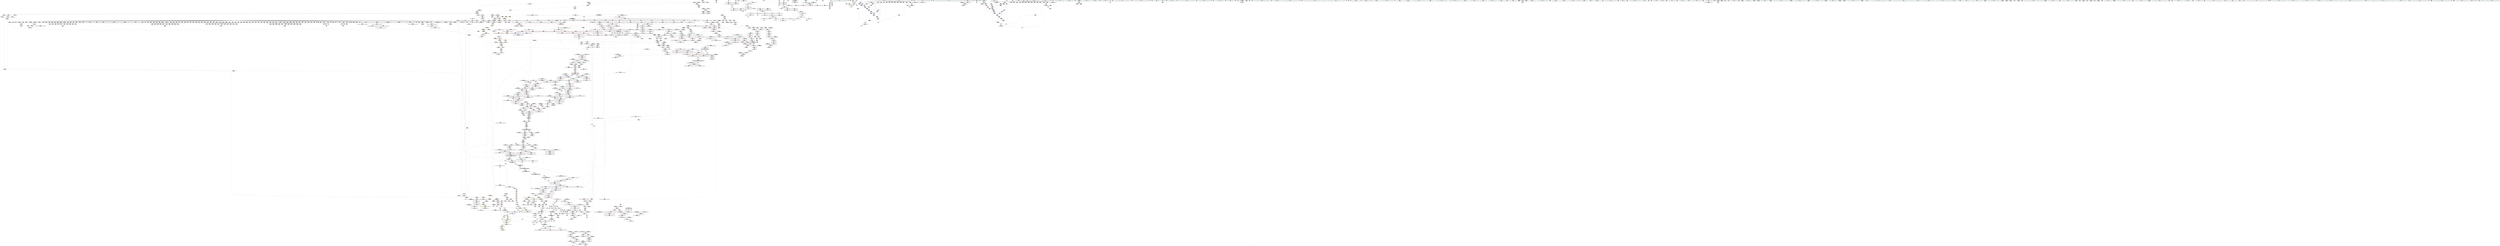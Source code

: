digraph "SVFG" {
	label="SVFG";

	Node0x55f70163f2b0 [shape=record,color=grey,label="{NodeID: 0\nNullPtr}"];
	Node0x55f70163f2b0 -> Node0x55f7016be2f0[style=solid];
	Node0x55f70163f2b0 -> Node0x55f7016be3f0[style=solid];
	Node0x55f70163f2b0 -> Node0x55f7016be4c0[style=solid];
	Node0x55f70163f2b0 -> Node0x55f7016be590[style=solid];
	Node0x55f70163f2b0 -> Node0x55f7016be660[style=solid];
	Node0x55f70163f2b0 -> Node0x55f7016be730[style=solid];
	Node0x55f70163f2b0 -> Node0x55f7016be800[style=solid];
	Node0x55f70163f2b0 -> Node0x55f7016be8d0[style=solid];
	Node0x55f70163f2b0 -> Node0x55f7016be9a0[style=solid];
	Node0x55f70163f2b0 -> Node0x55f7016bea70[style=solid];
	Node0x55f70163f2b0 -> Node0x55f7016beb40[style=solid];
	Node0x55f70163f2b0 -> Node0x55f7016bec10[style=solid];
	Node0x55f70163f2b0 -> Node0x55f7016bece0[style=solid];
	Node0x55f70163f2b0 -> Node0x55f7016bedb0[style=solid];
	Node0x55f70163f2b0 -> Node0x55f7016bee80[style=solid];
	Node0x55f70163f2b0 -> Node0x55f7016bef50[style=solid];
	Node0x55f70163f2b0 -> Node0x55f7016bf020[style=solid];
	Node0x55f70163f2b0 -> Node0x55f7016bf0f0[style=solid];
	Node0x55f70163f2b0 -> Node0x55f7016bf1c0[style=solid];
	Node0x55f70163f2b0 -> Node0x55f7016bf290[style=solid];
	Node0x55f70163f2b0 -> Node0x55f7016bf360[style=solid];
	Node0x55f70163f2b0 -> Node0x55f7016bf430[style=solid];
	Node0x55f70163f2b0 -> Node0x55f7016bf500[style=solid];
	Node0x55f70163f2b0 -> Node0x55f7016bf5d0[style=solid];
	Node0x55f70163f2b0 -> Node0x55f7016bf6a0[style=solid];
	Node0x55f70163f2b0 -> Node0x55f7016bf770[style=solid];
	Node0x55f70163f2b0 -> Node0x55f7016bf840[style=solid];
	Node0x55f70163f2b0 -> Node0x55f7016bf910[style=solid];
	Node0x55f70163f2b0 -> Node0x55f7016bf9e0[style=solid];
	Node0x55f70163f2b0 -> Node0x55f7016bfab0[style=solid];
	Node0x55f70163f2b0 -> Node0x55f7016bfb80[style=solid];
	Node0x55f70163f2b0 -> Node0x55f7016bfc50[style=solid];
	Node0x55f70163f2b0 -> Node0x55f7016bfd20[style=solid];
	Node0x55f70163f2b0 -> Node0x55f7016bfdf0[style=solid];
	Node0x55f70163f2b0 -> Node0x55f7016bfec0[style=solid];
	Node0x55f70163f2b0 -> Node0x55f7016bff90[style=solid];
	Node0x55f70163f2b0 -> Node0x55f7016c0060[style=solid];
	Node0x55f70163f2b0 -> Node0x55f7016c0130[style=solid];
	Node0x55f70163f2b0 -> Node0x55f7016c0200[style=solid];
	Node0x55f70163f2b0 -> Node0x55f7016c02d0[style=solid];
	Node0x55f70163f2b0 -> Node0x55f7016c03a0[style=solid];
	Node0x55f70163f2b0 -> Node0x55f7016c0470[style=solid];
	Node0x55f70163f2b0 -> Node0x55f7016c0540[style=solid];
	Node0x55f70163f2b0 -> Node0x55f7016c0610[style=solid];
	Node0x55f70163f2b0 -> Node0x55f7016c06e0[style=solid];
	Node0x55f70163f2b0 -> Node0x55f7016c07b0[style=solid];
	Node0x55f70163f2b0 -> Node0x55f7016c0880[style=solid];
	Node0x55f70163f2b0 -> Node0x55f7016c0950[style=solid];
	Node0x55f70163f2b0 -> Node0x55f7016c0a20[style=solid];
	Node0x55f70163f2b0 -> Node0x55f7016c0af0[style=solid];
	Node0x55f70163f2b0 -> Node0x55f7016c0bc0[style=solid];
	Node0x55f70163f2b0 -> Node0x55f7016c0c90[style=solid];
	Node0x55f70163f2b0 -> Node0x55f7016c0d60[style=solid];
	Node0x55f70163f2b0 -> Node0x55f7016b4a50[style=solid];
	Node0x55f70163f2b0 -> Node0x55f7016b4b20[style=solid];
	Node0x55f70163f2b0 -> Node0x55f7016b4bf0[style=solid];
	Node0x55f70163f2b0 -> Node0x55f7016b4cc0[style=solid];
	Node0x55f70163f2b0 -> Node0x55f7016b4d90[style=solid];
	Node0x55f70163f2b0 -> Node0x55f7016b4e60[style=solid];
	Node0x55f70163f2b0 -> Node0x55f7016b4f30[style=solid];
	Node0x55f70163f2b0 -> Node0x55f7016b5000[style=solid];
	Node0x55f70163f2b0 -> Node0x55f7016b50d0[style=solid];
	Node0x55f70163f2b0 -> Node0x55f7016b51a0[style=solid];
	Node0x55f70163f2b0 -> Node0x55f7016b5270[style=solid];
	Node0x55f70163f2b0 -> Node0x55f7016b5340[style=solid];
	Node0x55f70163f2b0 -> Node0x55f7016b5410[style=solid];
	Node0x55f70163f2b0 -> Node0x55f7016b54e0[style=solid];
	Node0x55f70163f2b0 -> Node0x55f7016b55b0[style=solid];
	Node0x55f70163f2b0 -> Node0x55f7016b5680[style=solid];
	Node0x55f70163f2b0 -> Node0x55f7016b5750[style=solid];
	Node0x55f70163f2b0 -> Node0x55f7016b5820[style=solid];
	Node0x55f70163f2b0 -> Node0x55f7016b58f0[style=solid];
	Node0x55f70163f2b0 -> Node0x55f7016b59c0[style=solid];
	Node0x55f70163f2b0 -> Node0x55f7016b5a90[style=solid];
	Node0x55f70163f2b0 -> Node0x55f7016b5b60[style=solid];
	Node0x55f70163f2b0 -> Node0x55f7016b5c30[style=solid];
	Node0x55f70163f2b0 -> Node0x55f7016b5d00[style=solid];
	Node0x55f70163f2b0 -> Node0x55f7016b5dd0[style=solid];
	Node0x55f70163f2b0 -> Node0x55f7016b5ea0[style=solid];
	Node0x55f70163f2b0 -> Node0x55f7016b5f70[style=solid];
	Node0x55f70163f2b0 -> Node0x55f7016b6040[style=solid];
	Node0x55f70163f2b0 -> Node0x55f7016b6110[style=solid];
	Node0x55f70163f2b0 -> Node0x55f7016b61e0[style=solid];
	Node0x55f70163f2b0 -> Node0x55f7016b62b0[style=solid];
	Node0x55f70163f2b0 -> Node0x55f7016b6380[style=solid];
	Node0x55f70163f2b0 -> Node0x55f7016b6450[style=solid];
	Node0x55f70163f2b0 -> Node0x55f7016b6520[style=solid];
	Node0x55f70163f2b0 -> Node0x55f7016b65f0[style=solid];
	Node0x55f70163f2b0 -> Node0x55f7016b66c0[style=solid];
	Node0x55f70163f2b0 -> Node0x55f7016b6790[style=solid];
	Node0x55f70163f2b0 -> Node0x55f7016b6860[style=solid];
	Node0x55f70163f2b0 -> Node0x55f7016b6930[style=solid];
	Node0x55f70163f2b0 -> Node0x55f7016b6a00[style=solid];
	Node0x55f70163f2b0 -> Node0x55f7016b6ad0[style=solid];
	Node0x55f70163f2b0 -> Node0x55f7016b6ba0[style=solid];
	Node0x55f70163f2b0 -> Node0x55f7016b6c70[style=solid];
	Node0x55f70163f2b0 -> Node0x55f7016b6d40[style=solid];
	Node0x55f70163f2b0 -> Node0x55f7016eccc0[style=solid];
	Node0x55f70163f2b0 -> Node0x55f7016f24b0[style=solid];
	Node0x55f70163f2b0 -> Node0x55f7016f2580[style=solid];
	Node0x55f70163f2b0 -> Node0x55f7016f2650[style=solid];
	Node0x55f70163f2b0 -> Node0x55f7016f4460[style=solid];
	Node0x55f70163f2b0 -> Node0x55f7017237a0[style=solid];
	Node0x55f70163f2b0 -> Node0x55f701726f80[style=solid];
	Node0x55f70163f2b0 -> Node0x55f701727a00[style=solid];
	Node0x55f70163f2b0:s64 -> Node0x55f701815450[style=solid,color=red];
	Node0x55f701725600 [shape=record,color=grey,label="{NodeID: 1882\n1694 = Binary(1693, 994, )\n}"];
	Node0x55f701725600 -> Node0x55f7016cba70[style=solid];
	Node0x55f7016c13e0 [shape=record,color=purple,label="{NodeID: 775\n1440\<--1438\nadd.ptr\<--\n_ZNSt6vectorIiSaIiEE17_M_realloc_insertIJRKiEEEvN9__gnu_cxx17__normal_iteratorIPiS1_EEDpOT_\n|{<s0>171}}"];
	Node0x55f7016c13e0:s0 -> Node0x55f701811640[style=solid,color=red];
	Node0x55f701813520 [shape=record,color=black,label="{NodeID: 2657\n2034 = PHI(2021, )\n0th arg _ZNSt20__uninitialized_copyILb1EE13__uninit_copyISt13move_iteratorIPiES3_EET0_T_S6_S5_ }"];
	Node0x55f701813520 -> Node0x55f7016f7930[style=solid];
	Node0x55f7016b7a70 [shape=record,color=black,label="{NodeID: 443\n761\<--760\nconv4\<--\n_Z5solvev\n}"];
	Node0x55f7016f7520 [shape=record,color=blue,label="{NodeID: 1218\n2008\<--1992\ncoerce.dive1\<--__last.coerce\n_ZSt18uninitialized_copyISt13move_iteratorIPiES1_ET0_T_S4_S3_\n}"];
	Node0x55f7016f7520 -> Node0x55f7016ec5e0[style=dashed];
	Node0x55f7016aaf50 [shape=record,color=green,label="{NodeID: 111\n739\<--740\nsin\<--sin_field_insensitive\n_Z5solvev\n}"];
	Node0x55f7016aaf50 -> Node0x55f7016b78d0[style=solid];
	Node0x55f7016c6e10 [shape=record,color=red,label="{NodeID: 886\n1558\<--1393\n\<--__len\n_ZNSt6vectorIiSaIiEE17_M_realloc_insertIJRKiEEEvN9__gnu_cxx17__normal_iteratorIPiS1_EEDpOT_\n}"];
	Node0x55f7016cd880 [shape=record,color=black,label="{NodeID: 554\n2095\<--2073\n\<--__last\n_ZSt4copyISt13move_iteratorIPiES1_ET0_T_S4_S3_\n}"];
	Node0x55f7016cd880 -> Node0x55f7016d8620[style=solid];
	Node0x55f7016aff20 [shape=record,color=green,label="{NodeID: 222\n1597\<--1598\nthis.addr\<--this.addr_field_insensitive\n_ZN9__gnu_cxx13new_allocatorIiE9constructIiJRKiEEEvPT_DpOT0_\n}"];
	Node0x55f7016aff20 -> Node0x55f7016c8670[style=solid];
	Node0x55f7016aff20 -> Node0x55f7016f4e20[style=solid];
	Node0x55f7016ec100 [shape=record,color=red,label="{NodeID: 997\n2242\<--2236\nthis1\<--this.addr\n_ZNSt13move_iteratorIPiEC2ES0_\n}"];
	Node0x55f7016ec100 -> Node0x55f7016c1170[style=solid];
	Node0x55f7016d3340 [shape=record,color=purple,label="{NodeID: 665\n941\<--939\n_M_end_of_storage\<--\n_ZNSt6vectorIiSaIiEE9push_backERKi\n}"];
	Node0x55f7016d3340 -> Node0x55f7016c44a0[style=solid];
	Node0x55f701807640 [shape=record,color=black,label="{NodeID: 2547\n641 = PHI()\n}"];
	Node0x55f701807640 -> Node0x55f7016c3120[style=solid];
	Node0x55f7016be4c0 [shape=record,color=black,label="{NodeID: 333\n228\<--3\n\<--dummyVal\n__cxx_global_var_init.1\n}"];
	Node0x55f7016be4c0 -> Node0x55f7016ed780[style=solid];
	Node0x55f70179acb0 [shape=record,color=yellow,style=double,label="{NodeID: 2215\n8V_1 = ENCHI(MR_8V_0)\npts\{1927 \}\nFun[_ZSt22__uninitialized_copy_aISt13move_iteratorIPiES1_iET0_T_S4_S3_RSaIT1_E]|{<s0>217}}"];
	Node0x55f70179acb0:s0 -> Node0x55f7017971c0[style=dashed,color=red];
	Node0x55f7016f1bc0 [shape=record,color=blue,label="{NodeID: 1108\n978\<--977\nthis.addr\<--this\n_ZNKSt6vectorIiSaIiEE4sizeEv\n}"];
	Node0x55f7016f1bc0 -> Node0x55f7016c47e0[style=dashed];
	Node0x55f701653610 [shape=record,color=green,label="{NodeID: 1\n7\<--1\n__dso_handle\<--dummyObj\nGlob }"];
	Node0x55f701725780 [shape=record,color=grey,label="{NodeID: 1883\n620 = Binary(619, 621, )\n}"];
	Node0x55f701725780 -> Node0x55f7016f0770[style=solid];
	Node0x55f7016c14b0 [shape=record,color=purple,label="{NodeID: 776\n1491\<--1489\nadd.ptr18\<--\n_ZNSt6vectorIiSaIiEE17_M_realloc_insertIJRKiEEEvN9__gnu_cxx17__normal_iteratorIPiS1_EEDpOT_\n|{<s0>179}}"];
	Node0x55f7016c14b0:s0 -> Node0x55f7018145f0[style=solid,color=red];
	Node0x55f701813630 [shape=record,color=black,label="{NodeID: 2658\n2035 = PHI(2023, )\n1st arg _ZNSt20__uninitialized_copyILb1EE13__uninit_copyISt13move_iteratorIPiES3_EET0_T_S6_S5_ }"];
	Node0x55f701813630 -> Node0x55f7016f7a00[style=solid];
	Node0x55f7016b7b40 [shape=record,color=black,label="{NodeID: 444\n766\<--765\nconv7\<--\n_Z5solvev\n}"];
	Node0x55f7016b7b40 -> Node0x55f701727580[style=solid];
	Node0x55f7016f75f0 [shape=record,color=blue,label="{NodeID: 1219\n1998\<--1993\n__result.addr\<--__result\n_ZSt18uninitialized_copyISt13move_iteratorIPiES1_ET0_T_S4_S3_\n}"];
	Node0x55f7016f75f0 -> Node0x55f7016eab10[style=dashed];
	Node0x55f7016ab020 [shape=record,color=green,label="{NodeID: 112\n741\<--742\nv\<--v_field_insensitive\n_Z5solvev\n|{<s0>112|<s1>115|<s2>116|<s3>117|<s4>121|<s5>124|<s6>128}}"];
	Node0x55f7016ab020:s0 -> Node0x55f701816670[style=solid,color=red];
	Node0x55f7016ab020:s1 -> Node0x55f7018129a0[style=solid,color=red];
	Node0x55f7016ab020:s2 -> Node0x55f701810100[style=solid,color=red];
	Node0x55f7016ab020:s3 -> Node0x55f7018174b0[style=solid,color=red];
	Node0x55f7016ab020:s4 -> Node0x55f7018174b0[style=solid,color=red];
	Node0x55f7016ab020:s5 -> Node0x55f701814f90[style=solid,color=red];
	Node0x55f7016ab020:s6 -> Node0x55f701814f90[style=solid,color=red];
	Node0x55f7016c6ee0 [shape=record,color=red,label="{NodeID: 887\n1439\<--1395\n\<--__elems_before\n_ZNSt6vectorIiSaIiEE17_M_realloc_insertIJRKiEEEvN9__gnu_cxx17__normal_iteratorIPiS1_EEDpOT_\n}"];
	Node0x55f7016cd950 [shape=record,color=black,label="{NodeID: 555\n2086\<--2077\n\<--agg.tmp\n_ZSt4copyISt13move_iteratorIPiES1_ET0_T_S4_S3_\n}"];
	Node0x55f7016cd950 -> Node0x55f7016d83b0[style=solid];
	Node0x55f7016afff0 [shape=record,color=green,label="{NodeID: 223\n1599\<--1600\n__p.addr\<--__p.addr_field_insensitive\n_ZN9__gnu_cxx13new_allocatorIiE9constructIiJRKiEEEvPT_DpOT0_\n}"];
	Node0x55f7016afff0 -> Node0x55f7016c8740[style=solid];
	Node0x55f7016afff0 -> Node0x55f7016f4ef0[style=solid];
	Node0x55f7016ec1d0 [shape=record,color=red,label="{NodeID: 998\n2244\<--2238\n\<--__i.addr\n_ZNSt13move_iteratorIPiEC2ES0_\n}"];
	Node0x55f7016ec1d0 -> Node0x55f7016f8ff0[style=solid];
	Node0x55f7016d3410 [shape=record,color=purple,label="{NodeID: 666\n946\<--945\n_M_impl3\<--\n_ZNSt6vectorIiSaIiEE9push_backERKi\n}"];
	Node0x55f7016d3410 -> Node0x55f7016b8910[style=solid];
	Node0x55f701807740 [shape=record,color=black,label="{NodeID: 2548\n659 = PHI()\n}"];
	Node0x55f701807740 -> Node0x55f7016c31f0[style=solid];
	Node0x55f7016be590 [shape=record,color=black,label="{NodeID: 334\n230\<--3\n\<--dummyVal\n__cxx_global_var_init.1\n}"];
	Node0x55f7016be590 -> Node0x55f7016ed850[style=solid];
	Node0x55f7016f1c90 [shape=record,color=blue,label="{NodeID: 1109\n1004\<--1002\nthis.addr\<--this\n_ZNSt6vectorIiSaIiEEixEm\n}"];
	Node0x55f7016f1c90 -> Node0x55f7016c4a50[style=dashed];
	Node0x55f701653520 [shape=record,color=green,label="{NodeID: 2\n21\<--1\n.str\<--dummyObj\nGlob }"];
	Node0x55f701725900 [shape=record,color=grey,label="{NodeID: 1884\n1693 = Binary(1691, 1692, )\n}"];
	Node0x55f701725900 -> Node0x55f701725600[style=solid];
	Node0x55f7016c1580 [shape=record,color=purple,label="{NodeID: 777\n1559\<--1557\nadd.ptr39\<--\n_ZNSt6vectorIiSaIiEE17_M_realloc_insertIJRKiEEEvN9__gnu_cxx17__normal_iteratorIPiS1_EEDpOT_\n}"];
	Node0x55f7016c1580 -> Node0x55f7016f4c80[style=solid];
	Node0x55f701813740 [shape=record,color=black,label="{NodeID: 2659\n2036 = PHI(2019, )\n2nd arg _ZNSt20__uninitialized_copyILb1EE13__uninit_copyISt13move_iteratorIPiES3_EET0_T_S6_S5_ }"];
	Node0x55f701813740 -> Node0x55f7016f7ad0[style=solid];
	Node0x55f7016b7c10 [shape=record,color=black,label="{NodeID: 445\n771\<--770\nconv9\<--\n_Z5solvev\n}"];
	Node0x55f7016f76c0 [shape=record,color=blue,label="{NodeID: 1220\n2000\<--2012\n__assignable\<--\n_ZSt18uninitialized_copyISt13move_iteratorIPiES1_ET0_T_S4_S3_\n}"];
	Node0x55f7016ab0f0 [shape=record,color=green,label="{NodeID: 113\n743\<--744\nref.tmp\<--ref.tmp_field_insensitive\n_Z5solvev\n|{<s0>119}}"];
	Node0x55f7016ab0f0:s0 -> Node0x55f7018143d0[style=solid,color=red];
	Node0x55f7016c6fb0 [shape=record,color=red,label="{NodeID: 888\n1490\<--1395\n\<--__elems_before\n_ZNSt6vectorIiSaIiEE17_M_realloc_insertIJRKiEEEvN9__gnu_cxx17__normal_iteratorIPiS1_EEDpOT_\n}"];
	Node0x55f7016cda20 [shape=record,color=black,label="{NodeID: 556\n2094\<--2079\n\<--agg.tmp3\n_ZSt4copyISt13move_iteratorIPiES1_ET0_T_S4_S3_\n}"];
	Node0x55f7016cda20 -> Node0x55f7016d8550[style=solid];
	Node0x55f7016b00c0 [shape=record,color=green,label="{NodeID: 224\n1601\<--1602\n__args.addr\<--__args.addr_field_insensitive\n_ZN9__gnu_cxx13new_allocatorIiE9constructIiJRKiEEEvPT_DpOT0_\n}"];
	Node0x55f7016b00c0 -> Node0x55f7016c8810[style=solid];
	Node0x55f7016b00c0 -> Node0x55f7016f4fc0[style=solid];
	Node0x55f7016ec2a0 [shape=record,color=red,label="{NodeID: 999\n2256\<--2250\nthis1\<--this.addr\n_ZN9__gnu_cxx13new_allocatorIiE7destroyIiEEvPT_\n}"];
	Node0x55f7016d34e0 [shape=record,color=purple,label="{NodeID: 667\n949\<--948\n_M_impl4\<--\n_ZNSt6vectorIiSaIiEE9push_backERKi\n}"];
	Node0x55f701807840 [shape=record,color=black,label="{NodeID: 2549\n679 = PHI()\n}"];
	Node0x55f7016be660 [shape=record,color=black,label="{NodeID: 335\n233\<--3\n\<--dummyVal\n__cxx_global_var_init.1\n}"];
	Node0x55f7016f1d60 [shape=record,color=blue,label="{NodeID: 1110\n1006\<--1003\n__n.addr\<--__n\n_ZNSt6vectorIiSaIiEEixEm\n}"];
	Node0x55f7016f1d60 -> Node0x55f7016c4b20[style=dashed];
	Node0x55f70163f450 [shape=record,color=green,label="{NodeID: 3\n23\<--1\n.str.2\<--dummyObj\nGlob }"];
	Node0x55f701725a80 [shape=record,color=grey,label="{NodeID: 1885\n690 = Binary(689, 621, )\n}"];
	Node0x55f701725a80 -> Node0x55f7016f0b80[style=solid];
	Node0x55f7016c1650 [shape=record,color=purple,label="{NodeID: 778\n2210\<--2208\nadd.ptr\<--\n_ZNSt11__copy_moveILb1ELb1ESt26random_access_iterator_tagE8__copy_mIiEEPT_PKS3_S6_S4_\n}"];
	Node0x55f7016c1650 -> Node0x55f7016ce240[style=solid];
	Node0x55f701813850 [shape=record,color=black,label="{NodeID: 2660\n1120 = PHI(913, 1061, 1233, 1571, )\n0th arg __clang_call_terminate }"];
	Node0x55f7016b7ce0 [shape=record,color=black,label="{NodeID: 446\n799\<--796\n\<--call15\n_Z5solvev\n}"];
	Node0x55f7016b7ce0 -> Node0x55f7016c3d50[style=solid];
	Node0x55f7016f7790 [shape=record,color=blue, style = dotted,label="{NodeID: 1221\n2273\<--2275\noffset_0\<--dummyVal\n_ZSt18uninitialized_copyISt13move_iteratorIPiES1_ET0_T_S4_S3_\n}"];
	Node0x55f7016f7790 -> Node0x55f7016eabe0[style=dashed];
	Node0x55f7016b0440 [shape=record,color=green,label="{NodeID: 114\n746\<--747\n_ZNSt7__cxx1112basic_stringIcSt11char_traitsIcESaIcEEC1Ev\<--_ZNSt7__cxx1112basic_stringIcSt11char_traitsIcESaIcEEC1Ev_field_insensitive\n}"];
	Node0x55f7016c7080 [shape=record,color=red,label="{NodeID: 889\n1433\<--1399\n\<--__new_start\n_ZNSt6vectorIiSaIiEE17_M_realloc_insertIJRKiEEEvN9__gnu_cxx17__normal_iteratorIPiS1_EEDpOT_\n}"];
	Node0x55f7016c7080 -> Node0x55f7016f4390[style=solid];
	Node0x55f7016cdaf0 [shape=record,color=black,label="{NodeID: 557\n2067\<--2101\n_ZSt4copyISt13move_iteratorIPiES1_ET0_T_S4_S3__ret\<--call6\n_ZSt4copyISt13move_iteratorIPiES1_ET0_T_S4_S3_\n|{<s0>224}}"];
	Node0x55f7016cdaf0:s0 -> Node0x55f70180f270[style=solid,color=blue];
	Node0x55f7016b0190 [shape=record,color=green,label="{NodeID: 225\n1617\<--1618\n__t.addr\<--__t.addr_field_insensitive\n_ZSt7forwardIRKiEOT_RNSt16remove_referenceIS2_E4typeE\n}"];
	Node0x55f7016b0190 -> Node0x55f7016c89b0[style=solid];
	Node0x55f7016b0190 -> Node0x55f7016f5160[style=solid];
	Node0x55f701793d90 [shape=record,color=yellow,style=double,label="{NodeID: 2107\n262V_1 = ENCHI(MR_262V_0)\npts\{13880000 13980000 \}\nFun[_ZN9__gnu_cxxmiIPiSt6vectorIiSaIiEEEENS_17__normal_iteratorIT_T0_E15difference_typeERKS8_SB_]}"];
	Node0x55f701793d90 -> Node0x55f7016e8a90[style=dashed];
	Node0x55f701793d90 -> Node0x55f7016e8b60[style=dashed];
	Node0x55f7016ec370 [shape=record,color=red,label="{NodeID: 1000\n2269\<--2268\ndummyVal\<--offset_0\n_ZSt22__uninitialized_copy_aISt13move_iteratorIPiES1_iET0_T_S4_S3_RSaIT1_E\n}"];
	Node0x55f7016ec370 -> Node0x55f7016f71e0[style=solid];
	Node0x55f7016d35b0 [shape=record,color=purple,label="{NodeID: 668\n950\<--948\n_M_finish5\<--\n_ZNSt6vectorIiSaIiEE9push_backERKi\n}"];
	Node0x55f7016d35b0 -> Node0x55f7016c4570[style=solid];
	Node0x55f701807940 [shape=record,color=black,label="{NodeID: 2550\n685 = PHI()\n}"];
	Node0x55f7016be730 [shape=record,color=black,label="{NodeID: 336\n234\<--3\n\<--dummyVal\n__cxx_global_var_init.1\n}"];
	Node0x55f7016be730 -> Node0x55f7016ed920[style=solid];
	Node0x55f7016f1e30 [shape=record,color=blue,label="{NodeID: 1111\n1025\<--1024\nthis.addr\<--this\n_ZNSt6vectorIiSaIiEED2Ev\n}"];
	Node0x55f7016f1e30 -> Node0x55f7016c4cc0[style=dashed];
	Node0x55f7016a8370 [shape=record,color=green,label="{NodeID: 4\n25\<--1\n.str.3\<--dummyObj\nGlob }"];
	Node0x55f701725c00 [shape=record,color=grey,label="{NodeID: 1886\n1099 = Binary(1098, 621, )\n}"];
	Node0x55f701725c00 -> Node0x55f7016f2240[style=solid];
	Node0x55f7016c1720 [shape=record,color=red,label="{NodeID: 779\n307\<--115\n\<--arrayinit.endOfInit\n__cxx_global_var_init.1\n}"];
	Node0x55f7016c1720 -> Node0x55f701723200[style=solid];
	Node0x55f7016c1720 -> Node0x55f701727e80[style=solid];
	Node0x55f701813ba0 [shape=record,color=black,label="{NodeID: 2661\n1887 = PHI(1726, )\n0th arg _ZNSt16allocator_traitsISaIiEE8allocateERS0_m }"];
	Node0x55f701813ba0 -> Node0x55f7016f6a90[style=solid];
	Node0x55f7016b7db0 [shape=record,color=black,label="{NodeID: 447\n804\<--796\n\<--call15\n_Z5solvev\n}"];
	Node0x55f7016b7db0 -> Node0x55f7016c1240[style=solid];
	Node0x55f7016f7860 [shape=record,color=blue, style = dotted,label="{NodeID: 1222\n2276\<--2278\noffset_0\<--dummyVal\n_ZSt18uninitialized_copyISt13move_iteratorIPiES1_ET0_T_S4_S3_\n}"];
	Node0x55f7016f7860 -> Node0x55f7016eacb0[style=dashed];
	Node0x55f7016b04d0 [shape=record,color=green,label="{NodeID: 115\n750\<--751\n_ZStrsIcSt11char_traitsIcESaIcEERSt13basic_istreamIT_T0_ES7_RNSt7__cxx1112basic_stringIS4_S5_T1_EE\<--_ZStrsIcSt11char_traitsIcESaIcEERSt13basic_istreamIT_T0_ES7_RNSt7__cxx1112basic_stringIS4_S5_T1_EE_field_insensitive\n}"];
	Node0x55f7017828f0 [shape=record,color=black,label="{NodeID: 1997\nMR_95V_6 = PHI(MR_95V_7, MR_95V_5, )\npts\{730 \}\n}"];
	Node0x55f7017828f0 -> Node0x55f7016c3600[style=dashed];
	Node0x55f7017828f0 -> Node0x55f7016c36d0[style=dashed];
	Node0x55f7017828f0 -> Node0x55f7016c37a0[style=dashed];
	Node0x55f7017828f0 -> Node0x55f7016c3870[style=dashed];
	Node0x55f7017828f0 -> Node0x55f7016f1540[style=dashed];
	Node0x55f7016c7150 [shape=record,color=red,label="{NodeID: 890\n1438\<--1399\n\<--__new_start\n_ZNSt6vectorIiSaIiEE17_M_realloc_insertIJRKiEEEvN9__gnu_cxx17__normal_iteratorIPiS1_EEDpOT_\n}"];
	Node0x55f7016c7150 -> Node0x55f7016c13e0[style=solid];
	Node0x55f7016cdbc0 [shape=record,color=black,label="{NodeID: 558\n2105\<--2126\n_ZSt14__copy_move_a2ILb1EPiS0_ET1_T0_S2_S1__ret\<--call3\n_ZSt14__copy_move_a2ILb1EPiS0_ET1_T0_S2_S1_\n|{<s0>229}}"];
	Node0x55f7016cdbc0:s0 -> Node0x55f70180f630[style=solid,color=blue];
	Node0x55f7016b0260 [shape=record,color=green,label="{NodeID: 226\n1626\<--1627\nthis.addr\<--this.addr_field_insensitive\n_ZNKSt6vectorIiSaIiEE12_M_check_lenEmPKc\n}"];
	Node0x55f7016b0260 -> Node0x55f7016c8a80[style=solid];
	Node0x55f7016b0260 -> Node0x55f7016f5230[style=solid];
	Node0x55f7016ec440 [shape=record,color=red,label="{NodeID: 1001\n2272\<--2271\ndummyVal\<--offset_0\n_ZSt22__uninitialized_copy_aISt13move_iteratorIPiES1_iET0_T_S4_S3_RSaIT1_E\n}"];
	Node0x55f7016ec440 -> Node0x55f7016f72b0[style=solid];
	Node0x55f7016d3680 [shape=record,color=purple,label="{NodeID: 669\n957\<--956\n_M_impl6\<--\n_ZNSt6vectorIiSaIiEE9push_backERKi\n}"];
	Node0x55f701807a10 [shape=record,color=black,label="{NodeID: 2551\n695 = PHI()\n}"];
	Node0x55f7016be800 [shape=record,color=black,label="{NodeID: 337\n236\<--3\n\<--dummyVal\n__cxx_global_var_init.1\n}"];
	Node0x55f7016be800 -> Node0x55f7016ed9f0[style=solid];
	Node0x55f7016f1f00 [shape=record,color=blue,label="{NodeID: 1112\n1027\<--1054\nexn.slot\<--\n_ZNSt6vectorIiSaIiEED2Ev\n}"];
	Node0x55f7016f1f00 -> Node0x55f7016c4d90[style=dashed];
	Node0x55f7016a7640 [shape=record,color=green,label="{NodeID: 5\n27\<--1\n.str.4\<--dummyObj\nGlob }"];
	Node0x55f701725d80 [shape=record,color=grey,label="{NodeID: 1887\n662 = Binary(661, 663, )\n}"];
	Node0x55f701725d80 -> Node0x55f7016f09e0[style=solid];
	Node0x55f7016c17f0 [shape=record,color=red,label="{NodeID: 780\n321\<--119\nexn\<--exn.slot\n__cxx_global_var_init.1\n}"];
	Node0x55f701813cb0 [shape=record,color=black,label="{NodeID: 2662\n1888 = PHI(1727, )\n1st arg _ZNSt16allocator_traitsISaIiEE8allocateERS0_m }"];
	Node0x55f701813cb0 -> Node0x55f7016f6b60[style=solid];
	Node0x55f7016b7e80 [shape=record,color=black,label="{NodeID: 448\n802\<--801\n\<--vbase.offset.ptr\n_Z5solvev\n}"];
	Node0x55f7016b7e80 -> Node0x55f7016c3e20[style=solid];
	Node0x55f7016f7930 [shape=record,color=blue,label="{NodeID: 1223\n2047\<--2034\ncoerce.dive\<--__first.coerce\n_ZNSt20__uninitialized_copyILb1EE13__uninit_copyISt13move_iteratorIPiES3_EET0_T_S6_S5_\n}"];
	Node0x55f7016f7930 -> Node0x55f7016ec6b0[style=dashed];
	Node0x55f7016b05d0 [shape=record,color=green,label="{NodeID: 116\n763\<--764\n_ZNSt7__cxx1112basic_stringIcSt11char_traitsIcESaIcEEixEm\<--_ZNSt7__cxx1112basic_stringIcSt11char_traitsIcESaIcEEixEm_field_insensitive\n}"];
	Node0x55f701782df0 [shape=record,color=black,label="{NodeID: 1998\nMR_97V_3 = PHI(MR_97V_4, MR_97V_2, )\npts\{732 \}\n}"];
	Node0x55f701782df0 -> Node0x55f7016c3940[style=dashed];
	Node0x55f701782df0 -> Node0x55f7016c3a10[style=dashed];
	Node0x55f701782df0 -> Node0x55f7016f1470[style=dashed];
	Node0x55f7016c7220 [shape=record,color=red,label="{NodeID: 891\n1453\<--1399\n\<--__new_start\n_ZNSt6vectorIiSaIiEE17_M_realloc_insertIJRKiEEEvN9__gnu_cxx17__normal_iteratorIPiS1_EEDpOT_\n|{<s0>174}}"];
	Node0x55f7016c7220:s0 -> Node0x55f701814170[style=solid,color=red];
	Node0x55f7016cdc90 [shape=record,color=black,label="{NodeID: 559\n2130\<--2139\n_ZSt12__miter_baseIPiEDTcl12__miter_basecldtfp_4baseEEESt13move_iteratorIT_E_ret\<--call1\n_ZSt12__miter_baseIPiEDTcl12__miter_basecldtfp_4baseEEESt13move_iteratorIT_E\n|{<s0>226|<s1>228}}"];
	Node0x55f7016cdc90:s0 -> Node0x55f70180f3b0[style=solid,color=blue];
	Node0x55f7016cdc90:s1 -> Node0x55f70180f4f0[style=solid,color=blue];
	Node0x55f7016b0330 [shape=record,color=green,label="{NodeID: 227\n1628\<--1629\n__n.addr\<--__n.addr_field_insensitive\n_ZNKSt6vectorIiSaIiEE12_M_check_lenEmPKc\n|{|<s2>196}}"];
	Node0x55f7016b0330 -> Node0x55f7016c8b50[style=solid];
	Node0x55f7016b0330 -> Node0x55f7016f5300[style=solid];
	Node0x55f7016b0330:s2 -> Node0x55f701810b80[style=solid,color=red];
	Node0x55f7016ec510 [shape=record,color=red,label="{NodeID: 1002\n2275\<--2274\ndummyVal\<--offset_0\n_ZSt18uninitialized_copyISt13move_iteratorIPiES1_ET0_T_S4_S3_\n}"];
	Node0x55f7016ec510 -> Node0x55f7016f7790[style=solid];
	Node0x55f7016d3750 [shape=record,color=purple,label="{NodeID: 670\n958\<--956\n_M_finish7\<--\n_ZNSt6vectorIiSaIiEE9push_backERKi\n}"];
	Node0x55f7016d3750 -> Node0x55f7016c4640[style=solid];
	Node0x55f7016d3750 -> Node0x55f7016f1a20[style=solid];
	Node0x55f701807b40 [shape=record,color=black,label="{NodeID: 2552\n699 = PHI()\n}"];
	Node0x55f7016be8d0 [shape=record,color=black,label="{NodeID: 338\n239\<--3\n\<--dummyVal\n__cxx_global_var_init.1\n}"];
	Node0x55f7016f1fd0 [shape=record,color=blue,label="{NodeID: 1113\n1029\<--1056\nehselector.slot\<--\n_ZNSt6vectorIiSaIiEED2Ev\n}"];
	Node0x55f7016a76d0 [shape=record,color=green,label="{NodeID: 6\n29\<--1\n.str.5\<--dummyObj\nGlob }"];
	Node0x55f701725f00 [shape=record,color=grey,label="{NodeID: 1888\n654 = Binary(652, 653, )\n}"];
	Node0x55f701725f00 -> Node0x55f7016f0910[style=solid];
	Node0x55f7016c18c0 [shape=record,color=red,label="{NodeID: 781\n322\<--121\nsel\<--ehselector.slot\n__cxx_global_var_init.1\n}"];
	Node0x55f701813dc0 [shape=record,color=black,label="{NodeID: 2663\n1697 = PHI(1411, )\n0th arg _ZNSt6vectorIiSaIiEE5beginEv }"];
	Node0x55f701813dc0 -> Node0x55f7016f57e0[style=solid];
	Node0x55f7016b7f50 [shape=record,color=black,label="{NodeID: 449\n806\<--805\n\<--add.ptr\n_Z5solvev\n}"];
	Node0x55f7016f7a00 [shape=record,color=blue,label="{NodeID: 1224\n2049\<--2035\ncoerce.dive1\<--__last.coerce\n_ZNSt20__uninitialized_copyILb1EE13__uninit_copyISt13move_iteratorIPiES3_EET0_T_S6_S5_\n}"];
	Node0x55f7016f7a00 -> Node0x55f7016ec780[style=dashed];
	Node0x55f7016b06d0 [shape=record,color=green,label="{NodeID: 117\n789\<--790\n_ZNSt7__cxx1119basic_istringstreamIcSt11char_traitsIcESaIcEEC1ERKNS_12basic_stringIcS2_S3_EESt13_Ios_Openmode\<--_ZNSt7__cxx1119basic_istringstreamIcSt11char_traitsIcESaIcEEC1ERKNS_12basic_stringIcS2_S3_EESt13_Ios_Openmode_field_insensitive\n}"];
	Node0x55f7017832f0 [shape=record,color=black,label="{NodeID: 1999\nMR_6V_3 = PHI(MR_6V_4, MR_6V_2, )\npts\{1076 \}\n}"];
	Node0x55f7017832f0 -> Node0x55f7016c50d0[style=dashed];
	Node0x55f7017832f0 -> Node0x55f7016c51a0[style=dashed];
	Node0x55f7017832f0 -> Node0x55f7016c5270[style=dashed];
	Node0x55f7017832f0 -> Node0x55f7016f2240[style=dashed];
	Node0x55f7016c72f0 [shape=record,color=red,label="{NodeID: 892\n1489\<--1399\n\<--__new_start\n_ZNSt6vectorIiSaIiEE17_M_realloc_insertIJRKiEEEvN9__gnu_cxx17__normal_iteratorIPiS1_EEDpOT_\n}"];
	Node0x55f7016c72f0 -> Node0x55f7016c14b0[style=solid];
	Node0x55f7016cdd60 [shape=record,color=black,label="{NodeID: 560\n2143\<--2162\n_ZSt13__copy_move_aILb1EPiS0_ET1_T0_S2_S1__ret\<--call\n_ZSt13__copy_move_aILb1EPiS0_ET1_T0_S2_S1_\n|{<s0>233}}"];
	Node0x55f7016cdd60:s0 -> Node0x55f70180fb30[style=solid,color=blue];
	Node0x55f7016b8a70 [shape=record,color=green,label="{NodeID: 228\n1630\<--1631\n__s.addr\<--__s.addr_field_insensitive\n_ZNKSt6vectorIiSaIiEE12_M_check_lenEmPKc\n}"];
	Node0x55f7016b8a70 -> Node0x55f7016c8c20[style=solid];
	Node0x55f7016b8a70 -> Node0x55f7016f53d0[style=solid];
	Node0x55f7016ec5e0 [shape=record,color=red,label="{NodeID: 1003\n2278\<--2277\ndummyVal\<--offset_0\n_ZSt18uninitialized_copyISt13move_iteratorIPiES1_ET0_T_S4_S3_\n}"];
	Node0x55f7016ec5e0 -> Node0x55f7016f7860[style=solid];
	Node0x55f7016d3820 [shape=record,color=purple,label="{NodeID: 671\n960\<--959\nincdec.ptr\<--\n_ZNSt6vectorIiSaIiEE9push_backERKi\n}"];
	Node0x55f7016d3820 -> Node0x55f7016f1a20[style=solid];
	Node0x55f701807c40 [shape=record,color=black,label="{NodeID: 2553\n701 = PHI()\n}"];
	Node0x55f7016be9a0 [shape=record,color=black,label="{NodeID: 339\n240\<--3\n\<--dummyVal\n__cxx_global_var_init.1\n}"];
	Node0x55f7016be9a0 -> Node0x55f7016edac0[style=solid];
	Node0x55f7016f20a0 [shape=record,color=blue,label="{NodeID: 1114\n1069\<--609\nretval\<--\nmain\n}"];
	Node0x55f7016a7980 [shape=record,color=green,label="{NodeID: 7\n31\<--1\n.str.6\<--dummyObj\nGlob }"];
	Node0x55f701726080 [shape=record,color=grey,label="{NodeID: 1889\n1660 = Binary(1653, 1659, )\n}"];
	Node0x55f701726080 -> Node0x55f7016f5570[style=solid];
	Node0x55f7016c1990 [shape=record,color=red,label="{NodeID: 782\n305\<--141\ncleanup.is_active\<--cleanup.isactive\n__cxx_global_var_init.1\n}"];
	Node0x55f701813ed0 [shape=record,color=black,label="{NodeID: 2664\n1736 = PHI(1448, 1464, )\n0th arg _ZSt34__uninitialized_move_if_noexcept_aIPiS0_SaIiEET0_T_S3_S2_RT1_ }"];
	Node0x55f701813ed0 -> Node0x55f7016f5a50[style=solid];
	Node0x55f7016b8020 [shape=record,color=black,label="{NodeID: 450\n825\<--824\nconv20\<--\n_Z5solvev\n}"];
	Node0x55f7016b8020 -> Node0x55f701727400[style=solid];
	Node0x55f7016f7ad0 [shape=record,color=blue,label="{NodeID: 1225\n2041\<--2036\n__result.addr\<--__result\n_ZNSt20__uninitialized_copyILb1EE13__uninit_copyISt13move_iteratorIPiES3_EET0_T_S6_S5_\n}"];
	Node0x55f7016f7ad0 -> Node0x55f7016ead80[style=dashed];
	Node0x55f7016b07d0 [shape=record,color=green,label="{NodeID: 118\n792\<--793\n_ZNSt6vectorIiSaIiEEC2Ev\<--_ZNSt6vectorIiSaIiEEC2Ev_field_insensitive\n}"];
	Node0x55f7017837f0 [shape=record,color=black,label="{NodeID: 2000\nMR_8V_2 = PHI(MR_8V_3, MR_8V_1, )\npts\{1927 \}\n|{<s0>147}}"];
	Node0x55f7017837f0:s0 -> Node0x55f70178a0f0[style=dashed,color=red];
	Node0x55f7016c73c0 [shape=record,color=red,label="{NodeID: 893\n1504\<--1399\n\<--__new_start\n_ZNSt6vectorIiSaIiEE17_M_realloc_insertIJRKiEEEvN9__gnu_cxx17__normal_iteratorIPiS1_EEDpOT_\n|{<s0>182}}"];
	Node0x55f7016c73c0:s0 -> Node0x55f701817b30[style=solid,color=red];
	Node0x55f7016cde30 [shape=record,color=black,label="{NodeID: 561\n2166\<--2171\n_ZSt12__niter_baseIPiET_S1__ret\<--\n_ZSt12__niter_baseIPiET_S1_\n|{<s0>230|<s1>231|<s2>232}}"];
	Node0x55f7016cde30:s0 -> Node0x55f70180f770[style=solid,color=blue];
	Node0x55f7016cde30:s1 -> Node0x55f70180f8b0[style=solid,color=blue];
	Node0x55f7016cde30:s2 -> Node0x55f70180f9f0[style=solid,color=blue];
	Node0x55f7016b8b00 [shape=record,color=green,label="{NodeID: 229\n1632\<--1633\n__len\<--__len_field_insensitive\n_ZNKSt6vectorIiSaIiEE12_M_check_lenEmPKc\n}"];
	Node0x55f7016b8b00 -> Node0x55f7016c8cf0[style=solid];
	Node0x55f7016b8b00 -> Node0x55f7016c8dc0[style=solid];
	Node0x55f7016b8b00 -> Node0x55f7016e8750[style=solid];
	Node0x55f7016b8b00 -> Node0x55f7016f5570[style=solid];
	Node0x55f7016ec6b0 [shape=record,color=red,label="{NodeID: 1004\n2281\<--2280\ndummyVal\<--offset_0\n_ZNSt20__uninitialized_copyILb1EE13__uninit_copyISt13move_iteratorIPiES3_EET0_T_S6_S5_\n}"];
	Node0x55f7016ec6b0 -> Node0x55f7016f7ba0[style=solid];
	Node0x55f7016d38f0 [shape=record,color=purple,label="{NodeID: 672\n983\<--982\n_M_impl\<--\n_ZNKSt6vectorIiSaIiEE4sizeEv\n}"];
	Node0x55f701807d40 [shape=record,color=black,label="{NodeID: 2554\n705 = PHI()\n}"];
	Node0x55f7016bea70 [shape=record,color=black,label="{NodeID: 340\n242\<--3\n\<--dummyVal\n__cxx_global_var_init.1\n}"];
	Node0x55f7016bea70 -> Node0x55f7016edb90[style=solid];
	Node0x55f7016f2170 [shape=record,color=blue,label="{NodeID: 1115\n1075\<--621\ni2\<--\nmain\n}"];
	Node0x55f7016f2170 -> Node0x55f7017832f0[style=dashed];
	Node0x55f7016a7a40 [shape=record,color=green,label="{NodeID: 8\n33\<--1\n.str.7\<--dummyObj\nGlob }"];
	Node0x55f701726200 [shape=record,color=grey,label="{NodeID: 1890\n854 = Binary(853, 621, )\n}"];
	Node0x55f701726200 -> Node0x55f7016f1540[style=solid];
	Node0x55f7016c1a60 [shape=record,color=red,label="{NodeID: 783\n559\<--358\n\<--arrayinit.endOfInit\n__cxx_global_var_init.11\n}"];
	Node0x55f7016c1a60 -> Node0x55f700e92f10[style=solid];
	Node0x55f7016c1a60 -> Node0x55f701726b00[style=solid];
	Node0x55f701814020 [shape=record,color=black,label="{NodeID: 2665\n1737 = PHI(1452, 1468, )\n1st arg _ZSt34__uninitialized_move_if_noexcept_aIPiS0_SaIiEET0_T_S3_S2_RT1_ }"];
	Node0x55f701814020 -> Node0x55f7016f5b20[style=solid];
	Node0x55f7016b80f0 [shape=record,color=black,label="{NodeID: 451\n832\<--831\nconv24\<--\n_Z5solvev\n}"];
	Node0x55f7016f7ba0 [shape=record,color=blue, style = dotted,label="{NodeID: 1226\n2279\<--2281\noffset_0\<--dummyVal\n_ZNSt20__uninitialized_copyILb1EE13__uninit_copyISt13move_iteratorIPiES3_EET0_T_S6_S5_\n}"];
	Node0x55f7016f7ba0 -> Node0x55f7016eae50[style=dashed];
	Node0x55f7016b08d0 [shape=record,color=green,label="{NodeID: 119\n797\<--798\n_ZNSirsERi\<--_ZNSirsERi_field_insensitive\n}"];
	Node0x55f7016c7490 [shape=record,color=red,label="{NodeID: 894\n1511\<--1399\n\<--__new_start\n_ZNSt6vectorIiSaIiEE17_M_realloc_insertIJRKiEEEvN9__gnu_cxx17__normal_iteratorIPiS1_EEDpOT_\n|{<s0>183}}"];
	Node0x55f7016c7490:s0 -> Node0x55f701813090[style=solid,color=red];
	Node0x55f7016cdf00 [shape=record,color=black,label="{NodeID: 562\n2190\<--2188\nsub.ptr.lhs.cast\<--\n_ZNSt11__copy_moveILb1ELb1ESt26random_access_iterator_tagE8__copy_mIiEEPT_PKS3_S6_S4_\n}"];
	Node0x55f7016cdf00 -> Node0x55f701726800[style=solid];
	Node0x55f7016b8bd0 [shape=record,color=green,label="{NodeID: 230\n1634\<--1635\nref.tmp\<--ref.tmp_field_insensitive\n_ZNKSt6vectorIiSaIiEE12_M_check_lenEmPKc\n|{|<s1>196}}"];
	Node0x55f7016b8bd0 -> Node0x55f7016f54a0[style=solid];
	Node0x55f7016b8bd0:s1 -> Node0x55f701810a70[style=solid,color=red];
	Node0x55f701794280 [shape=record,color=yellow,style=double,label="{NodeID: 2112\n8V_1 = ENCHI(MR_8V_0)\npts\{1927 \}\nFun[_ZNSt20__uninitialized_copyILb1EE13__uninit_copyISt13move_iteratorIPiES3_EET0_T_S6_S5_]|{<s0>224}}"];
	Node0x55f701794280:s0 -> Node0x55f701795e40[style=dashed,color=red];
	Node0x55f7016ec780 [shape=record,color=red,label="{NodeID: 1005\n2284\<--2283\ndummyVal\<--offset_0\n_ZNSt20__uninitialized_copyILb1EE13__uninit_copyISt13move_iteratorIPiES3_EET0_T_S6_S5_\n}"];
	Node0x55f7016ec780 -> Node0x55f7016f7c70[style=solid];
	Node0x55f7016d39c0 [shape=record,color=purple,label="{NodeID: 673\n984\<--982\n_M_finish\<--\n_ZNKSt6vectorIiSaIiEE4sizeEv\n}"];
	Node0x55f7016d39c0 -> Node0x55f7016c48b0[style=solid];
	Node0x55f701807e10 [shape=record,color=black,label="{NodeID: 2555\n1456 = PHI(1735, )\n}"];
	Node0x55f701807e10 -> Node0x55f7016f4530[style=solid];
	Node0x55f7016beb40 [shape=record,color=black,label="{NodeID: 341\n245\<--3\n\<--dummyVal\n__cxx_global_var_init.1\n}"];
	Node0x55f7016f2240 [shape=record,color=blue,label="{NodeID: 1116\n1075\<--1099\ni2\<--inc\nmain\n}"];
	Node0x55f7016f2240 -> Node0x55f7017832f0[style=dashed];
	Node0x55f7016a7b00 [shape=record,color=green,label="{NodeID: 9\n35\<--1\n.str.8\<--dummyObj\nGlob }"];
	Node0x55f701726380 [shape=record,color=grey,label="{NodeID: 1891\n850 = Binary(849, 848, )\n}"];
	Node0x55f701726380 -> Node0x55f7016f1470[style=solid];
	Node0x55f7016c1b30 [shape=record,color=red,label="{NodeID: 784\n571\<--362\nexn\<--exn.slot\n__cxx_global_var_init.11\n}"];
	Node0x55f701814170 [shape=record,color=black,label="{NodeID: 2666\n1738 = PHI(1453, 1469, )\n2nd arg _ZSt34__uninitialized_move_if_noexcept_aIPiS0_SaIiEET0_T_S3_S2_RT1_ }"];
	Node0x55f701814170 -> Node0x55f7016f5bf0[style=solid];
	Node0x55f7016b81c0 [shape=record,color=black,label="{NodeID: 452\n834\<--833\nconv25\<--\n_Z5solvev\n|{<s0>117}}"];
	Node0x55f7016b81c0:s0 -> Node0x55f7018176c0[style=solid,color=red];
	Node0x55f7016f7c70 [shape=record,color=blue, style = dotted,label="{NodeID: 1227\n2282\<--2284\noffset_0\<--dummyVal\n_ZNSt20__uninitialized_copyILb1EE13__uninit_copyISt13move_iteratorIPiES3_EET0_T_S6_S5_\n}"];
	Node0x55f7016f7c70 -> Node0x55f7016eaf20[style=dashed];
	Node0x55f7016b09d0 [shape=record,color=green,label="{NodeID: 120\n808\<--809\n_ZNKSt9basic_iosIcSt11char_traitsIcEEcvbEv\<--_ZNKSt9basic_iosIcSt11char_traitsIcEEcvbEv_field_insensitive\n}"];
	Node0x55f7016c7560 [shape=record,color=red,label="{NodeID: 895\n1547\<--1399\n\<--__new_start\n_ZNSt6vectorIiSaIiEE17_M_realloc_insertIJRKiEEEvN9__gnu_cxx17__normal_iteratorIPiS1_EEDpOT_\n}"];
	Node0x55f7016c7560 -> Node0x55f7016f4ae0[style=solid];
	Node0x55f7016cdfd0 [shape=record,color=black,label="{NodeID: 563\n2191\<--2189\nsub.ptr.rhs.cast\<--\n_ZNSt11__copy_moveILb1ELb1ESt26random_access_iterator_tagE8__copy_mIiEEPT_PKS3_S6_S4_\n}"];
	Node0x55f7016cdfd0 -> Node0x55f701726800[style=solid];
	Node0x55f7016b8ca0 [shape=record,color=green,label="{NodeID: 231\n1641\<--1642\n_ZNKSt6vectorIiSaIiEE8max_sizeEv\<--_ZNKSt6vectorIiSaIiEE8max_sizeEv_field_insensitive\n}"];
	Node0x55f7016ec850 [shape=record,color=red,label="{NodeID: 1006\n2287\<--2286\ndummyVal\<--offset_0\n_ZSt4copyISt13move_iteratorIPiES1_ET0_T_S4_S3_\n}"];
	Node0x55f7016ec850 -> Node0x55f7016f7fb0[style=solid];
	Node0x55f7016d3a90 [shape=record,color=purple,label="{NodeID: 674\n987\<--986\n_M_impl2\<--\n_ZNKSt6vectorIiSaIiEE4sizeEv\n}"];
	Node0x55f701808010 [shape=record,color=black,label="{NodeID: 2556\n752 = PHI()\n}"];
	Node0x55f7016bec10 [shape=record,color=black,label="{NodeID: 342\n246\<--3\n\<--dummyVal\n__cxx_global_var_init.1\n}"];
	Node0x55f7016bec10 -> Node0x55f7016edc60[style=solid];
	Node0x55f7016f2310 [shape=record,color=blue,label="{NodeID: 1117\n1110\<--1109\nthis.addr\<--this\n_ZNSt12_Vector_baseIiSaIiEEC2Ev\n}"];
	Node0x55f7016f2310 -> Node0x55f7016c5340[style=dashed];
	Node0x55f7016a84a0 [shape=record,color=green,label="{NodeID: 10\n37\<--1\n.str.9\<--dummyObj\nGlob }"];
	Node0x55f701726500 [shape=record,color=grey,label="{NodeID: 1892\n2203 = Binary(994, 2202, )\n}"];
	Node0x55f7016c1c00 [shape=record,color=red,label="{NodeID: 785\n572\<--364\nsel\<--ehselector.slot\n__cxx_global_var_init.11\n}"];
	Node0x55f7018142c0 [shape=record,color=black,label="{NodeID: 2667\n1939 = PHI(1767, )\n3rd arg _ZSt22__uninitialized_copy_aISt13move_iteratorIPiES1_iET0_T_S4_S3_RSaIT1_E }"];
	Node0x55f7018142c0 -> Node0x55f7016f7110[style=solid];
	Node0x55f7016b8290 [shape=record,color=black,label="{NodeID: 453\n839\<--838\nconv27\<--\n_Z5solvev\n}"];
	Node0x55f7016f7d40 [shape=record,color=blue,label="{NodeID: 1228\n2081\<--2068\ncoerce.dive\<--__first.coerce\n_ZSt4copyISt13move_iteratorIPiES1_ET0_T_S4_S3_\n}"];
	Node0x55f7016f7d40 -> Node0x55f7016ec850[style=dashed];
	Node0x55f7016b0ad0 [shape=record,color=green,label="{NodeID: 121\n812\<--813\n_ZNSt6vectorIiSaIiEE9push_backERKi\<--_ZNSt6vectorIiSaIiEE9push_backERKi_field_insensitive\n}"];
	Node0x55f7016c7630 [shape=record,color=red,label="{NodeID: 896\n1557\<--1399\n\<--__new_start\n_ZNSt6vectorIiSaIiEE17_M_realloc_insertIJRKiEEEvN9__gnu_cxx17__normal_iteratorIPiS1_EEDpOT_\n}"];
	Node0x55f7016c7630 -> Node0x55f7016c1580[style=solid];
	Node0x55f7016ce0a0 [shape=record,color=black,label="{NodeID: 564\n2199\<--2198\n\<--\n_ZNSt11__copy_moveILb1ELb1ESt26random_access_iterator_tagE8__copy_mIiEEPT_PKS3_S6_S4_\n}"];
	Node0x55f7016ce0a0 -> Node0x55f7016c0f00[style=solid];
	Node0x55f7016b8da0 [shape=record,color=green,label="{NodeID: 232\n1650\<--1651\n_ZSt20__throw_length_errorPKc\<--_ZSt20__throw_length_errorPKc_field_insensitive\n}"];
	Node0x55f7016ec920 [shape=record,color=red,label="{NodeID: 1007\n2290\<--2289\ndummyVal\<--offset_0\n_ZSt4copyISt13move_iteratorIPiES1_ET0_T_S4_S3_\n}"];
	Node0x55f7016ec920 -> Node0x55f7016f8080[style=solid];
	Node0x55f7016d3b60 [shape=record,color=purple,label="{NodeID: 675\n988\<--986\n_M_start\<--\n_ZNKSt6vectorIiSaIiEE4sizeEv\n}"];
	Node0x55f7016d3b60 -> Node0x55f7016c4980[style=solid];
	Node0x55f7018080e0 [shape=record,color=black,label="{NodeID: 2557\n757 = PHI()\n}"];
	Node0x55f7018080e0 -> Node0x55f701727880[style=solid];
	Node0x55f7016bece0 [shape=record,color=black,label="{NodeID: 343\n248\<--3\n\<--dummyVal\n__cxx_global_var_init.1\n}"];
	Node0x55f7016bece0 -> Node0x55f7016edd30[style=solid];
	Node0x55f7016f23e0 [shape=record,color=blue,label="{NodeID: 1118\n1133\<--1132\nthis.addr\<--this\n_ZNSt12_Vector_baseIiSaIiEE12_Vector_implC2Ev\n}"];
	Node0x55f7016f23e0 -> Node0x55f7016c5410[style=dashed];
	Node0x55f7016a8560 [shape=record,color=green,label="{NodeID: 11\n39\<--1\n.str.10\<--dummyObj\nGlob }"];
	Node0x55f701726680 [shape=record,color=grey,label="{NodeID: 1893\n2193 = Binary(2192, 994, )\n}"];
	Node0x55f701726680 -> Node0x55f7016f8b10[style=solid];
	Node0x55f7016c1cd0 [shape=record,color=red,label="{NodeID: 786\n557\<--386\ncleanup.is_active\<--cleanup.isactive\n__cxx_global_var_init.11\n}"];
	Node0x55f7018143d0 [shape=record,color=black,label="{NodeID: 2668\n594 = PHI(743, )\n0th arg _Z2duRKNSt7__cxx1112basic_stringIcSt11char_traitsIcESaIcEEE }"];
	Node0x55f7018143d0 -> Node0x55f7016f05d0[style=solid];
	Node0x55f7016b8360 [shape=record,color=black,label="{NodeID: 454\n846\<--845\nconv31\<--\n_Z5solvev\n|{<s0>121}}"];
	Node0x55f7016b8360:s0 -> Node0x55f7018176c0[style=solid,color=red];
	Node0x55f7016f7e10 [shape=record,color=blue,label="{NodeID: 1229\n2083\<--2069\ncoerce.dive1\<--__last.coerce\n_ZSt4copyISt13move_iteratorIPiES1_ET0_T_S4_S3_\n}"];
	Node0x55f7016f7e10 -> Node0x55f7016ec920[style=dashed];
	Node0x55f7016b0bd0 [shape=record,color=green,label="{NodeID: 122\n827\<--828\n_ZNKSt6vectorIiSaIiEE4sizeEv\<--_ZNKSt6vectorIiSaIiEE4sizeEv_field_insensitive\n}"];
	Node0x55f7016c7700 [shape=record,color=red,label="{NodeID: 897\n1460\<--1401\n\<--__new_finish\n_ZNSt6vectorIiSaIiEE17_M_realloc_insertIJRKiEEEvN9__gnu_cxx17__normal_iteratorIPiS1_EEDpOT_\n}"];
	Node0x55f7016c7700 -> Node0x55f7016d5080[style=solid];
	Node0x55f7016ce170 [shape=record,color=black,label="{NodeID: 565\n2201\<--2200\n\<--\n_ZNSt11__copy_moveILb1ELb1ESt26random_access_iterator_tagE8__copy_mIiEEPT_PKS3_S6_S4_\n}"];
	Node0x55f7016ce170 -> Node0x55f7016c0fd0[style=solid];
	Node0x55f7016b8ea0 [shape=record,color=green,label="{NodeID: 233\n1657\<--1658\n_ZSt3maxImERKT_S2_S2_\<--_ZSt3maxImERKT_S2_S2__field_insensitive\n}"];
	Node0x55f7016ec9f0 [shape=record,color=red,label="{NodeID: 1008\n2293\<--2292\ndummyVal\<--offset_0\n_ZNSt11__copy_moveILb1ELb1ESt26random_access_iterator_tagE8__copy_mIiEEPT_PKS3_S6_S4_\n}"];
	Node0x55f7016ec9f0 -> Node0x55f7016f8be0[style=solid];
	Node0x55f7016d3c30 [shape=record,color=purple,label="{NodeID: 676\n1012\<--1011\n_M_impl\<--\n_ZNSt6vectorIiSaIiEEixEm\n}"];
	Node0x55f7018081b0 [shape=record,color=black,label="{NodeID: 2558\n762 = PHI()\n}"];
	Node0x55f7018081b0 -> Node0x55f7016c3c80[style=solid];
	Node0x55f7016bedb0 [shape=record,color=black,label="{NodeID: 344\n251\<--3\n\<--dummyVal\n__cxx_global_var_init.1\n}"];
	Node0x55f7016f24b0 [shape=record,color=blue, style = dotted,label="{NodeID: 1119\n1141\<--3\n_M_start\<--dummyVal\n_ZNSt12_Vector_baseIiSaIiEE12_Vector_implC2Ev\n|{<s0>148}}"];
	Node0x55f7016f24b0:s0 -> Node0x55f7017af480[style=dashed,color=blue];
	Node0x55f7016a8660 [shape=record,color=green,label="{NodeID: 12\n55\<--1\n.str.12\<--dummyObj\nGlob }"];
	Node0x55f701726800 [shape=record,color=grey,label="{NodeID: 1894\n2192 = Binary(2190, 2191, )\n}"];
	Node0x55f701726800 -> Node0x55f701726680[style=solid];
	Node0x55f7016c1da0 [shape=record,color=red,label="{NodeID: 787\n613\<--595\n\<--digit.addr\n_Z2duRKNSt7__cxx1112basic_stringIcSt11char_traitsIcESaIcEEE\n}"];
	Node0x55f7018144e0 [shape=record,color=black,label="{NodeID: 2669\n1785 = PHI(1488, )\n0th arg _ZNSt16allocator_traitsISaIiEE7destroyIiEEvRS0_PT_ }"];
	Node0x55f7018144e0 -> Node0x55f7016f6000[style=solid];
	Node0x55f7016b8430 [shape=record,color=black,label="{NodeID: 455\n907\<--906\n\<--this1\n_ZNSt6vectorIiSaIiEEC2Ev\n|{<s0>132}}"];
	Node0x55f7016b8430:s0 -> Node0x55f701817840[style=solid,color=red];
	Node0x55f7016f7ee0 [shape=record,color=blue,label="{NodeID: 1230\n2075\<--2070\n__result.addr\<--__result\n_ZSt4copyISt13move_iteratorIPiES1_ET0_T_S4_S3_\n}"];
	Node0x55f7016f7ee0 -> Node0x55f7016eaff0[style=dashed];
	Node0x55f7016b0cd0 [shape=record,color=green,label="{NodeID: 123\n836\<--837\n_ZNSt6vectorIiSaIiEEixEm\<--_ZNSt6vectorIiSaIiEEixEm_field_insensitive\n}"];
	Node0x55f7016c77d0 [shape=record,color=red,label="{NodeID: 898\n1469\<--1401\n\<--__new_finish\n_ZNSt6vectorIiSaIiEE17_M_realloc_insertIJRKiEEEvN9__gnu_cxx17__normal_iteratorIPiS1_EEDpOT_\n|{<s0>177}}"];
	Node0x55f7016c77d0:s0 -> Node0x55f701814170[style=solid,color=red];
	Node0x55f7016ce240 [shape=record,color=black,label="{NodeID: 566\n2173\<--2210\n_ZNSt11__copy_moveILb1ELb1ESt26random_access_iterator_tagE8__copy_mIiEEPT_PKS3_S6_S4__ret\<--add.ptr\n_ZNSt11__copy_moveILb1ELb1ESt26random_access_iterator_tagE8__copy_mIiEEPT_PKS3_S6_S4_\n|{<s0>236}}"];
	Node0x55f7016ce240:s0 -> Node0x55f70180fef0[style=solid,color=blue];
	Node0x55f7016b8fa0 [shape=record,color=green,label="{NodeID: 234\n1679\<--1680\n__lhs.addr\<--__lhs.addr_field_insensitive\n_ZN9__gnu_cxxmiIPiSt6vectorIiSaIiEEEENS_17__normal_iteratorIT_T0_E15difference_typeERKS8_SB_\n}"];
	Node0x55f7016b8fa0 -> Node0x55f7016e88f0[style=solid];
	Node0x55f7016b8fa0 -> Node0x55f7016f5640[style=solid];
	Node0x55f7016ecac0 [shape=record,color=blue,label="{NodeID: 1009\n2264\<--86\nllvm.global_ctors_0\<--\nGlob }"];
	Node0x55f7016d3d00 [shape=record,color=purple,label="{NodeID: 677\n1013\<--1011\n_M_start\<--\n_ZNSt6vectorIiSaIiEEixEm\n}"];
	Node0x55f7016d3d00 -> Node0x55f7016c4bf0[style=solid];
	Node0x55f701808280 [shape=record,color=black,label="{NodeID: 2559\n772 = PHI()\n}"];
	Node0x55f701808280 -> Node0x55f7016f0df0[style=solid];
	Node0x55f7016bee80 [shape=record,color=black,label="{NodeID: 345\n252\<--3\n\<--dummyVal\n__cxx_global_var_init.1\n}"];
	Node0x55f7016bee80 -> Node0x55f7016ede00[style=solid];
	Node0x55f7016f2580 [shape=record,color=blue, style = dotted,label="{NodeID: 1120\n1143\<--3\n_M_finish\<--dummyVal\n_ZNSt12_Vector_baseIiSaIiEE12_Vector_implC2Ev\n|{<s0>148}}"];
	Node0x55f7016f2580:s0 -> Node0x55f7017af480[style=dashed,color=blue];
	Node0x55f7016a8760 [shape=record,color=green,label="{NodeID: 13\n57\<--1\n.str.13\<--dummyObj\nGlob }"];
	Node0x55f701726980 [shape=record,color=grey,label="{NodeID: 1895\n784 = Binary(783, 621, )\n}"];
	Node0x55f701726980 -> Node0x55f7016f1060[style=solid];
	Node0x55f7016c1e70 [shape=record,color=red,label="{NodeID: 788\n626\<--595\n\<--digit.addr\n_Z2duRKNSt7__cxx1112basic_stringIcSt11char_traitsIcESaIcEEE\n}"];
	Node0x55f7018145f0 [shape=record,color=black,label="{NodeID: 2670\n1786 = PHI(1491, )\n1st arg _ZNSt16allocator_traitsISaIiEE7destroyIiEEvRS0_PT_ }"];
	Node0x55f7018145f0 -> Node0x55f7016f60d0[style=solid];
	Node0x55f7016b8500 [shape=record,color=black,label="{NodeID: 456\n935\<--934\n\<--this1\n_ZNSt6vectorIiSaIiEE9push_backERKi\n}"];
	Node0x55f7016b8500 -> Node0x55f7016d30d0[style=solid];
	Node0x55f7016b8500 -> Node0x55f7016d31a0[style=solid];
	Node0x55f7016f7fb0 [shape=record,color=blue, style = dotted,label="{NodeID: 1231\n2285\<--2287\noffset_0\<--dummyVal\n_ZSt4copyISt13move_iteratorIPiES1_ET0_T_S4_S3_\n}"];
	Node0x55f7016f7fb0 -> Node0x55f7016eb0c0[style=dashed];
	Node0x55f7016b0dd0 [shape=record,color=green,label="{NodeID: 124\n841\<--842\n_ZNKSt7__cxx1112basic_stringIcSt11char_traitsIcESaIcEE6substrEmm\<--_ZNKSt7__cxx1112basic_stringIcSt11char_traitsIcESaIcEE6substrEmm_field_insensitive\n}"];
	Node0x55f7016c78a0 [shape=record,color=red,label="{NodeID: 899\n1483\<--1401\n\<--__new_finish\n_ZNSt6vectorIiSaIiEE17_M_realloc_insertIJRKiEEEvN9__gnu_cxx17__normal_iteratorIPiS1_EEDpOT_\n}"];
	Node0x55f7016c78a0 -> Node0x55f701726f80[style=solid];
	Node0x55f7016ce310 [shape=record,color=black,label="{NodeID: 567\n2217\<--2222\n_ZSt12__miter_baseIPiET_S1__ret\<--\n_ZSt12__miter_baseIPiET_S1_\n|{<s0>235}}"];
	Node0x55f7016ce310:s0 -> Node0x55f70180fdb0[style=solid,color=blue];
	Node0x55f7016b9070 [shape=record,color=green,label="{NodeID: 235\n1681\<--1682\n__rhs.addr\<--__rhs.addr_field_insensitive\n_ZN9__gnu_cxxmiIPiSt6vectorIiSaIiEEEENS_17__normal_iteratorIT_T0_E15difference_typeERKS8_SB_\n}"];
	Node0x55f7016b9070 -> Node0x55f7016e89c0[style=solid];
	Node0x55f7016b9070 -> Node0x55f7016f5710[style=solid];
	Node0x55f7016ecbc0 [shape=record,color=blue,label="{NodeID: 1010\n2265\<--87\nllvm.global_ctors_1\<--_GLOBAL__sub_I_springegg_0_0.cpp\nGlob }"];
	Node0x55f7016d3dd0 [shape=record,color=purple,label="{NodeID: 678\n1034\<--1033\n_M_impl\<--\n_ZNSt6vectorIiSaIiEED2Ev\n}"];
	Node0x55f701808380 [shape=record,color=black,label="{NodeID: 2560\n796 = PHI()\n}"];
	Node0x55f701808380 -> Node0x55f7016b7ce0[style=solid];
	Node0x55f701808380 -> Node0x55f7016b7db0[style=solid];
	Node0x55f7016bef50 [shape=record,color=black,label="{NodeID: 346\n254\<--3\n\<--dummyVal\n__cxx_global_var_init.1\n}"];
	Node0x55f7016bef50 -> Node0x55f7016eded0[style=solid];
	Node0x55f7016f2650 [shape=record,color=blue, style = dotted,label="{NodeID: 1121\n1145\<--3\n_M_end_of_storage\<--dummyVal\n_ZNSt12_Vector_baseIiSaIiEE12_Vector_implC2Ev\n|{<s0>148}}"];
	Node0x55f7016f2650:s0 -> Node0x55f7017af480[style=dashed,color=blue];
	Node0x55f7016a8860 [shape=record,color=green,label="{NodeID: 14\n59\<--1\n.str.14\<--dummyObj\nGlob }"];
	Node0x55f701726b00 [shape=record,color=grey,label="{NodeID: 1896\n561 = cmp(560, 559, )\n}"];
	Node0x55f7016c1f40 [shape=record,color=red,label="{NodeID: 789\n630\<--595\n\<--digit.addr\n_Z2duRKNSt7__cxx1112basic_stringIcSt11char_traitsIcESaIcEEE\n}"];
	Node0x55f701814730 [shape=record,color=black,label="{NodeID: 2671\n1864 = PHI(1849, 1915, )\n0th arg _ZNK9__gnu_cxx13new_allocatorIiE8max_sizeEv }"];
	Node0x55f701814730 -> Node0x55f7016f6750[style=solid];
	Node0x55f7016b85d0 [shape=record,color=black,label="{NodeID: 457\n939\<--934\n\<--this1\n_ZNSt6vectorIiSaIiEE9push_backERKi\n}"];
	Node0x55f7016b85d0 -> Node0x55f7016d3270[style=solid];
	Node0x55f7016b85d0 -> Node0x55f7016d3340[style=solid];
	Node0x55f7016f8080 [shape=record,color=blue, style = dotted,label="{NodeID: 1232\n2288\<--2290\noffset_0\<--dummyVal\n_ZSt4copyISt13move_iteratorIPiES1_ET0_T_S4_S3_\n}"];
	Node0x55f7016f8080 -> Node0x55f7016eb190[style=dashed];
	Node0x55f7016b0ed0 [shape=record,color=green,label="{NodeID: 125\n865\<--866\n_ZSt4endlIcSt11char_traitsIcEERSt13basic_ostreamIT_T0_ES6_\<--_ZSt4endlIcSt11char_traitsIcEERSt13basic_ostreamIT_T0_ES6__field_insensitive\n}"];
	Node0x55f7016c7970 [shape=record,color=red,label="{NodeID: 900\n1505\<--1401\n\<--__new_finish\n_ZNSt6vectorIiSaIiEE17_M_realloc_insertIJRKiEEEvN9__gnu_cxx17__normal_iteratorIPiS1_EEDpOT_\n|{<s0>182}}"];
	Node0x55f7016c7970:s0 -> Node0x55f701817e10[style=solid,color=red];
	Node0x55f7016ce3e0 [shape=record,color=black,label="{NodeID: 568\n2224\<--2231\n_ZNKSt13move_iteratorIPiE4baseEv_ret\<--\n_ZNKSt13move_iteratorIPiE4baseEv\n|{<s0>234}}"];
	Node0x55f7016ce3e0:s0 -> Node0x55f70180fc70[style=solid,color=blue];
	Node0x55f7016b9140 [shape=record,color=green,label="{NodeID: 236\n1698\<--1699\nretval\<--retval_field_insensitive\n_ZNSt6vectorIiSaIiEE5beginEv\n|{|<s1>202}}"];
	Node0x55f7016b9140 -> Node0x55f7016d6330[style=solid];
	Node0x55f7016b9140:s1 -> Node0x55f701816b70[style=solid,color=red];
	Node0x55f7016eccc0 [shape=record,color=blue, style = dotted,label="{NodeID: 1011\n2266\<--3\nllvm.global_ctors_2\<--dummyVal\nGlob }"];
	Node0x55f7016d3ea0 [shape=record,color=purple,label="{NodeID: 679\n1035\<--1033\n_M_start\<--\n_ZNSt6vectorIiSaIiEED2Ev\n}"];
	Node0x55f7016d3ea0 -> Node0x55f7016c4e60[style=solid];
	Node0x55f701808510 [shape=record,color=black,label="{NodeID: 2561\n807 = PHI()\n}"];
	Node0x55f7016bf020 [shape=record,color=black,label="{NodeID: 347\n257\<--3\n\<--dummyVal\n__cxx_global_var_init.1\n}"];
	Node0x55f7016f2720 [shape=record,color=blue,label="{NodeID: 1122\n1150\<--1149\nthis.addr\<--this\n_ZNSaIiEC2Ev\n}"];
	Node0x55f7016f2720 -> Node0x55f7016c54e0[style=dashed];
	Node0x55f7016a8960 [shape=record,color=green,label="{NodeID: 15\n61\<--1\n.str.15\<--dummyObj\nGlob }"];
	Node0x55f701726c80 [shape=record,color=grey,label="{NodeID: 1897\n567 = cmp(564, 566, )\n}"];
	Node0x55f7016c2010 [shape=record,color=red,label="{NodeID: 790\n638\<--595\n\<--digit.addr\n_Z2duRKNSt7__cxx1112basic_stringIcSt11char_traitsIcESaIcEEE\n}"];
	Node0x55f701814940 [shape=record,color=black,label="{NodeID: 2672\n1186 = PHI(1041, 1454, 1470, 1506, 1526, )\n0th arg _ZNSt12_Vector_baseIiSaIiEE19_M_get_Tp_allocatorEv }"];
	Node0x55f701814940 -> Node0x55f7016f2b30[style=solid];
	Node0x55f7016b86a0 [shape=record,color=black,label="{NodeID: 458\n945\<--934\n\<--this1\n_ZNSt6vectorIiSaIiEE9push_backERKi\n}"];
	Node0x55f7016b86a0 -> Node0x55f7016d3410[style=solid];
	Node0x55f7016f8150 [shape=record,color=blue,label="{NodeID: 1233\n2109\<--2106\n__first.addr\<--__first\n_ZSt14__copy_move_a2ILb1EPiS0_ET1_T0_S2_S1_\n}"];
	Node0x55f7016f8150 -> Node0x55f7016eb260[style=dashed];
	Node0x55f7016b0fd0 [shape=record,color=green,label="{NodeID: 126\n867\<--868\n_ZNSolsEPFRSoS_E\<--_ZNSolsEPFRSoS_E_field_insensitive\n}"];
	Node0x55f701785ff0 [shape=record,color=black,label="{NodeID: 2008\nMR_8V_3 = PHI(MR_8V_2, MR_8V_1, )\npts\{1927 \}\n|{<s0>236}}"];
	Node0x55f701785ff0:s0 -> Node0x55f7017b0500[style=dashed,color=blue];
	Node0x55f7016c7a40 [shape=record,color=red,label="{NodeID: 901\n1552\<--1401\n\<--__new_finish\n_ZNSt6vectorIiSaIiEE17_M_realloc_insertIJRKiEEEvN9__gnu_cxx17__normal_iteratorIPiS1_EEDpOT_\n}"];
	Node0x55f7016c7a40 -> Node0x55f7016f4bb0[style=solid];
	Node0x55f7016ce4b0 [shape=record,color=purple,label="{NodeID: 569\n96\<--4\n\<--_ZStL8__ioinit\n__cxx_global_var_init\n}"];
	Node0x55f7016b9210 [shape=record,color=green,label="{NodeID: 237\n1700\<--1701\nthis.addr\<--this.addr_field_insensitive\n_ZNSt6vectorIiSaIiEE5beginEv\n}"];
	Node0x55f7016b9210 -> Node0x55f7016e8c30[style=solid];
	Node0x55f7016b9210 -> Node0x55f7016f57e0[style=solid];
	Node0x55f7016ecdc0 [shape=record,color=blue,label="{NodeID: 1012\n141\<--144\ncleanup.isactive\<--\n__cxx_global_var_init.1\n}"];
	Node0x55f7016ecdc0 -> Node0x55f7016c1990[style=dashed];
	Node0x55f7016ecdc0 -> Node0x55f7016ed6b0[style=dashed];
	Node0x55f7016d3f70 [shape=record,color=purple,label="{NodeID: 680\n1038\<--1037\n_M_impl2\<--\n_ZNSt6vectorIiSaIiEED2Ev\n}"];
	Node0x55f7018085e0 [shape=record,color=black,label="{NodeID: 2562\n826 = PHI(976, )\n}"];
	Node0x55f7018085e0 -> Node0x55f701727400[style=solid];
	Node0x55f7016bf0f0 [shape=record,color=black,label="{NodeID: 348\n258\<--3\n\<--dummyVal\n__cxx_global_var_init.1\n}"];
	Node0x55f7016bf0f0 -> Node0x55f7016edfa0[style=solid];
	Node0x55f70179baf0 [shape=record,color=yellow,style=double,label="{NodeID: 2230\n294V_1 = ENCHI(MR_294V_0)\npts\{19790000 \}\nFun[_ZSt32__make_move_if_noexcept_iteratorIiSt13move_iteratorIPiEET0_PT_]|{<s0>218}}"];
	Node0x55f70179baf0:s0 -> Node0x55f7016f8ff0[style=dashed,color=red];
	Node0x55f7016f27f0 [shape=record,color=blue,label="{NodeID: 1123\n1161\<--1160\nthis.addr\<--this\n_ZN9__gnu_cxx13new_allocatorIiEC2Ev\n}"];
	Node0x55f7016f27f0 -> Node0x55f7016c55b0[style=dashed];
	Node0x55f7016a8a60 [shape=record,color=green,label="{NodeID: 16\n63\<--1\n.str.16\<--dummyObj\nGlob }"];
	Node0x55f701726e00 [shape=record,color=grey,label="{NodeID: 1898\n1833 = cmp(1830, 1832, )\n}"];
	Node0x55f7016c20e0 [shape=record,color=red,label="{NodeID: 791\n656\<--595\n\<--digit.addr\n_Z2duRKNSt7__cxx1112basic_stringIcSt11char_traitsIcESaIcEEE\n}"];
	Node0x55f701814d30 [shape=record,color=black,label="{NodeID: 2673\n1342 = PHI(1293, )\n0th arg _ZNSaIiED2Ev }"];
	Node0x55f701814d30 -> Node0x55f7016f39d0[style=solid];
	Node0x55f7016b8770 [shape=record,color=black,label="{NodeID: 459\n948\<--934\n\<--this1\n_ZNSt6vectorIiSaIiEE9push_backERKi\n}"];
	Node0x55f7016b8770 -> Node0x55f7016d34e0[style=solid];
	Node0x55f7016b8770 -> Node0x55f7016d35b0[style=solid];
	Node0x55f7016f8220 [shape=record,color=blue,label="{NodeID: 1234\n2111\<--2107\n__last.addr\<--__last\n_ZSt14__copy_move_a2ILb1EPiS0_ET1_T0_S2_S1_\n}"];
	Node0x55f7016f8220 -> Node0x55f7016eb330[style=dashed];
	Node0x55f7016b10d0 [shape=record,color=green,label="{NodeID: 127\n870\<--871\n_ZNSt6vectorIiSaIiEED2Ev\<--_ZNSt6vectorIiSaIiEED2Ev_field_insensitive\n}"];
	Node0x55f7017864f0 [shape=record,color=black,label="{NodeID: 2009\nMR_110V_2 = PHI(MR_110V_3, MR_110V_1, )\npts\{7420002 \}\n|{<s0>115|<s1>115}}"];
	Node0x55f7017864f0:s0 -> Node0x55f701773df0[style=dashed,color=blue];
	Node0x55f7017864f0:s1 -> Node0x55f70178aff0[style=dashed,color=blue];
	Node0x55f7016c7b10 [shape=record,color=red,label="{NodeID: 902\n1481\<--1403\nexn\<--exn.slot\n_ZNSt6vectorIiSaIiEE17_M_realloc_insertIJRKiEEEvN9__gnu_cxx17__normal_iteratorIPiS1_EEDpOT_\n}"];
	Node0x55f7016ce580 [shape=record,color=purple,label="{NodeID: 570\n145\<--8\n\<--_Z1sB5cxx11\n__cxx_global_var_init.1\n}"];
	Node0x55f7016ce580 -> Node0x55f7016ece90[style=solid];
	Node0x55f7016b92e0 [shape=record,color=green,label="{NodeID: 238\n1714\<--1715\nthis.addr\<--this.addr_field_insensitive\n_ZNSt12_Vector_baseIiSaIiEE11_M_allocateEm\n}"];
	Node0x55f7016b92e0 -> Node0x55f7016e8dd0[style=solid];
	Node0x55f7016b92e0 -> Node0x55f7016f58b0[style=solid];
	Node0x55f7017949e0 [shape=record,color=yellow,style=double,label="{NodeID: 2120\n266V_1 = ENCHI(MR_266V_0)\npts\{16990000 \}\nFun[_ZNSt6vectorIiSaIiEE5beginEv]|{<s0>202}}"];
	Node0x55f7017949e0:s0 -> Node0x55f7016f69c0[style=dashed,color=red];
	Node0x55f7016ece90 [shape=record,color=blue,label="{NodeID: 1013\n115\<--145\narrayinit.endOfInit\<--\n__cxx_global_var_init.1\n}"];
	Node0x55f7016ece90 -> Node0x55f7016c1720[style=dashed];
	Node0x55f7016ece90 -> Node0x55f7016ecf60[style=dashed];
	Node0x55f7016d4040 [shape=record,color=purple,label="{NodeID: 681\n1039\<--1037\n_M_finish\<--\n_ZNSt6vectorIiSaIiEED2Ev\n}"];
	Node0x55f7016d4040 -> Node0x55f7016c4f30[style=solid];
	Node0x55f701808750 [shape=record,color=black,label="{NodeID: 2563\n835 = PHI(1001, )\n}"];
	Node0x55f701808750 -> Node0x55f7016c3ef0[style=solid];
	Node0x55f7016bf1c0 [shape=record,color=black,label="{NodeID: 349\n260\<--3\n\<--dummyVal\n__cxx_global_var_init.1\n}"];
	Node0x55f7016bf1c0 -> Node0x55f7016ee070[style=solid];
	Node0x55f7016f28c0 [shape=record,color=blue,label="{NodeID: 1124\n1170\<--1167\n__first.addr\<--__first\n_ZSt8_DestroyIPiiEvT_S1_RSaIT0_E\n}"];
	Node0x55f7016f28c0 -> Node0x55f7016c5680[style=dashed];
	Node0x55f7016a8b60 [shape=record,color=green,label="{NodeID: 17\n65\<--1\n.str.17\<--dummyObj\nGlob }"];
	Node0x55f701726f80 [shape=record,color=grey,label="{NodeID: 1899\n1484 = cmp(1483, 3, )\n}"];
	Node0x55f7016c21b0 [shape=record,color=red,label="{NodeID: 792\n611\<--597\n\<--i\n_Z2duRKNSt7__cxx1112basic_stringIcSt11char_traitsIcESaIcEEE\n}"];
	Node0x55f7016c21b0 -> Node0x55f7016b6fe0[style=solid];
	Node0x55f701814e40 [shape=record,color=black,label="{NodeID: 2674\n1739 = PHI(1455, 1471, )\n3rd arg _ZSt34__uninitialized_move_if_noexcept_aIPiS0_SaIiEET0_T_S3_S2_RT1_ }"];
	Node0x55f701814e40 -> Node0x55f7016f5cc0[style=solid];
	Node0x55f7016b8840 [shape=record,color=black,label="{NodeID: 460\n956\<--934\n\<--this1\n_ZNSt6vectorIiSaIiEE9push_backERKi\n}"];
	Node0x55f7016b8840 -> Node0x55f7016d3680[style=solid];
	Node0x55f7016b8840 -> Node0x55f7016d3750[style=solid];
	Node0x55f7016f82f0 [shape=record,color=blue,label="{NodeID: 1235\n2113\<--2108\n__result.addr\<--__result\n_ZSt14__copy_move_a2ILb1EPiS0_ET1_T0_S2_S1_\n}"];
	Node0x55f7016f82f0 -> Node0x55f7016eb400[style=dashed];
	Node0x55f7016b11d0 [shape=record,color=green,label="{NodeID: 128\n873\<--874\n_ZNSt7__cxx1119basic_istringstreamIcSt11char_traitsIcESaIcEED1Ev\<--_ZNSt7__cxx1119basic_istringstreamIcSt11char_traitsIcESaIcEED1Ev_field_insensitive\n}"];
	Node0x55f7017869f0 [shape=record,color=black,label="{NodeID: 2010\nMR_124V_2 = PHI(MR_124V_3, MR_124V_1, )\npts\{9310000 \}\n}"];
	Node0x55f7016c7be0 [shape=record,color=red,label="{NodeID: 903\n1565\<--1403\nexn42\<--exn.slot\n_ZNSt6vectorIiSaIiEE17_M_realloc_insertIJRKiEEEvN9__gnu_cxx17__normal_iteratorIPiS1_EEDpOT_\n}"];
	Node0x55f7016ce650 [shape=record,color=purple,label="{NodeID: 571\n150\<--8\n\<--_Z1sB5cxx11\n__cxx_global_var_init.1\n}"];
	Node0x55f7016b93b0 [shape=record,color=green,label="{NodeID: 239\n1716\<--1717\n__n.addr\<--__n.addr_field_insensitive\n_ZNSt12_Vector_baseIiSaIiEE11_M_allocateEm\n}"];
	Node0x55f7016b93b0 -> Node0x55f7016e8ea0[style=solid];
	Node0x55f7016b93b0 -> Node0x55f7016e8f70[style=solid];
	Node0x55f7016b93b0 -> Node0x55f7016f5980[style=solid];
	Node0x55f701794af0 [shape=record,color=yellow,style=double,label="{NodeID: 2121\n79V_1 = ENCHI(MR_79V_0)\npts\{7420000 7420001 \}\nFun[_ZNSt6vectorIiSaIiEE5beginEv]|{<s0>202}}"];
	Node0x55f701794af0:s0 -> Node0x55f7017980e0[style=dashed,color=red];
	Node0x55f7016ecf60 [shape=record,color=blue,label="{NodeID: 1014\n115\<--155\narrayinit.endOfInit\<--\n__cxx_global_var_init.1\n}"];
	Node0x55f7016ecf60 -> Node0x55f7016c1720[style=dashed];
	Node0x55f7016ecf60 -> Node0x55f7016ed030[style=dashed];
	Node0x55f7016d4110 [shape=record,color=purple,label="{NodeID: 682\n1114\<--1113\n_M_impl\<--this1\n_ZNSt12_Vector_baseIiSaIiEEC2Ev\n|{<s0>148}}"];
	Node0x55f7016d4110:s0 -> Node0x55f701815c50[style=solid,color=red];
	Node0x55f701808890 [shape=record,color=black,label="{NodeID: 2564\n847 = PHI(1001, )\n}"];
	Node0x55f701808890 -> Node0x55f7016c3fc0[style=solid];
	Node0x55f7016bf290 [shape=record,color=black,label="{NodeID: 350\n263\<--3\n\<--dummyVal\n__cxx_global_var_init.1\n}"];
	Node0x55f70179bce0 [shape=record,color=yellow,style=double,label="{NodeID: 2232\n163V_1 = ENCHI(MR_163V_0)\npts\{1199 \}\nFun[_ZNSt12_Vector_baseIiSaIiEED2Ev]}"];
	Node0x55f70179bce0 -> Node0x55f7016f2cd0[style=dashed];
	Node0x55f7016f2990 [shape=record,color=blue,label="{NodeID: 1125\n1172\<--1168\n__last.addr\<--__last\n_ZSt8_DestroyIPiiEvT_S1_RSaIT0_E\n}"];
	Node0x55f7016f2990 -> Node0x55f7016c5750[style=dashed];
	Node0x55f7016a8c60 [shape=record,color=green,label="{NodeID: 18\n67\<--1\n.str.18\<--dummyObj\nGlob }"];
	Node0x55f701727100 [shape=record,color=grey,label="{NodeID: 1900\n1646 = cmp(1644, 1645, )\n}"];
	Node0x55f7016c2280 [shape=record,color=red,label="{NodeID: 793\n619\<--597\n\<--i\n_Z2duRKNSt7__cxx1112basic_stringIcSt11char_traitsIcESaIcEEE\n}"];
	Node0x55f7016c2280 -> Node0x55f701725780[style=solid];
	Node0x55f701814f90 [shape=record,color=black,label="{NodeID: 2675\n1024 = PHI(741, 741, )\n0th arg _ZNSt6vectorIiSaIiEED2Ev }"];
	Node0x55f701814f90 -> Node0x55f7016f1e30[style=solid];
	Node0x55f7016b8910 [shape=record,color=black,label="{NodeID: 461\n947\<--946\n\<--_M_impl3\n_ZNSt6vectorIiSaIiEE9push_backERKi\n|{<s0>134}}"];
	Node0x55f7016b8910:s0 -> Node0x55f701811430[style=solid,color=red];
	Node0x55f7016f83c0 [shape=record,color=blue,label="{NodeID: 1236\n2134\<--2131\ncoerce.dive\<--__it.coerce\n_ZSt12__miter_baseIPiEDTcl12__miter_basecldtfp_4baseEEESt13move_iteratorIT_E\n|{<s0>234}}"];
	Node0x55f7016f83c0:s0 -> Node0x55f701795d60[style=dashed,color=red];
	Node0x55f7016b12d0 [shape=record,color=green,label="{NodeID: 129\n903\<--904\nthis.addr\<--this.addr_field_insensitive\n_ZNSt6vectorIiSaIiEEC2Ev\n}"];
	Node0x55f7016b12d0 -> Node0x55f7016c4090[style=solid];
	Node0x55f7016b12d0 -> Node0x55f7016f17b0[style=solid];
	Node0x55f701786ef0 [shape=record,color=black,label="{NodeID: 2011\nMR_8V_3 = PHI(MR_8V_4, MR_8V_2, )\npts\{1927 \}\n|{<s0>115}}"];
	Node0x55f701786ef0:s0 -> Node0x55f70178a0f0[style=dashed,color=blue];
	Node0x55f7016c7cb0 [shape=record,color=red,label="{NodeID: 904\n1566\<--1405\nsel\<--ehselector.slot\n_ZNSt6vectorIiSaIiEE17_M_realloc_insertIJRKiEEEvN9__gnu_cxx17__normal_iteratorIPiS1_EEDpOT_\n}"];
	Node0x55f7016ce720 [shape=record,color=purple,label="{NodeID: 572\n155\<--8\n\<--_Z1sB5cxx11\n__cxx_global_var_init.1\n}"];
	Node0x55f7016ce720 -> Node0x55f7016ecf60[style=solid];
	Node0x55f7016b9480 [shape=record,color=green,label="{NodeID: 240\n1729\<--1730\n_ZNSt16allocator_traitsISaIiEE8allocateERS0_m\<--_ZNSt16allocator_traitsISaIiEE8allocateERS0_m_field_insensitive\n}"];
	Node0x55f7016ed030 [shape=record,color=blue,label="{NodeID: 1015\n115\<--161\narrayinit.endOfInit\<--\n__cxx_global_var_init.1\n}"];
	Node0x55f7016ed030 -> Node0x55f7016c1720[style=dashed];
	Node0x55f7016ed030 -> Node0x55f7016ed100[style=dashed];
	Node0x55f7016d41e0 [shape=record,color=purple,label="{NodeID: 683\n1141\<--1136\n_M_start\<--this1\n_ZNSt12_Vector_baseIiSaIiEE12_Vector_implC2Ev\n}"];
	Node0x55f7016d41e0 -> Node0x55f7016f24b0[style=solid];
	Node0x55f7018089d0 [shape=record,color=black,label="{NodeID: 2565\n864 = PHI()\n}"];
	Node0x55f7016bf360 [shape=record,color=black,label="{NodeID: 351\n264\<--3\n\<--dummyVal\n__cxx_global_var_init.1\n}"];
	Node0x55f7016bf360 -> Node0x55f7016ee140[style=solid];
	Node0x55f70179bdc0 [shape=record,color=yellow,style=double,label="{NodeID: 2233\n165V_1 = ENCHI(MR_165V_0)\npts\{1201 \}\nFun[_ZNSt12_Vector_baseIiSaIiEED2Ev]}"];
	Node0x55f70179bdc0 -> Node0x55f7016f2da0[style=dashed];
	Node0x55f7016f2a60 [shape=record,color=blue,label="{NodeID: 1126\n1174\<--1169\n.addr\<--\n_ZSt8_DestroyIPiiEvT_S1_RSaIT0_E\n}"];
	Node0x55f7016a8d60 [shape=record,color=green,label="{NodeID: 19\n69\<--1\n.str.19\<--dummyObj\nGlob }"];
	Node0x55f701727280 [shape=record,color=grey,label="{NodeID: 1901\n588 = cmp(585, 587, )\n}"];
	Node0x55f7016c2350 [shape=record,color=red,label="{NodeID: 794\n639\<--597\n\<--i\n_Z2duRKNSt7__cxx1112basic_stringIcSt11char_traitsIcESaIcEEE\n}"];
	Node0x55f7016c2350 -> Node0x55f7016b7320[style=solid];
	Node0x55f7018150e0 [shape=record,color=black,label="{NodeID: 2676\n1288 = PHI(1220, 1230, )\n0th arg _ZNSt12_Vector_baseIiSaIiEE12_Vector_implD2Ev }"];
	Node0x55f7018150e0 -> Node0x55f7016f3420[style=solid];
	Node0x55f7016b89e0 [shape=record,color=black,label="{NodeID: 462\n982\<--981\n\<--this1\n_ZNKSt6vectorIiSaIiEE4sizeEv\n}"];
	Node0x55f7016b89e0 -> Node0x55f7016d38f0[style=solid];
	Node0x55f7016b89e0 -> Node0x55f7016d39c0[style=solid];
	Node0x55f7016f8490 [shape=record,color=blue,label="{NodeID: 1237\n2147\<--2144\n__first.addr\<--__first\n_ZSt13__copy_move_aILb1EPiS0_ET1_T0_S2_S1_\n}"];
	Node0x55f7016f8490 -> Node0x55f7016eb4d0[style=dashed];
	Node0x55f7016b13a0 [shape=record,color=green,label="{NodeID: 130\n909\<--910\n_ZNSt12_Vector_baseIiSaIiEEC2Ev\<--_ZNSt12_Vector_baseIiSaIiEEC2Ev_field_insensitive\n}"];
	Node0x55f7017873f0 [shape=record,color=black,label="{NodeID: 2012\nMR_106V_2 = PHI(MR_106V_3, MR_106V_1, )\npts\{7420000 \}\n|{<s0>115|<s1>115}}"];
	Node0x55f7017873f0:s0 -> Node0x55f7017733f0[style=dashed,color=blue];
	Node0x55f7017873f0:s1 -> Node0x55f70178a5f0[style=dashed,color=blue];
	Node0x55f7016c7d80 [shape=record,color=red,label="{NodeID: 905\n1448\<--1447\n\<--_M_start\n_ZNSt6vectorIiSaIiEE17_M_realloc_insertIJRKiEEEvN9__gnu_cxx17__normal_iteratorIPiS1_EEDpOT_\n|{<s0>174}}"];
	Node0x55f7016c7d80:s0 -> Node0x55f701813ed0[style=solid,color=red];
	Node0x55f7016ce7f0 [shape=record,color=purple,label="{NodeID: 573\n158\<--8\n\<--_Z1sB5cxx11\n__cxx_global_var_init.1\n}"];
	Node0x55f7016b9580 [shape=record,color=green,label="{NodeID: 241\n1740\<--1741\n__first.addr\<--__first.addr_field_insensitive\n_ZSt34__uninitialized_move_if_noexcept_aIPiS0_SaIiEET0_T_S3_S2_RT1_\n}"];
	Node0x55f7016b9580 -> Node0x55f7016e9040[style=solid];
	Node0x55f7016b9580 -> Node0x55f7016f5a50[style=solid];
	Node0x55f7016ed100 [shape=record,color=blue,label="{NodeID: 1016\n115\<--167\narrayinit.endOfInit\<--\n__cxx_global_var_init.1\n}"];
	Node0x55f7016ed100 -> Node0x55f7016c1720[style=dashed];
	Node0x55f7016ed100 -> Node0x55f7016ed1d0[style=dashed];
	Node0x55f7016d42b0 [shape=record,color=purple,label="{NodeID: 684\n1143\<--1136\n_M_finish\<--this1\n_ZNSt12_Vector_baseIiSaIiEE12_Vector_implC2Ev\n}"];
	Node0x55f7016d42b0 -> Node0x55f7016f2580[style=solid];
	Node0x55f701808aa0 [shape=record,color=black,label="{NodeID: 2566\n1809 = PHI(1854, )\n|{<s0>209}}"];
	Node0x55f701808aa0:s0 -> Node0x55f7018111e0[style=solid,color=red];
	Node0x55f7016bf430 [shape=record,color=black,label="{NodeID: 352\n266\<--3\n\<--dummyVal\n__cxx_global_var_init.1\n}"];
	Node0x55f7016bf430 -> Node0x55f7016ee210[style=solid];
	Node0x55f70179bea0 [shape=record,color=yellow,style=double,label="{NodeID: 2234\n106V_1 = ENCHI(MR_106V_0)\npts\{7420000 \}\nFun[_ZNSt12_Vector_baseIiSaIiEED2Ev]}"];
	Node0x55f70179bea0 -> Node0x55f7016c5a90[style=dashed];
	Node0x55f70179bea0 -> Node0x55f7016c5c30[style=dashed];
	Node0x55f7016f2b30 [shape=record,color=blue,label="{NodeID: 1127\n1187\<--1186\nthis.addr\<--this\n_ZNSt12_Vector_baseIiSaIiEE19_M_get_Tp_allocatorEv\n}"];
	Node0x55f7016f2b30 -> Node0x55f7016c5820[style=dashed];
	Node0x55f7016a8e60 [shape=record,color=green,label="{NodeID: 20\n71\<--1\n.str.20\<--dummyObj\nGlob }"];
	Node0x55f701727400 [shape=record,color=grey,label="{NodeID: 1902\n829 = cmp(825, 826, )\n}"];
	Node0x55f7016c2420 [shape=record,color=red,label="{NodeID: 795\n653\<--597\n\<--i\n_Z2duRKNSt7__cxx1112basic_stringIcSt11char_traitsIcESaIcEEE\n}"];
	Node0x55f7016c2420 -> Node0x55f701725f00[style=solid];
	Node0x55f701815230 [shape=record,color=black,label="{NodeID: 2677\n1903 = PHI(1896, )\n0th arg _ZN9__gnu_cxx13new_allocatorIiE8allocateEmPKv }"];
	Node0x55f701815230 -> Node0x55f7016f6c30[style=solid];
	Node0x55f7016c8e90 [shape=record,color=black,label="{NodeID: 463\n986\<--981\n\<--this1\n_ZNKSt6vectorIiSaIiEE4sizeEv\n}"];
	Node0x55f7016c8e90 -> Node0x55f7016d3a90[style=solid];
	Node0x55f7016c8e90 -> Node0x55f7016d3b60[style=solid];
	Node0x55f7016f8560 [shape=record,color=blue,label="{NodeID: 1238\n2149\<--2145\n__last.addr\<--__last\n_ZSt13__copy_move_aILb1EPiS0_ET1_T0_S2_S1_\n}"];
	Node0x55f7016f8560 -> Node0x55f7016eb5a0[style=dashed];
	Node0x55f7016b14a0 [shape=record,color=green,label="{NodeID: 131\n915\<--916\n__clang_call_terminate\<--__clang_call_terminate_field_insensitive\n}"];
	Node0x55f7017878f0 [shape=record,color=black,label="{NodeID: 2013\nMR_108V_3 = PHI(MR_108V_4, MR_108V_2, )\npts\{7420001 \}\n|{<s0>115|<s1>115}}"];
	Node0x55f7017878f0:s0 -> Node0x55f7017738f0[style=dashed,color=blue];
	Node0x55f7017878f0:s1 -> Node0x55f70178aaf0[style=dashed,color=blue];
	Node0x55f7016c7e50 [shape=record,color=red,label="{NodeID: 906\n1452\<--1449\n\<--call8\n_ZNSt6vectorIiSaIiEE17_M_realloc_insertIJRKiEEEvN9__gnu_cxx17__normal_iteratorIPiS1_EEDpOT_\n|{<s0>174}}"];
	Node0x55f7016c7e50:s0 -> Node0x55f701814020[style=solid,color=red];
	Node0x55f7016ce8c0 [shape=record,color=purple,label="{NodeID: 574\n161\<--8\n\<--_Z1sB5cxx11\n__cxx_global_var_init.1\n}"];
	Node0x55f7016ce8c0 -> Node0x55f7016ed030[style=solid];
	Node0x55f7016b9650 [shape=record,color=green,label="{NodeID: 242\n1742\<--1743\n__last.addr\<--__last.addr_field_insensitive\n_ZSt34__uninitialized_move_if_noexcept_aIPiS0_SaIiEET0_T_S3_S2_RT1_\n}"];
	Node0x55f7016b9650 -> Node0x55f7016e9110[style=solid];
	Node0x55f7016b9650 -> Node0x55f7016f5b20[style=solid];
	Node0x55f7016ed1d0 [shape=record,color=blue,label="{NodeID: 1017\n115\<--173\narrayinit.endOfInit\<--\n__cxx_global_var_init.1\n}"];
	Node0x55f7016ed1d0 -> Node0x55f7016c1720[style=dashed];
	Node0x55f7016ed1d0 -> Node0x55f7016ed2a0[style=dashed];
	Node0x55f7016d4380 [shape=record,color=purple,label="{NodeID: 685\n1145\<--1136\n_M_end_of_storage\<--this1\n_ZNSt12_Vector_baseIiSaIiEE12_Vector_implC2Ev\n}"];
	Node0x55f7016d4380 -> Node0x55f7016f2650[style=solid];
	Node0x55f701808c10 [shape=record,color=black,label="{NodeID: 2567\n1812 = PHI(1843, )\n}"];
	Node0x55f701808c10 -> Node0x55f7016cc1c0[style=solid];
	Node0x55f7016bf500 [shape=record,color=black,label="{NodeID: 353\n269\<--3\n\<--dummyVal\n__cxx_global_var_init.1\n}"];
	Node0x55f70179bf80 [shape=record,color=yellow,style=double,label="{NodeID: 2235\n110V_1 = ENCHI(MR_110V_0)\npts\{7420002 \}\nFun[_ZNSt12_Vector_baseIiSaIiEED2Ev]}"];
	Node0x55f70179bf80 -> Node0x55f7016c5b60[style=dashed];
	Node0x55f7016f2c00 [shape=record,color=blue,label="{NodeID: 1128\n1196\<--1195\nthis.addr\<--this\n_ZNSt12_Vector_baseIiSaIiEED2Ev\n}"];
	Node0x55f7016f2c00 -> Node0x55f7016c58f0[style=dashed];
	Node0x55f7016a8f60 [shape=record,color=green,label="{NodeID: 21\n73\<--1\n.str.21\<--dummyObj\nGlob }"];
	Node0x55f701727580 [shape=record,color=grey,label="{NodeID: 1903\n767 = cmp(766, 768, )\n}"];
	Node0x55f7016c24f0 [shape=record,color=red,label="{NodeID: 796\n657\<--597\n\<--i\n_Z2duRKNSt7__cxx1112basic_stringIcSt11char_traitsIcESaIcEEE\n}"];
	Node0x55f7016c24f0 -> Node0x55f7016b74c0[style=solid];
	Node0x55f701815340 [shape=record,color=black,label="{NodeID: 2678\n1904 = PHI(1897, )\n1st arg _ZN9__gnu_cxx13new_allocatorIiE8allocateEmPKv }"];
	Node0x55f701815340 -> Node0x55f7016f6d00[style=solid];
	Node0x55f7016c8f60 [shape=record,color=black,label="{NodeID: 464\n990\<--985\nsub.ptr.lhs.cast\<--\n_ZNKSt6vectorIiSaIiEE4sizeEv\n}"];
	Node0x55f7016c8f60 -> Node0x55f701724b80[style=solid];
	Node0x55f7016f8630 [shape=record,color=blue,label="{NodeID: 1239\n2151\<--2146\n__result.addr\<--__result\n_ZSt13__copy_move_aILb1EPiS0_ET1_T0_S2_S1_\n}"];
	Node0x55f7016f8630 -> Node0x55f7016eb670[style=dashed];
	Node0x55f7016b15a0 [shape=record,color=green,label="{NodeID: 132\n926\<--927\nthis.addr\<--this.addr_field_insensitive\n_ZNSt6vectorIiSaIiEE9push_backERKi\n}"];
	Node0x55f7016b15a0 -> Node0x55f7016c4160[style=solid];
	Node0x55f7016b15a0 -> Node0x55f7016f1880[style=solid];
	Node0x55f7016c7f20 [shape=record,color=red,label="{NodeID: 907\n1464\<--1463\n\<--call12\n_ZNSt6vectorIiSaIiEE17_M_realloc_insertIJRKiEEEvN9__gnu_cxx17__normal_iteratorIPiS1_EEDpOT_\n|{<s0>177}}"];
	Node0x55f7016c7f20:s0 -> Node0x55f701813ed0[style=solid,color=red];
	Node0x55f7016ce990 [shape=record,color=purple,label="{NodeID: 575\n164\<--8\n\<--_Z1sB5cxx11\n__cxx_global_var_init.1\n}"];
	Node0x55f7016b9720 [shape=record,color=green,label="{NodeID: 243\n1744\<--1745\n__result.addr\<--__result.addr_field_insensitive\n_ZSt34__uninitialized_move_if_noexcept_aIPiS0_SaIiEET0_T_S3_S2_RT1_\n}"];
	Node0x55f7016b9720 -> Node0x55f7016e91e0[style=solid];
	Node0x55f7016b9720 -> Node0x55f7016f5bf0[style=solid];
	Node0x55f7016ed2a0 [shape=record,color=blue,label="{NodeID: 1018\n115\<--179\narrayinit.endOfInit\<--\n__cxx_global_var_init.1\n}"];
	Node0x55f7016ed2a0 -> Node0x55f7016c1720[style=dashed];
	Node0x55f7016ed2a0 -> Node0x55f7016ed370[style=dashed];
	Node0x55f7016d4450 [shape=record,color=purple,label="{NodeID: 686\n1191\<--1190\n_M_impl\<--this1\n_ZNSt12_Vector_baseIiSaIiEE19_M_get_Tp_allocatorEv\n}"];
	Node0x55f7016d4450 -> Node0x55f7016c9920[style=solid];
	Node0x55f701808d50 [shape=record,color=black,label="{NodeID: 2568\n1850 = PHI(1863, )\n}"];
	Node0x55f701808d50 -> Node0x55f7016cc430[style=solid];
	Node0x55f7016bf5d0 [shape=record,color=black,label="{NodeID: 354\n270\<--3\n\<--dummyVal\n__cxx_global_var_init.1\n}"];
	Node0x55f7016bf5d0 -> Node0x55f7016ee2e0[style=solid];
	Node0x55f7016f2cd0 [shape=record,color=blue,label="{NodeID: 1129\n1198\<--1226\nexn.slot\<--\n_ZNSt12_Vector_baseIiSaIiEED2Ev\n}"];
	Node0x55f7016f2cd0 -> Node0x55f7016c59c0[style=dashed];
	Node0x55f7016a9060 [shape=record,color=green,label="{NodeID: 22\n75\<--1\n_ZSt4cout\<--dummyObj\nGlob }"];
	Node0x55f701727700 [shape=record,color=grey,label="{NodeID: 1904\n352 = cmp(349, 351, )\n}"];
	Node0x55f7016c25c0 [shape=record,color=red,label="{NodeID: 797\n624\<--599\n\<--j\n_Z2duRKNSt7__cxx1112basic_stringIcSt11char_traitsIcESaIcEEE\n}"];
	Node0x55f7016c25c0 -> Node0x55f7016b70b0[style=solid];
	Node0x55f701815450 [shape=record,color=black,label="{NodeID: 2679\n1905 = PHI(3, )\n2nd arg _ZN9__gnu_cxx13new_allocatorIiE8allocateEmPKv }"];
	Node0x55f701815450 -> Node0x55f7016f6dd0[style=solid];
	Node0x55f7016c9030 [shape=record,color=black,label="{NodeID: 465\n991\<--989\nsub.ptr.rhs.cast\<--\n_ZNKSt6vectorIiSaIiEE4sizeEv\n}"];
	Node0x55f7016c9030 -> Node0x55f701724b80[style=solid];
	Node0x55f7016f8700 [shape=record,color=blue,label="{NodeID: 1240\n2153\<--2012\n__simple\<--\n_ZSt13__copy_move_aILb1EPiS0_ET1_T0_S2_S1_\n}"];
	Node0x55f7016b1670 [shape=record,color=green,label="{NodeID: 133\n928\<--929\n__x.addr\<--__x.addr_field_insensitive\n_ZNSt6vectorIiSaIiEE9push_backERKi\n}"];
	Node0x55f7016b1670 -> Node0x55f7016c4230[style=solid];
	Node0x55f7016b1670 -> Node0x55f7016c4300[style=solid];
	Node0x55f7016b1670 -> Node0x55f7016f1950[style=solid];
	Node0x55f7016c7ff0 [shape=record,color=red,label="{NodeID: 908\n1468\<--1467\n\<--_M_finish\n_ZNSt6vectorIiSaIiEE17_M_realloc_insertIJRKiEEEvN9__gnu_cxx17__normal_iteratorIPiS1_EEDpOT_\n|{<s0>177}}"];
	Node0x55f7016c7ff0:s0 -> Node0x55f701814020[style=solid,color=red];
	Node0x55f7016cea60 [shape=record,color=purple,label="{NodeID: 576\n167\<--8\n\<--_Z1sB5cxx11\n__cxx_global_var_init.1\n}"];
	Node0x55f7016cea60 -> Node0x55f7016ed100[style=solid];
	Node0x55f7016b97f0 [shape=record,color=green,label="{NodeID: 244\n1746\<--1747\n__alloc.addr\<--__alloc.addr_field_insensitive\n_ZSt34__uninitialized_move_if_noexcept_aIPiS0_SaIiEET0_T_S3_S2_RT1_\n}"];
	Node0x55f7016b97f0 -> Node0x55f7016e92b0[style=solid];
	Node0x55f7016b97f0 -> Node0x55f7016f5cc0[style=solid];
	Node0x55f7016ed370 [shape=record,color=blue,label="{NodeID: 1019\n115\<--185\narrayinit.endOfInit\<--\n__cxx_global_var_init.1\n}"];
	Node0x55f7016ed370 -> Node0x55f7016c1720[style=dashed];
	Node0x55f7016ed370 -> Node0x55f7016ed440[style=dashed];
	Node0x55f7016d4520 [shape=record,color=purple,label="{NodeID: 687\n1204\<--1203\n_M_impl\<--this1\n_ZNSt12_Vector_baseIiSaIiEED2Ev\n}"];
	Node0x55f701808e90 [shape=record,color=black,label="{NodeID: 2569\n1898 = PHI(1902, )\n}"];
	Node0x55f701808e90 -> Node0x55f7016cc840[style=solid];
	Node0x55f7016bf6a0 [shape=record,color=black,label="{NodeID: 355\n272\<--3\n\<--dummyVal\n__cxx_global_var_init.1\n}"];
	Node0x55f7016bf6a0 -> Node0x55f7016ee3b0[style=solid];
	Node0x55f70179c170 [shape=record,color=yellow,style=double,label="{NodeID: 2237\nRETMU(22V_2)\npts\{343 \}\nFun[__cxx_global_array_dtor]}"];
	Node0x55f7016f2da0 [shape=record,color=blue,label="{NodeID: 1130\n1200\<--1228\nehselector.slot\<--\n_ZNSt12_Vector_baseIiSaIiEED2Ev\n}"];
	Node0x55f7016a9160 [shape=record,color=green,label="{NodeID: 23\n76\<--1\n.str.23\<--dummyObj\nGlob }"];
	Node0x55f701727880 [shape=record,color=grey,label="{NodeID: 1905\n758 = cmp(756, 757, )\n}"];
	Node0x55f7016c2690 [shape=record,color=red,label="{NodeID: 798\n631\<--599\n\<--j\n_Z2duRKNSt7__cxx1112basic_stringIcSt11char_traitsIcESaIcEEE\n}"];
	Node0x55f7016c2690 -> Node0x55f7016b7180[style=solid];
	Node0x55f701815560 [shape=record,color=black,label="{NodeID: 2680\n2225 = PHI(2132, )\n0th arg _ZNKSt13move_iteratorIPiE4baseEv }"];
	Node0x55f701815560 -> Node0x55f7016f8d80[style=solid];
	Node0x55f7016c9100 [shape=record,color=black,label="{NodeID: 466\n976\<--993\n_ZNKSt6vectorIiSaIiEE4sizeEv_ret\<--sub.ptr.div\n_ZNKSt6vectorIiSaIiEE4sizeEv\n|{<s0>116|<s1>192|<s2>194|<s3>195|<s4>197}}"];
	Node0x55f7016c9100:s0 -> Node0x55f7018085e0[style=solid,color=blue];
	Node0x55f7016c9100:s1 -> Node0x55f70180dfb0[style=solid,color=blue];
	Node0x55f7016c9100:s2 -> Node0x55f70180e0f0[style=solid,color=blue];
	Node0x55f7016c9100:s3 -> Node0x55f70180e230[style=solid,color=blue];
	Node0x55f7016c9100:s4 -> Node0x55f70180e4b0[style=solid,color=blue];
	Node0x55f7016f87d0 [shape=record,color=blue,label="{NodeID: 1241\n2168\<--2167\n__it.addr\<--__it\n_ZSt12__niter_baseIPiET_S1_\n}"];
	Node0x55f7016f87d0 -> Node0x55f7016eb740[style=dashed];
	Node0x55f7016b1740 [shape=record,color=green,label="{NodeID: 134\n930\<--931\nagg.tmp\<--agg.tmp_field_insensitive\n_ZNSt6vectorIiSaIiEE9push_backERKi\n}"];
	Node0x55f7016b1740 -> Node0x55f7016d2f30[style=solid];
	Node0x55f7016b1740 -> Node0x55f7016d3000[style=solid];
	Node0x55f7016c80c0 [shape=record,color=red,label="{NodeID: 909\n1521\<--1520\n\<--_M_start26\n_ZNSt6vectorIiSaIiEE17_M_realloc_insertIJRKiEEEvN9__gnu_cxx17__normal_iteratorIPiS1_EEDpOT_\n|{<s0>186}}"];
	Node0x55f7016c80c0:s0 -> Node0x55f701817b30[style=solid,color=red];
	Node0x55f7016ceb30 [shape=record,color=purple,label="{NodeID: 577\n170\<--8\n\<--_Z1sB5cxx11\n__cxx_global_var_init.1\n}"];
	Node0x55f7016b98c0 [shape=record,color=green,label="{NodeID: 245\n1748\<--1749\nagg.tmp\<--agg.tmp_field_insensitive\n_ZSt34__uninitialized_move_if_noexcept_aIPiS0_SaIiEET0_T_S3_S2_RT1_\n}"];
	Node0x55f7016b98c0 -> Node0x55f7016d6670[style=solid];
	Node0x55f7016b98c0 -> Node0x55f7016d6740[style=solid];
	Node0x55f701795060 [shape=record,color=yellow,style=double,label="{NodeID: 2127\n8V_1 = ENCHI(MR_8V_0)\npts\{1927 \}\nFun[_ZSt34__uninitialized_move_if_noexcept_aIPiS0_SaIiEET0_T_S3_S2_RT1_]|{<s0>206}}"];
	Node0x55f701795060:s0 -> Node0x55f70179acb0[style=dashed,color=red];
	Node0x55f7016ed440 [shape=record,color=blue,label="{NodeID: 1020\n115\<--191\narrayinit.endOfInit\<--\n__cxx_global_var_init.1\n}"];
	Node0x55f7016ed440 -> Node0x55f7016c1720[style=dashed];
	Node0x55f7016ed440 -> Node0x55f7016ed510[style=dashed];
	Node0x55f7016d45f0 [shape=record,color=purple,label="{NodeID: 688\n1205\<--1203\n_M_start\<--this1\n_ZNSt12_Vector_baseIiSaIiEED2Ev\n}"];
	Node0x55f7016d45f0 -> Node0x55f7016c5a90[style=solid];
	Node0x55f701808fd0 [shape=record,color=black,label="{NodeID: 2570\n1917 = PHI(1863, )\n}"];
	Node0x55f701808fd0 -> Node0x55f701727b80[style=solid];
	Node0x55f7016bf770 [shape=record,color=black,label="{NodeID: 356\n275\<--3\n\<--dummyVal\n__cxx_global_var_init.1\n}"];
	Node0x55f7016f2e70 [shape=record,color=blue,label="{NodeID: 1131\n1239\<--1237\n__first.addr\<--__first\n_ZSt8_DestroyIPiEvT_S1_\n}"];
	Node0x55f7016f2e70 -> Node0x55f7016c5d00[style=dashed];
	Node0x55f7016a9260 [shape=record,color=green,label="{NodeID: 24\n78\<--1\n_ZSt3cin\<--dummyObj\nGlob }"];
	Node0x55f701727a00 [shape=record,color=grey,label="{NodeID: 1906\n1276 = cmp(1275, 3, )\n}"];
	Node0x55f7016c2760 [shape=record,color=red,label="{NodeID: 799\n648\<--599\n\<--j\n_Z2duRKNSt7__cxx1112basic_stringIcSt11char_traitsIcESaIcEEE\n}"];
	Node0x55f7016c2760 -> Node0x55f701725480[style=solid];
	Node0x55f701815670 [shape=record,color=black,label="{NodeID: 2681\n2068 = PHI(2060, )\n0th arg _ZSt4copyISt13move_iteratorIPiES1_ET0_T_S4_S3_ }"];
	Node0x55f701815670 -> Node0x55f7016f7d40[style=solid];
	Node0x55f7016c91d0 [shape=record,color=black,label="{NodeID: 467\n1011\<--1010\n\<--this1\n_ZNSt6vectorIiSaIiEEixEm\n}"];
	Node0x55f7016c91d0 -> Node0x55f7016d3c30[style=solid];
	Node0x55f7016c91d0 -> Node0x55f7016d3d00[style=solid];
	Node0x55f7016f88a0 [shape=record,color=blue,label="{NodeID: 1242\n2177\<--2174\n__first.addr\<--__first\n_ZNSt11__copy_moveILb1ELb1ESt26random_access_iterator_tagE8__copy_mIiEEPT_PKS3_S6_S4_\n}"];
	Node0x55f7016f88a0 -> Node0x55f7016eb810[style=dashed];
	Node0x55f7016f88a0 -> Node0x55f7016eb8e0[style=dashed];
	Node0x55f7016b1810 [shape=record,color=green,label="{NodeID: 135\n954\<--955\n_ZNSt16allocator_traitsISaIiEE9constructIiJRKiEEEvRS0_PT_DpOT0_\<--_ZNSt16allocator_traitsISaIiEE9constructIiJRKiEEEvRS0_PT_DpOT0__field_insensitive\n}"];
	Node0x55f701788cf0 [shape=record,color=black,label="{NodeID: 2017\nMR_63V_3 = PHI(MR_63V_4, MR_63V_2, )\npts\{1822 \}\n}"];
	Node0x55f701788cf0 -> Node0x55f7016e9860[style=dashed];
	Node0x55f7016c8190 [shape=record,color=red,label="{NodeID: 910\n1525\<--1524\n\<--_M_finish28\n_ZNSt6vectorIiSaIiEE17_M_realloc_insertIJRKiEEEvN9__gnu_cxx17__normal_iteratorIPiS1_EEDpOT_\n|{<s0>186}}"];
	Node0x55f7016c8190:s0 -> Node0x55f701817e10[style=solid,color=red];
	Node0x55f7016cec00 [shape=record,color=purple,label="{NodeID: 578\n173\<--8\n\<--_Z1sB5cxx11\n__cxx_global_var_init.1\n}"];
	Node0x55f7016cec00 -> Node0x55f7016ed1d0[style=solid];
	Node0x55f7016b9990 [shape=record,color=green,label="{NodeID: 246\n1750\<--1751\nagg.tmp1\<--agg.tmp1_field_insensitive\n_ZSt34__uninitialized_move_if_noexcept_aIPiS0_SaIiEET0_T_S3_S2_RT1_\n}"];
	Node0x55f7016b9990 -> Node0x55f7016d6810[style=solid];
	Node0x55f7016b9990 -> Node0x55f7016d68e0[style=solid];
	Node0x55f7016ed510 [shape=record,color=blue,label="{NodeID: 1021\n115\<--197\narrayinit.endOfInit\<--\n__cxx_global_var_init.1\n}"];
	Node0x55f7016ed510 -> Node0x55f7016c1720[style=dashed];
	Node0x55f7016ed510 -> Node0x55f7016ed5e0[style=dashed];
	Node0x55f7016d46c0 [shape=record,color=purple,label="{NodeID: 689\n1207\<--1203\n_M_impl2\<--this1\n_ZNSt12_Vector_baseIiSaIiEED2Ev\n}"];
	Node0x55f701809110 [shape=record,color=black,label="{NodeID: 2571\n1042 = PHI(1185, )\n|{<s0>138}}"];
	Node0x55f701809110:s0 -> Node0x55f701817fd0[style=solid,color=red];
	Node0x55f7016bf840 [shape=record,color=black,label="{NodeID: 357\n276\<--3\n\<--dummyVal\n__cxx_global_var_init.1\n}"];
	Node0x55f7016bf840 -> Node0x55f7016ee480[style=solid];
	Node0x55f7016f2f40 [shape=record,color=blue,label="{NodeID: 1132\n1241\<--1238\n__last.addr\<--__last\n_ZSt8_DestroyIPiEvT_S1_\n}"];
	Node0x55f7016f2f40 -> Node0x55f7016c5dd0[style=dashed];
	Node0x55f7016a9360 [shape=record,color=green,label="{NodeID: 25\n79\<--1\n.str.24\<--dummyObj\nGlob }"];
	Node0x55f701727b80 [shape=record,color=grey,label="{NodeID: 1907\n1918 = cmp(1916, 1917, )\n}"];
	Node0x55f7016c2830 [shape=record,color=red,label="{NodeID: 800\n652\<--599\n\<--j\n_Z2duRKNSt7__cxx1112basic_stringIcSt11char_traitsIcESaIcEEE\n}"];
	Node0x55f7016c2830 -> Node0x55f701725f00[style=solid];
	Node0x55f701815780 [shape=record,color=black,label="{NodeID: 2682\n2069 = PHI(2062, )\n1st arg _ZSt4copyISt13move_iteratorIPiES1_ET0_T_S4_S3_ }"];
	Node0x55f701815780 -> Node0x55f7016f7e10[style=solid];
	Node0x55f7016c92a0 [shape=record,color=black,label="{NodeID: 468\n1001\<--1016\n_ZNSt6vectorIiSaIiEEixEm_ret\<--add.ptr\n_ZNSt6vectorIiSaIiEEixEm\n|{<s0>117|<s1>121}}"];
	Node0x55f7016c92a0:s0 -> Node0x55f701808750[style=solid,color=blue];
	Node0x55f7016c92a0:s1 -> Node0x55f701808890[style=solid,color=blue];
	Node0x55f7016f8970 [shape=record,color=blue,label="{NodeID: 1243\n2179\<--2175\n__last.addr\<--__last\n_ZNSt11__copy_moveILb1ELb1ESt26random_access_iterator_tagE8__copy_mIiEEPT_PKS3_S6_S4_\n}"];
	Node0x55f7016f8970 -> Node0x55f7016eb9b0[style=dashed];
	Node0x55f7016b1910 [shape=record,color=green,label="{NodeID: 136\n964\<--965\n_ZNSt6vectorIiSaIiEE3endEv\<--_ZNSt6vectorIiSaIiEE3endEv_field_insensitive\n}"];
	Node0x55f7016c8260 [shape=record,color=red,label="{NodeID: 911\n1533\<--1532\n\<--_M_start31\n_ZNSt6vectorIiSaIiEE17_M_realloc_insertIJRKiEEEvN9__gnu_cxx17__normal_iteratorIPiS1_EEDpOT_\n|{<s0>187}}"];
	Node0x55f7016c8260:s0 -> Node0x55f701813090[style=solid,color=red];
	Node0x55f7016cecd0 [shape=record,color=purple,label="{NodeID: 579\n176\<--8\n\<--_Z1sB5cxx11\n__cxx_global_var_init.1\n}"];
	Node0x55f7016b9a60 [shape=record,color=green,label="{NodeID: 247\n1758\<--1759\n_ZSt32__make_move_if_noexcept_iteratorIiSt13move_iteratorIPiEET0_PT_\<--_ZSt32__make_move_if_noexcept_iteratorIiSt13move_iteratorIPiEET0_PT__field_insensitive\n}"];
	Node0x55f7016ed5e0 [shape=record,color=blue,label="{NodeID: 1022\n115\<--203\narrayinit.endOfInit\<--\n__cxx_global_var_init.1\n}"];
	Node0x55f7016ed5e0 -> Node0x55f7016c1720[style=dashed];
	Node0x55f7016d4790 [shape=record,color=purple,label="{NodeID: 690\n1208\<--1203\n_M_end_of_storage\<--this1\n_ZNSt12_Vector_baseIiSaIiEED2Ev\n}"];
	Node0x55f7016d4790 -> Node0x55f7016c5b60[style=solid];
	Node0x55f701809250 [shape=record,color=black,label="{NodeID: 2572\n1078 = PHI()\n}"];
	Node0x55f7016bf910 [shape=record,color=black,label="{NodeID: 358\n278\<--3\n\<--dummyVal\n__cxx_global_var_init.1\n}"];
	Node0x55f7016bf910 -> Node0x55f7016ee550[style=solid];
	Node0x55f7016f3010 [shape=record,color=blue,label="{NodeID: 1133\n1254\<--1252\n.addr\<--\n_ZNSt12_Destroy_auxILb1EE9__destroyIPiEEvT_S3_\n}"];
	Node0x55f7016a9460 [shape=record,color=green,label="{NodeID: 26\n81\<--1\n.str.25\<--dummyObj\nGlob }"];
	Node0x55f701727d00 [shape=record,color=grey,label="{NodeID: 1908\n317 = cmp(312, 316, )\n}"];
	Node0x55f7016c2900 [shape=record,color=red,label="{NodeID: 801\n707\<--599\n\<--j\n_Z2duRKNSt7__cxx1112basic_stringIcSt11char_traitsIcESaIcEEE\n}"];
	Node0x55f7016c2900 -> Node0x55f7016f0c50[style=solid];
	Node0x55f701815890 [shape=record,color=black,label="{NodeID: 2683\n2070 = PHI(2058, )\n2nd arg _ZSt4copyISt13move_iteratorIPiES1_ET0_T_S4_S3_ }"];
	Node0x55f701815890 -> Node0x55f7016f7ee0[style=solid];
	Node0x55f7016c9370 [shape=record,color=black,label="{NodeID: 469\n1033\<--1032\n\<--this1\n_ZNSt6vectorIiSaIiEED2Ev\n}"];
	Node0x55f7016c9370 -> Node0x55f7016d3dd0[style=solid];
	Node0x55f7016c9370 -> Node0x55f7016d3ea0[style=solid];
	Node0x55f7016f8a40 [shape=record,color=blue,label="{NodeID: 1244\n2181\<--2176\n__result.addr\<--__result\n_ZNSt11__copy_moveILb1ELb1ESt26random_access_iterator_tagE8__copy_mIiEEPT_PKS3_S6_S4_\n}"];
	Node0x55f7016f8a40 -> Node0x55f7016eba80[style=dashed];
	Node0x55f7016f8a40 -> Node0x55f7016ebb50[style=dashed];
	Node0x55f7016b1a10 [shape=record,color=green,label="{NodeID: 137\n972\<--973\n_ZNSt6vectorIiSaIiEE17_M_realloc_insertIJRKiEEEvN9__gnu_cxx17__normal_iteratorIPiS1_EEDpOT_\<--_ZNSt6vectorIiSaIiEE17_M_realloc_insertIJRKiEEEvN9__gnu_cxx17__normal_iteratorIPiS1_EEDpOT__field_insensitive\n}"];
	Node0x55f7016c8330 [shape=record,color=red,label="{NodeID: 912\n1537\<--1536\n\<--_M_end_of_storage\n_ZNSt6vectorIiSaIiEE17_M_realloc_insertIJRKiEEEvN9__gnu_cxx17__normal_iteratorIPiS1_EEDpOT_\n}"];
	Node0x55f7016c8330 -> Node0x55f7016cb250[style=solid];
	Node0x55f7016ceda0 [shape=record,color=purple,label="{NodeID: 580\n179\<--8\n\<--_Z1sB5cxx11\n__cxx_global_var_init.1\n}"];
	Node0x55f7016ceda0 -> Node0x55f7016ed2a0[style=solid];
	Node0x55f7016b9b60 [shape=record,color=green,label="{NodeID: 248\n1773\<--1774\n_ZSt22__uninitialized_copy_aISt13move_iteratorIPiES1_iET0_T_S4_S3_RSaIT1_E\<--_ZSt22__uninitialized_copy_aISt13move_iteratorIPiES1_iET0_T_S4_S3_RSaIT1_E_field_insensitive\n}"];
	Node0x55f7016ed6b0 [shape=record,color=blue,label="{NodeID: 1023\n141\<--210\ncleanup.isactive\<--\n__cxx_global_var_init.1\n}"];
	Node0x55f7016d4860 [shape=record,color=purple,label="{NodeID: 691\n1210\<--1203\n_M_impl3\<--this1\n_ZNSt12_Vector_baseIiSaIiEED2Ev\n}"];
	Node0x55f701809320 [shape=record,color=black,label="{NodeID: 2573\n1081 = PHI()\n}"];
	Node0x55f7016bf9e0 [shape=record,color=black,label="{NodeID: 359\n281\<--3\n\<--dummyVal\n__cxx_global_var_init.1\n}"];
	Node0x55f7016f30e0 [shape=record,color=blue,label="{NodeID: 1134\n1256\<--1253\n.addr1\<--\n_ZNSt12_Destroy_auxILb1EE9__destroyIPiEEvT_S3_\n}"];
	Node0x55f7016a9560 [shape=record,color=green,label="{NodeID: 27\n83\<--1\n.str.26\<--dummyObj\nGlob }"];
	Node0x55f701727e80 [shape=record,color=grey,label="{NodeID: 1909\n309 = cmp(308, 307, )\n}"];
	Node0x55f7016c29d0 [shape=record,color=red,label="{NodeID: 802\n674\<--601\n\<--k\n_Z2duRKNSt7__cxx1112basic_stringIcSt11char_traitsIcESaIcEEE\n}"];
	Node0x55f7016c29d0 -> Node0x55f701728600[style=solid];
	Node0x55f7018159a0 [shape=record,color=black,label="{NodeID: 2684\n1803 = PHI(1639, 1639, 1639, )\n0th arg _ZNKSt6vectorIiSaIiEE8max_sizeEv }"];
	Node0x55f7018159a0 -> Node0x55f7016f61a0[style=solid];
	Node0x55f7016c9440 [shape=record,color=black,label="{NodeID: 470\n1037\<--1032\n\<--this1\n_ZNSt6vectorIiSaIiEED2Ev\n}"];
	Node0x55f7016c9440 -> Node0x55f7016d3f70[style=solid];
	Node0x55f7016c9440 -> Node0x55f7016d4040[style=solid];
	Node0x55f7016f8b10 [shape=record,color=blue,label="{NodeID: 1245\n2183\<--2193\n_Num\<--sub.ptr.div\n_ZNSt11__copy_moveILb1ELb1ESt26random_access_iterator_tagE8__copy_mIiEEPT_PKS3_S6_S4_\n}"];
	Node0x55f7016f8b10 -> Node0x55f7016ebc20[style=dashed];
	Node0x55f7016f8b10 -> Node0x55f7016ebcf0[style=dashed];
	Node0x55f7016f8b10 -> Node0x55f7016ebdc0[style=dashed];
	Node0x55f7016b1b10 [shape=record,color=green,label="{NodeID: 138\n978\<--979\nthis.addr\<--this.addr_field_insensitive\n_ZNKSt6vectorIiSaIiEE4sizeEv\n}"];
	Node0x55f7016b1b10 -> Node0x55f7016c47e0[style=solid];
	Node0x55f7016b1b10 -> Node0x55f7016f1bc0[style=solid];
	Node0x55f7016c8400 [shape=record,color=red,label="{NodeID: 913\n1541\<--1540\n\<--_M_start34\n_ZNSt6vectorIiSaIiEE17_M_realloc_insertIJRKiEEEvN9__gnu_cxx17__normal_iteratorIPiS1_EEDpOT_\n}"];
	Node0x55f7016c8400 -> Node0x55f7016cb320[style=solid];
	Node0x55f7016cee70 [shape=record,color=purple,label="{NodeID: 581\n182\<--8\n\<--_Z1sB5cxx11\n__cxx_global_var_init.1\n}"];
	Node0x55f7016b9c60 [shape=record,color=green,label="{NodeID: 249\n1778\<--1779\nthis.addr\<--this.addr_field_insensitive\n_ZNK9__gnu_cxx17__normal_iteratorIPiSt6vectorIiSaIiEEE4baseEv\n}"];
	Node0x55f7016b9c60 -> Node0x55f7016e9520[style=solid];
	Node0x55f7016b9c60 -> Node0x55f7016f5f30[style=solid];
	Node0x55f701795410 [shape=record,color=yellow,style=double,label="{NodeID: 2131\n139V_1 = ENCHI(MR_139V_0)\npts\{1028 \}\nFun[_ZNSt6vectorIiSaIiEED2Ev]}"];
	Node0x55f701795410 -> Node0x55f7016f1f00[style=dashed];
	Node0x55f7016ed780 [shape=record,color=blue,label="{NodeID: 1024\n119\<--228\nexn.slot\<--\n__cxx_global_var_init.1\n}"];
	Node0x55f7016ed780 -> Node0x55f7016c17f0[style=dashed];
	Node0x55f7016d4930 [shape=record,color=purple,label="{NodeID: 692\n1211\<--1203\n_M_start4\<--this1\n_ZNSt12_Vector_baseIiSaIiEED2Ev\n}"];
	Node0x55f7016d4930 -> Node0x55f7016c5c30[style=solid];
	Node0x55f7018093f0 [shape=record,color=black,label="{NodeID: 2574\n1089 = PHI()\n}"];
	Node0x55f7016bfab0 [shape=record,color=black,label="{NodeID: 360\n282\<--3\n\<--dummyVal\n__cxx_global_var_init.1\n}"];
	Node0x55f7016bfab0 -> Node0x55f7016ee620[style=solid];
	Node0x55f7016f31b0 [shape=record,color=blue,label="{NodeID: 1135\n1265\<--1262\nthis.addr\<--this\n_ZNSt12_Vector_baseIiSaIiEE13_M_deallocateEPim\n}"];
	Node0x55f7016f31b0 -> Node0x55f7016c5ea0[style=dashed];
	Node0x55f7016a9660 [shape=record,color=green,label="{NodeID: 28\n86\<--1\n\<--dummyObj\nCan only get source location for instruction, argument, global var or function.}"];
	Node0x55f701728000 [shape=record,color=grey,label="{NodeID: 1910\n1722 = cmp(1721, 1723, )\n}"];
	Node0x55f7016c2aa0 [shape=record,color=red,label="{NodeID: 803\n689\<--601\n\<--k\n_Z2duRKNSt7__cxx1112basic_stringIcSt11char_traitsIcESaIcEEE\n}"];
	Node0x55f7016c2aa0 -> Node0x55f701725a80[style=solid];
	Node0x55f701815c50 [shape=record,color=black,label="{NodeID: 2685\n1132 = PHI(1114, )\n0th arg _ZNSt12_Vector_baseIiSaIiEE12_Vector_implC2Ev }"];
	Node0x55f701815c50 -> Node0x55f7016f23e0[style=solid];
	Node0x55f7016c9510 [shape=record,color=black,label="{NodeID: 471\n1041\<--1032\n\<--this1\n_ZNSt6vectorIiSaIiEED2Ev\n|{<s0>137}}"];
	Node0x55f7016c9510:s0 -> Node0x55f701814940[style=solid,color=red];
	Node0x55f7016f8be0 [shape=record,color=blue, style = dotted,label="{NodeID: 1246\n2291\<--2293\noffset_0\<--dummyVal\n_ZNSt11__copy_moveILb1ELb1ESt26random_access_iterator_tagE8__copy_mIiEEPT_PKS3_S6_S4_\n}"];
	Node0x55f7016f8be0 -> Node0x55f701785ff0[style=dashed];
	Node0x55f7016b1be0 [shape=record,color=green,label="{NodeID: 139\n1004\<--1005\nthis.addr\<--this.addr_field_insensitive\n_ZNSt6vectorIiSaIiEEixEm\n}"];
	Node0x55f7016b1be0 -> Node0x55f7016c4a50[style=solid];
	Node0x55f7016b1be0 -> Node0x55f7016f1c90[style=solid];
	Node0x55f70178a0f0 [shape=record,color=black,label="{NodeID: 2021\nMR_8V_2 = PHI(MR_8V_3, MR_8V_1, )\npts\{1927 \}\n|{|<s2>115|<s3>147}}"];
	Node0x55f70178a0f0 -> Node0x55f7016c3ef0[style=dashed];
	Node0x55f70178a0f0 -> Node0x55f7016c3fc0[style=dashed];
	Node0x55f70178a0f0:s2 -> Node0x55f701793740[style=dashed,color=red];
	Node0x55f70178a0f0:s3 -> Node0x55f7017837f0[style=dashed,color=blue];
	Node0x55f7016c84d0 [shape=record,color=red,label="{NodeID: 914\n1583\<--1580\nthis1\<--this.addr\n_ZNSt6vectorIiSaIiEE3endEv\n}"];
	Node0x55f7016c84d0 -> Node0x55f7016cb3f0[style=solid];
	Node0x55f7016cef40 [shape=record,color=purple,label="{NodeID: 582\n185\<--8\n\<--_Z1sB5cxx11\n__cxx_global_var_init.1\n}"];
	Node0x55f7016cef40 -> Node0x55f7016ed370[style=solid];
	Node0x55f7016b9d30 [shape=record,color=green,label="{NodeID: 250\n1787\<--1788\n__a.addr\<--__a.addr_field_insensitive\n_ZNSt16allocator_traitsISaIiEE7destroyIiEEvRS0_PT_\n}"];
	Node0x55f7016b9d30 -> Node0x55f7016e95f0[style=solid];
	Node0x55f7016b9d30 -> Node0x55f7016f6000[style=solid];
	Node0x55f7017954f0 [shape=record,color=yellow,style=double,label="{NodeID: 2132\n141V_1 = ENCHI(MR_141V_0)\npts\{1030 \}\nFun[_ZNSt6vectorIiSaIiEED2Ev]}"];
	Node0x55f7017954f0 -> Node0x55f7016f1fd0[style=dashed];
	Node0x55f7016ed850 [shape=record,color=blue,label="{NodeID: 1025\n121\<--230\nehselector.slot\<--\n__cxx_global_var_init.1\n}"];
	Node0x55f7016ed850 -> Node0x55f7016c18c0[style=dashed];
	Node0x55f7016d4a00 [shape=record,color=purple,label="{NodeID: 693\n1220\<--1203\n_M_impl5\<--this1\n_ZNSt12_Vector_baseIiSaIiEED2Ev\n|{<s0>155}}"];
	Node0x55f7016d4a00:s0 -> Node0x55f7018150e0[style=solid,color=red];
	Node0x55f7018094c0 [shape=record,color=black,label="{NodeID: 2575\n1091 = PHI()\n}"];
	Node0x55f7016bfb80 [shape=record,color=black,label="{NodeID: 361\n284\<--3\n\<--dummyVal\n__cxx_global_var_init.1\n}"];
	Node0x55f7016bfb80 -> Node0x55f7016ee6f0[style=solid];
	Node0x55f7016f3280 [shape=record,color=blue,label="{NodeID: 1136\n1267\<--1263\n__p.addr\<--__p\n_ZNSt12_Vector_baseIiSaIiEE13_M_deallocateEPim\n}"];
	Node0x55f7016f3280 -> Node0x55f7016c5f70[style=dashed];
	Node0x55f7016f3280 -> Node0x55f7016c6040[style=dashed];
	Node0x55f7016a9760 [shape=record,color=green,label="{NodeID: 29\n144\<--1\n\<--dummyObj\nCan only get source location for instruction, argument, global var or function.}"];
	Node0x55f701728180 [shape=record,color=grey,label="{NodeID: 1911\n644 = cmp(637, 643, )\n}"];
	Node0x55f701728180 -> Node0x55f701722c60[style=solid];
	Node0x55f7016c2b70 [shape=record,color=red,label="{NodeID: 804\n665\<--603\n\<--l\n_Z2duRKNSt7__cxx1112basic_stringIcSt11char_traitsIcESaIcEEE\n}"];
	Node0x55f7016c2b70 -> Node0x55f701728a80[style=solid];
	Node0x55f701815d60 [shape=record,color=black,label="{NodeID: 2686\n1149 = PHI(1137, )\n0th arg _ZNSaIiEC2Ev }"];
	Node0x55f701815d60 -> Node0x55f7016f2720[style=solid];
	Node0x55f7016c95e0 [shape=record,color=black,label="{NodeID: 472\n1048\<--1032\n\<--this1\n_ZNSt6vectorIiSaIiEED2Ev\n|{<s0>139}}"];
	Node0x55f7016c95e0:s0 -> Node0x55f701818dc0[style=solid,color=red];
	Node0x55f7016f8cb0 [shape=record,color=blue,label="{NodeID: 1247\n2219\<--2218\n__it.addr\<--__it\n_ZSt12__miter_baseIPiET_S1_\n}"];
	Node0x55f7016f8cb0 -> Node0x55f7016ebe90[style=dashed];
	Node0x55f7016b1cb0 [shape=record,color=green,label="{NodeID: 140\n1006\<--1007\n__n.addr\<--__n.addr_field_insensitive\n_ZNSt6vectorIiSaIiEEixEm\n}"];
	Node0x55f7016b1cb0 -> Node0x55f7016c4b20[style=solid];
	Node0x55f7016b1cb0 -> Node0x55f7016f1d60[style=solid];
	Node0x55f70178a5f0 [shape=record,color=black,label="{NodeID: 2022\nMR_106V_3 = PHI(MR_106V_4, MR_106V_2, )\npts\{7420000 \}\n|{|<s1>115|<s2>116|<s3>117|<s4>121|<s5>124}}"];
	Node0x55f70178a5f0 -> Node0x55f7017733f0[style=dashed];
	Node0x55f70178a5f0:s1 -> Node0x55f701793820[style=dashed,color=red];
	Node0x55f70178a5f0:s2 -> Node0x55f700e4de40[style=dashed,color=red];
	Node0x55f70178a5f0:s3 -> Node0x55f701798c20[style=dashed,color=red];
	Node0x55f70178a5f0:s4 -> Node0x55f701798c20[style=dashed,color=red];
	Node0x55f70178a5f0:s5 -> Node0x55f7017955d0[style=dashed,color=red];
	Node0x55f7016c85a0 [shape=record,color=red,label="{NodeID: 915\n1591\<--1590\n\<--coerce.dive\n_ZNSt6vectorIiSaIiEE3endEv\n}"];
	Node0x55f7016c85a0 -> Node0x55f7016cb4c0[style=solid];
	Node0x55f7016cf010 [shape=record,color=purple,label="{NodeID: 583\n188\<--8\n\<--_Z1sB5cxx11\n__cxx_global_var_init.1\n}"];
	Node0x55f7016b9e00 [shape=record,color=green,label="{NodeID: 251\n1789\<--1790\n__p.addr\<--__p.addr_field_insensitive\n_ZNSt16allocator_traitsISaIiEE7destroyIiEEvRS0_PT_\n}"];
	Node0x55f7016b9e00 -> Node0x55f7016e96c0[style=solid];
	Node0x55f7016b9e00 -> Node0x55f7016f60d0[style=solid];
	Node0x55f7017955d0 [shape=record,color=yellow,style=double,label="{NodeID: 2133\n106V_1 = ENCHI(MR_106V_0)\npts\{7420000 \}\nFun[_ZNSt6vectorIiSaIiEED2Ev]|{|<s1>139|<s2>140}}"];
	Node0x55f7017955d0 -> Node0x55f7016c4e60[style=dashed];
	Node0x55f7017955d0:s1 -> Node0x55f70179bea0[style=dashed,color=red];
	Node0x55f7017955d0:s2 -> Node0x55f70179bea0[style=dashed,color=red];
	Node0x55f7016ed920 [shape=record,color=blue,label="{NodeID: 1026\n119\<--234\nexn.slot\<--\n__cxx_global_var_init.1\n}"];
	Node0x55f7016ed920 -> Node0x55f7016c17f0[style=dashed];
	Node0x55f7016d4ad0 [shape=record,color=purple,label="{NodeID: 694\n1230\<--1203\n_M_impl6\<--this1\n_ZNSt12_Vector_baseIiSaIiEED2Ev\n|{<s0>156}}"];
	Node0x55f7016d4ad0:s0 -> Node0x55f7018150e0[style=solid,color=red];
	Node0x55f7018095c0 [shape=record,color=black,label="{NodeID: 2576\n1095 = PHI()\n}"];
	Node0x55f7016bfc50 [shape=record,color=black,label="{NodeID: 362\n323\<--3\nlpad.val\<--dummyVal\n__cxx_global_var_init.1\n}"];
	Node0x55f7016f3350 [shape=record,color=blue,label="{NodeID: 1137\n1269\<--1264\n__n.addr\<--__n\n_ZNSt12_Vector_baseIiSaIiEE13_M_deallocateEPim\n}"];
	Node0x55f7016f3350 -> Node0x55f7016c6110[style=dashed];
	Node0x55f7016a9860 [shape=record,color=green,label="{NodeID: 30\n210\<--1\n\<--dummyObj\nCan only get source location for instruction, argument, global var or function.}"];
	Node0x55f701728300 [shape=record,color=grey,label="{NodeID: 1912\n628 = cmp(625, 627, )\n}"];
	Node0x55f7016c2c40 [shape=record,color=red,label="{NodeID: 805\n669\<--603\n\<--l\n_Z2duRKNSt7__cxx1112basic_stringIcSt11char_traitsIcESaIcEEE\n}"];
	Node0x55f7016c2c40 -> Node0x55f701728d80[style=solid];
	Node0x55f701815e70 [shape=record,color=black,label="{NodeID: 2687\n2174 = PHI(2159, )\n0th arg _ZNSt11__copy_moveILb1ELb1ESt26random_access_iterator_tagE8__copy_mIiEEPT_PKS3_S6_S4_ }"];
	Node0x55f701815e70 -> Node0x55f7016f88a0[style=solid];
	Node0x55f7016c96b0 [shape=record,color=black,label="{NodeID: 473\n1058\<--1032\n\<--this1\n_ZNSt6vectorIiSaIiEED2Ev\n|{<s0>140}}"];
	Node0x55f7016c96b0:s0 -> Node0x55f701818dc0[style=solid,color=red];
	Node0x55f7016f8d80 [shape=record,color=blue,label="{NodeID: 1248\n2226\<--2225\nthis.addr\<--this\n_ZNKSt13move_iteratorIPiE4baseEv\n}"];
	Node0x55f7016f8d80 -> Node0x55f7016ebf60[style=dashed];
	Node0x55f7016b1d80 [shape=record,color=green,label="{NodeID: 141\n1025\<--1026\nthis.addr\<--this.addr_field_insensitive\n_ZNSt6vectorIiSaIiEED2Ev\n}"];
	Node0x55f7016b1d80 -> Node0x55f7016c4cc0[style=solid];
	Node0x55f7016b1d80 -> Node0x55f7016f1e30[style=solid];
	Node0x55f70178aaf0 [shape=record,color=black,label="{NodeID: 2023\nMR_108V_3 = PHI(MR_108V_4, MR_108V_2, )\npts\{7420001 \}\n|{|<s1>115|<s2>116|<s3>124}}"];
	Node0x55f70178aaf0 -> Node0x55f7017738f0[style=dashed];
	Node0x55f70178aaf0:s1 -> Node0x55f701793900[style=dashed,color=red];
	Node0x55f70178aaf0:s2 -> Node0x55f70178d8f0[style=dashed,color=red];
	Node0x55f70178aaf0:s3 -> Node0x55f7017956b0[style=dashed,color=red];
	Node0x55f7016c8670 [shape=record,color=red,label="{NodeID: 916\n1606\<--1597\nthis1\<--this.addr\n_ZN9__gnu_cxx13new_allocatorIiE9constructIiJRKiEEEvPT_DpOT0_\n}"];
	Node0x55f7016cf0e0 [shape=record,color=purple,label="{NodeID: 584\n191\<--8\n\<--_Z1sB5cxx11\n__cxx_global_var_init.1\n}"];
	Node0x55f7016cf0e0 -> Node0x55f7016ed440[style=solid];
	Node0x55f7016b9ed0 [shape=record,color=green,label="{NodeID: 252\n1797\<--1798\n_ZN9__gnu_cxx13new_allocatorIiE7destroyIiEEvPT_\<--_ZN9__gnu_cxx13new_allocatorIiE7destroyIiEEvPT__field_insensitive\n}"];
	Node0x55f7017956b0 [shape=record,color=yellow,style=double,label="{NodeID: 2134\n108V_1 = ENCHI(MR_108V_0)\npts\{7420001 \}\nFun[_ZNSt6vectorIiSaIiEED2Ev]}"];
	Node0x55f7017956b0 -> Node0x55f7016c4f30[style=dashed];
	Node0x55f7016ed9f0 [shape=record,color=blue,label="{NodeID: 1027\n121\<--236\nehselector.slot\<--\n__cxx_global_var_init.1\n}"];
	Node0x55f7016ed9f0 -> Node0x55f7016c18c0[style=dashed];
	Node0x55f7016d4ba0 [shape=record,color=purple,label="{NodeID: 695\n1278\<--1274\n_M_impl\<--this1\n_ZNSt12_Vector_baseIiSaIiEE13_M_deallocateEPim\n}"];
	Node0x55f7016d4ba0 -> Node0x55f7016c9c60[style=solid];
	Node0x55f701809690 [shape=record,color=black,label="{NodeID: 2577\n1121 = PHI()\n}"];
	Node0x55f7016bfd20 [shape=record,color=black,label="{NodeID: 363\n324\<--3\nlpad.val38\<--dummyVal\n__cxx_global_var_init.1\n}"];
	Node0x55f7016f3420 [shape=record,color=blue,label="{NodeID: 1138\n1289\<--1288\nthis.addr\<--this\n_ZNSt12_Vector_baseIiSaIiEE12_Vector_implD2Ev\n}"];
	Node0x55f7016f3420 -> Node0x55f7016c61e0[style=dashed];
	Node0x55f7016a9960 [shape=record,color=green,label="{NodeID: 31\n609\<--1\n\<--dummyObj\nCan only get source location for instruction, argument, global var or function.}"];
	Node0x55f701728480 [shape=record,color=grey,label="{NodeID: 1913\n617 = cmp(612, 614, )\n}"];
	Node0x55f7016c2d10 [shape=record,color=red,label="{NodeID: 806\n675\<--603\n\<--l\n_Z2duRKNSt7__cxx1112basic_stringIcSt11char_traitsIcESaIcEEE\n}"];
	Node0x55f7016c2d10 -> Node0x55f701728600[style=solid];
	Node0x55f701815f80 [shape=record,color=black,label="{NodeID: 2688\n2175 = PHI(2160, )\n1st arg _ZNSt11__copy_moveILb1ELb1ESt26random_access_iterator_tagE8__copy_mIiEEPT_PKS3_S6_S4_ }"];
	Node0x55f701815f80 -> Node0x55f7016f8970[style=solid];
	Node0x55f7016c9780 [shape=record,color=black,label="{NodeID: 474\n1137\<--1136\n\<--this1\n_ZNSt12_Vector_baseIiSaIiEE12_Vector_implC2Ev\n|{<s0>151}}"];
	Node0x55f7016c9780:s0 -> Node0x55f701815d60[style=solid,color=red];
	Node0x55f7016f8e50 [shape=record,color=blue,label="{NodeID: 1249\n2236\<--2234\nthis.addr\<--this\n_ZNSt13move_iteratorIPiEC2ES0_\n}"];
	Node0x55f7016f8e50 -> Node0x55f7016ec100[style=dashed];
	Node0x55f7016b1e50 [shape=record,color=green,label="{NodeID: 142\n1027\<--1028\nexn.slot\<--exn.slot_field_insensitive\n_ZNSt6vectorIiSaIiEED2Ev\n}"];
	Node0x55f7016b1e50 -> Node0x55f7016c4d90[style=solid];
	Node0x55f7016b1e50 -> Node0x55f7016f1f00[style=solid];
	Node0x55f70178aff0 [shape=record,color=black,label="{NodeID: 2024\nMR_110V_3 = PHI(MR_110V_4, MR_110V_2, )\npts\{7420002 \}\n|{|<s1>115|<s2>124}}"];
	Node0x55f70178aff0 -> Node0x55f701773df0[style=dashed];
	Node0x55f70178aff0:s1 -> Node0x55f7017939e0[style=dashed,color=red];
	Node0x55f70178aff0:s2 -> Node0x55f701795790[style=dashed,color=red];
	Node0x55f7016c8740 [shape=record,color=red,label="{NodeID: 917\n1607\<--1599\n\<--__p.addr\n_ZN9__gnu_cxx13new_allocatorIiE9constructIiJRKiEEEvPT_DpOT0_\n}"];
	Node0x55f7016c8740 -> Node0x55f7016cb590[style=solid];
	Node0x55f7016cf1b0 [shape=record,color=purple,label="{NodeID: 585\n194\<--8\n\<--_Z1sB5cxx11\n__cxx_global_var_init.1\n}"];
	Node0x55f7016b9fd0 [shape=record,color=green,label="{NodeID: 253\n1804\<--1805\nthis.addr\<--this.addr_field_insensitive\n_ZNKSt6vectorIiSaIiEE8max_sizeEv\n}"];
	Node0x55f7016b9fd0 -> Node0x55f7016e9790[style=solid];
	Node0x55f7016b9fd0 -> Node0x55f7016f61a0[style=solid];
	Node0x55f701795790 [shape=record,color=yellow,style=double,label="{NodeID: 2135\n110V_1 = ENCHI(MR_110V_0)\npts\{7420002 \}\nFun[_ZNSt6vectorIiSaIiEED2Ev]|{<s0>139|<s1>140}}"];
	Node0x55f701795790:s0 -> Node0x55f70179bf80[style=dashed,color=red];
	Node0x55f701795790:s1 -> Node0x55f70179bf80[style=dashed,color=red];
	Node0x55f7016edac0 [shape=record,color=blue,label="{NodeID: 1028\n119\<--240\nexn.slot\<--\n__cxx_global_var_init.1\n}"];
	Node0x55f7016edac0 -> Node0x55f7016c17f0[style=dashed];
	Node0x55f7016d4c70 [shape=record,color=purple,label="{NodeID: 696\n1407\<--1387\ncoerce.dive\<--__position\n_ZNSt6vectorIiSaIiEE17_M_realloc_insertIJRKiEEEvN9__gnu_cxx17__normal_iteratorIPiS1_EEDpOT_\n}"];
	Node0x55f7016d4c70 -> Node0x55f7016f3de0[style=solid];
	Node0x55f701809760 [shape=record,color=black,label="{NodeID: 2578\n1413 = PHI(1622, )\n}"];
	Node0x55f701809760 -> Node0x55f7016f4050[style=solid];
	Node0x55f7016bfdf0 [shape=record,color=black,label="{NodeID: 364\n471\<--3\n\<--dummyVal\n__cxx_global_var_init.11\n}"];
	Node0x55f7016f34f0 [shape=record,color=blue,label="{NodeID: 1139\n1302\<--1299\n__a.addr\<--__a\n_ZNSt16allocator_traitsISaIiEE10deallocateERS0_Pim\n}"];
	Node0x55f7016f34f0 -> Node0x55f7016c62b0[style=dashed];
	Node0x55f7016a9a60 [shape=record,color=green,label="{NodeID: 32\n621\<--1\n\<--dummyObj\nCan only get source location for instruction, argument, global var or function.}"];
	Node0x55f701728600 [shape=record,color=grey,label="{NodeID: 1914\n676 = cmp(674, 675, )\n}"];
	Node0x55f7016c2de0 [shape=record,color=red,label="{NodeID: 807\n696\<--603\n\<--l\n_Z2duRKNSt7__cxx1112basic_stringIcSt11char_traitsIcESaIcEEE\n}"];
	Node0x55f7016c2de0 -> Node0x55f7016b7730[style=solid];
	Node0x55f701816090 [shape=record,color=black,label="{NodeID: 2689\n2176 = PHI(2161, )\n2nd arg _ZNSt11__copy_moveILb1ELb1ESt26random_access_iterator_tagE8__copy_mIiEEPT_PKS3_S6_S4_ }"];
	Node0x55f701816090 -> Node0x55f7016f8a40[style=solid];
	Node0x55f7016c9850 [shape=record,color=black,label="{NodeID: 475\n1154\<--1153\n\<--this1\n_ZNSaIiEC2Ev\n|{<s0>152}}"];
	Node0x55f7016c9850:s0 -> Node0x55f7018112f0[style=solid,color=red];
	Node0x55f7016f8f20 [shape=record,color=blue,label="{NodeID: 1250\n2238\<--2235\n__i.addr\<--__i\n_ZNSt13move_iteratorIPiEC2ES0_\n}"];
	Node0x55f7016f8f20 -> Node0x55f7016ec1d0[style=dashed];
	Node0x55f7016b1f20 [shape=record,color=green,label="{NodeID: 143\n1029\<--1030\nehselector.slot\<--ehselector.slot_field_insensitive\n_ZNSt6vectorIiSaIiEED2Ev\n}"];
	Node0x55f7016b1f20 -> Node0x55f7016f1fd0[style=solid];
	Node0x55f7016c8810 [shape=record,color=red,label="{NodeID: 918\n1610\<--1601\n\<--__args.addr\n_ZN9__gnu_cxx13new_allocatorIiE9constructIiJRKiEEEvPT_DpOT0_\n|{<s0>190}}"];
	Node0x55f7016c8810:s0 -> Node0x55f7018108e0[style=solid,color=red];
	Node0x55f7016cf280 [shape=record,color=purple,label="{NodeID: 586\n197\<--8\n\<--_Z1sB5cxx11\n__cxx_global_var_init.1\n}"];
	Node0x55f7016cf280 -> Node0x55f7016ed510[style=solid];
	Node0x55f7016ba0a0 [shape=record,color=green,label="{NodeID: 254\n1810\<--1811\n_ZNKSt12_Vector_baseIiSaIiEE19_M_get_Tp_allocatorEv\<--_ZNKSt12_Vector_baseIiSaIiEE19_M_get_Tp_allocatorEv_field_insensitive\n}"];
	Node0x55f7016edb90 [shape=record,color=blue,label="{NodeID: 1029\n121\<--242\nehselector.slot\<--\n__cxx_global_var_init.1\n}"];
	Node0x55f7016edb90 -> Node0x55f7016c18c0[style=dashed];
	Node0x55f7016d4d40 [shape=record,color=purple,label="{NodeID: 697\n1421\<--1397\ncoerce.dive3\<--ref.tmp\n_ZNSt6vectorIiSaIiEE17_M_realloc_insertIJRKiEEEvN9__gnu_cxx17__normal_iteratorIPiS1_EEDpOT_\n}"];
	Node0x55f7016d4d40 -> Node0x55f7016f4120[style=solid];
	Node0x55f701809990 [shape=record,color=black,label="{NodeID: 2579\n1418 = PHI(1696, )\n}"];
	Node0x55f701809990 -> Node0x55f7016f4120[style=solid];
	Node0x55f7016bfec0 [shape=record,color=black,label="{NodeID: 365\n472\<--3\n\<--dummyVal\n__cxx_global_var_init.11\n}"];
	Node0x55f7016bfec0 -> Node0x55f7016ef320[style=solid];
	Node0x55f7016f35c0 [shape=record,color=blue,label="{NodeID: 1140\n1304\<--1300\n__p.addr\<--__p\n_ZNSt16allocator_traitsISaIiEE10deallocateERS0_Pim\n}"];
	Node0x55f7016f35c0 -> Node0x55f7016c6380[style=dashed];
	Node0x55f7016a9b60 [shape=record,color=green,label="{NodeID: 33\n663\<--1\n\<--dummyObj\nCan only get source location for instruction, argument, global var or function.}"];
	Node0x55f701728780 [shape=record,color=grey,label="{NodeID: 1915\n1086 = cmp(1084, 1085, )\n}"];
	Node0x55f7016c2eb0 [shape=record,color=red,label="{NodeID: 808\n682\<--605\n\<--d\n_Z2duRKNSt7__cxx1112basic_stringIcSt11char_traitsIcESaIcEEE\n}"];
	Node0x55f7016c2eb0 -> Node0x55f7016b7660[style=solid];
	Node0x55f7018161a0 [shape=record,color=black,label="{NodeID: 2690\n1991 = PHI(1969, )\n0th arg _ZSt18uninitialized_copyISt13move_iteratorIPiES1_ET0_T_S4_S3_ }"];
	Node0x55f7018161a0 -> Node0x55f7016f7450[style=solid];
	Node0x55f7016c9920 [shape=record,color=black,label="{NodeID: 476\n1192\<--1191\n\<--_M_impl\n_ZNSt12_Vector_baseIiSaIiEE19_M_get_Tp_allocatorEv\n}"];
	Node0x55f7016c9920 -> Node0x55f7016c99f0[style=solid];
	Node0x55f7016f8ff0 [shape=record,color=blue,label="{NodeID: 1251\n2243\<--2244\n_M_current\<--\n_ZNSt13move_iteratorIPiEC2ES0_\n|{<s0>218}}"];
	Node0x55f7016f8ff0:s0 -> Node0x55f7017afe20[style=dashed,color=blue];
	Node0x55f7016b1ff0 [shape=record,color=green,label="{NodeID: 144\n1043\<--1044\n_ZNSt12_Vector_baseIiSaIiEE19_M_get_Tp_allocatorEv\<--_ZNSt12_Vector_baseIiSaIiEE19_M_get_Tp_allocatorEv_field_insensitive\n}"];
	Node0x55f7016c88e0 [shape=record,color=red,label="{NodeID: 919\n1612\<--1611\n\<--call\n_ZN9__gnu_cxx13new_allocatorIiE9constructIiJRKiEEEvPT_DpOT0_\n}"];
	Node0x55f7016c88e0 -> Node0x55f7016f5090[style=solid];
	Node0x55f7016cf350 [shape=record,color=purple,label="{NodeID: 587\n200\<--8\n\<--_Z1sB5cxx11\n__cxx_global_var_init.1\n}"];
	Node0x55f7016ba1a0 [shape=record,color=green,label="{NodeID: 255\n1813\<--1814\n_ZNSt16allocator_traitsISaIiEE8max_sizeERKS0_\<--_ZNSt16allocator_traitsISaIiEE8max_sizeERKS0__field_insensitive\n}"];
	Node0x55f7016edc60 [shape=record,color=blue,label="{NodeID: 1030\n119\<--246\nexn.slot\<--\n__cxx_global_var_init.1\n}"];
	Node0x55f7016edc60 -> Node0x55f7016c17f0[style=dashed];
	Node0x55f7016d4e10 [shape=record,color=purple,label="{NodeID: 698\n1436\<--1435\n_M_impl\<--\n_ZNSt6vectorIiSaIiEE17_M_realloc_insertIJRKiEEEvN9__gnu_cxx17__normal_iteratorIPiS1_EEDpOT_\n}"];
	Node0x55f7016d4e10 -> Node0x55f7016cb0b0[style=solid];
	Node0x55f701809ad0 [shape=record,color=black,label="{NodeID: 2580\n1423 = PHI(1676, )\n}"];
	Node0x55f701809ad0 -> Node0x55f7016f41f0[style=solid];
	Node0x55f7016bff90 [shape=record,color=black,label="{NodeID: 366\n474\<--3\n\<--dummyVal\n__cxx_global_var_init.11\n}"];
	Node0x55f7016bff90 -> Node0x55f7016ef3f0[style=solid];
	Node0x55f7016f3690 [shape=record,color=blue,label="{NodeID: 1141\n1306\<--1301\n__n.addr\<--__n\n_ZNSt16allocator_traitsISaIiEE10deallocateERS0_Pim\n}"];
	Node0x55f7016f3690 -> Node0x55f7016c6450[style=dashed];
	Node0x55f7016a9c60 [shape=record,color=green,label="{NodeID: 34\n667\<--1\n\<--dummyObj\nCan only get source location for instruction, argument, global var or function.}"];
	Node0x55f701728900 [shape=record,color=grey,label="{NodeID: 1916\n1664 = cmp(1662, 1663, )\n}"];
	Node0x55f7016c2f80 [shape=record,color=red,label="{NodeID: 809\n702\<--605\n\<--d\n_Z2duRKNSt7__cxx1112basic_stringIcSt11char_traitsIcESaIcEEE\n}"];
	Node0x55f7016c2f80 -> Node0x55f7016b7800[style=solid];
	Node0x55f7018162b0 [shape=record,color=black,label="{NodeID: 2691\n1992 = PHI(1971, )\n1st arg _ZSt18uninitialized_copyISt13move_iteratorIPiES1_ET0_T_S4_S3_ }"];
	Node0x55f7018162b0 -> Node0x55f7016f7520[style=solid];
	Node0x55f7016c99f0 [shape=record,color=black,label="{NodeID: 477\n1185\<--1192\n_ZNSt12_Vector_baseIiSaIiEE19_M_get_Tp_allocatorEv_ret\<--\n_ZNSt12_Vector_baseIiSaIiEE19_M_get_Tp_allocatorEv\n|{<s0>137|<s1>173|<s2>176|<s3>181|<s4>185}}"];
	Node0x55f7016c99f0:s0 -> Node0x55f701809110[style=solid,color=blue];
	Node0x55f7016c99f0:s1 -> Node0x55f701809fd0[style=solid,color=blue];
	Node0x55f7016c99f0:s2 -> Node0x55f70180a250[style=solid,color=blue];
	Node0x55f7016c99f0:s3 -> Node0x55f70180d9c0[style=solid,color=blue];
	Node0x55f7016c99f0:s4 -> Node0x55f70180dbf0[style=solid,color=blue];
	Node0x55f7016f90c0 [shape=record,color=blue,label="{NodeID: 1252\n2250\<--2248\nthis.addr\<--this\n_ZN9__gnu_cxx13new_allocatorIiE7destroyIiEEvPT_\n}"];
	Node0x55f7016f90c0 -> Node0x55f7016ec2a0[style=dashed];
	Node0x55f7016b20f0 [shape=record,color=green,label="{NodeID: 145\n1046\<--1047\n_ZSt8_DestroyIPiiEvT_S1_RSaIT0_E\<--_ZSt8_DestroyIPiiEvT_S1_RSaIT0_E_field_insensitive\n}"];
	Node0x55f7016c89b0 [shape=record,color=red,label="{NodeID: 920\n1620\<--1617\n\<--__t.addr\n_ZSt7forwardIRKiEOT_RNSt16remove_referenceIS2_E4typeE\n}"];
	Node0x55f7016c89b0 -> Node0x55f7016cb730[style=solid];
	Node0x55f7016cf420 [shape=record,color=purple,label="{NodeID: 588\n203\<--8\n\<--_Z1sB5cxx11\n__cxx_global_var_init.1\n}"];
	Node0x55f7016cf420 -> Node0x55f7016ed5e0[style=solid];
	Node0x55f7016ba2a0 [shape=record,color=green,label="{NodeID: 256\n1821\<--1822\nretval\<--retval_field_insensitive\n_ZSt3maxImERKT_S2_S2_\n}"];
	Node0x55f7016ba2a0 -> Node0x55f7016e9860[style=solid];
	Node0x55f7016ba2a0 -> Node0x55f7016f6410[style=solid];
	Node0x55f7016ba2a0 -> Node0x55f7016f64e0[style=solid];
	Node0x55f7016edd30 [shape=record,color=blue,label="{NodeID: 1031\n121\<--248\nehselector.slot\<--\n__cxx_global_var_init.1\n}"];
	Node0x55f7016edd30 -> Node0x55f7016c18c0[style=dashed];
	Node0x55f7016d4ee0 [shape=record,color=purple,label="{NodeID: 699\n1446\<--1445\n_M_impl7\<--\n_ZNSt6vectorIiSaIiEE17_M_realloc_insertIJRKiEEEvN9__gnu_cxx17__normal_iteratorIPiS1_EEDpOT_\n}"];
	Node0x55f701809c10 [shape=record,color=black,label="{NodeID: 2581\n1429 = PHI(1711, )\n}"];
	Node0x55f701809c10 -> Node0x55f7016f42c0[style=solid];
	Node0x55f7016c0060 [shape=record,color=black,label="{NodeID: 367\n477\<--3\n\<--dummyVal\n__cxx_global_var_init.11\n}"];
	Node0x55f7016f3760 [shape=record,color=blue,label="{NodeID: 1142\n1323\<--1320\nthis.addr\<--this\n_ZN9__gnu_cxx13new_allocatorIiE10deallocateEPim\n}"];
	Node0x55f7016f3760 -> Node0x55f7016c6520[style=dashed];
	Node0x55f7016a9d60 [shape=record,color=green,label="{NodeID: 35\n768\<--1\n\<--dummyObj\nCan only get source location for instruction, argument, global var or function.}"];
	Node0x55f701728a80 [shape=record,color=grey,label="{NodeID: 1917\n666 = cmp(665, 667, )\n}"];
	Node0x55f7016c3050 [shape=record,color=red,label="{NodeID: 810\n636\<--633\n\<--call5\n_Z2duRKNSt7__cxx1112basic_stringIcSt11char_traitsIcESaIcEEE\n}"];
	Node0x55f7016c3050 -> Node0x55f7016b7250[style=solid];
	Node0x55f7018163f0 [shape=record,color=black,label="{NodeID: 2692\n1993 = PHI(1967, )\n2nd arg _ZSt18uninitialized_copyISt13move_iteratorIPiES1_ET0_T_S4_S3_ }"];
	Node0x55f7018163f0 -> Node0x55f7016f75f0[style=solid];
	Node0x55f7016c9ac0 [shape=record,color=black,label="{NodeID: 478\n1213\<--1209\nsub.ptr.lhs.cast\<--\n_ZNSt12_Vector_baseIiSaIiEED2Ev\n}"];
	Node0x55f7016c9ac0 -> Node0x55f701725300[style=solid];
	Node0x55f7016f9190 [shape=record,color=blue,label="{NodeID: 1253\n2252\<--2249\n__p.addr\<--__p\n_ZN9__gnu_cxx13new_allocatorIiE7destroyIiEEvPT_\n}"];
	Node0x55f7016b21f0 [shape=record,color=green,label="{NodeID: 146\n1050\<--1051\n_ZNSt12_Vector_baseIiSaIiEED2Ev\<--_ZNSt12_Vector_baseIiSaIiEED2Ev_field_insensitive\n}"];
	Node0x55f7016c8a80 [shape=record,color=red,label="{NodeID: 921\n1639\<--1626\nthis1\<--this.addr\n_ZNKSt6vectorIiSaIiEE12_M_check_lenEmPKc\n|{<s0>191|<s1>192|<s2>194|<s3>195|<s4>197|<s5>198|<s6>199}}"];
	Node0x55f7016c8a80:s0 -> Node0x55f7018159a0[style=solid,color=red];
	Node0x55f7016c8a80:s1 -> Node0x55f701810100[style=solid,color=red];
	Node0x55f7016c8a80:s2 -> Node0x55f701810100[style=solid,color=red];
	Node0x55f7016c8a80:s3 -> Node0x55f701810100[style=solid,color=red];
	Node0x55f7016c8a80:s4 -> Node0x55f701810100[style=solid,color=red];
	Node0x55f7016c8a80:s5 -> Node0x55f7018159a0[style=solid,color=red];
	Node0x55f7016c8a80:s6 -> Node0x55f7018159a0[style=solid,color=red];
	Node0x55f7016cf4f0 [shape=record,color=purple,label="{NodeID: 589\n206\<--8\n\<--_Z1sB5cxx11\n__cxx_global_var_init.1\n}"];
	Node0x55f7016ba370 [shape=record,color=green,label="{NodeID: 257\n1823\<--1824\n__a.addr\<--__a.addr_field_insensitive\n_ZSt3maxImERKT_S2_S2_\n}"];
	Node0x55f7016ba370 -> Node0x55f7016e9930[style=solid];
	Node0x55f7016ba370 -> Node0x55f7016e9a00[style=solid];
	Node0x55f7016ba370 -> Node0x55f7016f6270[style=solid];
	Node0x55f7016ede00 [shape=record,color=blue,label="{NodeID: 1032\n119\<--252\nexn.slot\<--\n__cxx_global_var_init.1\n}"];
	Node0x55f7016ede00 -> Node0x55f7016c17f0[style=dashed];
	Node0x55f7016d4fb0 [shape=record,color=purple,label="{NodeID: 700\n1447\<--1445\n_M_start\<--\n_ZNSt6vectorIiSaIiEE17_M_realloc_insertIJRKiEEEvN9__gnu_cxx17__normal_iteratorIPiS1_EEDpOT_\n}"];
	Node0x55f7016d4fb0 -> Node0x55f7016c7d80[style=solid];
	Node0x55f701809d50 [shape=record,color=black,label="{NodeID: 2582\n1442 = PHI(1615, )\n|{<s0>171}}"];
	Node0x55f701809d50:s0 -> Node0x55f7018117c0[style=solid,color=red];
	Node0x55f7016c0130 [shape=record,color=black,label="{NodeID: 368\n478\<--3\n\<--dummyVal\n__cxx_global_var_init.11\n}"];
	Node0x55f7016c0130 -> Node0x55f7016ef4c0[style=solid];
	Node0x55f7016f3830 [shape=record,color=blue,label="{NodeID: 1143\n1325\<--1321\n__p.addr\<--__p\n_ZN9__gnu_cxx13new_allocatorIiE10deallocateEPim\n}"];
	Node0x55f7016f3830 -> Node0x55f7016c65f0[style=dashed];
	Node0x55f7016a9e60 [shape=record,color=green,label="{NodeID: 36\n774\<--1\n\<--dummyObj\nCan only get source location for instruction, argument, global var or function.}"];
	Node0x55f701728c00 [shape=record,color=grey,label="{NodeID: 1918\n1668 = cmp(1666, 1667, )\n}"];
	Node0x55f7016c3120 [shape=record,color=red,label="{NodeID: 811\n642\<--641\n\<--call8\n_Z2duRKNSt7__cxx1112basic_stringIcSt11char_traitsIcESaIcEEE\n}"];
	Node0x55f7016c3120 -> Node0x55f7016b73f0[style=solid];
	Node0x55f701816530 [shape=record,color=black,label="{NodeID: 2693\n1577 = PHI(934, )\n0th arg _ZNSt6vectorIiSaIiEE3endEv }"];
	Node0x55f701816530 -> Node0x55f7016f4d50[style=solid];
	Node0x55f7016c9b90 [shape=record,color=black,label="{NodeID: 479\n1214\<--1212\nsub.ptr.rhs.cast\<--\n_ZNSt12_Vector_baseIiSaIiEED2Ev\n}"];
	Node0x55f7016c9b90 -> Node0x55f701725300[style=solid];
	Node0x55f7016b22f0 [shape=record,color=green,label="{NodeID: 147\n1066\<--1067\nmain\<--main_field_insensitive\n}"];
	Node0x55f7016c8b50 [shape=record,color=red,label="{NodeID: 922\n1645\<--1628\n\<--__n.addr\n_ZNKSt6vectorIiSaIiEE12_M_check_lenEmPKc\n}"];
	Node0x55f7016c8b50 -> Node0x55f701727100[style=solid];
	Node0x55f7016cf5c0 [shape=record,color=purple,label="{NodeID: 590\n308\<--8\n\<--_Z1sB5cxx11\n__cxx_global_var_init.1\n}"];
	Node0x55f7016cf5c0 -> Node0x55f701727e80[style=solid];
	Node0x55f7016ba440 [shape=record,color=green,label="{NodeID: 258\n1825\<--1826\n__b.addr\<--__b.addr_field_insensitive\n_ZSt3maxImERKT_S2_S2_\n}"];
	Node0x55f7016ba440 -> Node0x55f7016e9ad0[style=solid];
	Node0x55f7016ba440 -> Node0x55f7016e9ba0[style=solid];
	Node0x55f7016ba440 -> Node0x55f7016f6340[style=solid];
	Node0x55f7016eded0 [shape=record,color=blue,label="{NodeID: 1033\n121\<--254\nehselector.slot\<--\n__cxx_global_var_init.1\n}"];
	Node0x55f7016eded0 -> Node0x55f7016c18c0[style=dashed];
	Node0x55f7016d5080 [shape=record,color=purple,label="{NodeID: 701\n1461\<--1460\nincdec.ptr\<--\n_ZNSt6vectorIiSaIiEE17_M_realloc_insertIJRKiEEEvN9__gnu_cxx17__normal_iteratorIPiS1_EEDpOT_\n}"];
	Node0x55f7016d5080 -> Node0x55f7016f4600[style=solid];
	Node0x55f701809e90 [shape=record,color=black,label="{NodeID: 2583\n1449 = PHI(1776, )\n}"];
	Node0x55f701809e90 -> Node0x55f7016c7e50[style=solid];
	Node0x55f7016c0200 [shape=record,color=black,label="{NodeID: 369\n480\<--3\n\<--dummyVal\n__cxx_global_var_init.11\n}"];
	Node0x55f7016c0200 -> Node0x55f7016ef590[style=solid];
	Node0x55f7016f3900 [shape=record,color=blue,label="{NodeID: 1144\n1327\<--1322\n.addr\<--\n_ZN9__gnu_cxx13new_allocatorIiE10deallocateEPim\n}"];
	Node0x55f7016a9f60 [shape=record,color=green,label="{NodeID: 37\n788\<--1\n\<--dummyObj\nCan only get source location for instruction, argument, global var or function.}"];
	Node0x55f701728d80 [shape=record,color=grey,label="{NodeID: 1919\n670 = cmp(669, 621, )\n}"];
	Node0x55f7016c31f0 [shape=record,color=red,label="{NodeID: 812\n660\<--659\n\<--call12\n_Z2duRKNSt7__cxx1112basic_stringIcSt11char_traitsIcESaIcEEE\n}"];
	Node0x55f7016c31f0 -> Node0x55f7016b7590[style=solid];
	Node0x55f701816670 [shape=record,color=black,label="{NodeID: 2694\n902 = PHI(741, )\n0th arg _ZNSt6vectorIiSaIiEEC2Ev }"];
	Node0x55f701816670 -> Node0x55f7016f17b0[style=solid];
	Node0x55f7016c9c60 [shape=record,color=black,label="{NodeID: 480\n1279\<--1278\n\<--_M_impl\n_ZNSt12_Vector_baseIiSaIiEE13_M_deallocateEPim\n|{<s0>159}}"];
	Node0x55f7016c9c60:s0 -> Node0x55f7018167b0[style=solid,color=red];
	Node0x55f7016b23f0 [shape=record,color=green,label="{NodeID: 148\n1069\<--1070\nretval\<--retval_field_insensitive\nmain\n}"];
	Node0x55f7016b23f0 -> Node0x55f7016f20a0[style=solid];
	Node0x55f700e4d330 [shape=record,color=yellow,style=double,label="{NodeID: 2030\n22V_1 = ENCHI(MR_22V_0)\npts\{343 \}\nFun[__cxx_global_array_dtor]}"];
	Node0x55f700e4d330 -> Node0x55f7016ee7c0[style=dashed];
	Node0x55f7016c8c20 [shape=record,color=red,label="{NodeID: 923\n1648\<--1630\n\<--__s.addr\n_ZNKSt6vectorIiSaIiEE12_M_check_lenEmPKc\n}"];
	Node0x55f7016cf690 [shape=record,color=purple,label="{NodeID: 591\n316\<--8\n\<--_Z1sB5cxx11\n__cxx_global_var_init.1\n}"];
	Node0x55f7016cf690 -> Node0x55f701727d00[style=solid];
	Node0x55f7016ba510 [shape=record,color=green,label="{NodeID: 259\n1845\<--1846\n__a.addr\<--__a.addr_field_insensitive\n_ZNSt16allocator_traitsISaIiEE8max_sizeERKS0_\n}"];
	Node0x55f7016ba510 -> Node0x55f7016e9e10[style=solid];
	Node0x55f7016ba510 -> Node0x55f7016f65b0[style=solid];
	Node0x55f701795d60 [shape=record,color=yellow,style=double,label="{NodeID: 2141\n338V_1 = ENCHI(MR_338V_0)\npts\{21330000 \}\nFun[_ZNKSt13move_iteratorIPiE4baseEv]}"];
	Node0x55f701795d60 -> Node0x55f7016ec030[style=dashed];
	Node0x55f7016edfa0 [shape=record,color=blue,label="{NodeID: 1034\n119\<--258\nexn.slot\<--\n__cxx_global_var_init.1\n}"];
	Node0x55f7016edfa0 -> Node0x55f7016c17f0[style=dashed];
	Node0x55f7016d5150 [shape=record,color=purple,label="{NodeID: 702\n1466\<--1465\n_M_impl13\<--\n_ZNSt6vectorIiSaIiEE17_M_realloc_insertIJRKiEEEvN9__gnu_cxx17__normal_iteratorIPiS1_EEDpOT_\n}"];
	Node0x55f701809fd0 [shape=record,color=black,label="{NodeID: 2584\n1455 = PHI(1185, )\n|{<s0>174}}"];
	Node0x55f701809fd0:s0 -> Node0x55f701814e40[style=solid,color=red];
	Node0x55f7016c02d0 [shape=record,color=black,label="{NodeID: 370\n483\<--3\n\<--dummyVal\n__cxx_global_var_init.11\n}"];
	Node0x55f7016f39d0 [shape=record,color=blue,label="{NodeID: 1145\n1343\<--1342\nthis.addr\<--this\n_ZNSaIiED2Ev\n}"];
	Node0x55f7016f39d0 -> Node0x55f7016c66c0[style=dashed];
	Node0x55f7016aa060 [shape=record,color=green,label="{NodeID: 38\n994\<--1\n\<--dummyObj\nCan only get source location for instruction, argument, global var or function.}"];
	Node0x55f701728f00 [shape=record,color=grey,label="{NodeID: 1920\n2196 = cmp(2195, 1723, )\n}"];
	Node0x55f7016c32c0 [shape=record,color=red,label="{NodeID: 813\n755\<--729\n\<--i\n_Z5solvev\n}"];
	Node0x55f7016c32c0 -> Node0x55f7016b79a0[style=solid];
	Node0x55f7018167b0 [shape=record,color=black,label="{NodeID: 2695\n1299 = PHI(1279, )\n0th arg _ZNSt16allocator_traitsISaIiEE10deallocateERS0_Pim }"];
	Node0x55f7018167b0 -> Node0x55f7016f34f0[style=solid];
	Node0x55f7016c9d30 [shape=record,color=black,label="{NodeID: 481\n1293\<--1292\n\<--this1\n_ZNSt12_Vector_baseIiSaIiEE12_Vector_implD2Ev\n|{<s0>160}}"];
	Node0x55f7016c9d30:s0 -> Node0x55f701814d30[style=solid,color=red];
	Node0x55f7016b24c0 [shape=record,color=green,label="{NodeID: 149\n1071\<--1072\nt\<--t_field_insensitive\nmain\n}"];
	Node0x55f7016b24c0 -> Node0x55f7016c5000[style=solid];
	Node0x55f7016c8cf0 [shape=record,color=red,label="{NodeID: 924\n1662\<--1632\n\<--__len\n_ZNKSt6vectorIiSaIiEE12_M_check_lenEmPKc\n}"];
	Node0x55f7016c8cf0 -> Node0x55f701728900[style=solid];
	Node0x55f7016cf760 [shape=record,color=purple,label="{NodeID: 592\n345\<--8\n\<--_Z1sB5cxx11\n__cxx_global_array_dtor\n}"];
	Node0x55f7016ba5e0 [shape=record,color=green,label="{NodeID: 260\n1851\<--1852\n_ZNK9__gnu_cxx13new_allocatorIiE8max_sizeEv\<--_ZNK9__gnu_cxx13new_allocatorIiE8max_sizeEv_field_insensitive\n}"];
	Node0x55f701795e40 [shape=record,color=yellow,style=double,label="{NodeID: 2142\n8V_1 = ENCHI(MR_8V_0)\npts\{1927 \}\nFun[_ZSt4copyISt13move_iteratorIPiES1_ET0_T_S4_S3_]|{<s0>229}}"];
	Node0x55f701795e40:s0 -> Node0x55f70178e270[style=dashed,color=red];
	Node0x55f7016ee070 [shape=record,color=blue,label="{NodeID: 1035\n121\<--260\nehselector.slot\<--\n__cxx_global_var_init.1\n}"];
	Node0x55f7016ee070 -> Node0x55f7016c18c0[style=dashed];
	Node0x55f7016d5220 [shape=record,color=purple,label="{NodeID: 703\n1467\<--1465\n_M_finish\<--\n_ZNSt6vectorIiSaIiEE17_M_realloc_insertIJRKiEEEvN9__gnu_cxx17__normal_iteratorIPiS1_EEDpOT_\n}"];
	Node0x55f7016d5220 -> Node0x55f7016c7ff0[style=solid];
	Node0x55f70180a110 [shape=record,color=black,label="{NodeID: 2585\n1463 = PHI(1776, )\n}"];
	Node0x55f70180a110 -> Node0x55f7016c7f20[style=solid];
	Node0x55f7016c03a0 [shape=record,color=black,label="{NodeID: 371\n484\<--3\n\<--dummyVal\n__cxx_global_var_init.11\n}"];
	Node0x55f7016c03a0 -> Node0x55f7016ef660[style=solid];
	Node0x55f7016f3aa0 [shape=record,color=blue,label="{NodeID: 1146\n1354\<--1353\nthis.addr\<--this\n_ZN9__gnu_cxx13new_allocatorIiED2Ev\n}"];
	Node0x55f7016f3aa0 -> Node0x55f7016c6790[style=dashed];
	Node0x55f7016aa160 [shape=record,color=green,label="{NodeID: 39\n1414\<--1\n\<--dummyObj\nCan only get source location for instruction, argument, global var or function.|{<s0>166}}"];
	Node0x55f7016aa160:s0 -> Node0x55f701811a50[style=solid,color=red];
	Node0x55f701729080 [shape=record,color=grey,label="{NodeID: 1921\n943 = cmp(938, 942, )\n}"];
	Node0x55f7016c3390 [shape=record,color=red,label="{NodeID: 814\n760\<--729\n\<--i\n_Z5solvev\n}"];
	Node0x55f7016c3390 -> Node0x55f7016b7a70[style=solid];
	Node0x55f7018168f0 [shape=record,color=black,label="{NodeID: 2696\n1300 = PHI(1280, )\n1st arg _ZNSt16allocator_traitsISaIiEE10deallocateERS0_Pim }"];
	Node0x55f7018168f0 -> Node0x55f7016f35c0[style=solid];
	Node0x55f7016c9e00 [shape=record,color=black,label="{NodeID: 482\n1312\<--1311\n\<--\n_ZNSt16allocator_traitsISaIiEE10deallocateERS0_Pim\n|{<s0>161}}"];
	Node0x55f7016c9e00:s0 -> Node0x55f701818190[style=solid,color=red];
	Node0x55f7016b2590 [shape=record,color=green,label="{NodeID: 150\n1073\<--1074\ni\<--i_field_insensitive\nmain\n}"];
	Node0x55f700e4de40 [shape=record,color=yellow,style=double,label="{NodeID: 2032\n106V_1 = ENCHI(MR_106V_0)\npts\{7420000 \}\nFun[_ZNKSt6vectorIiSaIiEE4sizeEv]}"];
	Node0x55f700e4de40 -> Node0x55f7016c4980[style=dashed];
	Node0x55f7016c8dc0 [shape=record,color=red,label="{NodeID: 925\n1666\<--1632\n\<--__len\n_ZNKSt6vectorIiSaIiEE12_M_check_lenEmPKc\n}"];
	Node0x55f7016c8dc0 -> Node0x55f701728c00[style=solid];
	Node0x55f7016cf830 [shape=record,color=purple,label="{NodeID: 593\n346\<--8\n\<--_Z1sB5cxx11\n__cxx_global_array_dtor\n}"];
	Node0x55f7016cf830 -> Node0x55f701723d40[style=solid];
	Node0x55f7016ba6e0 [shape=record,color=green,label="{NodeID: 261\n1856\<--1857\nthis.addr\<--this.addr_field_insensitive\n_ZNKSt12_Vector_baseIiSaIiEE19_M_get_Tp_allocatorEv\n}"];
	Node0x55f7016ba6e0 -> Node0x55f7016e9ee0[style=solid];
	Node0x55f7016ba6e0 -> Node0x55f7016f6680[style=solid];
	Node0x55f7016ee140 [shape=record,color=blue,label="{NodeID: 1036\n119\<--264\nexn.slot\<--\n__cxx_global_var_init.1\n}"];
	Node0x55f7016ee140 -> Node0x55f7016c17f0[style=dashed];
	Node0x55f7016d52f0 [shape=record,color=purple,label="{NodeID: 704\n1487\<--1486\n_M_impl17\<--\n_ZNSt6vectorIiSaIiEE17_M_realloc_insertIJRKiEEEvN9__gnu_cxx17__normal_iteratorIPiS1_EEDpOT_\n}"];
	Node0x55f7016d52f0 -> Node0x55f7016cb180[style=solid];
	Node0x55f70180a250 [shape=record,color=black,label="{NodeID: 2586\n1471 = PHI(1185, )\n|{<s0>177}}"];
	Node0x55f70180a250:s0 -> Node0x55f701814e40[style=solid,color=red];
	Node0x55f7016c0470 [shape=record,color=black,label="{NodeID: 372\n486\<--3\n\<--dummyVal\n__cxx_global_var_init.11\n}"];
	Node0x55f7016c0470 -> Node0x55f7016ef730[style=solid];
	Node0x55f7016f3b70 [shape=record,color=blue,label="{NodeID: 1147\n1363\<--1360\n__a.addr\<--__a\n_ZNSt16allocator_traitsISaIiEE9constructIiJRKiEEEvRS0_PT_DpOT0_\n}"];
	Node0x55f7016f3b70 -> Node0x55f7016c6860[style=dashed];
	Node0x55f7016aa260 [shape=record,color=green,label="{NodeID: 40\n1723\<--1\n\<--dummyObj\nCan only get source location for instruction, argument, global var or function.}"];
	Node0x55f7016c3460 [shape=record,color=red,label="{NodeID: 815\n770\<--729\n\<--i\n_Z5solvev\n}"];
	Node0x55f7016c3460 -> Node0x55f7016b7c10[style=solid];
	Node0x55f701816a30 [shape=record,color=black,label="{NodeID: 2697\n1301 = PHI(1281, )\n2nd arg _ZNSt16allocator_traitsISaIiEE10deallocateERS0_Pim }"];
	Node0x55f701816a30 -> Node0x55f7016f3690[style=solid];
	Node0x55f7016c9ed0 [shape=record,color=black,label="{NodeID: 483\n1334\<--1333\n\<--\n_ZN9__gnu_cxx13new_allocatorIiE10deallocateEPim\n}"];
	Node0x55f7016b2660 [shape=record,color=green,label="{NodeID: 151\n1075\<--1076\ni2\<--i2_field_insensitive\nmain\n}"];
	Node0x55f7016b2660 -> Node0x55f7016c50d0[style=solid];
	Node0x55f7016b2660 -> Node0x55f7016c51a0[style=solid];
	Node0x55f7016b2660 -> Node0x55f7016c5270[style=solid];
	Node0x55f7016b2660 -> Node0x55f7016f2170[style=solid];
	Node0x55f7016b2660 -> Node0x55f7016f2240[style=solid];
	Node0x55f70178d8f0 [shape=record,color=yellow,style=double,label="{NodeID: 2033\n108V_1 = ENCHI(MR_108V_0)\npts\{7420001 \}\nFun[_ZNKSt6vectorIiSaIiEE4sizeEv]}"];
	Node0x55f70178d8f0 -> Node0x55f7016c48b0[style=dashed];
	Node0x55f7016e8750 [shape=record,color=red,label="{NodeID: 926\n1672\<--1632\n\<--__len\n_ZNKSt6vectorIiSaIiEE12_M_check_lenEmPKc\n}"];
	Node0x55f7016e8750 -> Node0x55f7017242e0[style=solid];
	Node0x55f7016cf900 [shape=record,color=purple,label="{NodeID: 594\n351\<--8\n\<--_Z1sB5cxx11\n__cxx_global_array_dtor\n}"];
	Node0x55f7016cf900 -> Node0x55f701727700[style=solid];
	Node0x55f7016ba7b0 [shape=record,color=green,label="{NodeID: 262\n1865\<--1866\nthis.addr\<--this.addr_field_insensitive\n_ZNK9__gnu_cxx13new_allocatorIiE8max_sizeEv\n}"];
	Node0x55f7016ba7b0 -> Node0x55f7016e9fb0[style=solid];
	Node0x55f7016ba7b0 -> Node0x55f7016f6750[style=solid];
	Node0x55f7016ee210 [shape=record,color=blue,label="{NodeID: 1037\n121\<--266\nehselector.slot\<--\n__cxx_global_var_init.1\n}"];
	Node0x55f7016ee210 -> Node0x55f7016c18c0[style=dashed];
	Node0x55f7016d53c0 [shape=record,color=purple,label="{NodeID: 705\n1519\<--1518\n_M_impl25\<--\n_ZNSt6vectorIiSaIiEE17_M_realloc_insertIJRKiEEEvN9__gnu_cxx17__normal_iteratorIPiS1_EEDpOT_\n}"];
	Node0x55f70180a390 [shape=record,color=black,label="{NodeID: 2587\n1472 = PHI(1735, )\n}"];
	Node0x55f70180a390 -> Node0x55f7016f46d0[style=solid];
	Node0x55f7016c0540 [shape=record,color=black,label="{NodeID: 373\n489\<--3\n\<--dummyVal\n__cxx_global_var_init.11\n}"];
	Node0x55f7016f3c40 [shape=record,color=blue,label="{NodeID: 1148\n1365\<--1361\n__p.addr\<--__p\n_ZNSt16allocator_traitsISaIiEE9constructIiJRKiEEEvRS0_PT_DpOT0_\n}"];
	Node0x55f7016f3c40 -> Node0x55f7016c6930[style=dashed];
	Node0x55f7016aa360 [shape=record,color=green,label="{NodeID: 41\n1870\<--1\n\<--dummyObj\nCan only get source location for instruction, argument, global var or function.}"];
	Node0x55f7016c3530 [shape=record,color=red,label="{NodeID: 816\n783\<--729\n\<--i\n_Z5solvev\n}"];
	Node0x55f7016c3530 -> Node0x55f701726980[style=solid];
	Node0x55f701816b70 [shape=record,color=black,label="{NodeID: 2698\n1872 = PHI(1578, 1698, )\n0th arg _ZN9__gnu_cxx17__normal_iteratorIPiSt6vectorIiSaIiEEEC2ERKS1_ }"];
	Node0x55f701816b70 -> Node0x55f7016f6820[style=solid];
	Node0x55f7016c9fa0 [shape=record,color=black,label="{NodeID: 484\n1347\<--1346\n\<--this1\n_ZNSaIiED2Ev\n|{<s0>163}}"];
	Node0x55f7016c9fa0:s0 -> Node0x55f7018105b0[style=solid,color=red];
	Node0x55f7016b2730 [shape=record,color=green,label="{NodeID: 152\n1079\<--1080\n_ZNSt8ios_base15sync_with_stdioEb\<--_ZNSt8ios_base15sync_with_stdioEb_field_insensitive\n}"];
	Node0x55f7016e8820 [shape=record,color=red,label="{NodeID: 927\n1659\<--1656\n\<--call5\n_ZNKSt6vectorIiSaIiEE12_M_check_lenEmPKc\n}"];
	Node0x55f7016e8820 -> Node0x55f701726080[style=solid];
	Node0x55f7016cf9d0 [shape=record,color=purple,label="{NodeID: 595\n684\<--8\narrayidx\<--_Z1sB5cxx11\n_Z2duRKNSt7__cxx1112basic_stringIcSt11char_traitsIcESaIcEEE\n}"];
	Node0x55f7016ba880 [shape=record,color=green,label="{NodeID: 263\n1874\<--1875\nthis.addr\<--this.addr_field_insensitive\n_ZN9__gnu_cxx17__normal_iteratorIPiSt6vectorIiSaIiEEEC2ERKS1_\n}"];
	Node0x55f7016ba880 -> Node0x55f7016ea080[style=solid];
	Node0x55f7016ba880 -> Node0x55f7016f6820[style=solid];
	Node0x55f7016ee2e0 [shape=record,color=blue,label="{NodeID: 1038\n119\<--270\nexn.slot\<--\n__cxx_global_var_init.1\n}"];
	Node0x55f7016ee2e0 -> Node0x55f7016c17f0[style=dashed];
	Node0x55f7016d5490 [shape=record,color=purple,label="{NodeID: 706\n1520\<--1518\n_M_start26\<--\n_ZNSt6vectorIiSaIiEE17_M_realloc_insertIJRKiEEEvN9__gnu_cxx17__normal_iteratorIPiS1_EEDpOT_\n}"];
	Node0x55f7016d5490 -> Node0x55f7016c80c0[style=solid];
	Node0x55f70180a4d0 [shape=record,color=black,label="{NodeID: 2588\n1482 = PHI()\n}"];
	Node0x55f7016c0610 [shape=record,color=black,label="{NodeID: 374\n490\<--3\n\<--dummyVal\n__cxx_global_var_init.11\n}"];
	Node0x55f7016c0610 -> Node0x55f7016ef800[style=solid];
	Node0x55f7016f3d10 [shape=record,color=blue,label="{NodeID: 1149\n1367\<--1362\n__args.addr\<--__args\n_ZNSt16allocator_traitsISaIiEE9constructIiJRKiEEEvRS0_PT_DpOT0_\n}"];
	Node0x55f7016f3d10 -> Node0x55f7016c6a00[style=dashed];
	Node0x55f7016aa460 [shape=record,color=green,label="{NodeID: 42\n1961\<--1\n\<--dummyObj\nCan only get source location for instruction, argument, global var or function.}"];
	Node0x55f7016c3600 [shape=record,color=red,label="{NodeID: 817\n824\<--729\n\<--i\n_Z5solvev\n}"];
	Node0x55f7016c3600 -> Node0x55f7016b8020[style=solid];
	Node0x55f701816d80 [shape=record,color=black,label="{NodeID: 2699\n1873 = PHI(1586, 1706, )\n1st arg _ZN9__gnu_cxx17__normal_iteratorIPiSt6vectorIiSaIiEEEC2ERKS1_ }"];
	Node0x55f701816d80 -> Node0x55f7016f68f0[style=solid];
	Node0x55f7016ca070 [shape=record,color=black,label="{NodeID: 485\n1373\<--1372\n\<--\n_ZNSt16allocator_traitsISaIiEE9constructIiJRKiEEEvRS0_PT_DpOT0_\n|{<s0>165}}"];
	Node0x55f7016ca070:s0 -> Node0x55f701817120[style=solid,color=red];
	Node0x55f7016b2830 [shape=record,color=green,label="{NodeID: 153\n1092\<--1093\n_ZNSolsEi\<--_ZNSolsEi_field_insensitive\n}"];
	Node0x55f7016e88f0 [shape=record,color=red,label="{NodeID: 928\n1685\<--1679\n\<--__lhs.addr\n_ZN9__gnu_cxxmiIPiSt6vectorIiSaIiEEEENS_17__normal_iteratorIT_T0_E15difference_typeERKS8_SB_\n|{<s0>200}}"];
	Node0x55f7016e88f0:s0 -> Node0x55f701812170[style=solid,color=red];
	Node0x55f7016cfaa0 [shape=record,color=purple,label="{NodeID: 596\n704\<--8\narrayidx29\<--_Z1sB5cxx11\n_Z2duRKNSt7__cxx1112basic_stringIcSt11char_traitsIcESaIcEEE\n}"];
	Node0x55f7016ba950 [shape=record,color=green,label="{NodeID: 264\n1876\<--1877\n__i.addr\<--__i.addr_field_insensitive\n_ZN9__gnu_cxx17__normal_iteratorIPiSt6vectorIiSaIiEEEC2ERKS1_\n}"];
	Node0x55f7016ba950 -> Node0x55f7016ea150[style=solid];
	Node0x55f7016ba950 -> Node0x55f7016f68f0[style=solid];
	Node0x55f7016ee3b0 [shape=record,color=blue,label="{NodeID: 1039\n121\<--272\nehselector.slot\<--\n__cxx_global_var_init.1\n}"];
	Node0x55f7016ee3b0 -> Node0x55f7016c18c0[style=dashed];
	Node0x55f7016d5560 [shape=record,color=purple,label="{NodeID: 707\n1523\<--1522\n_M_impl27\<--\n_ZNSt6vectorIiSaIiEE17_M_realloc_insertIJRKiEEEvN9__gnu_cxx17__normal_iteratorIPiS1_EEDpOT_\n}"];
	Node0x55f70180d9c0 [shape=record,color=black,label="{NodeID: 2589\n1507 = PHI(1185, )\n|{<s0>182}}"];
	Node0x55f70180d9c0:s0 -> Node0x55f701817fd0[style=solid,color=red];
	Node0x55f7016c06e0 [shape=record,color=black,label="{NodeID: 375\n492\<--3\n\<--dummyVal\n__cxx_global_var_init.11\n}"];
	Node0x55f7016c06e0 -> Node0x55f7016ef8d0[style=solid];
	Node0x55f7016f3de0 [shape=record,color=blue,label="{NodeID: 1150\n1407\<--1385\ncoerce.dive\<--__position.coerce\n_ZNSt6vectorIiSaIiEE17_M_realloc_insertIJRKiEEEvN9__gnu_cxx17__normal_iteratorIPiS1_EEDpOT_\n|{|<s2>168}}"];
	Node0x55f7016f3de0 -> Node0x55f7016c7e50[style=dashed];
	Node0x55f7016f3de0 -> Node0x55f7016c7f20[style=dashed];
	Node0x55f7016f3de0:s2 -> Node0x55f701793d90[style=dashed,color=red];
	Node0x55f7016aa560 [shape=record,color=green,label="{NodeID: 43\n2012\<--1\n\<--dummyObj\nCan only get source location for instruction, argument, global var or function.}"];
	Node0x55f7016c36d0 [shape=record,color=red,label="{NodeID: 818\n833\<--729\n\<--i\n_Z5solvev\n}"];
	Node0x55f7016c36d0 -> Node0x55f7016b81c0[style=solid];
	Node0x55f701816f00 [shape=record,color=black,label="{NodeID: 2700\n1712 = PHI(1427, )\n0th arg _ZNSt12_Vector_baseIiSaIiEE11_M_allocateEm }"];
	Node0x55f701816f00 -> Node0x55f7016f58b0[style=solid];
	Node0x55f7016ca140 [shape=record,color=black,label="{NodeID: 486\n1427\<--1411\n\<--this1\n_ZNSt6vectorIiSaIiEE17_M_realloc_insertIJRKiEEEvN9__gnu_cxx17__normal_iteratorIPiS1_EEDpOT_\n|{<s0>169}}"];
	Node0x55f7016ca140:s0 -> Node0x55f701816f00[style=solid,color=red];
	Node0x55f7016b2930 [shape=record,color=green,label="{NodeID: 154\n1110\<--1111\nthis.addr\<--this.addr_field_insensitive\n_ZNSt12_Vector_baseIiSaIiEEC2Ev\n}"];
	Node0x55f7016b2930 -> Node0x55f7016c5340[style=solid];
	Node0x55f7016b2930 -> Node0x55f7016f2310[style=solid];
	Node0x55f7016e89c0 [shape=record,color=red,label="{NodeID: 929\n1688\<--1681\n\<--__rhs.addr\n_ZN9__gnu_cxxmiIPiSt6vectorIiSaIiEEEENS_17__normal_iteratorIT_T0_E15difference_typeERKS8_SB_\n|{<s0>201}}"];
	Node0x55f7016e89c0:s0 -> Node0x55f701812170[style=solid,color=red];
	Node0x55f7016cfb70 [shape=record,color=purple,label="{NodeID: 597\n151\<--21\n\<--.str\n__cxx_global_var_init.1\n}"];
	Node0x55f7016baa20 [shape=record,color=green,label="{NodeID: 265\n1889\<--1890\n__a.addr\<--__a.addr_field_insensitive\n_ZNSt16allocator_traitsISaIiEE8allocateERS0_m\n}"];
	Node0x55f7016baa20 -> Node0x55f7016ea2f0[style=solid];
	Node0x55f7016baa20 -> Node0x55f7016f6a90[style=solid];
	Node0x55f7016ee480 [shape=record,color=blue,label="{NodeID: 1040\n119\<--276\nexn.slot\<--\n__cxx_global_var_init.1\n}"];
	Node0x55f7016ee480 -> Node0x55f7016c17f0[style=dashed];
	Node0x55f7016d5630 [shape=record,color=purple,label="{NodeID: 708\n1524\<--1522\n_M_finish28\<--\n_ZNSt6vectorIiSaIiEE17_M_realloc_insertIJRKiEEEvN9__gnu_cxx17__normal_iteratorIPiS1_EEDpOT_\n}"];
	Node0x55f7016d5630 -> Node0x55f7016c8190[style=solid];
	Node0x55f70180dbf0 [shape=record,color=black,label="{NodeID: 2590\n1527 = PHI(1185, )\n|{<s0>186}}"];
	Node0x55f70180dbf0:s0 -> Node0x55f701817fd0[style=solid,color=red];
	Node0x55f7016c07b0 [shape=record,color=black,label="{NodeID: 376\n495\<--3\n\<--dummyVal\n__cxx_global_var_init.11\n}"];
	Node0x55f7016f3eb0 [shape=record,color=blue,label="{NodeID: 1151\n1389\<--1384\nthis.addr\<--this\n_ZNSt6vectorIiSaIiEE17_M_realloc_insertIJRKiEEEvN9__gnu_cxx17__normal_iteratorIPiS1_EEDpOT_\n}"];
	Node0x55f7016f3eb0 -> Node0x55f7016c6ad0[style=dashed];
	Node0x55f7016aa660 [shape=record,color=green,label="{NodeID: 44\n4\<--6\n_ZStL8__ioinit\<--_ZStL8__ioinit_field_insensitive\nGlob }"];
	Node0x55f7016aa660 -> Node0x55f7016ce4b0[style=solid];
	Node0x55f7016c37a0 [shape=record,color=red,label="{NodeID: 819\n845\<--729\n\<--i\n_Z5solvev\n}"];
	Node0x55f7016c37a0 -> Node0x55f7016b8360[style=solid];
	Node0x55f701817010 [shape=record,color=black,label="{NodeID: 2701\n1713 = PHI(1428, )\n1st arg _ZNSt12_Vector_baseIiSaIiEE11_M_allocateEm }"];
	Node0x55f701817010 -> Node0x55f7016f5980[style=solid];
	Node0x55f7016ca210 [shape=record,color=black,label="{NodeID: 487\n1435\<--1411\n\<--this1\n_ZNSt6vectorIiSaIiEE17_M_realloc_insertIJRKiEEEvN9__gnu_cxx17__normal_iteratorIPiS1_EEDpOT_\n}"];
	Node0x55f7016ca210 -> Node0x55f7016d4e10[style=solid];
	Node0x55f7016b2a00 [shape=record,color=green,label="{NodeID: 155\n1116\<--1117\n_ZNSt12_Vector_baseIiSaIiEE12_Vector_implC2Ev\<--_ZNSt12_Vector_baseIiSaIiEE12_Vector_implC2Ev_field_insensitive\n}"];
	Node0x55f7016e8a90 [shape=record,color=red,label="{NodeID: 930\n1687\<--1686\n\<--call\n_ZN9__gnu_cxxmiIPiSt6vectorIiSaIiEEEENS_17__normal_iteratorIT_T0_E15difference_typeERKS8_SB_\n}"];
	Node0x55f7016e8a90 -> Node0x55f7016cb8d0[style=solid];
	Node0x55f7016cfc40 [shape=record,color=purple,label="{NodeID: 598\n159\<--23\n\<--.str.2\n__cxx_global_var_init.1\n}"];
	Node0x55f7016baaf0 [shape=record,color=green,label="{NodeID: 266\n1891\<--1892\n__n.addr\<--__n.addr_field_insensitive\n_ZNSt16allocator_traitsISaIiEE8allocateERS0_m\n}"];
	Node0x55f7016baaf0 -> Node0x55f7016ea3c0[style=solid];
	Node0x55f7016baaf0 -> Node0x55f7016f6b60[style=solid];
	Node0x55f7016ee550 [shape=record,color=blue,label="{NodeID: 1041\n121\<--278\nehselector.slot\<--\n__cxx_global_var_init.1\n}"];
	Node0x55f7016ee550 -> Node0x55f7016c18c0[style=dashed];
	Node0x55f7016d5700 [shape=record,color=purple,label="{NodeID: 709\n1531\<--1530\n_M_impl30\<--\n_ZNSt6vectorIiSaIiEE17_M_realloc_insertIJRKiEEEvN9__gnu_cxx17__normal_iteratorIPiS1_EEDpOT_\n}"];
	Node0x55f70180dd30 [shape=record,color=black,label="{NodeID: 2591\n1611 = PHI(1615, )\n}"];
	Node0x55f70180dd30 -> Node0x55f7016c88e0[style=solid];
	Node0x55f7016c0880 [shape=record,color=black,label="{NodeID: 377\n496\<--3\n\<--dummyVal\n__cxx_global_var_init.11\n}"];
	Node0x55f7016c0880 -> Node0x55f7016ef9a0[style=solid];
	Node0x55f7016f3f80 [shape=record,color=blue,label="{NodeID: 1152\n1391\<--1386\n__args.addr\<--__args\n_ZNSt6vectorIiSaIiEE17_M_realloc_insertIJRKiEEEvN9__gnu_cxx17__normal_iteratorIPiS1_EEDpOT_\n}"];
	Node0x55f7016f3f80 -> Node0x55f7016c6ba0[style=dashed];
	Node0x55f7016aa760 [shape=record,color=green,label="{NodeID: 45\n8\<--20\n_Z1sB5cxx11\<--_Z1sB5cxx11_field_insensitive\nGlob }"];
	Node0x55f7016aa760 -> Node0x55f7016ce580[style=solid];
	Node0x55f7016aa760 -> Node0x55f7016ce650[style=solid];
	Node0x55f7016aa760 -> Node0x55f7016ce720[style=solid];
	Node0x55f7016aa760 -> Node0x55f7016ce7f0[style=solid];
	Node0x55f7016aa760 -> Node0x55f7016ce8c0[style=solid];
	Node0x55f7016aa760 -> Node0x55f7016ce990[style=solid];
	Node0x55f7016aa760 -> Node0x55f7016cea60[style=solid];
	Node0x55f7016aa760 -> Node0x55f7016ceb30[style=solid];
	Node0x55f7016aa760 -> Node0x55f7016cec00[style=solid];
	Node0x55f7016aa760 -> Node0x55f7016cecd0[style=solid];
	Node0x55f7016aa760 -> Node0x55f7016ceda0[style=solid];
	Node0x55f7016aa760 -> Node0x55f7016cee70[style=solid];
	Node0x55f7016aa760 -> Node0x55f7016cef40[style=solid];
	Node0x55f7016aa760 -> Node0x55f7016cf010[style=solid];
	Node0x55f7016aa760 -> Node0x55f7016cf0e0[style=solid];
	Node0x55f7016aa760 -> Node0x55f7016cf1b0[style=solid];
	Node0x55f7016aa760 -> Node0x55f7016cf280[style=solid];
	Node0x55f7016aa760 -> Node0x55f7016cf350[style=solid];
	Node0x55f7016aa760 -> Node0x55f7016cf420[style=solid];
	Node0x55f7016aa760 -> Node0x55f7016cf4f0[style=solid];
	Node0x55f7016aa760 -> Node0x55f7016cf5c0[style=solid];
	Node0x55f7016aa760 -> Node0x55f7016cf690[style=solid];
	Node0x55f7016aa760 -> Node0x55f7016cf760[style=solid];
	Node0x55f7016aa760 -> Node0x55f7016cf830[style=solid];
	Node0x55f7016aa760 -> Node0x55f7016cf900[style=solid];
	Node0x55f7016aa760 -> Node0x55f7016cf9d0[style=solid];
	Node0x55f7016aa760 -> Node0x55f7016cfaa0[style=solid];
	Node0x55f7016c3870 [shape=record,color=red,label="{NodeID: 820\n853\<--729\n\<--i\n_Z5solvev\n}"];
	Node0x55f7016c3870 -> Node0x55f701726200[style=solid];
	Node0x55f701817120 [shape=record,color=black,label="{NodeID: 2702\n1594 = PHI(1373, )\n0th arg _ZN9__gnu_cxx13new_allocatorIiE9constructIiJRKiEEEvPT_DpOT0_ }"];
	Node0x55f701817120 -> Node0x55f7016f4e20[style=solid];
	Node0x55f7016ca2e0 [shape=record,color=black,label="{NodeID: 488\n1445\<--1411\n\<--this1\n_ZNSt6vectorIiSaIiEE17_M_realloc_insertIJRKiEEEvN9__gnu_cxx17__normal_iteratorIPiS1_EEDpOT_\n}"];
	Node0x55f7016ca2e0 -> Node0x55f7016d4ee0[style=solid];
	Node0x55f7016ca2e0 -> Node0x55f7016d4fb0[style=solid];
	Node0x55f7016b2b00 [shape=record,color=green,label="{NodeID: 156\n1122\<--1123\n__cxa_begin_catch\<--__cxa_begin_catch_field_insensitive\n}"];
	Node0x55f70178dde0 [shape=record,color=yellow,style=double,label="{NodeID: 2038\n59V_1 = ENCHI(MR_59V_0)\npts\{1629 \}\nFun[_ZSt3maxImERKT_S2_S2_]}"];
	Node0x55f70178dde0 -> Node0x55f7016e9d40[style=dashed];
	Node0x55f7016e8b60 [shape=record,color=red,label="{NodeID: 931\n1690\<--1689\n\<--call1\n_ZN9__gnu_cxxmiIPiSt6vectorIiSaIiEEEENS_17__normal_iteratorIT_T0_E15difference_typeERKS8_SB_\n}"];
	Node0x55f7016e8b60 -> Node0x55f7016cb9a0[style=solid];
	Node0x55f7016cfd10 [shape=record,color=purple,label="{NodeID: 599\n165\<--25\n\<--.str.3\n__cxx_global_var_init.1\n}"];
	Node0x55f7016babc0 [shape=record,color=green,label="{NodeID: 267\n1899\<--1900\n_ZN9__gnu_cxx13new_allocatorIiE8allocateEmPKv\<--_ZN9__gnu_cxx13new_allocatorIiE8allocateEmPKv_field_insensitive\n}"];
	Node0x55f7016ee620 [shape=record,color=blue,label="{NodeID: 1042\n119\<--282\nexn.slot\<--\n__cxx_global_var_init.1\n}"];
	Node0x55f7016ee620 -> Node0x55f7016c17f0[style=dashed];
	Node0x55f7016d57d0 [shape=record,color=purple,label="{NodeID: 710\n1532\<--1530\n_M_start31\<--\n_ZNSt6vectorIiSaIiEE17_M_realloc_insertIJRKiEEEvN9__gnu_cxx17__normal_iteratorIPiS1_EEDpOT_\n}"];
	Node0x55f7016d57d0 -> Node0x55f7016c8260[style=solid];
	Node0x55f70180de70 [shape=record,color=black,label="{NodeID: 2592\n1640 = PHI(1802, )\n}"];
	Node0x55f70180de70 -> Node0x55f701724e80[style=solid];
	Node0x55f7016c0950 [shape=record,color=black,label="{NodeID: 378\n498\<--3\n\<--dummyVal\n__cxx_global_var_init.11\n}"];
	Node0x55f7016c0950 -> Node0x55f7016efa70[style=solid];
	Node0x55f7016f4050 [shape=record,color=blue,label="{NodeID: 1153\n1393\<--1413\n__len\<--call\n_ZNSt6vectorIiSaIiEE17_M_realloc_insertIJRKiEEEvN9__gnu_cxx17__normal_iteratorIPiS1_EEDpOT_\n}"];
	Node0x55f7016f4050 -> Node0x55f7016c6c70[style=dashed];
	Node0x55f7016f4050 -> Node0x55f7016c6d40[style=dashed];
	Node0x55f7016f4050 -> Node0x55f7016c6e10[style=dashed];
	Node0x55f7016aa860 [shape=record,color=green,label="{NodeID: 46\n41\<--54\n_Z2s2B5cxx11\<--_Z2s2B5cxx11_field_insensitive\nGlob }"];
	Node0x55f7016aa860 -> Node0x55f7016d0390[style=solid];
	Node0x55f7016aa860 -> Node0x55f7016d0460[style=solid];
	Node0x55f7016aa860 -> Node0x55f7016d0530[style=solid];
	Node0x55f7016aa860 -> Node0x55f7016d0600[style=solid];
	Node0x55f7016aa860 -> Node0x55f7016d06d0[style=solid];
	Node0x55f7016aa860 -> Node0x55f7016d07a0[style=solid];
	Node0x55f7016aa860 -> Node0x55f7016d0870[style=solid];
	Node0x55f7016aa860 -> Node0x55f7016d0940[style=solid];
	Node0x55f7016aa860 -> Node0x55f7016d0a10[style=solid];
	Node0x55f7016aa860 -> Node0x55f7016d0ae0[style=solid];
	Node0x55f7016aa860 -> Node0x55f7016d0bb0[style=solid];
	Node0x55f7016aa860 -> Node0x55f7016d0c80[style=solid];
	Node0x55f7016aa860 -> Node0x55f7016d0d50[style=solid];
	Node0x55f7016aa860 -> Node0x55f7016d0e20[style=solid];
	Node0x55f7016aa860 -> Node0x55f7016d0ef0[style=solid];
	Node0x55f7016aa860 -> Node0x55f7016d0fc0[style=solid];
	Node0x55f7016aa860 -> Node0x55f7016d1090[style=solid];
	Node0x55f7016aa860 -> Node0x55f7016d1160[style=solid];
	Node0x55f7016aa860 -> Node0x55f7016d1230[style=solid];
	Node0x55f7016aa860 -> Node0x55f7016d1300[style=solid];
	Node0x55f7016aa860 -> Node0x55f7016d13d0[style=solid];
	Node0x55f7016aa860 -> Node0x55f7016d14a0[style=solid];
	Node0x55f7016aa860 -> Node0x55f7016d1570[style=solid];
	Node0x55f7016aa860 -> Node0x55f7016d1640[style=solid];
	Node0x55f7016aa860 -> Node0x55f7016d1710[style=solid];
	Node0x55f7016aa860 -> Node0x55f7016d17e0[style=solid];
	Node0x55f7016aa860 -> Node0x55f7016d18b0[style=solid];
	Node0x55f7016aa860 -> Node0x55f7016d1980[style=solid];
	Node0x55f7016c3940 [shape=record,color=red,label="{NodeID: 821\n831\<--731\n\<--now\n_Z5solvev\n}"];
	Node0x55f7016c3940 -> Node0x55f7016b80f0[style=solid];
	Node0x55f701817230 [shape=record,color=black,label="{NodeID: 2703\n1595 = PHI(1374, )\n1st arg _ZN9__gnu_cxx13new_allocatorIiE9constructIiJRKiEEEvPT_DpOT0_ }"];
	Node0x55f701817230 -> Node0x55f7016f4ef0[style=solid];
	Node0x55f7016ca3b0 [shape=record,color=black,label="{NodeID: 489\n1454\<--1411\n\<--this1\n_ZNSt6vectorIiSaIiEE17_M_realloc_insertIJRKiEEEvN9__gnu_cxx17__normal_iteratorIPiS1_EEDpOT_\n|{<s0>173}}"];
	Node0x55f7016ca3b0:s0 -> Node0x55f701814940[style=solid,color=red];
	Node0x55f7016b2c00 [shape=record,color=green,label="{NodeID: 157\n1125\<--1126\n_ZSt9terminatev\<--_ZSt9terminatev_field_insensitive\n}"];
	Node0x55f70178def0 [shape=record,color=yellow,style=double,label="{NodeID: 2039\n61V_1 = ENCHI(MR_61V_0)\npts\{1635 \}\nFun[_ZSt3maxImERKT_S2_S2_]}"];
	Node0x55f70178def0 -> Node0x55f7016e9c70[style=dashed];
	Node0x55f7016e8c30 [shape=record,color=red,label="{NodeID: 932\n1703\<--1700\nthis1\<--this.addr\n_ZNSt6vectorIiSaIiEE5beginEv\n}"];
	Node0x55f7016e8c30 -> Node0x55f7016cbb40[style=solid];
	Node0x55f7016cfde0 [shape=record,color=purple,label="{NodeID: 600\n171\<--27\n\<--.str.4\n__cxx_global_var_init.1\n}"];
	Node0x55f7016bacc0 [shape=record,color=green,label="{NodeID: 268\n1906\<--1907\nthis.addr\<--this.addr_field_insensitive\n_ZN9__gnu_cxx13new_allocatorIiE8allocateEmPKv\n}"];
	Node0x55f7016bacc0 -> Node0x55f7016ea490[style=solid];
	Node0x55f7016bacc0 -> Node0x55f7016f6c30[style=solid];
	Node0x55f7016ee6f0 [shape=record,color=blue,label="{NodeID: 1043\n121\<--284\nehselector.slot\<--\n__cxx_global_var_init.1\n}"];
	Node0x55f7016ee6f0 -> Node0x55f7016c18c0[style=dashed];
	Node0x55f7016d58a0 [shape=record,color=purple,label="{NodeID: 711\n1535\<--1534\n_M_impl32\<--\n_ZNSt6vectorIiSaIiEE17_M_realloc_insertIJRKiEEEvN9__gnu_cxx17__normal_iteratorIPiS1_EEDpOT_\n}"];
	Node0x55f70180dfb0 [shape=record,color=black,label="{NodeID: 2593\n1643 = PHI(976, )\n}"];
	Node0x55f70180dfb0 -> Node0x55f701724e80[style=solid];
	Node0x55f7016c0a20 [shape=record,color=black,label="{NodeID: 379\n501\<--3\n\<--dummyVal\n__cxx_global_var_init.11\n}"];
	Node0x55f7016f4120 [shape=record,color=blue,label="{NodeID: 1154\n1421\<--1418\ncoerce.dive3\<--call2\n_ZNSt6vectorIiSaIiEE17_M_realloc_insertIJRKiEEEvN9__gnu_cxx17__normal_iteratorIPiS1_EEDpOT_\n|{|<s2>168}}"];
	Node0x55f7016f4120 -> Node0x55f7016c7e50[style=dashed];
	Node0x55f7016f4120 -> Node0x55f7016c7f20[style=dashed];
	Node0x55f7016f4120:s2 -> Node0x55f701793d90[style=dashed,color=red];
	Node0x55f7016aa960 [shape=record,color=green,label="{NodeID: 47\n85\<--89\nllvm.global_ctors\<--llvm.global_ctors_field_insensitive\nGlob }"];
	Node0x55f7016aa960 -> Node0x55f7016d2820[style=solid];
	Node0x55f7016aa960 -> Node0x55f7016d2920[style=solid];
	Node0x55f7016aa960 -> Node0x55f7016d2a20[style=solid];
	Node0x55f7016c3a10 [shape=record,color=red,label="{NodeID: 822\n849\<--731\n\<--now\n_Z5solvev\n}"];
	Node0x55f7016c3a10 -> Node0x55f701726380[style=solid];
	Node0x55f701817370 [shape=record,color=black,label="{NodeID: 2704\n1596 = PHI(1376, )\n2nd arg _ZN9__gnu_cxx13new_allocatorIiE9constructIiJRKiEEEvPT_DpOT0_ }"];
	Node0x55f701817370 -> Node0x55f7016f4fc0[style=solid];
	Node0x55f7016ca480 [shape=record,color=black,label="{NodeID: 490\n1465\<--1411\n\<--this1\n_ZNSt6vectorIiSaIiEE17_M_realloc_insertIJRKiEEEvN9__gnu_cxx17__normal_iteratorIPiS1_EEDpOT_\n}"];
	Node0x55f7016ca480 -> Node0x55f7016d5150[style=solid];
	Node0x55f7016ca480 -> Node0x55f7016d5220[style=solid];
	Node0x55f7016b2d00 [shape=record,color=green,label="{NodeID: 158\n1133\<--1134\nthis.addr\<--this.addr_field_insensitive\n_ZNSt12_Vector_baseIiSaIiEE12_Vector_implC2Ev\n}"];
	Node0x55f7016b2d00 -> Node0x55f7016c5410[style=solid];
	Node0x55f7016b2d00 -> Node0x55f7016f23e0[style=solid];
	Node0x55f7016e8d00 [shape=record,color=red,label="{NodeID: 933\n1709\<--1708\n\<--coerce.dive\n_ZNSt6vectorIiSaIiEE5beginEv\n}"];
	Node0x55f7016e8d00 -> Node0x55f7016cbc10[style=solid];
	Node0x55f7016cfeb0 [shape=record,color=purple,label="{NodeID: 601\n177\<--29\n\<--.str.5\n__cxx_global_var_init.1\n}"];
	Node0x55f7016bad90 [shape=record,color=green,label="{NodeID: 269\n1908\<--1909\n__n.addr\<--__n.addr_field_insensitive\n_ZN9__gnu_cxx13new_allocatorIiE8allocateEmPKv\n}"];
	Node0x55f7016bad90 -> Node0x55f7016ea560[style=solid];
	Node0x55f7016bad90 -> Node0x55f7016ea630[style=solid];
	Node0x55f7016bad90 -> Node0x55f7016f6d00[style=solid];
	Node0x55f7016ee7c0 [shape=record,color=blue,label="{NodeID: 1044\n342\<--341\n.addr\<--\n__cxx_global_array_dtor\n}"];
	Node0x55f7016d5970 [shape=record,color=purple,label="{NodeID: 712\n1536\<--1534\n_M_end_of_storage\<--\n_ZNSt6vectorIiSaIiEE17_M_realloc_insertIJRKiEEEvN9__gnu_cxx17__normal_iteratorIPiS1_EEDpOT_\n}"];
	Node0x55f7016d5970 -> Node0x55f7016c8330[style=solid];
	Node0x55f70180e0f0 [shape=record,color=black,label="{NodeID: 2594\n1653 = PHI(976, )\n}"];
	Node0x55f70180e0f0 -> Node0x55f701726080[style=solid];
	Node0x55f7016c0af0 [shape=record,color=black,label="{NodeID: 380\n502\<--3\n\<--dummyVal\n__cxx_global_var_init.11\n}"];
	Node0x55f7016c0af0 -> Node0x55f7016efb40[style=solid];
	Node0x55f7016f41f0 [shape=record,color=blue,label="{NodeID: 1155\n1395\<--1423\n__elems_before\<--call4\n_ZNSt6vectorIiSaIiEE17_M_realloc_insertIJRKiEEEvN9__gnu_cxx17__normal_iteratorIPiS1_EEDpOT_\n}"];
	Node0x55f7016f41f0 -> Node0x55f7016c6ee0[style=dashed];
	Node0x55f7016f41f0 -> Node0x55f7016c6fb0[style=dashed];
	Node0x55f7016aba80 [shape=record,color=green,label="{NodeID: 48\n90\<--91\n__cxx_global_var_init\<--__cxx_global_var_init_field_insensitive\n}"];
	Node0x55f7016c3ae0 [shape=record,color=red,label="{NodeID: 823\n884\<--735\nexn\<--exn.slot\n_Z5solvev\n}"];
	Node0x55f7018174b0 [shape=record,color=black,label="{NodeID: 2705\n1002 = PHI(741, 741, )\n0th arg _ZNSt6vectorIiSaIiEEixEm }"];
	Node0x55f7018174b0 -> Node0x55f7016f1c90[style=solid];
	Node0x55f7016ca550 [shape=record,color=black,label="{NodeID: 491\n1470\<--1411\n\<--this1\n_ZNSt6vectorIiSaIiEE17_M_realloc_insertIJRKiEEEvN9__gnu_cxx17__normal_iteratorIPiS1_EEDpOT_\n|{<s0>176}}"];
	Node0x55f7016ca550:s0 -> Node0x55f701814940[style=solid,color=red];
	Node0x55f7016b2dd0 [shape=record,color=green,label="{NodeID: 159\n1139\<--1140\n_ZNSaIiEC2Ev\<--_ZNSaIiEC2Ev_field_insensitive\n}"];
	Node0x55f7016e8dd0 [shape=record,color=red,label="{NodeID: 934\n1720\<--1714\nthis1\<--this.addr\n_ZNSt12_Vector_baseIiSaIiEE11_M_allocateEm\n}"];
	Node0x55f7016e8dd0 -> Node0x55f7016d65a0[style=solid];
	Node0x55f7016cff80 [shape=record,color=purple,label="{NodeID: 602\n183\<--31\n\<--.str.6\n__cxx_global_var_init.1\n}"];
	Node0x55f7016bae60 [shape=record,color=green,label="{NodeID: 270\n1910\<--1911\n.addr\<--.addr_field_insensitive\n_ZN9__gnu_cxx13new_allocatorIiE8allocateEmPKv\n}"];
	Node0x55f7016bae60 -> Node0x55f7016f6dd0[style=solid];
	Node0x55f7016ee890 [shape=record,color=blue,label="{NodeID: 1045\n386\<--144\ncleanup.isactive\<--\n__cxx_global_var_init.11\n}"];
	Node0x55f7016ee890 -> Node0x55f7016c1cd0[style=dashed];
	Node0x55f7016ee890 -> Node0x55f7016ef250[style=dashed];
	Node0x55f7016d5a40 [shape=record,color=purple,label="{NodeID: 713\n1539\<--1538\n_M_impl33\<--\n_ZNSt6vectorIiSaIiEE17_M_realloc_insertIJRKiEEEvN9__gnu_cxx17__normal_iteratorIPiS1_EEDpOT_\n}"];
	Node0x55f70180e230 [shape=record,color=black,label="{NodeID: 2595\n1654 = PHI(976, )\n}"];
	Node0x55f70180e230 -> Node0x55f7016f54a0[style=solid];
	Node0x55f7016c0bc0 [shape=record,color=black,label="{NodeID: 381\n504\<--3\n\<--dummyVal\n__cxx_global_var_init.11\n}"];
	Node0x55f7016c0bc0 -> Node0x55f7016efc10[style=solid];
	Node0x55f7016f42c0 [shape=record,color=blue,label="{NodeID: 1156\n1399\<--1429\n__new_start\<--call5\n_ZNSt6vectorIiSaIiEE17_M_realloc_insertIJRKiEEEvN9__gnu_cxx17__normal_iteratorIPiS1_EEDpOT_\n}"];
	Node0x55f7016f42c0 -> Node0x55f7016c7080[style=dashed];
	Node0x55f7016f42c0 -> Node0x55f7016c7150[style=dashed];
	Node0x55f7016f42c0 -> Node0x55f7016c7220[style=dashed];
	Node0x55f7016f42c0 -> Node0x55f7016c72f0[style=dashed];
	Node0x55f7016f42c0 -> Node0x55f7016c73c0[style=dashed];
	Node0x55f7016f42c0 -> Node0x55f7016c7490[style=dashed];
	Node0x55f7016f42c0 -> Node0x55f7016c7560[style=dashed];
	Node0x55f7016f42c0 -> Node0x55f7016c7630[style=dashed];
	Node0x55f7016abb80 [shape=record,color=green,label="{NodeID: 49\n94\<--95\n_ZNSt8ios_base4InitC1Ev\<--_ZNSt8ios_base4InitC1Ev_field_insensitive\n}"];
	Node0x55f7016c3bb0 [shape=record,color=red,label="{NodeID: 824\n885\<--737\nsel\<--ehselector.slot\n_Z5solvev\n}"];
	Node0x55f7018176c0 [shape=record,color=black,label="{NodeID: 2706\n1003 = PHI(834, 846, )\n1st arg _ZNSt6vectorIiSaIiEEixEm }"];
	Node0x55f7018176c0 -> Node0x55f7016f1d60[style=solid];
	Node0x55f7016ca620 [shape=record,color=black,label="{NodeID: 492\n1486\<--1411\n\<--this1\n_ZNSt6vectorIiSaIiEE17_M_realloc_insertIJRKiEEEvN9__gnu_cxx17__normal_iteratorIPiS1_EEDpOT_\n}"];
	Node0x55f7016ca620 -> Node0x55f7016d52f0[style=solid];
	Node0x55f7016b2ed0 [shape=record,color=green,label="{NodeID: 160\n1150\<--1151\nthis.addr\<--this.addr_field_insensitive\n_ZNSaIiEC2Ev\n}"];
	Node0x55f7016b2ed0 -> Node0x55f7016c54e0[style=solid];
	Node0x55f7016b2ed0 -> Node0x55f7016f2720[style=solid];
	Node0x55f7016e8ea0 [shape=record,color=red,label="{NodeID: 935\n1721\<--1716\n\<--__n.addr\n_ZNSt12_Vector_baseIiSaIiEE11_M_allocateEm\n}"];
	Node0x55f7016e8ea0 -> Node0x55f701728000[style=solid];
	Node0x55f7016d0050 [shape=record,color=purple,label="{NodeID: 603\n189\<--33\n\<--.str.7\n__cxx_global_var_init.1\n}"];
	Node0x55f7016baf30 [shape=record,color=green,label="{NodeID: 271\n1921\<--1922\n_ZSt17__throw_bad_allocv\<--_ZSt17__throw_bad_allocv_field_insensitive\n}"];
	Node0x55f7016ee960 [shape=record,color=blue,label="{NodeID: 1046\n358\<--389\narrayinit.endOfInit\<--\n__cxx_global_var_init.11\n}"];
	Node0x55f7016ee960 -> Node0x55f7016c1a60[style=dashed];
	Node0x55f7016ee960 -> Node0x55f7016eea30[style=dashed];
	Node0x55f7016d5b10 [shape=record,color=purple,label="{NodeID: 714\n1540\<--1538\n_M_start34\<--\n_ZNSt6vectorIiSaIiEE17_M_realloc_insertIJRKiEEEvN9__gnu_cxx17__normal_iteratorIPiS1_EEDpOT_\n}"];
	Node0x55f7016d5b10 -> Node0x55f7016c8400[style=solid];
	Node0x55f70180e370 [shape=record,color=black,label="{NodeID: 2596\n1656 = PHI(1818, )\n}"];
	Node0x55f70180e370 -> Node0x55f7016e8820[style=solid];
	Node0x55f7016c0c90 [shape=record,color=black,label="{NodeID: 382\n507\<--3\n\<--dummyVal\n__cxx_global_var_init.11\n}"];
	Node0x55f7016f4390 [shape=record,color=blue,label="{NodeID: 1157\n1401\<--1433\n__new_finish\<--\n_ZNSt6vectorIiSaIiEE17_M_realloc_insertIJRKiEEEvN9__gnu_cxx17__normal_iteratorIPiS1_EEDpOT_\n}"];
	Node0x55f7016f4390 -> Node0x55f7016c78a0[style=dashed];
	Node0x55f7016f4390 -> Node0x55f7016c7970[style=dashed];
	Node0x55f7016f4390 -> Node0x55f7016f4460[style=dashed];
	Node0x55f7016abc80 [shape=record,color=green,label="{NodeID: 50\n100\<--101\n__cxa_atexit\<--__cxa_atexit_field_insensitive\n}"];
	Node0x55f7016c3c80 [shape=record,color=red,label="{NodeID: 825\n765\<--762\n\<--call6\n_Z5solvev\n}"];
	Node0x55f7016c3c80 -> Node0x55f7016b7b40[style=solid];
	Node0x55f701817840 [shape=record,color=black,label="{NodeID: 2707\n1109 = PHI(907, )\n0th arg _ZNSt12_Vector_baseIiSaIiEEC2Ev }"];
	Node0x55f701817840 -> Node0x55f7016f2310[style=solid];
	Node0x55f7016ca6f0 [shape=record,color=black,label="{NodeID: 493\n1506\<--1411\n\<--this1\n_ZNSt6vectorIiSaIiEE17_M_realloc_insertIJRKiEEEvN9__gnu_cxx17__normal_iteratorIPiS1_EEDpOT_\n|{<s0>181}}"];
	Node0x55f7016ca6f0:s0 -> Node0x55f701814940[style=solid,color=red];
	Node0x55f7016b2fa0 [shape=record,color=green,label="{NodeID: 161\n1156\<--1157\n_ZN9__gnu_cxx13new_allocatorIiEC2Ev\<--_ZN9__gnu_cxx13new_allocatorIiEC2Ev_field_insensitive\n}"];
	Node0x55f70178e270 [shape=record,color=yellow,style=double,label="{NodeID: 2043\n8V_1 = ENCHI(MR_8V_0)\npts\{1927 \}\nFun[_ZSt14__copy_move_a2ILb1EPiS0_ET1_T0_S2_S1_]|{<s0>233}}"];
	Node0x55f70178e270:s0 -> Node0x55f70178d4a0[style=dashed,color=red];
	Node0x55f7016e8f70 [shape=record,color=red,label="{NodeID: 936\n1727\<--1716\n\<--__n.addr\n_ZNSt12_Vector_baseIiSaIiEE11_M_allocateEm\n|{<s0>203}}"];
	Node0x55f7016e8f70:s0 -> Node0x55f701813cb0[style=solid,color=red];
	Node0x55f7016d0120 [shape=record,color=purple,label="{NodeID: 604\n195\<--35\n\<--.str.8\n__cxx_global_var_init.1\n}"];
	Node0x55f7016bb030 [shape=record,color=green,label="{NodeID: 272\n1926\<--1927\ncall2\<--call2_field_insensitive\n_ZN9__gnu_cxx13new_allocatorIiE8allocateEmPKv\n}"];
	Node0x55f7016bb030 -> Node0x55f7016cc910[style=solid];
	Node0x55f7016eea30 [shape=record,color=blue,label="{NodeID: 1047\n358\<--395\narrayinit.endOfInit\<--\n__cxx_global_var_init.11\n}"];
	Node0x55f7016eea30 -> Node0x55f7016c1a60[style=dashed];
	Node0x55f7016eea30 -> Node0x55f7016eeb00[style=dashed];
	Node0x55f7016d5be0 [shape=record,color=purple,label="{NodeID: 715\n1549\<--1548\n_M_impl35\<--\n_ZNSt6vectorIiSaIiEE17_M_realloc_insertIJRKiEEEvN9__gnu_cxx17__normal_iteratorIPiS1_EEDpOT_\n}"];
	Node0x55f70180e4b0 [shape=record,color=black,label="{NodeID: 2597\n1663 = PHI(976, )\n}"];
	Node0x55f70180e4b0 -> Node0x55f701728900[style=solid];
	Node0x55f7016c0d60 [shape=record,color=black,label="{NodeID: 383\n508\<--3\n\<--dummyVal\n__cxx_global_var_init.11\n}"];
	Node0x55f7016c0d60 -> Node0x55f7016efce0[style=solid];
	Node0x55f7016f4460 [shape=record,color=blue, style = dotted,label="{NodeID: 1158\n1401\<--3\n__new_finish\<--dummyVal\n_ZNSt6vectorIiSaIiEE17_M_realloc_insertIJRKiEEEvN9__gnu_cxx17__normal_iteratorIPiS1_EEDpOT_\n}"];
	Node0x55f7016f4460 -> Node0x55f7016c78a0[style=dashed];
	Node0x55f7016f4460 -> Node0x55f7016c7970[style=dashed];
	Node0x55f7016f4460 -> Node0x55f7016f4530[style=dashed];
	Node0x55f7016abd80 [shape=record,color=green,label="{NodeID: 51\n99\<--105\n_ZNSt8ios_base4InitD1Ev\<--_ZNSt8ios_base4InitD1Ev_field_insensitive\n}"];
	Node0x55f7016abd80 -> Node0x55f7016b6e10[style=solid];
	Node0x55f7016c3d50 [shape=record,color=red,label="{NodeID: 826\n800\<--799\nvtable\<--\n_Z5solvev\n}"];
	Node0x55f7016c3d50 -> Node0x55f7016d2e60[style=solid];
	Node0x55f701817950 [shape=record,color=black,label="{NodeID: 2708\n577 = PHI()\n0th arg __cxx_global_array_dtor.22 }"];
	Node0x55f701817950 -> Node0x55f7016f0500[style=solid];
	Node0x55f7016ca7c0 [shape=record,color=black,label="{NodeID: 494\n1510\<--1411\n\<--this1\n_ZNSt6vectorIiSaIiEE17_M_realloc_insertIJRKiEEEvN9__gnu_cxx17__normal_iteratorIPiS1_EEDpOT_\n|{<s0>183}}"];
	Node0x55f7016ca7c0:s0 -> Node0x55f701812de0[style=solid,color=red];
	Node0x55f7016b30a0 [shape=record,color=green,label="{NodeID: 162\n1161\<--1162\nthis.addr\<--this.addr_field_insensitive\n_ZN9__gnu_cxx13new_allocatorIiEC2Ev\n}"];
	Node0x55f7016b30a0 -> Node0x55f7016c55b0[style=solid];
	Node0x55f7016b30a0 -> Node0x55f7016f27f0[style=solid];
	Node0x55f7016e9040 [shape=record,color=red,label="{NodeID: 937\n1756\<--1740\n\<--__first.addr\n_ZSt34__uninitialized_move_if_noexcept_aIPiS0_SaIiEET0_T_S3_S2_RT1_\n|{<s0>204}}"];
	Node0x55f7016e9040:s0 -> Node0x55f701818bb0[style=solid,color=red];
	Node0x55f7016d01f0 [shape=record,color=purple,label="{NodeID: 605\n201\<--37\n\<--.str.9\n__cxx_global_var_init.1\n}"];
	Node0x55f7016bb100 [shape=record,color=green,label="{NodeID: 273\n1928\<--1929\n_Znwm\<--_Znwm_field_insensitive\n}"];
	Node0x55f7016eeb00 [shape=record,color=blue,label="{NodeID: 1048\n358\<--401\narrayinit.endOfInit\<--\n__cxx_global_var_init.11\n}"];
	Node0x55f7016eeb00 -> Node0x55f7016c1a60[style=dashed];
	Node0x55f7016eeb00 -> Node0x55f7016eebd0[style=dashed];
	Node0x55f7016d5cb0 [shape=record,color=purple,label="{NodeID: 716\n1550\<--1548\n_M_start36\<--\n_ZNSt6vectorIiSaIiEE17_M_realloc_insertIJRKiEEEvN9__gnu_cxx17__normal_iteratorIPiS1_EEDpOT_\n}"];
	Node0x55f7016d5cb0 -> Node0x55f7016f4ae0[style=solid];
	Node0x55f70180e5f0 [shape=record,color=black,label="{NodeID: 2598\n1667 = PHI(1802, )\n}"];
	Node0x55f70180e5f0 -> Node0x55f701728c00[style=solid];
	Node0x55f7016b4a50 [shape=record,color=black,label="{NodeID: 384\n510\<--3\n\<--dummyVal\n__cxx_global_var_init.11\n}"];
	Node0x55f7016b4a50 -> Node0x55f7016efdb0[style=solid];
	Node0x55f7016f4530 [shape=record,color=blue,label="{NodeID: 1159\n1401\<--1456\n__new_finish\<--call11\n_ZNSt6vectorIiSaIiEE17_M_realloc_insertIJRKiEEEvN9__gnu_cxx17__normal_iteratorIPiS1_EEDpOT_\n}"];
	Node0x55f7016f4530 -> Node0x55f7016c7700[style=dashed];
	Node0x55f7016f4530 -> Node0x55f7016f4600[style=dashed];
	Node0x55f7016abe80 [shape=record,color=green,label="{NodeID: 52\n112\<--113\n__cxx_global_var_init.1\<--__cxx_global_var_init.1_field_insensitive\n}"];
	Node0x55f7016c3e20 [shape=record,color=red,label="{NodeID: 827\n803\<--802\nvbase.offset\<--\n_Z5solvev\n}"];
	Node0x55f701817a20 [shape=record,color=black,label="{NodeID: 2709\n1855 = PHI(1808, )\n0th arg _ZNKSt12_Vector_baseIiSaIiEE19_M_get_Tp_allocatorEv }"];
	Node0x55f701817a20 -> Node0x55f7016f6680[style=solid];
	Node0x55f7016ca890 [shape=record,color=black,label="{NodeID: 495\n1518\<--1411\n\<--this1\n_ZNSt6vectorIiSaIiEE17_M_realloc_insertIJRKiEEEvN9__gnu_cxx17__normal_iteratorIPiS1_EEDpOT_\n}"];
	Node0x55f7016ca890 -> Node0x55f7016d53c0[style=solid];
	Node0x55f7016ca890 -> Node0x55f7016d5490[style=solid];
	Node0x55f7016b3170 [shape=record,color=green,label="{NodeID: 163\n1170\<--1171\n__first.addr\<--__first.addr_field_insensitive\n_ZSt8_DestroyIPiiEvT_S1_RSaIT0_E\n}"];
	Node0x55f7016b3170 -> Node0x55f7016c5680[style=solid];
	Node0x55f7016b3170 -> Node0x55f7016f28c0[style=solid];
	Node0x55f7016e9110 [shape=record,color=red,label="{NodeID: 938\n1762\<--1742\n\<--__last.addr\n_ZSt34__uninitialized_move_if_noexcept_aIPiS0_SaIiEET0_T_S3_S2_RT1_\n|{<s0>205}}"];
	Node0x55f7016e9110:s0 -> Node0x55f701818bb0[style=solid,color=red];
	Node0x55f7016d02c0 [shape=record,color=purple,label="{NodeID: 606\n207\<--39\n\<--.str.10\n__cxx_global_var_init.1\n}"];
	Node0x55f7016bb200 [shape=record,color=green,label="{NodeID: 274\n1940\<--1941\n__first\<--__first_field_insensitive\n_ZSt22__uninitialized_copy_aISt13move_iteratorIPiES1_iET0_T_S4_S3_RSaIT1_E\n}"];
	Node0x55f7016bb200 -> Node0x55f7016ccab0[style=solid];
	Node0x55f7016bb200 -> Node0x55f7016d6c20[style=solid];
	Node0x55f7016eebd0 [shape=record,color=blue,label="{NodeID: 1049\n358\<--407\narrayinit.endOfInit\<--\n__cxx_global_var_init.11\n}"];
	Node0x55f7016eebd0 -> Node0x55f7016c1a60[style=dashed];
	Node0x55f7016eebd0 -> Node0x55f7016eeca0[style=dashed];
	Node0x55f7016d5d80 [shape=record,color=purple,label="{NodeID: 717\n1554\<--1553\n_M_impl37\<--\n_ZNSt6vectorIiSaIiEE17_M_realloc_insertIJRKiEEEvN9__gnu_cxx17__normal_iteratorIPiS1_EEDpOT_\n}"];
	Node0x55f70180e730 [shape=record,color=black,label="{NodeID: 2599\n1670 = PHI(1802, )\n}"];
	Node0x55f70180e730 -> Node0x55f7017242e0[style=solid];
	Node0x55f7016b4b20 [shape=record,color=black,label="{NodeID: 385\n513\<--3\n\<--dummyVal\n__cxx_global_var_init.11\n}"];
	Node0x55f7016f4600 [shape=record,color=blue,label="{NodeID: 1160\n1401\<--1461\n__new_finish\<--incdec.ptr\n_ZNSt6vectorIiSaIiEE17_M_realloc_insertIJRKiEEEvN9__gnu_cxx17__normal_iteratorIPiS1_EEDpOT_\n}"];
	Node0x55f7016f4600 -> Node0x55f7016c77d0[style=dashed];
	Node0x55f7016f4600 -> Node0x55f7016c78a0[style=dashed];
	Node0x55f7016f4600 -> Node0x55f7016c7970[style=dashed];
	Node0x55f7016f4600 -> Node0x55f7016f46d0[style=dashed];
	Node0x55f7016abf80 [shape=record,color=green,label="{NodeID: 53\n115\<--116\narrayinit.endOfInit\<--arrayinit.endOfInit_field_insensitive\n__cxx_global_var_init.1\n}"];
	Node0x55f7016abf80 -> Node0x55f7016c1720[style=solid];
	Node0x55f7016abf80 -> Node0x55f7016ece90[style=solid];
	Node0x55f7016abf80 -> Node0x55f7016ecf60[style=solid];
	Node0x55f7016abf80 -> Node0x55f7016ed030[style=solid];
	Node0x55f7016abf80 -> Node0x55f7016ed100[style=solid];
	Node0x55f7016abf80 -> Node0x55f7016ed1d0[style=solid];
	Node0x55f7016abf80 -> Node0x55f7016ed2a0[style=solid];
	Node0x55f7016abf80 -> Node0x55f7016ed370[style=solid];
	Node0x55f7016abf80 -> Node0x55f7016ed440[style=solid];
	Node0x55f7016abf80 -> Node0x55f7016ed510[style=solid];
	Node0x55f7016abf80 -> Node0x55f7016ed5e0[style=solid];
	Node0x55f7016c3ef0 [shape=record,color=red,label="{NodeID: 828\n838\<--835\n\<--call26\n_Z5solvev\n}"];
	Node0x55f7016c3ef0 -> Node0x55f7016b8290[style=solid];
	Node0x55f701817b30 [shape=record,color=black,label="{NodeID: 2710\n1167 = PHI(1036, 1504, 1521, )\n0th arg _ZSt8_DestroyIPiiEvT_S1_RSaIT0_E }"];
	Node0x55f701817b30 -> Node0x55f7016f28c0[style=solid];
	Node0x55f7016ca960 [shape=record,color=black,label="{NodeID: 496\n1522\<--1411\n\<--this1\n_ZNSt6vectorIiSaIiEE17_M_realloc_insertIJRKiEEEvN9__gnu_cxx17__normal_iteratorIPiS1_EEDpOT_\n}"];
	Node0x55f7016ca960 -> Node0x55f7016d5560[style=solid];
	Node0x55f7016ca960 -> Node0x55f7016d5630[style=solid];
	Node0x55f7016b3240 [shape=record,color=green,label="{NodeID: 164\n1172\<--1173\n__last.addr\<--__last.addr_field_insensitive\n_ZSt8_DestroyIPiiEvT_S1_RSaIT0_E\n}"];
	Node0x55f7016b3240 -> Node0x55f7016c5750[style=solid];
	Node0x55f7016b3240 -> Node0x55f7016f2990[style=solid];
	Node0x55f7016e91e0 [shape=record,color=red,label="{NodeID: 939\n1766\<--1744\n\<--__result.addr\n_ZSt34__uninitialized_move_if_noexcept_aIPiS0_SaIiEET0_T_S3_S2_RT1_\n|{<s0>206}}"];
	Node0x55f7016e91e0:s0 -> Node0x55f701818a70[style=solid,color=red];
	Node0x55f7016d0390 [shape=record,color=purple,label="{NodeID: 607\n389\<--41\n\<--_Z2s2B5cxx11\n__cxx_global_var_init.11\n}"];
	Node0x55f7016d0390 -> Node0x55f7016ee960[style=solid];
	Node0x55f7016bb2d0 [shape=record,color=green,label="{NodeID: 275\n1942\<--1943\n__last\<--__last_field_insensitive\n_ZSt22__uninitialized_copy_aISt13move_iteratorIPiES1_iET0_T_S4_S3_RSaIT1_E\n}"];
	Node0x55f7016bb2d0 -> Node0x55f7016ccb80[style=solid];
	Node0x55f7016bb2d0 -> Node0x55f7016d6cf0[style=solid];
	Node0x55f7016eeca0 [shape=record,color=blue,label="{NodeID: 1050\n358\<--413\narrayinit.endOfInit\<--\n__cxx_global_var_init.11\n}"];
	Node0x55f7016eeca0 -> Node0x55f7016c1a60[style=dashed];
	Node0x55f7016eeca0 -> Node0x55f7016eed70[style=dashed];
	Node0x55f7016d5e50 [shape=record,color=purple,label="{NodeID: 718\n1555\<--1553\n_M_finish38\<--\n_ZNSt6vectorIiSaIiEE17_M_realloc_insertIJRKiEEEvN9__gnu_cxx17__normal_iteratorIPiS1_EEDpOT_\n}"];
	Node0x55f7016d5e50 -> Node0x55f7016f4bb0[style=solid];
	Node0x55f70180e870 [shape=record,color=black,label="{NodeID: 2600\n1686 = PHI(1776, )\n}"];
	Node0x55f70180e870 -> Node0x55f7016e8a90[style=solid];
	Node0x55f7016b4bf0 [shape=record,color=black,label="{NodeID: 386\n514\<--3\n\<--dummyVal\n__cxx_global_var_init.11\n}"];
	Node0x55f7016b4bf0 -> Node0x55f7016efe80[style=solid];
	Node0x55f7016f46d0 [shape=record,color=blue,label="{NodeID: 1161\n1401\<--1472\n__new_finish\<--call16\n_ZNSt6vectorIiSaIiEE17_M_realloc_insertIJRKiEEEvN9__gnu_cxx17__normal_iteratorIPiS1_EEDpOT_\n}"];
	Node0x55f7016f46d0 -> Node0x55f7016c7a40[style=dashed];
	Node0x55f7016ac050 [shape=record,color=green,label="{NodeID: 54\n117\<--118\nref.tmp\<--ref.tmp_field_insensitive\n__cxx_global_var_init.1\n}"];
	Node0x55f7016c3fc0 [shape=record,color=red,label="{NodeID: 829\n848\<--847\n\<--call32\n_Z5solvev\n}"];
	Node0x55f7016c3fc0 -> Node0x55f701726380[style=solid];
	Node0x55f701817e10 [shape=record,color=black,label="{NodeID: 2711\n1168 = PHI(1040, 1505, 1525, )\n1st arg _ZSt8_DestroyIPiiEvT_S1_RSaIT0_E }"];
	Node0x55f701817e10 -> Node0x55f7016f2990[style=solid];
	Node0x55f7016caa30 [shape=record,color=black,label="{NodeID: 497\n1526\<--1411\n\<--this1\n_ZNSt6vectorIiSaIiEE17_M_realloc_insertIJRKiEEEvN9__gnu_cxx17__normal_iteratorIPiS1_EEDpOT_\n|{<s0>185}}"];
	Node0x55f7016caa30:s0 -> Node0x55f701814940[style=solid,color=red];
	Node0x55f7016b3310 [shape=record,color=green,label="{NodeID: 165\n1174\<--1175\n.addr\<--.addr_field_insensitive\n_ZSt8_DestroyIPiiEvT_S1_RSaIT0_E\n}"];
	Node0x55f7016b3310 -> Node0x55f7016f2a60[style=solid];
	Node0x55f7016e92b0 [shape=record,color=red,label="{NodeID: 940\n1767\<--1746\n\<--__alloc.addr\n_ZSt34__uninitialized_move_if_noexcept_aIPiS0_SaIiEET0_T_S3_S2_RT1_\n|{<s0>206}}"];
	Node0x55f7016e92b0:s0 -> Node0x55f7018142c0[style=solid,color=red];
	Node0x55f7016d0460 [shape=record,color=purple,label="{NodeID: 608\n392\<--41\n\<--_Z2s2B5cxx11\n__cxx_global_var_init.11\n}"];
	Node0x55f7016bb3a0 [shape=record,color=green,label="{NodeID: 276\n1944\<--1945\n__result.addr\<--__result.addr_field_insensitive\n_ZSt22__uninitialized_copy_aISt13move_iteratorIPiES1_iET0_T_S4_S3_RSaIT1_E\n}"];
	Node0x55f7016bb3a0 -> Node0x55f7016ea700[style=solid];
	Node0x55f7016bb3a0 -> Node0x55f7016f7040[style=solid];
	Node0x55f7016eed70 [shape=record,color=blue,label="{NodeID: 1051\n358\<--419\narrayinit.endOfInit\<--\n__cxx_global_var_init.11\n}"];
	Node0x55f7016eed70 -> Node0x55f7016c1a60[style=dashed];
	Node0x55f7016eed70 -> Node0x55f7016eee40[style=dashed];
	Node0x55f7016d5f20 [shape=record,color=purple,label="{NodeID: 719\n1561\<--1560\n_M_impl40\<--\n_ZNSt6vectorIiSaIiEE17_M_realloc_insertIJRKiEEEvN9__gnu_cxx17__normal_iteratorIPiS1_EEDpOT_\n}"];
	Node0x55f70180e9b0 [shape=record,color=black,label="{NodeID: 2601\n1689 = PHI(1776, )\n}"];
	Node0x55f70180e9b0 -> Node0x55f7016e8b60[style=solid];
	Node0x55f7016b4cc0 [shape=record,color=black,label="{NodeID: 387\n516\<--3\n\<--dummyVal\n__cxx_global_var_init.11\n}"];
	Node0x55f7016b4cc0 -> Node0x55f7016eff50[style=solid];
	Node0x55f7016f47a0 [shape=record,color=blue,label="{NodeID: 1162\n1403\<--1476\nexn.slot\<--\n_ZNSt6vectorIiSaIiEE17_M_realloc_insertIJRKiEEEvN9__gnu_cxx17__normal_iteratorIPiS1_EEDpOT_\n}"];
	Node0x55f7016f47a0 -> Node0x55f7016c7b10[style=dashed];
	Node0x55f7016f47a0 -> Node0x55f7016f4940[style=dashed];
	Node0x55f7016ac120 [shape=record,color=green,label="{NodeID: 55\n119\<--120\nexn.slot\<--exn.slot_field_insensitive\n__cxx_global_var_init.1\n}"];
	Node0x55f7016ac120 -> Node0x55f7016c17f0[style=solid];
	Node0x55f7016ac120 -> Node0x55f7016ed780[style=solid];
	Node0x55f7016ac120 -> Node0x55f7016ed920[style=solid];
	Node0x55f7016ac120 -> Node0x55f7016edac0[style=solid];
	Node0x55f7016ac120 -> Node0x55f7016edc60[style=solid];
	Node0x55f7016ac120 -> Node0x55f7016ede00[style=solid];
	Node0x55f7016ac120 -> Node0x55f7016edfa0[style=solid];
	Node0x55f7016ac120 -> Node0x55f7016ee140[style=solid];
	Node0x55f7016ac120 -> Node0x55f7016ee2e0[style=solid];
	Node0x55f7016ac120 -> Node0x55f7016ee480[style=solid];
	Node0x55f7016ac120 -> Node0x55f7016ee620[style=solid];
	Node0x55f7016c4090 [shape=record,color=red,label="{NodeID: 830\n906\<--903\nthis1\<--this.addr\n_ZNSt6vectorIiSaIiEEC2Ev\n}"];
	Node0x55f7016c4090 -> Node0x55f7016b8430[style=solid];
	Node0x55f701817fd0 [shape=record,color=black,label="{NodeID: 2712\n1169 = PHI(1042, 1507, 1527, )\n2nd arg _ZSt8_DestroyIPiiEvT_S1_RSaIT0_E }"];
	Node0x55f701817fd0 -> Node0x55f7016f2a60[style=solid];
	Node0x55f7016cab00 [shape=record,color=black,label="{NodeID: 498\n1529\<--1411\n\<--this1\n_ZNSt6vectorIiSaIiEE17_M_realloc_insertIJRKiEEEvN9__gnu_cxx17__normal_iteratorIPiS1_EEDpOT_\n|{<s0>187}}"];
	Node0x55f7016cab00:s0 -> Node0x55f701812de0[style=solid,color=red];
	Node0x55f7016b33e0 [shape=record,color=green,label="{NodeID: 166\n1182\<--1183\n_ZSt8_DestroyIPiEvT_S1_\<--_ZSt8_DestroyIPiEvT_S1__field_insensitive\n}"];
	Node0x55f7016e9380 [shape=record,color=red,label="{NodeID: 941\n1769\<--1768\n\<--coerce.dive4\n_ZSt34__uninitialized_move_if_noexcept_aIPiS0_SaIiEET0_T_S3_S2_RT1_\n|{<s0>206}}"];
	Node0x55f7016e9380:s0 -> Node0x55f7018187f0[style=solid,color=red];
	Node0x55f7016d0530 [shape=record,color=purple,label="{NodeID: 609\n395\<--41\n\<--_Z2s2B5cxx11\n__cxx_global_var_init.11\n}"];
	Node0x55f7016d0530 -> Node0x55f7016eea30[style=solid];
	Node0x55f7016bb470 [shape=record,color=green,label="{NodeID: 277\n1946\<--1947\n.addr\<--.addr_field_insensitive\n_ZSt22__uninitialized_copy_aISt13move_iteratorIPiES1_iET0_T_S4_S3_RSaIT1_E\n}"];
	Node0x55f7016bb470 -> Node0x55f7016f7110[style=solid];
	Node0x55f7016eee40 [shape=record,color=blue,label="{NodeID: 1052\n358\<--425\narrayinit.endOfInit\<--\n__cxx_global_var_init.11\n}"];
	Node0x55f7016eee40 -> Node0x55f7016c1a60[style=dashed];
	Node0x55f7016eee40 -> Node0x55f7016eef10[style=dashed];
	Node0x55f7016d5ff0 [shape=record,color=purple,label="{NodeID: 720\n1562\<--1560\n_M_end_of_storage41\<--\n_ZNSt6vectorIiSaIiEE17_M_realloc_insertIJRKiEEEvN9__gnu_cxx17__normal_iteratorIPiS1_EEDpOT_\n}"];
	Node0x55f7016d5ff0 -> Node0x55f7016f4c80[style=solid];
	Node0x55f70180eaf0 [shape=record,color=black,label="{NodeID: 2602\n1728 = PHI(1886, )\n}"];
	Node0x55f70180eaf0 -> Node0x55f7017237a0[style=solid];
	Node0x55f7016b4d90 [shape=record,color=black,label="{NodeID: 388\n519\<--3\n\<--dummyVal\n__cxx_global_var_init.11\n}"];
	Node0x55f7016f4870 [shape=record,color=blue,label="{NodeID: 1163\n1405\<--1478\nehselector.slot\<--\n_ZNSt6vectorIiSaIiEE17_M_realloc_insertIJRKiEEEvN9__gnu_cxx17__normal_iteratorIPiS1_EEDpOT_\n}"];
	Node0x55f7016f4870 -> Node0x55f7016f4a10[style=dashed];
	Node0x55f7016ac1f0 [shape=record,color=green,label="{NodeID: 56\n121\<--122\nehselector.slot\<--ehselector.slot_field_insensitive\n__cxx_global_var_init.1\n}"];
	Node0x55f7016ac1f0 -> Node0x55f7016c18c0[style=solid];
	Node0x55f7016ac1f0 -> Node0x55f7016ed850[style=solid];
	Node0x55f7016ac1f0 -> Node0x55f7016ed9f0[style=solid];
	Node0x55f7016ac1f0 -> Node0x55f7016edb90[style=solid];
	Node0x55f7016ac1f0 -> Node0x55f7016edd30[style=solid];
	Node0x55f7016ac1f0 -> Node0x55f7016eded0[style=solid];
	Node0x55f7016ac1f0 -> Node0x55f7016ee070[style=solid];
	Node0x55f7016ac1f0 -> Node0x55f7016ee210[style=solid];
	Node0x55f7016ac1f0 -> Node0x55f7016ee3b0[style=solid];
	Node0x55f7016ac1f0 -> Node0x55f7016ee550[style=solid];
	Node0x55f7016ac1f0 -> Node0x55f7016ee6f0[style=solid];
	Node0x55f7017701f0 [shape=record,color=black,label="{NodeID: 1938\nMR_36V_3 = PHI(MR_36V_4, MR_36V_2, )\npts\{598 \}\n}"];
	Node0x55f7017701f0 -> Node0x55f7016c21b0[style=dashed];
	Node0x55f7017701f0 -> Node0x55f7016c2280[style=dashed];
	Node0x55f7017701f0 -> Node0x55f7016c2350[style=dashed];
	Node0x55f7017701f0 -> Node0x55f7016c2420[style=dashed];
	Node0x55f7017701f0 -> Node0x55f7016c24f0[style=dashed];
	Node0x55f7017701f0 -> Node0x55f7016f0c50[style=dashed];
	Node0x55f7016c4160 [shape=record,color=red,label="{NodeID: 831\n934\<--926\nthis1\<--this.addr\n_ZNSt6vectorIiSaIiEE9push_backERKi\n|{|<s5>135|<s6>136}}"];
	Node0x55f7016c4160 -> Node0x55f7016b8500[style=solid];
	Node0x55f7016c4160 -> Node0x55f7016b85d0[style=solid];
	Node0x55f7016c4160 -> Node0x55f7016b86a0[style=solid];
	Node0x55f7016c4160 -> Node0x55f7016b8770[style=solid];
	Node0x55f7016c4160 -> Node0x55f7016b8840[style=solid];
	Node0x55f7016c4160:s5 -> Node0x55f701816530[style=solid,color=red];
	Node0x55f7016c4160:s6 -> Node0x55f701812670[style=solid,color=red];
	Node0x55f701818190 [shape=record,color=black,label="{NodeID: 2713\n1320 = PHI(1312, )\n0th arg _ZN9__gnu_cxx13new_allocatorIiE10deallocateEPim }"];
	Node0x55f701818190 -> Node0x55f7016f3760[style=solid];
	Node0x55f7016cabd0 [shape=record,color=black,label="{NodeID: 499\n1530\<--1411\n\<--this1\n_ZNSt6vectorIiSaIiEE17_M_realloc_insertIJRKiEEEvN9__gnu_cxx17__normal_iteratorIPiS1_EEDpOT_\n}"];
	Node0x55f7016cabd0 -> Node0x55f7016d5700[style=solid];
	Node0x55f7016cabd0 -> Node0x55f7016d57d0[style=solid];
	Node0x55f7016b34e0 [shape=record,color=green,label="{NodeID: 167\n1187\<--1188\nthis.addr\<--this.addr_field_insensitive\n_ZNSt12_Vector_baseIiSaIiEE19_M_get_Tp_allocatorEv\n}"];
	Node0x55f7016b34e0 -> Node0x55f7016c5820[style=solid];
	Node0x55f7016b34e0 -> Node0x55f7016f2b30[style=solid];
	Node0x55f7016e9450 [shape=record,color=red,label="{NodeID: 942\n1771\<--1770\n\<--coerce.dive5\n_ZSt34__uninitialized_move_if_noexcept_aIPiS0_SaIiEET0_T_S3_S2_RT1_\n|{<s0>206}}"];
	Node0x55f7016e9450:s0 -> Node0x55f701818930[style=solid,color=red];
	Node0x55f7016d0600 [shape=record,color=purple,label="{NodeID: 610\n398\<--41\n\<--_Z2s2B5cxx11\n__cxx_global_var_init.11\n}"];
	Node0x55f7016bb540 [shape=record,color=green,label="{NodeID: 278\n1948\<--1949\nagg.tmp\<--agg.tmp_field_insensitive\n_ZSt22__uninitialized_copy_aISt13move_iteratorIPiES1_iET0_T_S4_S3_RSaIT1_E\n}"];
	Node0x55f7016bb540 -> Node0x55f7016ccc50[style=solid];
	Node0x55f7016bb540 -> Node0x55f7016d6dc0[style=solid];
	Node0x55f701796f20 [shape=record,color=yellow,style=double,label="{NodeID: 2160\n4V_1 = ENCHI(MR_4V_0)\npts\{1072 \}\nFun[main]}"];
	Node0x55f701796f20 -> Node0x55f7016c5000[style=dashed];
	Node0x55f7016eef10 [shape=record,color=blue,label="{NodeID: 1053\n358\<--431\narrayinit.endOfInit\<--\n__cxx_global_var_init.11\n}"];
	Node0x55f7016eef10 -> Node0x55f7016c1a60[style=dashed];
	Node0x55f7016eef10 -> Node0x55f7016eefe0[style=dashed];
	Node0x55f7016d60c0 [shape=record,color=purple,label="{NodeID: 721\n1590\<--1578\ncoerce.dive\<--retval\n_ZNSt6vectorIiSaIiEE3endEv\n}"];
	Node0x55f7016d60c0 -> Node0x55f7016c85a0[style=solid];
	Node0x55f70180ec30 [shape=record,color=black,label="{NodeID: 2603\n1757 = PHI(1976, )\n}"];
	Node0x55f70180ec30 -> Node0x55f7016f5d90[style=solid];
	Node0x55f7016b4e60 [shape=record,color=black,label="{NodeID: 389\n520\<--3\n\<--dummyVal\n__cxx_global_var_init.11\n}"];
	Node0x55f7016b4e60 -> Node0x55f7016f0020[style=solid];
	Node0x55f7016f4940 [shape=record,color=blue,label="{NodeID: 1164\n1403\<--1497\nexn.slot\<--\n_ZNSt6vectorIiSaIiEE17_M_realloc_insertIJRKiEEEvN9__gnu_cxx17__normal_iteratorIPiS1_EEDpOT_\n}"];
	Node0x55f7016f4940 -> Node0x55f7016c7be0[style=dashed];
	Node0x55f7016ac2c0 [shape=record,color=green,label="{NodeID: 57\n123\<--124\nref.tmp1\<--ref.tmp1_field_insensitive\n__cxx_global_var_init.1\n}"];
	Node0x55f7017706f0 [shape=record,color=black,label="{NodeID: 1939\nMR_38V_2 = PHI(MR_38V_4, MR_38V_1, )\npts\{600 \}\n}"];
	Node0x55f7017706f0 -> Node0x55f7016f0770[style=dashed];
	Node0x55f7016c4230 [shape=record,color=red,label="{NodeID: 832\n952\<--928\n\<--__x.addr\n_ZNSt6vectorIiSaIiEE9push_backERKi\n|{<s0>134}}"];
	Node0x55f7016c4230:s0 -> Node0x55f7018117c0[style=solid,color=red];
	Node0x55f7018182a0 [shape=record,color=black,label="{NodeID: 2714\n1321 = PHI(1313, )\n1st arg _ZN9__gnu_cxx13new_allocatorIiE10deallocateEPim }"];
	Node0x55f7018182a0 -> Node0x55f7016f3830[style=solid];
	Node0x55f7016caca0 [shape=record,color=black,label="{NodeID: 500\n1534\<--1411\n\<--this1\n_ZNSt6vectorIiSaIiEE17_M_realloc_insertIJRKiEEEvN9__gnu_cxx17__normal_iteratorIPiS1_EEDpOT_\n}"];
	Node0x55f7016caca0 -> Node0x55f7016d58a0[style=solid];
	Node0x55f7016caca0 -> Node0x55f7016d5970[style=solid];
	Node0x55f7016b35b0 [shape=record,color=green,label="{NodeID: 168\n1196\<--1197\nthis.addr\<--this.addr_field_insensitive\n_ZNSt12_Vector_baseIiSaIiEED2Ev\n}"];
	Node0x55f7016b35b0 -> Node0x55f7016c58f0[style=solid];
	Node0x55f7016b35b0 -> Node0x55f7016f2c00[style=solid];
	Node0x55f7016e9520 [shape=record,color=red,label="{NodeID: 943\n1781\<--1778\nthis1\<--this.addr\n_ZNK9__gnu_cxx17__normal_iteratorIPiSt6vectorIiSaIiEEE4baseEv\n}"];
	Node0x55f7016e9520 -> Node0x55f7016d69b0[style=solid];
	Node0x55f7016d06d0 [shape=record,color=purple,label="{NodeID: 611\n401\<--41\n\<--_Z2s2B5cxx11\n__cxx_global_var_init.11\n}"];
	Node0x55f7016d06d0 -> Node0x55f7016eeb00[style=solid];
	Node0x55f7016bb610 [shape=record,color=green,label="{NodeID: 279\n1950\<--1951\nagg.tmp2\<--agg.tmp2_field_insensitive\n_ZSt22__uninitialized_copy_aISt13move_iteratorIPiES1_iET0_T_S4_S3_RSaIT1_E\n}"];
	Node0x55f7016bb610 -> Node0x55f7016ccd20[style=solid];
	Node0x55f7016bb610 -> Node0x55f7016d6e90[style=solid];
	Node0x55f7016eefe0 [shape=record,color=blue,label="{NodeID: 1054\n358\<--437\narrayinit.endOfInit\<--\n__cxx_global_var_init.11\n}"];
	Node0x55f7016eefe0 -> Node0x55f7016c1a60[style=dashed];
	Node0x55f7016eefe0 -> Node0x55f7016ef0b0[style=dashed];
	Node0x55f7016d6190 [shape=record,color=purple,label="{NodeID: 722\n1585\<--1584\n_M_impl\<--\n_ZNSt6vectorIiSaIiEE3endEv\n}"];
	Node0x55f70180ed70 [shape=record,color=black,label="{NodeID: 2604\n1763 = PHI(1976, )\n}"];
	Node0x55f70180ed70 -> Node0x55f7016f5e60[style=solid];
	Node0x55f7016b4f30 [shape=record,color=black,label="{NodeID: 390\n522\<--3\n\<--dummyVal\n__cxx_global_var_init.11\n}"];
	Node0x55f7016b4f30 -> Node0x55f7016f00f0[style=solid];
	Node0x55f7016f4a10 [shape=record,color=blue,label="{NodeID: 1165\n1405\<--1499\nehselector.slot\<--\n_ZNSt6vectorIiSaIiEE17_M_realloc_insertIJRKiEEEvN9__gnu_cxx17__normal_iteratorIPiS1_EEDpOT_\n}"];
	Node0x55f7016f4a10 -> Node0x55f7016c7cb0[style=dashed];
	Node0x55f7016ac390 [shape=record,color=green,label="{NodeID: 58\n125\<--126\nref.tmp4\<--ref.tmp4_field_insensitive\n__cxx_global_var_init.1\n}"];
	Node0x55f701770bf0 [shape=record,color=black,label="{NodeID: 1940\nMR_40V_2 = PHI(MR_40V_6, MR_40V_1, )\npts\{602 \}\n}"];
	Node0x55f701770bf0 -> Node0x55f7016f0ab0[style=dashed];
	Node0x55f701770bf0 -> Node0x55f701770bf0[style=dashed];
	Node0x55f7016c4300 [shape=record,color=red,label="{NodeID: 833\n968\<--928\n\<--__x.addr\n_ZNSt6vectorIiSaIiEE9push_backERKi\n|{<s0>136}}"];
	Node0x55f7016c4300:s0 -> Node0x55f701812890[style=solid,color=red];
	Node0x55f7018183b0 [shape=record,color=black,label="{NodeID: 2715\n1322 = PHI(1314, )\n2nd arg _ZN9__gnu_cxx13new_allocatorIiE10deallocateEPim }"];
	Node0x55f7018183b0 -> Node0x55f7016f3900[style=solid];
	Node0x55f7016cad70 [shape=record,color=black,label="{NodeID: 501\n1538\<--1411\n\<--this1\n_ZNSt6vectorIiSaIiEE17_M_realloc_insertIJRKiEEEvN9__gnu_cxx17__normal_iteratorIPiS1_EEDpOT_\n}"];
	Node0x55f7016cad70 -> Node0x55f7016d5a40[style=solid];
	Node0x55f7016cad70 -> Node0x55f7016d5b10[style=solid];
	Node0x55f7016b3680 [shape=record,color=green,label="{NodeID: 169\n1198\<--1199\nexn.slot\<--exn.slot_field_insensitive\n_ZNSt12_Vector_baseIiSaIiEED2Ev\n}"];
	Node0x55f7016b3680 -> Node0x55f7016c59c0[style=solid];
	Node0x55f7016b3680 -> Node0x55f7016f2cd0[style=solid];
	Node0x55f70178ea30 [shape=record,color=yellow,style=double,label="{NodeID: 2051\n26V_1 = ENCHI(MR_26V_0)\npts\{363 \}\nFun[__cxx_global_var_init.11]}"];
	Node0x55f70178ea30 -> Node0x55f7016ef320[style=dashed];
	Node0x55f70178ea30 -> Node0x55f7016ef4c0[style=dashed];
	Node0x55f70178ea30 -> Node0x55f7016ef660[style=dashed];
	Node0x55f70178ea30 -> Node0x55f7016ef800[style=dashed];
	Node0x55f70178ea30 -> Node0x55f7016ef9a0[style=dashed];
	Node0x55f70178ea30 -> Node0x55f7016efb40[style=dashed];
	Node0x55f70178ea30 -> Node0x55f7016efce0[style=dashed];
	Node0x55f70178ea30 -> Node0x55f7016efe80[style=dashed];
	Node0x55f70178ea30 -> Node0x55f7016f0020[style=dashed];
	Node0x55f70178ea30 -> Node0x55f7016f01c0[style=dashed];
	Node0x55f70178ea30 -> Node0x55f7016f0360[style=dashed];
	Node0x55f7016e95f0 [shape=record,color=red,label="{NodeID: 944\n1793\<--1787\n\<--__a.addr\n_ZNSt16allocator_traitsISaIiEE7destroyIiEEvRS0_PT_\n}"];
	Node0x55f7016e95f0 -> Node0x55f7016cc020[style=solid];
	Node0x55f7016d07a0 [shape=record,color=purple,label="{NodeID: 612\n404\<--41\n\<--_Z2s2B5cxx11\n__cxx_global_var_init.11\n}"];
	Node0x55f7016bb6e0 [shape=record,color=green,label="{NodeID: 280\n1962\<--1963\nllvm.memcpy.p0i8.p0i8.i64\<--llvm.memcpy.p0i8.p0i8.i64_field_insensitive\n}"];
	Node0x55f7016ef0b0 [shape=record,color=blue,label="{NodeID: 1055\n358\<--443\narrayinit.endOfInit\<--\n__cxx_global_var_init.11\n}"];
	Node0x55f7016ef0b0 -> Node0x55f7016c1a60[style=dashed];
	Node0x55f7016ef0b0 -> Node0x55f7016ef180[style=dashed];
	Node0x55f7016d6260 [shape=record,color=purple,label="{NodeID: 723\n1586\<--1584\n_M_finish\<--\n_ZNSt6vectorIiSaIiEE3endEv\n|{<s0>189}}"];
	Node0x55f7016d6260:s0 -> Node0x55f701816d80[style=solid,color=red];
	Node0x55f70180eeb0 [shape=record,color=black,label="{NodeID: 2605\n1772 = PHI(1935, )\n}"];
	Node0x55f70180eeb0 -> Node0x55f7016cbe80[style=solid];
	Node0x55f7016b5000 [shape=record,color=black,label="{NodeID: 391\n525\<--3\n\<--dummyVal\n__cxx_global_var_init.11\n}"];
	Node0x55f7016f4ae0 [shape=record,color=blue,label="{NodeID: 1166\n1550\<--1547\n_M_start36\<--\n_ZNSt6vectorIiSaIiEE17_M_realloc_insertIJRKiEEEvN9__gnu_cxx17__normal_iteratorIPiS1_EEDpOT_\n|{<s0>136}}"];
	Node0x55f7016f4ae0:s0 -> Node0x55f7017873f0[style=dashed,color=blue];
	Node0x55f7016ac460 [shape=record,color=green,label="{NodeID: 59\n127\<--128\nref.tmp7\<--ref.tmp7_field_insensitive\n__cxx_global_var_init.1\n}"];
	Node0x55f7017710f0 [shape=record,color=black,label="{NodeID: 1941\nMR_42V_2 = PHI(MR_42V_3, MR_42V_1, )\npts\{604 \}\n}"];
	Node0x55f7017710f0 -> Node0x55f7016f0910[style=dashed];
	Node0x55f7016c43d0 [shape=record,color=red,label="{NodeID: 834\n938\<--937\n\<--_M_finish\n_ZNSt6vectorIiSaIiEE9push_backERKi\n}"];
	Node0x55f7016c43d0 -> Node0x55f701729080[style=solid];
	Node0x55f7018184c0 [shape=record,color=black,label="{NodeID: 2716\n2144 = PHI(2119, )\n0th arg _ZSt13__copy_move_aILb1EPiS0_ET1_T0_S2_S1_ }"];
	Node0x55f7018184c0 -> Node0x55f7016f8490[style=solid];
	Node0x55f7016cae40 [shape=record,color=black,label="{NodeID: 502\n1548\<--1411\n\<--this1\n_ZNSt6vectorIiSaIiEE17_M_realloc_insertIJRKiEEEvN9__gnu_cxx17__normal_iteratorIPiS1_EEDpOT_\n}"];
	Node0x55f7016cae40 -> Node0x55f7016d5be0[style=solid];
	Node0x55f7016cae40 -> Node0x55f7016d5cb0[style=solid];
	Node0x55f7016b3750 [shape=record,color=green,label="{NodeID: 170\n1200\<--1201\nehselector.slot\<--ehselector.slot_field_insensitive\n_ZNSt12_Vector_baseIiSaIiEED2Ev\n}"];
	Node0x55f7016b3750 -> Node0x55f7016f2da0[style=solid];
	Node0x55f70178eb10 [shape=record,color=yellow,style=double,label="{NodeID: 2052\n28V_1 = ENCHI(MR_28V_0)\npts\{365 \}\nFun[__cxx_global_var_init.11]}"];
	Node0x55f70178eb10 -> Node0x55f7016ef3f0[style=dashed];
	Node0x55f70178eb10 -> Node0x55f7016ef590[style=dashed];
	Node0x55f70178eb10 -> Node0x55f7016ef730[style=dashed];
	Node0x55f70178eb10 -> Node0x55f7016ef8d0[style=dashed];
	Node0x55f70178eb10 -> Node0x55f7016efa70[style=dashed];
	Node0x55f70178eb10 -> Node0x55f7016efc10[style=dashed];
	Node0x55f70178eb10 -> Node0x55f7016efdb0[style=dashed];
	Node0x55f70178eb10 -> Node0x55f7016eff50[style=dashed];
	Node0x55f70178eb10 -> Node0x55f7016f00f0[style=dashed];
	Node0x55f70178eb10 -> Node0x55f7016f0290[style=dashed];
	Node0x55f70178eb10 -> Node0x55f7016f0430[style=dashed];
	Node0x55f7016e96c0 [shape=record,color=red,label="{NodeID: 945\n1795\<--1789\n\<--__p.addr\n_ZNSt16allocator_traitsISaIiEE7destroyIiEEvRS0_PT_\n|{<s0>207}}"];
	Node0x55f7016e96c0:s0 -> Node0x55f701812030[style=solid,color=red];
	Node0x55f7016d0870 [shape=record,color=purple,label="{NodeID: 613\n407\<--41\n\<--_Z2s2B5cxx11\n__cxx_global_var_init.11\n}"];
	Node0x55f7016d0870 -> Node0x55f7016eebd0[style=solid];
	Node0x55f7016bb7e0 [shape=record,color=green,label="{NodeID: 281\n1973\<--1974\n_ZSt18uninitialized_copyISt13move_iteratorIPiES1_ET0_T_S4_S3_\<--_ZSt18uninitialized_copyISt13move_iteratorIPiES1_ET0_T_S4_S3__field_insensitive\n}"];
	Node0x55f7017971c0 [shape=record,color=yellow,style=double,label="{NodeID: 2163\n8V_1 = ENCHI(MR_8V_0)\npts\{1927 \}\nFun[_ZSt18uninitialized_copyISt13move_iteratorIPiES1_ET0_T_S4_S3_]|{<s0>221}}"];
	Node0x55f7017971c0:s0 -> Node0x55f701794280[style=dashed,color=red];
	Node0x55f7016ef180 [shape=record,color=blue,label="{NodeID: 1056\n358\<--449\narrayinit.endOfInit\<--\n__cxx_global_var_init.11\n}"];
	Node0x55f7016ef180 -> Node0x55f7016c1a60[style=dashed];
	Node0x55f7016d6330 [shape=record,color=purple,label="{NodeID: 724\n1708\<--1698\ncoerce.dive\<--retval\n_ZNSt6vectorIiSaIiEE5beginEv\n}"];
	Node0x55f7016d6330 -> Node0x55f7016e8d00[style=solid];
	Node0x55f70180eff0 [shape=record,color=black,label="{NodeID: 2606\n1972 = PHI(1990, )\n}"];
	Node0x55f70180eff0 -> Node0x55f7016ccdf0[style=solid];
	Node0x55f7016b50d0 [shape=record,color=black,label="{NodeID: 392\n526\<--3\n\<--dummyVal\n__cxx_global_var_init.11\n}"];
	Node0x55f7016b50d0 -> Node0x55f7016f01c0[style=solid];
	Node0x55f7016f4bb0 [shape=record,color=blue,label="{NodeID: 1167\n1555\<--1552\n_M_finish38\<--\n_ZNSt6vectorIiSaIiEE17_M_realloc_insertIJRKiEEEvN9__gnu_cxx17__normal_iteratorIPiS1_EEDpOT_\n|{<s0>136}}"];
	Node0x55f7016f4bb0:s0 -> Node0x55f7017878f0[style=dashed,color=blue];
	Node0x55f7016ac530 [shape=record,color=green,label="{NodeID: 60\n129\<--130\nref.tmp10\<--ref.tmp10_field_insensitive\n__cxx_global_var_init.1\n}"];
	Node0x55f7017715f0 [shape=record,color=black,label="{NodeID: 1942\nMR_44V_2 = PHI(MR_44V_3, MR_44V_1, )\npts\{606 \}\n}"];
	Node0x55f7017715f0 -> Node0x55f7016f09e0[style=dashed];
	Node0x55f7016c44a0 [shape=record,color=red,label="{NodeID: 835\n942\<--941\n\<--_M_end_of_storage\n_ZNSt6vectorIiSaIiEE9push_backERKi\n}"];
	Node0x55f7016c44a0 -> Node0x55f701729080[style=solid];
	Node0x55f7018185d0 [shape=record,color=black,label="{NodeID: 2717\n2145 = PHI(2123, )\n1st arg _ZSt13__copy_move_aILb1EPiS0_ET1_T0_S2_S1_ }"];
	Node0x55f7018185d0 -> Node0x55f7016f8560[style=solid];
	Node0x55f7016caf10 [shape=record,color=black,label="{NodeID: 503\n1553\<--1411\n\<--this1\n_ZNSt6vectorIiSaIiEE17_M_realloc_insertIJRKiEEEvN9__gnu_cxx17__normal_iteratorIPiS1_EEDpOT_\n}"];
	Node0x55f7016caf10 -> Node0x55f7016d5d80[style=solid];
	Node0x55f7016caf10 -> Node0x55f7016d5e50[style=solid];
	Node0x55f7016b3820 [shape=record,color=green,label="{NodeID: 171\n1218\<--1219\n_ZNSt12_Vector_baseIiSaIiEE13_M_deallocateEPim\<--_ZNSt12_Vector_baseIiSaIiEE13_M_deallocateEPim_field_insensitive\n}"];
	Node0x55f7016e9790 [shape=record,color=red,label="{NodeID: 946\n1807\<--1804\nthis1\<--this.addr\n_ZNKSt6vectorIiSaIiEE8max_sizeEv\n}"];
	Node0x55f7016e9790 -> Node0x55f7016cc0f0[style=solid];
	Node0x55f7016d0940 [shape=record,color=purple,label="{NodeID: 614\n410\<--41\n\<--_Z2s2B5cxx11\n__cxx_global_var_init.11\n}"];
	Node0x55f7016bb8e0 [shape=record,color=green,label="{NodeID: 282\n1978\<--1979\nretval\<--retval_field_insensitive\n_ZSt32__make_move_if_noexcept_iteratorIiSt13move_iteratorIPiEET0_PT_\n|{|<s1>218}}"];
	Node0x55f7016bb8e0 -> Node0x55f7016d72a0[style=solid];
	Node0x55f7016bb8e0:s1 -> Node0x55f701810fc0[style=solid,color=red];
	Node0x55f7016ef250 [shape=record,color=blue,label="{NodeID: 1057\n386\<--210\ncleanup.isactive\<--\n__cxx_global_var_init.11\n}"];
	Node0x55f7016d6400 [shape=record,color=purple,label="{NodeID: 725\n1705\<--1704\n_M_impl\<--\n_ZNSt6vectorIiSaIiEE5beginEv\n}"];
	Node0x55f70180f130 [shape=record,color=black,label="{NodeID: 2607\n2024 = PHI(2033, )\n}"];
	Node0x55f70180f130 -> Node0x55f7016cd2d0[style=solid];
	Node0x55f7016b51a0 [shape=record,color=black,label="{NodeID: 393\n528\<--3\n\<--dummyVal\n__cxx_global_var_init.11\n}"];
	Node0x55f7016b51a0 -> Node0x55f7016f0290[style=solid];
	Node0x55f7016f4c80 [shape=record,color=blue,label="{NodeID: 1168\n1562\<--1559\n_M_end_of_storage41\<--add.ptr39\n_ZNSt6vectorIiSaIiEE17_M_realloc_insertIJRKiEEEvN9__gnu_cxx17__normal_iteratorIPiS1_EEDpOT_\n|{<s0>136}}"];
	Node0x55f7016f4c80:s0 -> Node0x55f7017864f0[style=dashed,color=blue];
	Node0x55f7016ac600 [shape=record,color=green,label="{NodeID: 61\n131\<--132\nref.tmp13\<--ref.tmp13_field_insensitive\n__cxx_global_var_init.1\n}"];
	Node0x55f7016c4570 [shape=record,color=red,label="{NodeID: 836\n951\<--950\n\<--_M_finish5\n_ZNSt6vectorIiSaIiEE9push_backERKi\n|{<s0>134}}"];
	Node0x55f7016c4570:s0 -> Node0x55f701811640[style=solid,color=red];
	Node0x55f7018186e0 [shape=record,color=black,label="{NodeID: 2718\n2146 = PHI(2125, )\n2nd arg _ZSt13__copy_move_aILb1EPiS0_ET1_T0_S2_S1_ }"];
	Node0x55f7018186e0 -> Node0x55f7016f8630[style=solid];
	Node0x55f7016cafe0 [shape=record,color=black,label="{NodeID: 504\n1560\<--1411\n\<--this1\n_ZNSt6vectorIiSaIiEE17_M_realloc_insertIJRKiEEEvN9__gnu_cxx17__normal_iteratorIPiS1_EEDpOT_\n}"];
	Node0x55f7016cafe0 -> Node0x55f7016d5f20[style=solid];
	Node0x55f7016cafe0 -> Node0x55f7016d5ff0[style=solid];
	Node0x55f7016b3920 [shape=record,color=green,label="{NodeID: 172\n1222\<--1223\n_ZNSt12_Vector_baseIiSaIiEE12_Vector_implD2Ev\<--_ZNSt12_Vector_baseIiSaIiEE12_Vector_implD2Ev_field_insensitive\n}"];
	Node0x55f7016e9860 [shape=record,color=red,label="{NodeID: 947\n1841\<--1821\n\<--retval\n_ZSt3maxImERKT_S2_S2_\n}"];
	Node0x55f7016e9860 -> Node0x55f7016cc290[style=solid];
	Node0x55f7016d0a10 [shape=record,color=purple,label="{NodeID: 615\n413\<--41\n\<--_Z2s2B5cxx11\n__cxx_global_var_init.11\n}"];
	Node0x55f7016d0a10 -> Node0x55f7016eeca0[style=solid];
	Node0x55f7016bb9b0 [shape=record,color=green,label="{NodeID: 283\n1980\<--1981\n__i.addr\<--__i.addr_field_insensitive\n_ZSt32__make_move_if_noexcept_iteratorIiSt13move_iteratorIPiEET0_PT_\n}"];
	Node0x55f7016bb9b0 -> Node0x55f7016ea970[style=solid];
	Node0x55f7016bb9b0 -> Node0x55f7016f7380[style=solid];
	Node0x55f7016ef320 [shape=record,color=blue,label="{NodeID: 1058\n362\<--472\nexn.slot\<--\n__cxx_global_var_init.11\n}"];
	Node0x55f7016ef320 -> Node0x55f7016c1b30[style=dashed];
	Node0x55f7016d64d0 [shape=record,color=purple,label="{NodeID: 726\n1706\<--1704\n_M_start\<--\n_ZNSt6vectorIiSaIiEE5beginEv\n|{<s0>202}}"];
	Node0x55f7016d64d0:s0 -> Node0x55f701816d80[style=solid,color=red];
	Node0x55f70180f270 [shape=record,color=black,label="{NodeID: 2608\n2063 = PHI(2067, )\n}"];
	Node0x55f70180f270 -> Node0x55f7016cd6e0[style=solid];
	Node0x55f7016b5270 [shape=record,color=black,label="{NodeID: 394\n531\<--3\n\<--dummyVal\n__cxx_global_var_init.11\n}"];
	Node0x55f7016f4d50 [shape=record,color=blue,label="{NodeID: 1169\n1580\<--1577\nthis.addr\<--this\n_ZNSt6vectorIiSaIiEE3endEv\n}"];
	Node0x55f7016f4d50 -> Node0x55f7016c84d0[style=dashed];
	Node0x55f7016ac6d0 [shape=record,color=green,label="{NodeID: 62\n133\<--134\nref.tmp16\<--ref.tmp16_field_insensitive\n__cxx_global_var_init.1\n}"];
	Node0x55f7016c4640 [shape=record,color=red,label="{NodeID: 837\n959\<--958\n\<--_M_finish7\n_ZNSt6vectorIiSaIiEE9push_backERKi\n}"];
	Node0x55f7016c4640 -> Node0x55f7016d3820[style=solid];
	Node0x55f7018187f0 [shape=record,color=black,label="{NodeID: 2719\n1936 = PHI(1769, )\n0th arg _ZSt22__uninitialized_copy_aISt13move_iteratorIPiES1_iET0_T_S4_S3_RSaIT1_E }"];
	Node0x55f7018187f0 -> Node0x55f7016f6ea0[style=solid];
	Node0x55f7016cb0b0 [shape=record,color=black,label="{NodeID: 505\n1437\<--1436\n\<--_M_impl\n_ZNSt6vectorIiSaIiEE17_M_realloc_insertIJRKiEEEvN9__gnu_cxx17__normal_iteratorIPiS1_EEDpOT_\n|{<s0>171}}"];
	Node0x55f7016cb0b0:s0 -> Node0x55f701811430[style=solid,color=red];
	Node0x55f7016b3a20 [shape=record,color=green,label="{NodeID: 173\n1239\<--1240\n__first.addr\<--__first.addr_field_insensitive\n_ZSt8_DestroyIPiEvT_S1_\n}"];
	Node0x55f7016b3a20 -> Node0x55f7016c5d00[style=solid];
	Node0x55f7016b3a20 -> Node0x55f7016f2e70[style=solid];
	Node0x55f7016e9930 [shape=record,color=red,label="{NodeID: 948\n1829\<--1823\n\<--__a.addr\n_ZSt3maxImERKT_S2_S2_\n}"];
	Node0x55f7016e9930 -> Node0x55f7016e9c70[style=solid];
	Node0x55f7016d0ae0 [shape=record,color=purple,label="{NodeID: 616\n416\<--41\n\<--_Z2s2B5cxx11\n__cxx_global_var_init.11\n}"];
	Node0x55f7016bba80 [shape=record,color=green,label="{NodeID: 284\n1985\<--1986\n_ZNSt13move_iteratorIPiEC2ES0_\<--_ZNSt13move_iteratorIPiEC2ES0__field_insensitive\n}"];
	Node0x55f7016ef3f0 [shape=record,color=blue,label="{NodeID: 1059\n364\<--474\nehselector.slot\<--\n__cxx_global_var_init.11\n}"];
	Node0x55f7016ef3f0 -> Node0x55f7016c1c00[style=dashed];
	Node0x55f7016d65a0 [shape=record,color=purple,label="{NodeID: 727\n1725\<--1720\n_M_impl\<--this1\n_ZNSt12_Vector_baseIiSaIiEE11_M_allocateEm\n}"];
	Node0x55f7016d65a0 -> Node0x55f7016cbce0[style=solid];
	Node0x55f70180f3b0 [shape=record,color=black,label="{NodeID: 2609\n2091 = PHI(2130, )\n|{<s0>229}}"];
	Node0x55f70180f3b0:s0 -> Node0x55f701810c90[style=solid,color=red];
	Node0x55f7016b5340 [shape=record,color=black,label="{NodeID: 395\n532\<--3\n\<--dummyVal\n__cxx_global_var_init.11\n}"];
	Node0x55f7016b5340 -> Node0x55f7016f0360[style=solid];
	Node0x55f7016f4e20 [shape=record,color=blue,label="{NodeID: 1170\n1597\<--1594\nthis.addr\<--this\n_ZN9__gnu_cxx13new_allocatorIiE9constructIiJRKiEEEvPT_DpOT0_\n}"];
	Node0x55f7016f4e20 -> Node0x55f7016c8670[style=dashed];
	Node0x55f7016ac7a0 [shape=record,color=green,label="{NodeID: 63\n135\<--136\nref.tmp19\<--ref.tmp19_field_insensitive\n__cxx_global_var_init.1\n}"];
	Node0x55f7016c4710 [shape=record,color=red,label="{NodeID: 838\n970\<--969\n\<--coerce.dive8\n_ZNSt6vectorIiSaIiEE9push_backERKi\n|{<s0>136}}"];
	Node0x55f7016c4710:s0 -> Node0x55f701812780[style=solid,color=red];
	Node0x55f701818930 [shape=record,color=black,label="{NodeID: 2720\n1937 = PHI(1771, )\n1st arg _ZSt22__uninitialized_copy_aISt13move_iteratorIPiES1_iET0_T_S4_S3_RSaIT1_E }"];
	Node0x55f701818930 -> Node0x55f7016f6f70[style=solid];
	Node0x55f7016cb180 [shape=record,color=black,label="{NodeID: 506\n1488\<--1487\n\<--_M_impl17\n_ZNSt6vectorIiSaIiEE17_M_realloc_insertIJRKiEEEvN9__gnu_cxx17__normal_iteratorIPiS1_EEDpOT_\n|{<s0>179}}"];
	Node0x55f7016cb180:s0 -> Node0x55f7018144e0[style=solid,color=red];
	Node0x55f7016b3af0 [shape=record,color=green,label="{NodeID: 174\n1241\<--1242\n__last.addr\<--__last.addr_field_insensitive\n_ZSt8_DestroyIPiEvT_S1_\n}"];
	Node0x55f7016b3af0 -> Node0x55f7016c5dd0[style=solid];
	Node0x55f7016b3af0 -> Node0x55f7016f2f40[style=solid];
	Node0x55f70178eef0 [shape=record,color=yellow,style=double,label="{NodeID: 2056\n99V_1 = ENCHI(MR_99V_0)\npts\{734 \}\nFun[_ZNSt16allocator_traitsISaIiEE9constructIiJRKiEEEvRS0_PT_DpOT0_]|{<s0>165}}"];
	Node0x55f70178eef0:s0 -> Node0x55f7017985a0[style=dashed,color=red];
	Node0x55f7016e9a00 [shape=record,color=red,label="{NodeID: 949\n1838\<--1823\n\<--__a.addr\n_ZSt3maxImERKT_S2_S2_\n}"];
	Node0x55f7016e9a00 -> Node0x55f7016f64e0[style=solid];
	Node0x55f7016d0bb0 [shape=record,color=purple,label="{NodeID: 617\n419\<--41\n\<--_Z2s2B5cxx11\n__cxx_global_var_init.11\n}"];
	Node0x55f7016d0bb0 -> Node0x55f7016eed70[style=solid];
	Node0x55f7016bbb80 [shape=record,color=green,label="{NodeID: 285\n1994\<--1995\n__first\<--__first_field_insensitive\n_ZSt18uninitialized_copyISt13move_iteratorIPiES1_ET0_T_S4_S3_\n}"];
	Node0x55f7016bbb80 -> Node0x55f7016ccf90[style=solid];
	Node0x55f7016bbb80 -> Node0x55f7016d7370[style=solid];
	Node0x55f7016ef4c0 [shape=record,color=blue,label="{NodeID: 1060\n362\<--478\nexn.slot\<--\n__cxx_global_var_init.11\n}"];
	Node0x55f7016ef4c0 -> Node0x55f7016c1b30[style=dashed];
	Node0x55f7016d6670 [shape=record,color=purple,label="{NodeID: 728\n1760\<--1748\ncoerce.dive\<--agg.tmp\n_ZSt34__uninitialized_move_if_noexcept_aIPiS0_SaIiEET0_T_S3_S2_RT1_\n}"];
	Node0x55f7016d6670 -> Node0x55f7016f5d90[style=solid];
	Node0x55f70180f4f0 [shape=record,color=black,label="{NodeID: 2610\n2099 = PHI(2130, )\n|{<s0>229}}"];
	Node0x55f70180f4f0:s0 -> Node0x55f701810da0[style=solid,color=red];
	Node0x55f7016b5410 [shape=record,color=black,label="{NodeID: 396\n534\<--3\n\<--dummyVal\n__cxx_global_var_init.11\n}"];
	Node0x55f7016b5410 -> Node0x55f7016f0430[style=solid];
	Node0x55f7016f4ef0 [shape=record,color=blue,label="{NodeID: 1171\n1599\<--1595\n__p.addr\<--__p\n_ZN9__gnu_cxx13new_allocatorIiE9constructIiJRKiEEEvPT_DpOT0_\n}"];
	Node0x55f7016f4ef0 -> Node0x55f7016c8740[style=dashed];
	Node0x55f7016ac870 [shape=record,color=green,label="{NodeID: 64\n137\<--138\nref.tmp22\<--ref.tmp22_field_insensitive\n__cxx_global_var_init.1\n}"];
	Node0x55f7016c47e0 [shape=record,color=red,label="{NodeID: 839\n981\<--978\nthis1\<--this.addr\n_ZNKSt6vectorIiSaIiEE4sizeEv\n}"];
	Node0x55f7016c47e0 -> Node0x55f7016b89e0[style=solid];
	Node0x55f7016c47e0 -> Node0x55f7016c8e90[style=solid];
	Node0x55f701818a70 [shape=record,color=black,label="{NodeID: 2721\n1938 = PHI(1766, )\n2nd arg _ZSt22__uninitialized_copy_aISt13move_iteratorIPiES1_iET0_T_S4_S3_RSaIT1_E }"];
	Node0x55f701818a70 -> Node0x55f7016f7040[style=solid];
	Node0x55f7016cb250 [shape=record,color=black,label="{NodeID: 507\n1542\<--1537\nsub.ptr.lhs.cast\<--\n_ZNSt6vectorIiSaIiEE17_M_realloc_insertIJRKiEEEvN9__gnu_cxx17__normal_iteratorIPiS1_EEDpOT_\n}"];
	Node0x55f7016cb250 -> Node0x55f701724880[style=solid];
	Node0x55f7016b3bc0 [shape=record,color=green,label="{NodeID: 175\n1248\<--1249\n_ZNSt12_Destroy_auxILb1EE9__destroyIPiEEvT_S3_\<--_ZNSt12_Destroy_auxILb1EE9__destroyIPiEEvT_S3__field_insensitive\n}"];
	Node0x55f7016e9ad0 [shape=record,color=red,label="{NodeID: 950\n1831\<--1825\n\<--__b.addr\n_ZSt3maxImERKT_S2_S2_\n}"];
	Node0x55f7016e9ad0 -> Node0x55f7016e9d40[style=solid];
	Node0x55f7016d0c80 [shape=record,color=purple,label="{NodeID: 618\n422\<--41\n\<--_Z2s2B5cxx11\n__cxx_global_var_init.11\n}"];
	Node0x55f7016bbc50 [shape=record,color=green,label="{NodeID: 286\n1996\<--1997\n__last\<--__last_field_insensitive\n_ZSt18uninitialized_copyISt13move_iteratorIPiES1_ET0_T_S4_S3_\n}"];
	Node0x55f7016bbc50 -> Node0x55f7016cd060[style=solid];
	Node0x55f7016bbc50 -> Node0x55f7016d7440[style=solid];
	Node0x55f7016ef590 [shape=record,color=blue,label="{NodeID: 1061\n364\<--480\nehselector.slot\<--\n__cxx_global_var_init.11\n}"];
	Node0x55f7016ef590 -> Node0x55f7016c1c00[style=dashed];
	Node0x55f7016d6740 [shape=record,color=purple,label="{NodeID: 729\n1768\<--1748\ncoerce.dive4\<--agg.tmp\n_ZSt34__uninitialized_move_if_noexcept_aIPiS0_SaIiEET0_T_S3_S2_RT1_\n}"];
	Node0x55f7016d6740 -> Node0x55f7016e9380[style=solid];
	Node0x55f70180f630 [shape=record,color=black,label="{NodeID: 2611\n2101 = PHI(2105, )\n}"];
	Node0x55f70180f630 -> Node0x55f7016cdaf0[style=solid];
	Node0x55f7016b54e0 [shape=record,color=black,label="{NodeID: 397\n573\<--3\nlpad.val\<--dummyVal\n__cxx_global_var_init.11\n}"];
	Node0x55f7016f4fc0 [shape=record,color=blue,label="{NodeID: 1172\n1601\<--1596\n__args.addr\<--__args\n_ZN9__gnu_cxx13new_allocatorIiE9constructIiJRKiEEEvPT_DpOT0_\n}"];
	Node0x55f7016f4fc0 -> Node0x55f7016c8810[style=dashed];
	Node0x55f7016ac940 [shape=record,color=green,label="{NodeID: 65\n139\<--140\nref.tmp25\<--ref.tmp25_field_insensitive\n__cxx_global_var_init.1\n}"];
	Node0x55f7016c48b0 [shape=record,color=red,label="{NodeID: 840\n985\<--984\n\<--_M_finish\n_ZNKSt6vectorIiSaIiEE4sizeEv\n}"];
	Node0x55f7016c48b0 -> Node0x55f7016c8f60[style=solid];
	Node0x55f701818bb0 [shape=record,color=black,label="{NodeID: 2722\n1977 = PHI(1756, 1762, )\n0th arg _ZSt32__make_move_if_noexcept_iteratorIiSt13move_iteratorIPiEET0_PT_ }"];
	Node0x55f701818bb0 -> Node0x55f7016f7380[style=solid];
	Node0x55f7016cb320 [shape=record,color=black,label="{NodeID: 508\n1543\<--1541\nsub.ptr.rhs.cast\<--\n_ZNSt6vectorIiSaIiEE17_M_realloc_insertIJRKiEEEvN9__gnu_cxx17__normal_iteratorIPiS1_EEDpOT_\n}"];
	Node0x55f7016cb320 -> Node0x55f701724880[style=solid];
	Node0x55f7016b3cc0 [shape=record,color=green,label="{NodeID: 176\n1254\<--1255\n.addr\<--.addr_field_insensitive\n_ZNSt12_Destroy_auxILb1EE9__destroyIPiEEvT_S3_\n}"];
	Node0x55f7016b3cc0 -> Node0x55f7016f3010[style=solid];
	Node0x55f7016e9ba0 [shape=record,color=red,label="{NodeID: 951\n1835\<--1825\n\<--__b.addr\n_ZSt3maxImERKT_S2_S2_\n}"];
	Node0x55f7016e9ba0 -> Node0x55f7016f6410[style=solid];
	Node0x55f7016d0d50 [shape=record,color=purple,label="{NodeID: 619\n425\<--41\n\<--_Z2s2B5cxx11\n__cxx_global_var_init.11\n}"];
	Node0x55f7016d0d50 -> Node0x55f7016eee40[style=solid];
	Node0x55f7016bbd20 [shape=record,color=green,label="{NodeID: 287\n1998\<--1999\n__result.addr\<--__result.addr_field_insensitive\n_ZSt18uninitialized_copyISt13move_iteratorIPiES1_ET0_T_S4_S3_\n}"];
	Node0x55f7016bbd20 -> Node0x55f7016eab10[style=solid];
	Node0x55f7016bbd20 -> Node0x55f7016f75f0[style=solid];
	Node0x55f7016ef660 [shape=record,color=blue,label="{NodeID: 1062\n362\<--484\nexn.slot\<--\n__cxx_global_var_init.11\n}"];
	Node0x55f7016ef660 -> Node0x55f7016c1b30[style=dashed];
	Node0x55f7016d6810 [shape=record,color=purple,label="{NodeID: 730\n1764\<--1750\ncoerce.dive3\<--agg.tmp1\n_ZSt34__uninitialized_move_if_noexcept_aIPiS0_SaIiEET0_T_S3_S2_RT1_\n}"];
	Node0x55f7016d6810 -> Node0x55f7016f5e60[style=solid];
	Node0x55f70180f770 [shape=record,color=black,label="{NodeID: 2612\n2119 = PHI(2166, )\n|{<s0>233}}"];
	Node0x55f70180f770:s0 -> Node0x55f7018184c0[style=solid,color=red];
	Node0x55f7016b55b0 [shape=record,color=black,label="{NodeID: 398\n574\<--3\nlpad.val42\<--dummyVal\n__cxx_global_var_init.11\n}"];
	Node0x55f7016f5090 [shape=record,color=blue,label="{NodeID: 1173\n1609\<--1612\n\<--\n_ZN9__gnu_cxx13new_allocatorIiE9constructIiJRKiEEEvPT_DpOT0_\n|{<s0>165}}"];
	Node0x55f7016f5090:s0 -> Node0x55f7017ae280[style=dashed,color=blue];
	Node0x55f7016aca10 [shape=record,color=green,label="{NodeID: 66\n141\<--142\ncleanup.isactive\<--cleanup.isactive_field_insensitive\n__cxx_global_var_init.1\n}"];
	Node0x55f7016aca10 -> Node0x55f7016c1990[style=solid];
	Node0x55f7016aca10 -> Node0x55f7016ecdc0[style=solid];
	Node0x55f7016aca10 -> Node0x55f7016ed6b0[style=solid];
	Node0x55f7017733f0 [shape=record,color=black,label="{NodeID: 1948\nMR_106V_6 = PHI(MR_106V_3, MR_106V_5, )\npts\{7420000 \}\n|{<s0>128}}"];
	Node0x55f7017733f0:s0 -> Node0x55f7017955d0[style=dashed,color=red];
	Node0x55f7016c4980 [shape=record,color=red,label="{NodeID: 841\n989\<--988\n\<--_M_start\n_ZNKSt6vectorIiSaIiEE4sizeEv\n}"];
	Node0x55f7016c4980 -> Node0x55f7016c9030[style=solid];
	Node0x55f701818dc0 [shape=record,color=black,label="{NodeID: 2723\n1195 = PHI(1048, 1058, )\n0th arg _ZNSt12_Vector_baseIiSaIiEED2Ev }"];
	Node0x55f701818dc0 -> Node0x55f7016f2c00[style=solid];
	Node0x55f7016cb3f0 [shape=record,color=black,label="{NodeID: 509\n1584\<--1583\n\<--this1\n_ZNSt6vectorIiSaIiEE3endEv\n}"];
	Node0x55f7016cb3f0 -> Node0x55f7016d6190[style=solid];
	Node0x55f7016cb3f0 -> Node0x55f7016d6260[style=solid];
	Node0x55f7016b3d90 [shape=record,color=green,label="{NodeID: 177\n1256\<--1257\n.addr1\<--.addr1_field_insensitive\n_ZNSt12_Destroy_auxILb1EE9__destroyIPiEEvT_S3_\n}"];
	Node0x55f7016b3d90 -> Node0x55f7016f30e0[style=solid];
	Node0x55f7016e9c70 [shape=record,color=red,label="{NodeID: 952\n1830\<--1829\n\<--\n_ZSt3maxImERKT_S2_S2_\n}"];
	Node0x55f7016e9c70 -> Node0x55f701726e00[style=solid];
	Node0x55f7016d0e20 [shape=record,color=purple,label="{NodeID: 620\n428\<--41\n\<--_Z2s2B5cxx11\n__cxx_global_var_init.11\n}"];
	Node0x55f7016bbdf0 [shape=record,color=green,label="{NodeID: 288\n2000\<--2001\n__assignable\<--__assignable_field_insensitive\n_ZSt18uninitialized_copyISt13move_iteratorIPiES1_ET0_T_S4_S3_\n}"];
	Node0x55f7016bbdf0 -> Node0x55f7016f76c0[style=solid];
	Node0x55f701797810 [shape=record,color=yellow,style=double,label="{NodeID: 2170\n79V_1 = ENCHI(MR_79V_0)\npts\{7420000 7420001 \}\nFun[_ZNSt6vectorIiSaIiEE3endEv]|{<s0>189}}"];
	Node0x55f701797810:s0 -> Node0x55f7017980e0[style=dashed,color=red];
	Node0x55f7016ef730 [shape=record,color=blue,label="{NodeID: 1063\n364\<--486\nehselector.slot\<--\n__cxx_global_var_init.11\n}"];
	Node0x55f7016ef730 -> Node0x55f7016c1c00[style=dashed];
	Node0x55f7016d68e0 [shape=record,color=purple,label="{NodeID: 731\n1770\<--1750\ncoerce.dive5\<--agg.tmp1\n_ZSt34__uninitialized_move_if_noexcept_aIPiS0_SaIiEET0_T_S3_S2_RT1_\n}"];
	Node0x55f7016d68e0 -> Node0x55f7016e9450[style=solid];
	Node0x55f70180f8b0 [shape=record,color=black,label="{NodeID: 2613\n2123 = PHI(2166, )\n|{<s0>233}}"];
	Node0x55f70180f8b0:s0 -> Node0x55f7018185d0[style=solid,color=red];
	Node0x55f7016b5680 [shape=record,color=black,label="{NodeID: 399\n776\<--3\n\<--dummyVal\n_Z5solvev\n}"];
	Node0x55f7016f5160 [shape=record,color=blue,label="{NodeID: 1174\n1617\<--1616\n__t.addr\<--__t\n_ZSt7forwardIRKiEOT_RNSt16remove_referenceIS2_E4typeE\n}"];
	Node0x55f7016f5160 -> Node0x55f7016c89b0[style=dashed];
	Node0x55f7016acae0 [shape=record,color=green,label="{NodeID: 67\n148\<--149\n_ZNSaIcEC1Ev\<--_ZNSaIcEC1Ev_field_insensitive\n}"];
	Node0x55f7017738f0 [shape=record,color=black,label="{NodeID: 1949\nMR_108V_6 = PHI(MR_108V_3, MR_108V_5, )\npts\{7420001 \}\n|{<s0>128}}"];
	Node0x55f7017738f0:s0 -> Node0x55f7017956b0[style=dashed,color=red];
	Node0x55f7016c4a50 [shape=record,color=red,label="{NodeID: 842\n1010\<--1004\nthis1\<--this.addr\n_ZNSt6vectorIiSaIiEEixEm\n}"];
	Node0x55f7016c4a50 -> Node0x55f7016c91d0[style=solid];
	Node0x55f701818f40 [shape=record,color=black,label="{NodeID: 2724\n2167 = PHI(2118, 2122, 2124, )\n0th arg _ZSt12__niter_baseIPiET_S1_ }"];
	Node0x55f701818f40 -> Node0x55f7016f87d0[style=solid];
	Node0x55f7016cb4c0 [shape=record,color=black,label="{NodeID: 510\n1576\<--1591\n_ZNSt6vectorIiSaIiEE3endEv_ret\<--\n_ZNSt6vectorIiSaIiEE3endEv\n|{<s0>135}}"];
	Node0x55f7016cb4c0:s0 -> Node0x55f7018072a0[style=solid,color=blue];
	Node0x55f7016b3e60 [shape=record,color=green,label="{NodeID: 178\n1265\<--1266\nthis.addr\<--this.addr_field_insensitive\n_ZNSt12_Vector_baseIiSaIiEE13_M_deallocateEPim\n}"];
	Node0x55f7016b3e60 -> Node0x55f7016c5ea0[style=solid];
	Node0x55f7016b3e60 -> Node0x55f7016f31b0[style=solid];
	Node0x55f70178f2a0 [shape=record,color=yellow,style=double,label="{NodeID: 2060\n8V_1 = ENCHI(MR_8V_0)\npts\{1927 \}\nFun[_ZNSt16allocator_traitsISaIiEE9constructIiJRKiEEEvRS0_PT_DpOT0_]|{<s0>165}}"];
	Node0x55f70178f2a0:s0 -> Node0x55f7016f5090[style=dashed,color=red];
	Node0x55f7016e9d40 [shape=record,color=red,label="{NodeID: 953\n1832\<--1831\n\<--\n_ZSt3maxImERKT_S2_S2_\n}"];
	Node0x55f7016e9d40 -> Node0x55f701726e00[style=solid];
	Node0x55f7016d0ef0 [shape=record,color=purple,label="{NodeID: 621\n431\<--41\n\<--_Z2s2B5cxx11\n__cxx_global_var_init.11\n}"];
	Node0x55f7016d0ef0 -> Node0x55f7016eef10[style=solid];
	Node0x55f7016bbec0 [shape=record,color=green,label="{NodeID: 289\n2002\<--2003\nagg.tmp\<--agg.tmp_field_insensitive\n_ZSt18uninitialized_copyISt13move_iteratorIPiES1_ET0_T_S4_S3_\n}"];
	Node0x55f7016bbec0 -> Node0x55f7016cd130[style=solid];
	Node0x55f7016bbec0 -> Node0x55f7016d7510[style=solid];
	Node0x55f701797920 [shape=record,color=yellow,style=double,label="{NodeID: 2171\n236V_1 = ENCHI(MR_236V_0)\npts\{15790000 \}\nFun[_ZNSt6vectorIiSaIiEE3endEv]|{<s0>189}}"];
	Node0x55f701797920:s0 -> Node0x55f7016f69c0[style=dashed,color=red];
	Node0x55f7016ef800 [shape=record,color=blue,label="{NodeID: 1064\n362\<--490\nexn.slot\<--\n__cxx_global_var_init.11\n}"];
	Node0x55f7016ef800 -> Node0x55f7016c1b30[style=dashed];
	Node0x55f7016d69b0 [shape=record,color=purple,label="{NodeID: 732\n1782\<--1781\n_M_current\<--this1\n_ZNK9__gnu_cxx17__normal_iteratorIPiSt6vectorIiSaIiEEE4baseEv\n}"];
	Node0x55f7016d69b0 -> Node0x55f7016cbf50[style=solid];
	Node0x55f70180f9f0 [shape=record,color=black,label="{NodeID: 2614\n2125 = PHI(2166, )\n|{<s0>233}}"];
	Node0x55f70180f9f0:s0 -> Node0x55f7018186e0[style=solid,color=red];
	Node0x55f7016b5750 [shape=record,color=black,label="{NodeID: 400\n777\<--3\n\<--dummyVal\n_Z5solvev\n}"];
	Node0x55f7016b5750 -> Node0x55f7016f0ec0[style=solid];
	Node0x55f7016f5230 [shape=record,color=blue,label="{NodeID: 1175\n1626\<--1623\nthis.addr\<--this\n_ZNKSt6vectorIiSaIiEE12_M_check_lenEmPKc\n}"];
	Node0x55f7016f5230 -> Node0x55f7016c8a80[style=dashed];
	Node0x55f7016acbe0 [shape=record,color=green,label="{NodeID: 68\n153\<--154\n_ZNSt7__cxx1112basic_stringIcSt11char_traitsIcESaIcEEC1EPKcRKS3_\<--_ZNSt7__cxx1112basic_stringIcSt11char_traitsIcESaIcEEC1EPKcRKS3__field_insensitive\n}"];
	Node0x55f701773df0 [shape=record,color=black,label="{NodeID: 1950\nMR_110V_6 = PHI(MR_110V_3, MR_110V_5, )\npts\{7420002 \}\n|{<s0>128}}"];
	Node0x55f701773df0:s0 -> Node0x55f701795790[style=dashed,color=red];
	Node0x55f7016c4b20 [shape=record,color=red,label="{NodeID: 843\n1015\<--1006\n\<--__n.addr\n_ZNSt6vectorIiSaIiEEixEm\n}"];
	Node0x55f7016cb590 [shape=record,color=black,label="{NodeID: 511\n1608\<--1607\n\<--\n_ZN9__gnu_cxx13new_allocatorIiE9constructIiJRKiEEEvPT_DpOT0_\n}"];
	Node0x55f7016cb590 -> Node0x55f7016cb660[style=solid];
	Node0x55f7016b3f30 [shape=record,color=green,label="{NodeID: 179\n1267\<--1268\n__p.addr\<--__p.addr_field_insensitive\n_ZNSt12_Vector_baseIiSaIiEE13_M_deallocateEPim\n}"];
	Node0x55f7016b3f30 -> Node0x55f7016c5f70[style=solid];
	Node0x55f7016b3f30 -> Node0x55f7016c6040[style=solid];
	Node0x55f7016b3f30 -> Node0x55f7016f3280[style=solid];
	Node0x55f7016e9e10 [shape=record,color=red,label="{NodeID: 954\n1848\<--1845\n\<--__a.addr\n_ZNSt16allocator_traitsISaIiEE8max_sizeERKS0_\n}"];
	Node0x55f7016e9e10 -> Node0x55f7016cc360[style=solid];
	Node0x55f7016d0fc0 [shape=record,color=purple,label="{NodeID: 622\n434\<--41\n\<--_Z2s2B5cxx11\n__cxx_global_var_init.11\n}"];
	Node0x55f7016bbf90 [shape=record,color=green,label="{NodeID: 290\n2004\<--2005\nagg.tmp2\<--agg.tmp2_field_insensitive\n_ZSt18uninitialized_copyISt13move_iteratorIPiES1_ET0_T_S4_S3_\n}"];
	Node0x55f7016bbf90 -> Node0x55f7016cd200[style=solid];
	Node0x55f7016bbf90 -> Node0x55f7016d75e0[style=solid];
	Node0x55f7016ef8d0 [shape=record,color=blue,label="{NodeID: 1065\n364\<--492\nehselector.slot\<--\n__cxx_global_var_init.11\n}"];
	Node0x55f7016ef8d0 -> Node0x55f7016c1c00[style=dashed];
	Node0x55f7016d6a80 [shape=record,color=purple,label="{NodeID: 733\n1860\<--1859\n_M_impl\<--this1\n_ZNKSt12_Vector_baseIiSaIiEE19_M_get_Tp_allocatorEv\n}"];
	Node0x55f7016d6a80 -> Node0x55f7016cc500[style=solid];
	Node0x55f70180fb30 [shape=record,color=black,label="{NodeID: 2615\n2126 = PHI(2143, )\n}"];
	Node0x55f70180fb30 -> Node0x55f7016cdbc0[style=solid];
	Node0x55f7016b5820 [shape=record,color=black,label="{NodeID: 401\n779\<--3\n\<--dummyVal\n_Z5solvev\n}"];
	Node0x55f7016b5820 -> Node0x55f7016f0f90[style=solid];
	Node0x55f7016f5300 [shape=record,color=blue,label="{NodeID: 1176\n1628\<--1624\n__n.addr\<--__n\n_ZNKSt6vectorIiSaIiEE12_M_check_lenEmPKc\n|{|<s2>196}}"];
	Node0x55f7016f5300 -> Node0x55f7016c8b50[style=dashed];
	Node0x55f7016f5300 -> Node0x55f7016e8820[style=dashed];
	Node0x55f7016f5300:s2 -> Node0x55f70178dde0[style=dashed,color=red];
	Node0x55f7016acce0 [shape=record,color=green,label="{NodeID: 69\n212\<--213\n_ZNSaIcED1Ev\<--_ZNSaIcED1Ev_field_insensitive\n}"];
	Node0x55f7016c4bf0 [shape=record,color=red,label="{NodeID: 844\n1014\<--1013\n\<--_M_start\n_ZNSt6vectorIiSaIiEEixEm\n}"];
	Node0x55f7016c4bf0 -> Node0x55f7016c1310[style=solid];
	Node0x55f7016cb660 [shape=record,color=black,label="{NodeID: 512\n1609\<--1608\n\<--\n_ZN9__gnu_cxx13new_allocatorIiE9constructIiJRKiEEEvPT_DpOT0_\n}"];
	Node0x55f7016cb660 -> Node0x55f7016f5090[style=solid];
	Node0x55f7016b4000 [shape=record,color=green,label="{NodeID: 180\n1269\<--1270\n__n.addr\<--__n.addr_field_insensitive\n_ZNSt12_Vector_baseIiSaIiEE13_M_deallocateEPim\n}"];
	Node0x55f7016b4000 -> Node0x55f7016c6110[style=solid];
	Node0x55f7016b4000 -> Node0x55f7016f3350[style=solid];
	Node0x55f7016e9ee0 [shape=record,color=red,label="{NodeID: 955\n1859\<--1856\nthis1\<--this.addr\n_ZNKSt12_Vector_baseIiSaIiEE19_M_get_Tp_allocatorEv\n}"];
	Node0x55f7016e9ee0 -> Node0x55f7016d6a80[style=solid];
	Node0x55f7016d1090 [shape=record,color=purple,label="{NodeID: 623\n437\<--41\n\<--_Z2s2B5cxx11\n__cxx_global_var_init.11\n}"];
	Node0x55f7016d1090 -> Node0x55f7016eefe0[style=solid];
	Node0x55f7016bc060 [shape=record,color=green,label="{NodeID: 291\n2025\<--2026\n_ZNSt20__uninitialized_copyILb1EE13__uninit_copyISt13move_iteratorIPiES3_EET0_T_S6_S5_\<--_ZNSt20__uninitialized_copyILb1EE13__uninit_copyISt13move_iteratorIPiES3_EET0_T_S6_S5__field_insensitive\n}"];
	Node0x55f701797ae0 [shape=record,color=yellow,style=double,label="{NodeID: 2173\n12V_1 = ENCHI(MR_12V_0)\npts\{7420000 7420001 7420002 \}\nFun[_ZNSt6vectorIiSaIiEEC2Ev]|{<s0>132}}"];
	Node0x55f701797ae0:s0 -> Node0x55f701798e10[style=dashed,color=red];
	Node0x55f7016ef9a0 [shape=record,color=blue,label="{NodeID: 1066\n362\<--496\nexn.slot\<--\n__cxx_global_var_init.11\n}"];
	Node0x55f7016ef9a0 -> Node0x55f7016c1b30[style=dashed];
	Node0x55f7016d6b50 [shape=record,color=purple,label="{NodeID: 734\n1881\<--1880\n_M_current\<--this1\n_ZN9__gnu_cxx17__normal_iteratorIPiSt6vectorIiSaIiEEEC2ERKS1_\n}"];
	Node0x55f7016d6b50 -> Node0x55f7016f69c0[style=solid];
	Node0x55f70180fc70 [shape=record,color=black,label="{NodeID: 2616\n2136 = PHI(2224, )\n|{<s0>235}}"];
	Node0x55f70180fc70:s0 -> Node0x55f701813410[style=solid,color=red];
	Node0x55f7016b58f0 [shape=record,color=black,label="{NodeID: 402\n815\<--3\n\<--dummyVal\n_Z5solvev\n}"];
	Node0x55f7016f53d0 [shape=record,color=blue,label="{NodeID: 1177\n1630\<--1625\n__s.addr\<--__s\n_ZNKSt6vectorIiSaIiEE12_M_check_lenEmPKc\n}"];
	Node0x55f7016f53d0 -> Node0x55f7016c8c20[style=dashed];
	Node0x55f7016acde0 [shape=record,color=green,label="{NodeID: 70\n224\<--225\n__cxx_global_array_dtor\<--__cxx_global_array_dtor_field_insensitive\n}"];
	Node0x55f7016c4cc0 [shape=record,color=red,label="{NodeID: 845\n1032\<--1025\nthis1\<--this.addr\n_ZNSt6vectorIiSaIiEED2Ev\n}"];
	Node0x55f7016c4cc0 -> Node0x55f7016c9370[style=solid];
	Node0x55f7016c4cc0 -> Node0x55f7016c9440[style=solid];
	Node0x55f7016c4cc0 -> Node0x55f7016c9510[style=solid];
	Node0x55f7016c4cc0 -> Node0x55f7016c95e0[style=solid];
	Node0x55f7016c4cc0 -> Node0x55f7016c96b0[style=solid];
	Node0x55f7016cb730 [shape=record,color=black,label="{NodeID: 513\n1615\<--1620\n_ZSt7forwardIRKiEOT_RNSt16remove_referenceIS2_E4typeE_ret\<--\n_ZSt7forwardIRKiEOT_RNSt16remove_referenceIS2_E4typeE\n|{<s0>164|<s1>170|<s2>190}}"];
	Node0x55f7016cb730:s0 -> Node0x55f701806fe0[style=solid,color=blue];
	Node0x55f7016cb730:s1 -> Node0x55f701809d50[style=solid,color=blue];
	Node0x55f7016cb730:s2 -> Node0x55f70180dd30[style=solid,color=blue];
	Node0x55f7016b40d0 [shape=record,color=green,label="{NodeID: 181\n1283\<--1284\n_ZNSt16allocator_traitsISaIiEE10deallocateERS0_Pim\<--_ZNSt16allocator_traitsISaIiEE10deallocateERS0_Pim_field_insensitive\n}"];
	Node0x55f7016e9fb0 [shape=record,color=red,label="{NodeID: 956\n1868\<--1865\nthis1\<--this.addr\n_ZNK9__gnu_cxx13new_allocatorIiE8max_sizeEv\n}"];
	Node0x55f7016d1160 [shape=record,color=purple,label="{NodeID: 624\n440\<--41\n\<--_Z2s2B5cxx11\n__cxx_global_var_init.11\n}"];
	Node0x55f7016bc160 [shape=record,color=green,label="{NodeID: 292\n2037\<--2038\n__first\<--__first_field_insensitive\n_ZNSt20__uninitialized_copyILb1EE13__uninit_copyISt13move_iteratorIPiES3_EET0_T_S6_S5_\n}"];
	Node0x55f7016bc160 -> Node0x55f7016cd3a0[style=solid];
	Node0x55f7016bc160 -> Node0x55f7016d79f0[style=solid];
	Node0x55f7016efa70 [shape=record,color=blue,label="{NodeID: 1067\n364\<--498\nehselector.slot\<--\n__cxx_global_var_init.11\n}"];
	Node0x55f7016efa70 -> Node0x55f7016c1c00[style=dashed];
	Node0x55f7016d6c20 [shape=record,color=purple,label="{NodeID: 735\n1952\<--1940\ncoerce.dive\<--__first\n_ZSt22__uninitialized_copy_aISt13move_iteratorIPiES1_iET0_T_S4_S3_RSaIT1_E\n}"];
	Node0x55f7016d6c20 -> Node0x55f7016f6ea0[style=solid];
	Node0x55f70180fdb0 [shape=record,color=black,label="{NodeID: 2617\n2139 = PHI(2217, )\n}"];
	Node0x55f70180fdb0 -> Node0x55f7016cdc90[style=solid];
	Node0x55f7016b59c0 [shape=record,color=black,label="{NodeID: 403\n816\<--3\n\<--dummyVal\n_Z5solvev\n}"];
	Node0x55f7016b59c0 -> Node0x55f7016f1130[style=solid];
	Node0x55f7016f54a0 [shape=record,color=blue,label="{NodeID: 1178\n1634\<--1654\nref.tmp\<--call4\n_ZNKSt6vectorIiSaIiEE12_M_check_lenEmPKc\n|{|<s1>196}}"];
	Node0x55f7016f54a0 -> Node0x55f7016e8820[style=dashed];
	Node0x55f7016f54a0:s1 -> Node0x55f70178def0[style=dashed,color=red];
	Node0x55f7016acee0 [shape=record,color=green,label="{NodeID: 71\n314\<--315\n_ZNSt7__cxx1112basic_stringIcSt11char_traitsIcESaIcEED1Ev\<--_ZNSt7__cxx1112basic_stringIcSt11char_traitsIcESaIcEED1Ev_field_insensitive\n}"];
	Node0x55f7016c4d90 [shape=record,color=red,label="{NodeID: 846\n1061\<--1027\nexn\<--exn.slot\n_ZNSt6vectorIiSaIiEED2Ev\n|{<s0>141}}"];
	Node0x55f7016c4d90:s0 -> Node0x55f701813850[style=solid,color=red];
	Node0x55f7016cb800 [shape=record,color=black,label="{NodeID: 514\n1622\<--1674\n_ZNKSt6vectorIiSaIiEE12_M_check_lenEmPKc_ret\<--cond\n_ZNKSt6vectorIiSaIiEE12_M_check_lenEmPKc\n|{<s0>166}}"];
	Node0x55f7016cb800:s0 -> Node0x55f701809760[style=solid,color=blue];
	Node0x55f7016b41d0 [shape=record,color=green,label="{NodeID: 182\n1289\<--1290\nthis.addr\<--this.addr_field_insensitive\n_ZNSt12_Vector_baseIiSaIiEE12_Vector_implD2Ev\n}"];
	Node0x55f7016b41d0 -> Node0x55f7016c61e0[style=solid];
	Node0x55f7016b41d0 -> Node0x55f7016f3420[style=solid];
	Node0x55f7016ea080 [shape=record,color=red,label="{NodeID: 957\n1880\<--1874\nthis1\<--this.addr\n_ZN9__gnu_cxx17__normal_iteratorIPiSt6vectorIiSaIiEEEC2ERKS1_\n}"];
	Node0x55f7016ea080 -> Node0x55f7016d6b50[style=solid];
	Node0x55f7016d1230 [shape=record,color=purple,label="{NodeID: 625\n443\<--41\n\<--_Z2s2B5cxx11\n__cxx_global_var_init.11\n}"];
	Node0x55f7016d1230 -> Node0x55f7016ef0b0[style=solid];
	Node0x55f7016bc230 [shape=record,color=green,label="{NodeID: 293\n2039\<--2040\n__last\<--__last_field_insensitive\n_ZNSt20__uninitialized_copyILb1EE13__uninit_copyISt13move_iteratorIPiES3_EET0_T_S6_S5_\n}"];
	Node0x55f7016bc230 -> Node0x55f7016cd470[style=solid];
	Node0x55f7016bc230 -> Node0x55f7016d7ac0[style=solid];
	Node0x55f7016efb40 [shape=record,color=blue,label="{NodeID: 1068\n362\<--502\nexn.slot\<--\n__cxx_global_var_init.11\n}"];
	Node0x55f7016efb40 -> Node0x55f7016c1b30[style=dashed];
	Node0x55f7016d6cf0 [shape=record,color=purple,label="{NodeID: 736\n1954\<--1942\ncoerce.dive1\<--__last\n_ZSt22__uninitialized_copy_aISt13move_iteratorIPiES1_iET0_T_S4_S3_RSaIT1_E\n}"];
	Node0x55f7016d6cf0 -> Node0x55f7016f6f70[style=solid];
	Node0x55f70180fef0 [shape=record,color=black,label="{NodeID: 2618\n2162 = PHI(2173, )\n}"];
	Node0x55f70180fef0 -> Node0x55f7016cdd60[style=solid];
	Node0x55f7016b5a90 [shape=record,color=black,label="{NodeID: 404\n818\<--3\n\<--dummyVal\n_Z5solvev\n}"];
	Node0x55f7016b5a90 -> Node0x55f7016f1200[style=solid];
	Node0x55f7016f5570 [shape=record,color=blue,label="{NodeID: 1179\n1632\<--1660\n__len\<--add\n_ZNKSt6vectorIiSaIiEE12_M_check_lenEmPKc\n}"];
	Node0x55f7016f5570 -> Node0x55f7016c8cf0[style=dashed];
	Node0x55f7016f5570 -> Node0x55f7016c8dc0[style=dashed];
	Node0x55f7016f5570 -> Node0x55f7016e8750[style=dashed];
	Node0x55f7016acfe0 [shape=record,color=green,label="{NodeID: 72\n332\<--333\n__gxx_personality_v0\<--__gxx_personality_v0_field_insensitive\n}"];
	Node0x55f7016c4e60 [shape=record,color=red,label="{NodeID: 847\n1036\<--1035\n\<--_M_start\n_ZNSt6vectorIiSaIiEED2Ev\n|{<s0>138}}"];
	Node0x55f7016c4e60:s0 -> Node0x55f701817b30[style=solid,color=red];
	Node0x55f7016cb8d0 [shape=record,color=black,label="{NodeID: 515\n1691\<--1687\nsub.ptr.lhs.cast\<--\n_ZN9__gnu_cxxmiIPiSt6vectorIiSaIiEEEENS_17__normal_iteratorIT_T0_E15difference_typeERKS8_SB_\n}"];
	Node0x55f7016cb8d0 -> Node0x55f701725900[style=solid];
	Node0x55f7016b42a0 [shape=record,color=green,label="{NodeID: 183\n1295\<--1296\n_ZNSaIiED2Ev\<--_ZNSaIiED2Ev_field_insensitive\n}"];
	Node0x55f7016ea150 [shape=record,color=red,label="{NodeID: 958\n1882\<--1876\n\<--__i.addr\n_ZN9__gnu_cxx17__normal_iteratorIPiSt6vectorIiSaIiEEEC2ERKS1_\n}"];
	Node0x55f7016ea150 -> Node0x55f7016ea220[style=solid];
	Node0x55f7016d1300 [shape=record,color=purple,label="{NodeID: 626\n446\<--41\n\<--_Z2s2B5cxx11\n__cxx_global_var_init.11\n}"];
	Node0x55f7016bc300 [shape=record,color=green,label="{NodeID: 294\n2041\<--2042\n__result.addr\<--__result.addr_field_insensitive\n_ZNSt20__uninitialized_copyILb1EE13__uninit_copyISt13move_iteratorIPiES3_EET0_T_S6_S5_\n}"];
	Node0x55f7016bc300 -> Node0x55f7016ead80[style=solid];
	Node0x55f7016bc300 -> Node0x55f7016f7ad0[style=solid];
	Node0x55f7016efc10 [shape=record,color=blue,label="{NodeID: 1069\n364\<--504\nehselector.slot\<--\n__cxx_global_var_init.11\n}"];
	Node0x55f7016efc10 -> Node0x55f7016c1c00[style=dashed];
	Node0x55f7016d6dc0 [shape=record,color=purple,label="{NodeID: 737\n1968\<--1948\ncoerce.dive3\<--agg.tmp\n_ZSt22__uninitialized_copy_aISt13move_iteratorIPiES1_iET0_T_S4_S3_RSaIT1_E\n}"];
	Node0x55f7016d6dc0 -> Node0x55f7016ea7d0[style=solid];
	Node0x55f701810030 [shape=record,color=black,label="{NodeID: 2619\n341 = PHI()\n0th arg __cxx_global_array_dtor }"];
	Node0x55f701810030 -> Node0x55f7016ee7c0[style=solid];
	Node0x55f7016b5b60 [shape=record,color=black,label="{NodeID: 405\n857\<--3\n\<--dummyVal\n_Z5solvev\n}"];
	Node0x55f7016f5640 [shape=record,color=blue,label="{NodeID: 1180\n1679\<--1677\n__lhs.addr\<--__lhs\n_ZN9__gnu_cxxmiIPiSt6vectorIiSaIiEEEENS_17__normal_iteratorIT_T0_E15difference_typeERKS8_SB_\n}"];
	Node0x55f7016f5640 -> Node0x55f7016e88f0[style=dashed];
	Node0x55f7016ad0e0 [shape=record,color=green,label="{NodeID: 73\n342\<--343\n.addr\<--.addr_field_insensitive\n__cxx_global_array_dtor\n}"];
	Node0x55f7016ad0e0 -> Node0x55f7016ee7c0[style=solid];
	Node0x55f7016c4f30 [shape=record,color=red,label="{NodeID: 848\n1040\<--1039\n\<--_M_finish\n_ZNSt6vectorIiSaIiEED2Ev\n|{<s0>138}}"];
	Node0x55f7016c4f30:s0 -> Node0x55f701817e10[style=solid,color=red];
	Node0x55f7016cb9a0 [shape=record,color=black,label="{NodeID: 516\n1692\<--1690\nsub.ptr.rhs.cast\<--\n_ZN9__gnu_cxxmiIPiSt6vectorIiSaIiEEEENS_17__normal_iteratorIT_T0_E15difference_typeERKS8_SB_\n}"];
	Node0x55f7016cb9a0 -> Node0x55f701725900[style=solid];
	Node0x55f7016b43a0 [shape=record,color=green,label="{NodeID: 184\n1302\<--1303\n__a.addr\<--__a.addr_field_insensitive\n_ZNSt16allocator_traitsISaIiEE10deallocateERS0_Pim\n}"];
	Node0x55f7016b43a0 -> Node0x55f7016c62b0[style=solid];
	Node0x55f7016b43a0 -> Node0x55f7016f34f0[style=solid];
	Node0x55f70176aef0 [shape=record,color=yellow,style=double,label="{NodeID: 2066\n79V_1 = ENCHI(MR_79V_0)\npts\{7420000 7420001 \}\nFun[_ZNKSt6vectorIiSaIiEE12_M_check_lenEmPKc]|{<s0>192|<s1>192|<s2>194|<s3>194|<s4>195|<s5>195|<s6>197|<s7>197}}"];
	Node0x55f70176aef0:s0 -> Node0x55f700e4de40[style=dashed,color=red];
	Node0x55f70176aef0:s1 -> Node0x55f70178d8f0[style=dashed,color=red];
	Node0x55f70176aef0:s2 -> Node0x55f700e4de40[style=dashed,color=red];
	Node0x55f70176aef0:s3 -> Node0x55f70178d8f0[style=dashed,color=red];
	Node0x55f70176aef0:s4 -> Node0x55f700e4de40[style=dashed,color=red];
	Node0x55f70176aef0:s5 -> Node0x55f70178d8f0[style=dashed,color=red];
	Node0x55f70176aef0:s6 -> Node0x55f700e4de40[style=dashed,color=red];
	Node0x55f70176aef0:s7 -> Node0x55f70178d8f0[style=dashed,color=red];
	Node0x55f7016ea220 [shape=record,color=red,label="{NodeID: 959\n1883\<--1882\n\<--\n_ZN9__gnu_cxx17__normal_iteratorIPiSt6vectorIiSaIiEEEC2ERKS1_\n}"];
	Node0x55f7016ea220 -> Node0x55f7016f69c0[style=solid];
	Node0x55f7016d13d0 [shape=record,color=purple,label="{NodeID: 627\n449\<--41\n\<--_Z2s2B5cxx11\n__cxx_global_var_init.11\n}"];
	Node0x55f7016d13d0 -> Node0x55f7016ef180[style=solid];
	Node0x55f7017ae280 [shape=record,color=yellow,style=double,label="{NodeID: 2509\n8V_2 = CSCHI(MR_8V_1)\npts\{1927 \}\nCS[]|{<s0>134|<s1>171}}"];
	Node0x55f7017ae280:s0 -> Node0x55f701786ef0[style=dashed,color=blue];
	Node0x55f7017ae280:s1 -> Node0x55f7017af5e0[style=dashed,color=blue];
	Node0x55f7016bc3d0 [shape=record,color=green,label="{NodeID: 295\n2043\<--2044\nagg.tmp\<--agg.tmp_field_insensitive\n_ZNSt20__uninitialized_copyILb1EE13__uninit_copyISt13move_iteratorIPiES3_EET0_T_S6_S5_\n}"];
	Node0x55f7016bc3d0 -> Node0x55f7016cd540[style=solid];
	Node0x55f7016bc3d0 -> Node0x55f7016d7b90[style=solid];
	Node0x55f7016efce0 [shape=record,color=blue,label="{NodeID: 1070\n362\<--508\nexn.slot\<--\n__cxx_global_var_init.11\n}"];
	Node0x55f7016efce0 -> Node0x55f7016c1b30[style=dashed];
	Node0x55f7016d6e90 [shape=record,color=purple,label="{NodeID: 738\n1970\<--1950\ncoerce.dive4\<--agg.tmp2\n_ZSt22__uninitialized_copy_aISt13move_iteratorIPiES1_iET0_T_S4_S3_RSaIT1_E\n}"];
	Node0x55f7016d6e90 -> Node0x55f7016ea8a0[style=solid];
	Node0x55f701810100 [shape=record,color=black,label="{NodeID: 2620\n977 = PHI(741, 1639, 1639, 1639, 1639, )\n0th arg _ZNKSt6vectorIiSaIiEE4sizeEv }"];
	Node0x55f701810100 -> Node0x55f7016f1bc0[style=solid];
	Node0x55f7016b5c30 [shape=record,color=black,label="{NodeID: 406\n858\<--3\n\<--dummyVal\n_Z5solvev\n}"];
	Node0x55f7016b5c30 -> Node0x55f7016f1610[style=solid];
	Node0x55f7016f5710 [shape=record,color=blue,label="{NodeID: 1181\n1681\<--1678\n__rhs.addr\<--__rhs\n_ZN9__gnu_cxxmiIPiSt6vectorIiSaIiEEEENS_17__normal_iteratorIT_T0_E15difference_typeERKS8_SB_\n}"];
	Node0x55f7016f5710 -> Node0x55f7016e89c0[style=dashed];
	Node0x55f7016ad1b0 [shape=record,color=green,label="{NodeID: 74\n355\<--356\n__cxx_global_var_init.11\<--__cxx_global_var_init.11_field_insensitive\n}"];
	Node0x55f7016c5000 [shape=record,color=red,label="{NodeID: 849\n1085\<--1071\n\<--t\nmain\n}"];
	Node0x55f7016c5000 -> Node0x55f701728780[style=solid];
	Node0x55f7016cba70 [shape=record,color=black,label="{NodeID: 517\n1676\<--1694\n_ZN9__gnu_cxxmiIPiSt6vectorIiSaIiEEEENS_17__normal_iteratorIT_T0_E15difference_typeERKS8_SB__ret\<--sub.ptr.div\n_ZN9__gnu_cxxmiIPiSt6vectorIiSaIiEEEENS_17__normal_iteratorIT_T0_E15difference_typeERKS8_SB_\n|{<s0>168}}"];
	Node0x55f7016cba70:s0 -> Node0x55f701809ad0[style=solid,color=blue];
	Node0x55f7016b4470 [shape=record,color=green,label="{NodeID: 185\n1304\<--1305\n__p.addr\<--__p.addr_field_insensitive\n_ZNSt16allocator_traitsISaIiEE10deallocateERS0_Pim\n}"];
	Node0x55f7016b4470 -> Node0x55f7016c6380[style=solid];
	Node0x55f7016b4470 -> Node0x55f7016f35c0[style=solid];
	Node0x55f7016ea2f0 [shape=record,color=red,label="{NodeID: 960\n1895\<--1889\n\<--__a.addr\n_ZNSt16allocator_traitsISaIiEE8allocateERS0_m\n}"];
	Node0x55f7016ea2f0 -> Node0x55f7016cc770[style=solid];
	Node0x55f7016d14a0 [shape=record,color=purple,label="{NodeID: 628\n452\<--41\n\<--_Z2s2B5cxx11\n__cxx_global_var_init.11\n}"];
	Node0x55f7017ae3e0 [shape=record,color=yellow,style=double,label="{NodeID: 2510\n12V_2 = CSCHI(MR_12V_1)\npts\{7420000 7420001 7420002 \}\nCS[]|{<s0>112|<s1>112|<s2>112}}"];
	Node0x55f7017ae3e0:s0 -> Node0x55f70178a5f0[style=dashed,color=blue];
	Node0x55f7017ae3e0:s1 -> Node0x55f70178aaf0[style=dashed,color=blue];
	Node0x55f7017ae3e0:s2 -> Node0x55f70178aff0[style=dashed,color=blue];
	Node0x55f7016bc4a0 [shape=record,color=green,label="{NodeID: 296\n2045\<--2046\nagg.tmp2\<--agg.tmp2_field_insensitive\n_ZNSt20__uninitialized_copyILb1EE13__uninit_copyISt13move_iteratorIPiES3_EET0_T_S6_S5_\n}"];
	Node0x55f7016bc4a0 -> Node0x55f7016cd610[style=solid];
	Node0x55f7016bc4a0 -> Node0x55f7016d7c60[style=solid];
	Node0x55f7016efdb0 [shape=record,color=blue,label="{NodeID: 1071\n364\<--510\nehselector.slot\<--\n__cxx_global_var_init.11\n}"];
	Node0x55f7016efdb0 -> Node0x55f7016c1c00[style=dashed];
	Node0x55f7016d6f60 [shape=record,color=purple,label="{NodeID: 739\n2267\<--1958\noffset_0\<--\n}"];
	Node0x55f7016d6f60 -> Node0x55f7016f71e0[style=solid];
	Node0x55f7018105b0 [shape=record,color=black,label="{NodeID: 2621\n1353 = PHI(1347, )\n0th arg _ZN9__gnu_cxx13new_allocatorIiED2Ev }"];
	Node0x55f7018105b0 -> Node0x55f7016f3aa0[style=solid];
	Node0x55f7016b5d00 [shape=record,color=black,label="{NodeID: 407\n860\<--3\n\<--dummyVal\n_Z5solvev\n}"];
	Node0x55f7016b5d00 -> Node0x55f7016f16e0[style=solid];
	Node0x55f7016f57e0 [shape=record,color=blue,label="{NodeID: 1182\n1700\<--1697\nthis.addr\<--this\n_ZNSt6vectorIiSaIiEE5beginEv\n}"];
	Node0x55f7016f57e0 -> Node0x55f7016e8c30[style=dashed];
	Node0x55f7016ad2b0 [shape=record,color=green,label="{NodeID: 75\n358\<--359\narrayinit.endOfInit\<--arrayinit.endOfInit_field_insensitive\n__cxx_global_var_init.11\n}"];
	Node0x55f7016ad2b0 -> Node0x55f7016c1a60[style=solid];
	Node0x55f7016ad2b0 -> Node0x55f7016ee960[style=solid];
	Node0x55f7016ad2b0 -> Node0x55f7016eea30[style=solid];
	Node0x55f7016ad2b0 -> Node0x55f7016eeb00[style=solid];
	Node0x55f7016ad2b0 -> Node0x55f7016eebd0[style=solid];
	Node0x55f7016ad2b0 -> Node0x55f7016eeca0[style=solid];
	Node0x55f7016ad2b0 -> Node0x55f7016eed70[style=solid];
	Node0x55f7016ad2b0 -> Node0x55f7016eee40[style=solid];
	Node0x55f7016ad2b0 -> Node0x55f7016eef10[style=solid];
	Node0x55f7016ad2b0 -> Node0x55f7016eefe0[style=solid];
	Node0x55f7016ad2b0 -> Node0x55f7016ef0b0[style=solid];
	Node0x55f7016ad2b0 -> Node0x55f7016ef180[style=solid];
	Node0x55f7016c50d0 [shape=record,color=red,label="{NodeID: 850\n1084\<--1075\n\<--i2\nmain\n}"];
	Node0x55f7016c50d0 -> Node0x55f701728780[style=solid];
	Node0x55f7016cbb40 [shape=record,color=black,label="{NodeID: 518\n1704\<--1703\n\<--this1\n_ZNSt6vectorIiSaIiEE5beginEv\n}"];
	Node0x55f7016cbb40 -> Node0x55f7016d6400[style=solid];
	Node0x55f7016cbb40 -> Node0x55f7016d64d0[style=solid];
	Node0x55f7016b4540 [shape=record,color=green,label="{NodeID: 186\n1306\<--1307\n__n.addr\<--__n.addr_field_insensitive\n_ZNSt16allocator_traitsISaIiEE10deallocateERS0_Pim\n}"];
	Node0x55f7016b4540 -> Node0x55f7016c6450[style=solid];
	Node0x55f7016b4540 -> Node0x55f7016f3690[style=solid];
	Node0x55f7016ea3c0 [shape=record,color=red,label="{NodeID: 961\n1897\<--1891\n\<--__n.addr\n_ZNSt16allocator_traitsISaIiEE8allocateERS0_m\n|{<s0>211}}"];
	Node0x55f7016ea3c0:s0 -> Node0x55f701815340[style=solid,color=red];
	Node0x55f7016d1570 [shape=record,color=purple,label="{NodeID: 629\n560\<--41\n\<--_Z2s2B5cxx11\n__cxx_global_var_init.11\n}"];
	Node0x55f7016d1570 -> Node0x55f701726b00[style=solid];
	Node0x55f7016bc570 [shape=record,color=green,label="{NodeID: 297\n2064\<--2065\n_ZSt4copyISt13move_iteratorIPiES1_ET0_T_S4_S3_\<--_ZSt4copyISt13move_iteratorIPiES1_ET0_T_S4_S3__field_insensitive\n}"];
	Node0x55f7017980e0 [shape=record,color=yellow,style=double,label="{NodeID: 2179\n79V_1 = ENCHI(MR_79V_0)\npts\{7420000 7420001 \}\nFun[_ZN9__gnu_cxx17__normal_iteratorIPiSt6vectorIiSaIiEEEC2ERKS1_]}"];
	Node0x55f7017980e0 -> Node0x55f7016ea220[style=dashed];
	Node0x55f7016efe80 [shape=record,color=blue,label="{NodeID: 1072\n362\<--514\nexn.slot\<--\n__cxx_global_var_init.11\n}"];
	Node0x55f7016efe80 -> Node0x55f7016c1b30[style=dashed];
	Node0x55f7016d7030 [shape=record,color=purple,label="{NodeID: 740\n2268\<--1959\noffset_0\<--\n}"];
	Node0x55f7016d7030 -> Node0x55f7016ec370[style=solid];
	Node0x55f7018106c0 [shape=record,color=black,label="{NodeID: 2622\n1237 = PHI(1179, )\n0th arg _ZSt8_DestroyIPiEvT_S1_ }"];
	Node0x55f7018106c0 -> Node0x55f7016f2e70[style=solid];
	Node0x55f7016b5dd0 [shape=record,color=black,label="{NodeID: 408\n886\<--3\nlpad.val\<--dummyVal\n_Z5solvev\n}"];
	Node0x55f7016f58b0 [shape=record,color=blue,label="{NodeID: 1183\n1714\<--1712\nthis.addr\<--this\n_ZNSt12_Vector_baseIiSaIiEE11_M_allocateEm\n}"];
	Node0x55f7016f58b0 -> Node0x55f7016e8dd0[style=dashed];
	Node0x55f7016ad380 [shape=record,color=green,label="{NodeID: 76\n360\<--361\nref.tmp\<--ref.tmp_field_insensitive\n__cxx_global_var_init.11\n}"];
	Node0x55f7016c51a0 [shape=record,color=red,label="{NodeID: 851\n1090\<--1075\n\<--i2\nmain\n}"];
	Node0x55f7016cbc10 [shape=record,color=black,label="{NodeID: 519\n1696\<--1709\n_ZNSt6vectorIiSaIiEE5beginEv_ret\<--\n_ZNSt6vectorIiSaIiEE5beginEv\n|{<s0>167}}"];
	Node0x55f7016cbc10:s0 -> Node0x55f701809990[style=solid,color=blue];
	Node0x55f7016b4610 [shape=record,color=green,label="{NodeID: 187\n1316\<--1317\n_ZN9__gnu_cxx13new_allocatorIiE10deallocateEPim\<--_ZN9__gnu_cxx13new_allocatorIiE10deallocateEPim_field_insensitive\n}"];
	Node0x55f7016ea490 [shape=record,color=red,label="{NodeID: 962\n1915\<--1906\nthis1\<--this.addr\n_ZN9__gnu_cxx13new_allocatorIiE8allocateEmPKv\n|{<s0>212}}"];
	Node0x55f7016ea490:s0 -> Node0x55f701814730[style=solid,color=red];
	Node0x55f7016d1640 [shape=record,color=purple,label="{NodeID: 630\n566\<--41\n\<--_Z2s2B5cxx11\n__cxx_global_var_init.11\n}"];
	Node0x55f7016d1640 -> Node0x55f701726c80[style=solid];
	Node0x55f7016bc670 [shape=record,color=green,label="{NodeID: 298\n2071\<--2072\n__first\<--__first_field_insensitive\n_ZSt4copyISt13move_iteratorIPiES1_ET0_T_S4_S3_\n}"];
	Node0x55f7016bc670 -> Node0x55f7016cd7b0[style=solid];
	Node0x55f7016bc670 -> Node0x55f7016d8070[style=solid];
	Node0x55f7016eff50 [shape=record,color=blue,label="{NodeID: 1073\n364\<--516\nehselector.slot\<--\n__cxx_global_var_init.11\n}"];
	Node0x55f7016eff50 -> Node0x55f7016c1c00[style=dashed];
	Node0x55f7016d7100 [shape=record,color=purple,label="{NodeID: 741\n2270\<--1964\noffset_0\<--\n}"];
	Node0x55f7016d7100 -> Node0x55f7016f72b0[style=solid];
	Node0x55f7018107d0 [shape=record,color=black,label="{NodeID: 2623\n1238 = PHI(1180, )\n1st arg _ZSt8_DestroyIPiEvT_S1_ }"];
	Node0x55f7018107d0 -> Node0x55f7016f2f40[style=solid];
	Node0x55f7016b5ea0 [shape=record,color=black,label="{NodeID: 409\n887\<--3\nlpad.val41\<--dummyVal\n_Z5solvev\n}"];
	Node0x55f7016f5980 [shape=record,color=blue,label="{NodeID: 1184\n1716\<--1713\n__n.addr\<--__n\n_ZNSt12_Vector_baseIiSaIiEE11_M_allocateEm\n}"];
	Node0x55f7016f5980 -> Node0x55f7016e8ea0[style=dashed];
	Node0x55f7016f5980 -> Node0x55f7016e8f70[style=dashed];
	Node0x55f7016ad450 [shape=record,color=green,label="{NodeID: 77\n362\<--363\nexn.slot\<--exn.slot_field_insensitive\n__cxx_global_var_init.11\n}"];
	Node0x55f7016ad450 -> Node0x55f7016c1b30[style=solid];
	Node0x55f7016ad450 -> Node0x55f7016ef320[style=solid];
	Node0x55f7016ad450 -> Node0x55f7016ef4c0[style=solid];
	Node0x55f7016ad450 -> Node0x55f7016ef660[style=solid];
	Node0x55f7016ad450 -> Node0x55f7016ef800[style=solid];
	Node0x55f7016ad450 -> Node0x55f7016ef9a0[style=solid];
	Node0x55f7016ad450 -> Node0x55f7016efb40[style=solid];
	Node0x55f7016ad450 -> Node0x55f7016efce0[style=solid];
	Node0x55f7016ad450 -> Node0x55f7016efe80[style=solid];
	Node0x55f7016ad450 -> Node0x55f7016f0020[style=solid];
	Node0x55f7016ad450 -> Node0x55f7016f01c0[style=solid];
	Node0x55f7016ad450 -> Node0x55f7016f0360[style=solid];
	Node0x55f7016c5270 [shape=record,color=red,label="{NodeID: 852\n1098\<--1075\n\<--i2\nmain\n}"];
	Node0x55f7016c5270 -> Node0x55f701725c00[style=solid];
	Node0x55f7016cbce0 [shape=record,color=black,label="{NodeID: 520\n1726\<--1725\n\<--_M_impl\n_ZNSt12_Vector_baseIiSaIiEE11_M_allocateEm\n|{<s0>203}}"];
	Node0x55f7016cbce0:s0 -> Node0x55f701813ba0[style=solid,color=red];
	Node0x55f7016b4710 [shape=record,color=green,label="{NodeID: 188\n1323\<--1324\nthis.addr\<--this.addr_field_insensitive\n_ZN9__gnu_cxx13new_allocatorIiE10deallocateEPim\n}"];
	Node0x55f7016b4710 -> Node0x55f7016c6520[style=solid];
	Node0x55f7016b4710 -> Node0x55f7016f3760[style=solid];
	Node0x55f7016ea560 [shape=record,color=red,label="{NodeID: 963\n1916\<--1908\n\<--__n.addr\n_ZN9__gnu_cxx13new_allocatorIiE8allocateEmPKv\n}"];
	Node0x55f7016ea560 -> Node0x55f701727b80[style=solid];
	Node0x55f7016d1710 [shape=record,color=purple,label="{NodeID: 631\n581\<--41\n\<--_Z2s2B5cxx11\n__cxx_global_array_dtor.22\n}"];
	Node0x55f7016bc740 [shape=record,color=green,label="{NodeID: 299\n2073\<--2074\n__last\<--__last_field_insensitive\n_ZSt4copyISt13move_iteratorIPiES1_ET0_T_S4_S3_\n}"];
	Node0x55f7016bc740 -> Node0x55f7016cd880[style=solid];
	Node0x55f7016bc740 -> Node0x55f7016d8140[style=solid];
	Node0x55f7016f0020 [shape=record,color=blue,label="{NodeID: 1074\n362\<--520\nexn.slot\<--\n__cxx_global_var_init.11\n}"];
	Node0x55f7016f0020 -> Node0x55f7016c1b30[style=dashed];
	Node0x55f7016d71d0 [shape=record,color=purple,label="{NodeID: 742\n2271\<--1965\noffset_0\<--\n}"];
	Node0x55f7016d71d0 -> Node0x55f7016ec440[style=solid];
	Node0x55f7018108e0 [shape=record,color=black,label="{NodeID: 2624\n1616 = PHI(1375, 1441, 1610, )\n0th arg _ZSt7forwardIRKiEOT_RNSt16remove_referenceIS2_E4typeE }"];
	Node0x55f7018108e0 -> Node0x55f7016f5160[style=solid];
	Node0x55f7016b5f70 [shape=record,color=black,label="{NodeID: 410\n912\<--3\n\<--dummyVal\n_ZNSt6vectorIiSaIiEEC2Ev\n}"];
	Node0x55f7016f5a50 [shape=record,color=blue,label="{NodeID: 1185\n1740\<--1736\n__first.addr\<--__first\n_ZSt34__uninitialized_move_if_noexcept_aIPiS0_SaIiEET0_T_S3_S2_RT1_\n}"];
	Node0x55f7016f5a50 -> Node0x55f7016e9040[style=dashed];
	Node0x55f7016ad520 [shape=record,color=green,label="{NodeID: 78\n364\<--365\nehselector.slot\<--ehselector.slot_field_insensitive\n__cxx_global_var_init.11\n}"];
	Node0x55f7016ad520 -> Node0x55f7016c1c00[style=solid];
	Node0x55f7016ad520 -> Node0x55f7016ef3f0[style=solid];
	Node0x55f7016ad520 -> Node0x55f7016ef590[style=solid];
	Node0x55f7016ad520 -> Node0x55f7016ef730[style=solid];
	Node0x55f7016ad520 -> Node0x55f7016ef8d0[style=solid];
	Node0x55f7016ad520 -> Node0x55f7016efa70[style=solid];
	Node0x55f7016ad520 -> Node0x55f7016efc10[style=solid];
	Node0x55f7016ad520 -> Node0x55f7016efdb0[style=solid];
	Node0x55f7016ad520 -> Node0x55f7016eff50[style=solid];
	Node0x55f7016ad520 -> Node0x55f7016f00f0[style=solid];
	Node0x55f7016ad520 -> Node0x55f7016f0290[style=solid];
	Node0x55f7016ad520 -> Node0x55f7016f0430[style=solid];
	Node0x55f7016c5340 [shape=record,color=red,label="{NodeID: 853\n1113\<--1110\nthis1\<--this.addr\n_ZNSt12_Vector_baseIiSaIiEEC2Ev\n}"];
	Node0x55f7016c5340 -> Node0x55f7016d4110[style=solid];
	Node0x55f7016cbdb0 [shape=record,color=black,label="{NodeID: 521\n1711\<--1733\n_ZNSt12_Vector_baseIiSaIiEE11_M_allocateEm_ret\<--cond\n_ZNSt12_Vector_baseIiSaIiEE11_M_allocateEm\n|{<s0>169}}"];
	Node0x55f7016cbdb0:s0 -> Node0x55f701809c10[style=solid,color=blue];
	Node0x55f7016b47e0 [shape=record,color=green,label="{NodeID: 189\n1325\<--1326\n__p.addr\<--__p.addr_field_insensitive\n_ZN9__gnu_cxx13new_allocatorIiE10deallocateEPim\n}"];
	Node0x55f7016b47e0 -> Node0x55f7016c65f0[style=solid];
	Node0x55f7016b47e0 -> Node0x55f7016f3830[style=solid];
	Node0x55f7016ea630 [shape=record,color=red,label="{NodeID: 964\n1924\<--1908\n\<--__n.addr\n_ZN9__gnu_cxx13new_allocatorIiE8allocateEmPKv\n}"];
	Node0x55f7016ea630 -> Node0x55f701725000[style=solid];
	Node0x55f7016d17e0 [shape=record,color=purple,label="{NodeID: 632\n582\<--41\n\<--_Z2s2B5cxx11\n__cxx_global_array_dtor.22\n}"];
	Node0x55f7016d17e0 -> Node0x55f7017226c0[style=solid];
	Node0x55f7016bc810 [shape=record,color=green,label="{NodeID: 300\n2075\<--2076\n__result.addr\<--__result.addr_field_insensitive\n_ZSt4copyISt13move_iteratorIPiES1_ET0_T_S4_S3_\n}"];
	Node0x55f7016bc810 -> Node0x55f7016eaff0[style=solid];
	Node0x55f7016bc810 -> Node0x55f7016f7ee0[style=solid];
	Node0x55f7016f00f0 [shape=record,color=blue,label="{NodeID: 1075\n364\<--522\nehselector.slot\<--\n__cxx_global_var_init.11\n}"];
	Node0x55f7016f00f0 -> Node0x55f7016c1c00[style=dashed];
	Node0x55f7016d72a0 [shape=record,color=purple,label="{NodeID: 743\n1987\<--1978\ncoerce.dive\<--retval\n_ZSt32__make_move_if_noexcept_iteratorIiSt13move_iteratorIPiEET0_PT_\n}"];
	Node0x55f7016d72a0 -> Node0x55f7016eaa40[style=solid];
	Node0x55f701810a70 [shape=record,color=black,label="{NodeID: 2625\n1819 = PHI(1634, )\n0th arg _ZSt3maxImERKT_S2_S2_ }"];
	Node0x55f701810a70 -> Node0x55f7016f6270[style=solid];
	Node0x55f7016b6040 [shape=record,color=black,label="{NodeID: 411\n913\<--3\n\<--dummyVal\n_ZNSt6vectorIiSaIiEEC2Ev\n|{<s0>133}}"];
	Node0x55f7016b6040:s0 -> Node0x55f701813850[style=solid,color=red];
	Node0x55f7016f5b20 [shape=record,color=blue,label="{NodeID: 1186\n1742\<--1737\n__last.addr\<--__last\n_ZSt34__uninitialized_move_if_noexcept_aIPiS0_SaIiEET0_T_S3_S2_RT1_\n}"];
	Node0x55f7016f5b20 -> Node0x55f7016e9110[style=dashed];
	Node0x55f7016ad5f0 [shape=record,color=green,label="{NodeID: 79\n366\<--367\nref.tmp1\<--ref.tmp1_field_insensitive\n__cxx_global_var_init.11\n}"];
	Node0x55f7016c5410 [shape=record,color=red,label="{NodeID: 854\n1136\<--1133\nthis1\<--this.addr\n_ZNSt12_Vector_baseIiSaIiEE12_Vector_implC2Ev\n}"];
	Node0x55f7016c5410 -> Node0x55f7016c9780[style=solid];
	Node0x55f7016c5410 -> Node0x55f7016d41e0[style=solid];
	Node0x55f7016c5410 -> Node0x55f7016d42b0[style=solid];
	Node0x55f7016c5410 -> Node0x55f7016d4380[style=solid];
	Node0x55f7016cbe80 [shape=record,color=black,label="{NodeID: 522\n1735\<--1772\n_ZSt34__uninitialized_move_if_noexcept_aIPiS0_SaIiEET0_T_S3_S2_RT1__ret\<--call6\n_ZSt34__uninitialized_move_if_noexcept_aIPiS0_SaIiEET0_T_S3_S2_RT1_\n|{<s0>174|<s1>177}}"];
	Node0x55f7016cbe80:s0 -> Node0x55f701807e10[style=solid,color=blue];
	Node0x55f7016cbe80:s1 -> Node0x55f70180a390[style=solid,color=blue];
	Node0x55f7016b48b0 [shape=record,color=green,label="{NodeID: 190\n1327\<--1328\n.addr\<--.addr_field_insensitive\n_ZN9__gnu_cxx13new_allocatorIiE10deallocateEPim\n}"];
	Node0x55f7016b48b0 -> Node0x55f7016f3900[style=solid];
	Node0x55f7016ea700 [shape=record,color=red,label="{NodeID: 965\n1967\<--1944\n\<--__result.addr\n_ZSt22__uninitialized_copy_aISt13move_iteratorIPiES1_iET0_T_S4_S3_RSaIT1_E\n|{<s0>217}}"];
	Node0x55f7016ea700:s0 -> Node0x55f7018163f0[style=solid,color=red];
	Node0x55f7016d18b0 [shape=record,color=purple,label="{NodeID: 633\n587\<--41\n\<--_Z2s2B5cxx11\n__cxx_global_array_dtor.22\n}"];
	Node0x55f7016d18b0 -> Node0x55f701727280[style=solid];
	Node0x55f7016bc8e0 [shape=record,color=green,label="{NodeID: 301\n2077\<--2078\nagg.tmp\<--agg.tmp_field_insensitive\n_ZSt4copyISt13move_iteratorIPiES1_ET0_T_S4_S3_\n}"];
	Node0x55f7016bc8e0 -> Node0x55f7016cd950[style=solid];
	Node0x55f7016bc8e0 -> Node0x55f7016d8210[style=solid];
	Node0x55f7016f01c0 [shape=record,color=blue,label="{NodeID: 1076\n362\<--526\nexn.slot\<--\n__cxx_global_var_init.11\n}"];
	Node0x55f7016f01c0 -> Node0x55f7016c1b30[style=dashed];
	Node0x55f7016d7370 [shape=record,color=purple,label="{NodeID: 744\n2006\<--1994\ncoerce.dive\<--__first\n_ZSt18uninitialized_copyISt13move_iteratorIPiES1_ET0_T_S4_S3_\n}"];
	Node0x55f7016d7370 -> Node0x55f7016f7450[style=solid];
	Node0x55f701810b80 [shape=record,color=black,label="{NodeID: 2626\n1820 = PHI(1628, )\n1st arg _ZSt3maxImERKT_S2_S2_ }"];
	Node0x55f701810b80 -> Node0x55f7016f6340[style=solid];
	Node0x55f7016b6110 [shape=record,color=black,label="{NodeID: 412\n1053\<--3\n\<--dummyVal\n_ZNSt6vectorIiSaIiEED2Ev\n}"];
	Node0x55f7016f5bf0 [shape=record,color=blue,label="{NodeID: 1187\n1744\<--1738\n__result.addr\<--__result\n_ZSt34__uninitialized_move_if_noexcept_aIPiS0_SaIiEET0_T_S3_S2_RT1_\n}"];
	Node0x55f7016f5bf0 -> Node0x55f7016e91e0[style=dashed];
	Node0x55f7016ad6c0 [shape=record,color=green,label="{NodeID: 80\n368\<--369\nref.tmp4\<--ref.tmp4_field_insensitive\n__cxx_global_var_init.11\n}"];
	Node0x55f7016c54e0 [shape=record,color=red,label="{NodeID: 855\n1153\<--1150\nthis1\<--this.addr\n_ZNSaIiEC2Ev\n}"];
	Node0x55f7016c54e0 -> Node0x55f7016c9850[style=solid];
	Node0x55f7016cbf50 [shape=record,color=black,label="{NodeID: 523\n1776\<--1782\n_ZNK9__gnu_cxx17__normal_iteratorIPiSt6vectorIiSaIiEEE4baseEv_ret\<--_M_current\n_ZNK9__gnu_cxx17__normal_iteratorIPiSt6vectorIiSaIiEEE4baseEv\n|{<s0>172|<s1>175|<s2>200|<s3>201}}"];
	Node0x55f7016cbf50:s0 -> Node0x55f701809e90[style=solid,color=blue];
	Node0x55f7016cbf50:s1 -> Node0x55f70180a110[style=solid,color=blue];
	Node0x55f7016cbf50:s2 -> Node0x55f70180e870[style=solid,color=blue];
	Node0x55f7016cbf50:s3 -> Node0x55f70180e9b0[style=solid,color=blue];
	Node0x55f7017a67b0 [shape=record,color=yellow,style=double,label="{NodeID: 2405\nRETMU(32V_2)\npts\{579 \}\nFun[__cxx_global_array_dtor.22]}"];
	Node0x55f7016b4980 [shape=record,color=green,label="{NodeID: 191\n1336\<--1337\n_ZdlPv\<--_ZdlPv_field_insensitive\n}"];
	Node0x55f70176b5d0 [shape=record,color=yellow,style=double,label="{NodeID: 2073\n99V_1 = ENCHI(MR_99V_0)\npts\{734 \}\nFun[_ZNSt6vectorIiSaIiEE17_M_realloc_insertIJRKiEEEvN9__gnu_cxx17__normal_iteratorIPiS1_EEDpOT_]|{<s0>171}}"];
	Node0x55f70176b5d0:s0 -> Node0x55f70178eef0[style=dashed,color=red];
	Node0x55f7016ea7d0 [shape=record,color=red,label="{NodeID: 966\n1969\<--1968\n\<--coerce.dive3\n_ZSt22__uninitialized_copy_aISt13move_iteratorIPiES1_iET0_T_S4_S3_RSaIT1_E\n|{<s0>217}}"];
	Node0x55f7016ea7d0:s0 -> Node0x55f7018161a0[style=solid,color=red];
	Node0x55f7016d1980 [shape=record,color=purple,label="{NodeID: 634\n698\<--41\narrayidx25\<--_Z2s2B5cxx11\n_Z2duRKNSt7__cxx1112basic_stringIcSt11char_traitsIcESaIcEEE\n}"];
	Node0x55f7017aeaa0 [shape=record,color=yellow,style=double,label="{NodeID: 2516\n8V_3 = CSCHI(MR_8V_2)\npts\{1927 \}\nCS[]|{<s0>177}}"];
	Node0x55f7017aeaa0:s0 -> Node0x55f701795060[style=dashed,color=red];
	Node0x55f7016bc9b0 [shape=record,color=green,label="{NodeID: 302\n2079\<--2080\nagg.tmp3\<--agg.tmp3_field_insensitive\n_ZSt4copyISt13move_iteratorIPiES1_ET0_T_S4_S3_\n}"];
	Node0x55f7016bc9b0 -> Node0x55f7016cda20[style=solid];
	Node0x55f7016bc9b0 -> Node0x55f7016d82e0[style=solid];
	Node0x55f7017985a0 [shape=record,color=yellow,style=double,label="{NodeID: 2184\n99V_1 = ENCHI(MR_99V_0)\npts\{734 \}\nFun[_ZN9__gnu_cxx13new_allocatorIiE9constructIiJRKiEEEvPT_DpOT0_]}"];
	Node0x55f7017985a0 -> Node0x55f7016c88e0[style=dashed];
	Node0x55f7016f0290 [shape=record,color=blue,label="{NodeID: 1077\n364\<--528\nehselector.slot\<--\n__cxx_global_var_init.11\n}"];
	Node0x55f7016f0290 -> Node0x55f7016c1c00[style=dashed];
	Node0x55f7016d7440 [shape=record,color=purple,label="{NodeID: 745\n2008\<--1996\ncoerce.dive1\<--__last\n_ZSt18uninitialized_copyISt13move_iteratorIPiES1_ET0_T_S4_S3_\n}"];
	Node0x55f7016d7440 -> Node0x55f7016f7520[style=solid];
	Node0x55f701810c90 [shape=record,color=black,label="{NodeID: 2627\n2106 = PHI(2091, )\n0th arg _ZSt14__copy_move_a2ILb1EPiS0_ET1_T0_S2_S1_ }"];
	Node0x55f701810c90 -> Node0x55f7016f8150[style=solid];
	Node0x55f7016b61e0 [shape=record,color=black,label="{NodeID: 413\n1054\<--3\n\<--dummyVal\n_ZNSt6vectorIiSaIiEED2Ev\n}"];
	Node0x55f7016b61e0 -> Node0x55f7016f1f00[style=solid];
	Node0x55f7016f5cc0 [shape=record,color=blue,label="{NodeID: 1188\n1746\<--1739\n__alloc.addr\<--__alloc\n_ZSt34__uninitialized_move_if_noexcept_aIPiS0_SaIiEET0_T_S3_S2_RT1_\n}"];
	Node0x55f7016f5cc0 -> Node0x55f7016e92b0[style=dashed];
	Node0x55f7016ad790 [shape=record,color=green,label="{NodeID: 81\n370\<--371\nref.tmp7\<--ref.tmp7_field_insensitive\n__cxx_global_var_init.11\n}"];
	Node0x55f7016c55b0 [shape=record,color=red,label="{NodeID: 856\n1164\<--1161\nthis1\<--this.addr\n_ZN9__gnu_cxx13new_allocatorIiEC2Ev\n}"];
	Node0x55f7016cc020 [shape=record,color=black,label="{NodeID: 524\n1794\<--1793\n\<--\n_ZNSt16allocator_traitsISaIiEE7destroyIiEEvRS0_PT_\n|{<s0>207}}"];
	Node0x55f7016cc020:s0 -> Node0x55f701811ef0[style=solid,color=red];
	Node0x55f7016ae450 [shape=record,color=green,label="{NodeID: 192\n1343\<--1344\nthis.addr\<--this.addr_field_insensitive\n_ZNSaIiED2Ev\n}"];
	Node0x55f7016ae450 -> Node0x55f7016c66c0[style=solid];
	Node0x55f7016ae450 -> Node0x55f7016f39d0[style=solid];
	Node0x55f7016ea8a0 [shape=record,color=red,label="{NodeID: 967\n1971\<--1970\n\<--coerce.dive4\n_ZSt22__uninitialized_copy_aISt13move_iteratorIPiES1_iET0_T_S4_S3_RSaIT1_E\n|{<s0>217}}"];
	Node0x55f7016ea8a0:s0 -> Node0x55f7018162b0[style=solid,color=red];
	Node0x55f7016d1a50 [shape=record,color=purple,label="{NodeID: 635\n393\<--55\n\<--.str.12\n__cxx_global_var_init.11\n}"];
	Node0x55f7016bca80 [shape=record,color=green,label="{NodeID: 303\n2092\<--2093\n_ZSt12__miter_baseIPiEDTcl12__miter_basecldtfp_4baseEEESt13move_iteratorIT_E\<--_ZSt12__miter_baseIPiEDTcl12__miter_basecldtfp_4baseEEESt13move_iteratorIT_E_field_insensitive\n}"];
	Node0x55f7016f0360 [shape=record,color=blue,label="{NodeID: 1078\n362\<--532\nexn.slot\<--\n__cxx_global_var_init.11\n}"];
	Node0x55f7016f0360 -> Node0x55f7016c1b30[style=dashed];
	Node0x55f7016d7510 [shape=record,color=purple,label="{NodeID: 746\n2020\<--2002\ncoerce.dive3\<--agg.tmp\n_ZSt18uninitialized_copyISt13move_iteratorIPiES1_ET0_T_S4_S3_\n}"];
	Node0x55f7016d7510 -> Node0x55f7016eabe0[style=solid];
	Node0x55f701810da0 [shape=record,color=black,label="{NodeID: 2628\n2107 = PHI(2099, )\n1st arg _ZSt14__copy_move_a2ILb1EPiS0_ET1_T0_S2_S1_ }"];
	Node0x55f701810da0 -> Node0x55f7016f8220[style=solid];
	Node0x55f7016b62b0 [shape=record,color=black,label="{NodeID: 414\n1056\<--3\n\<--dummyVal\n_ZNSt6vectorIiSaIiEED2Ev\n}"];
	Node0x55f7016b62b0 -> Node0x55f7016f1fd0[style=solid];
	Node0x55f7016f5d90 [shape=record,color=blue,label="{NodeID: 1189\n1760\<--1757\ncoerce.dive\<--call\n_ZSt34__uninitialized_move_if_noexcept_aIPiS0_SaIiEET0_T_S3_S2_RT1_\n}"];
	Node0x55f7016f5d90 -> Node0x55f7016e9380[style=dashed];
	Node0x55f7016ad860 [shape=record,color=green,label="{NodeID: 82\n372\<--373\nref.tmp10\<--ref.tmp10_field_insensitive\n__cxx_global_var_init.11\n}"];
	Node0x55f7016c5680 [shape=record,color=red,label="{NodeID: 857\n1179\<--1170\n\<--__first.addr\n_ZSt8_DestroyIPiiEvT_S1_RSaIT0_E\n|{<s0>153}}"];
	Node0x55f7016c5680:s0 -> Node0x55f7018106c0[style=solid,color=red];
	Node0x55f7016cc0f0 [shape=record,color=black,label="{NodeID: 525\n1808\<--1807\n\<--this1\n_ZNKSt6vectorIiSaIiEE8max_sizeEv\n|{<s0>208}}"];
	Node0x55f7016cc0f0:s0 -> Node0x55f701817a20[style=solid,color=red];
	Node0x55f7016ae520 [shape=record,color=green,label="{NodeID: 193\n1349\<--1350\n_ZN9__gnu_cxx13new_allocatorIiED2Ev\<--_ZN9__gnu_cxx13new_allocatorIiED2Ev_field_insensitive\n}"];
	Node0x55f7016ea970 [shape=record,color=red,label="{NodeID: 968\n1983\<--1980\n\<--__i.addr\n_ZSt32__make_move_if_noexcept_iteratorIiSt13move_iteratorIPiEET0_PT_\n|{<s0>218}}"];
	Node0x55f7016ea970:s0 -> Node0x55f7018110d0[style=solid,color=red];
	Node0x55f7016d1b20 [shape=record,color=purple,label="{NodeID: 636\n399\<--55\n\<--.str.12\n__cxx_global_var_init.11\n}"];
	Node0x55f7016bcb80 [shape=record,color=green,label="{NodeID: 304\n2102\<--2103\n_ZSt14__copy_move_a2ILb1EPiS0_ET1_T0_S2_S1_\<--_ZSt14__copy_move_a2ILb1EPiS0_ET1_T0_S2_S1__field_insensitive\n}"];
	Node0x55f7016f0430 [shape=record,color=blue,label="{NodeID: 1079\n364\<--534\nehselector.slot\<--\n__cxx_global_var_init.11\n}"];
	Node0x55f7016f0430 -> Node0x55f7016c1c00[style=dashed];
	Node0x55f7016d75e0 [shape=record,color=purple,label="{NodeID: 747\n2022\<--2004\ncoerce.dive4\<--agg.tmp2\n_ZSt18uninitialized_copyISt13move_iteratorIPiES1_ET0_T_S4_S3_\n}"];
	Node0x55f7016d75e0 -> Node0x55f7016eacb0[style=solid];
	Node0x55f701810eb0 [shape=record,color=black,label="{NodeID: 2629\n2108 = PHI(2100, )\n2nd arg _ZSt14__copy_move_a2ILb1EPiS0_ET1_T0_S2_S1_ }"];
	Node0x55f701810eb0 -> Node0x55f7016f82f0[style=solid];
	Node0x55f7016b6380 [shape=record,color=black,label="{NodeID: 415\n1225\<--3\n\<--dummyVal\n_ZNSt12_Vector_baseIiSaIiEED2Ev\n}"];
	Node0x55f7016f5e60 [shape=record,color=blue,label="{NodeID: 1190\n1764\<--1763\ncoerce.dive3\<--call2\n_ZSt34__uninitialized_move_if_noexcept_aIPiS0_SaIiEET0_T_S3_S2_RT1_\n}"];
	Node0x55f7016f5e60 -> Node0x55f7016e9450[style=dashed];
	Node0x55f7016ad930 [shape=record,color=green,label="{NodeID: 83\n374\<--375\nref.tmp13\<--ref.tmp13_field_insensitive\n__cxx_global_var_init.11\n}"];
	Node0x55f7016c5750 [shape=record,color=red,label="{NodeID: 858\n1180\<--1172\n\<--__last.addr\n_ZSt8_DestroyIPiiEvT_S1_RSaIT0_E\n|{<s0>153}}"];
	Node0x55f7016c5750:s0 -> Node0x55f7018107d0[style=solid,color=red];
	Node0x55f7016cc1c0 [shape=record,color=black,label="{NodeID: 526\n1802\<--1812\n_ZNKSt6vectorIiSaIiEE8max_sizeEv_ret\<--call2\n_ZNKSt6vectorIiSaIiEE8max_sizeEv\n|{<s0>191|<s1>198|<s2>199}}"];
	Node0x55f7016cc1c0:s0 -> Node0x55f70180de70[style=solid,color=blue];
	Node0x55f7016cc1c0:s1 -> Node0x55f70180e5f0[style=solid,color=blue];
	Node0x55f7016cc1c0:s2 -> Node0x55f70180e730[style=solid,color=blue];
	Node0x55f7016ae620 [shape=record,color=green,label="{NodeID: 194\n1354\<--1355\nthis.addr\<--this.addr_field_insensitive\n_ZN9__gnu_cxx13new_allocatorIiED2Ev\n}"];
	Node0x55f7016ae620 -> Node0x55f7016c6790[style=solid];
	Node0x55f7016ae620 -> Node0x55f7016f3aa0[style=solid];
	Node0x55f7016eaa40 [shape=record,color=red,label="{NodeID: 969\n1988\<--1987\n\<--coerce.dive\n_ZSt32__make_move_if_noexcept_iteratorIiSt13move_iteratorIPiEET0_PT_\n}"];
	Node0x55f7016eaa40 -> Node0x55f7016ccec0[style=solid];
	Node0x55f7016d1bf0 [shape=record,color=purple,label="{NodeID: 637\n405\<--57\n\<--.str.13\n__cxx_global_var_init.11\n}"];
	Node0x55f7016bcc80 [shape=record,color=green,label="{NodeID: 305\n2109\<--2110\n__first.addr\<--__first.addr_field_insensitive\n_ZSt14__copy_move_a2ILb1EPiS0_ET1_T0_S2_S1_\n}"];
	Node0x55f7016bcc80 -> Node0x55f7016eb260[style=solid];
	Node0x55f7016bcc80 -> Node0x55f7016f8150[style=solid];
	Node0x55f7016f0500 [shape=record,color=blue,label="{NodeID: 1080\n578\<--577\n.addr\<--\n__cxx_global_array_dtor.22\n}"];
	Node0x55f7016d76b0 [shape=record,color=purple,label="{NodeID: 748\n2273\<--2013\noffset_0\<--\n}"];
	Node0x55f7016d76b0 -> Node0x55f7016f7790[style=solid];
	Node0x55f701810fc0 [shape=record,color=black,label="{NodeID: 2630\n2234 = PHI(1978, )\n0th arg _ZNSt13move_iteratorIPiEC2ES0_ }"];
	Node0x55f701810fc0 -> Node0x55f7016f8e50[style=solid];
	Node0x55f7016b6450 [shape=record,color=black,label="{NodeID: 416\n1226\<--3\n\<--dummyVal\n_ZNSt12_Vector_baseIiSaIiEED2Ev\n}"];
	Node0x55f7016b6450 -> Node0x55f7016f2cd0[style=solid];
	Node0x55f7016f5f30 [shape=record,color=blue,label="{NodeID: 1191\n1778\<--1777\nthis.addr\<--this\n_ZNK9__gnu_cxx17__normal_iteratorIPiSt6vectorIiSaIiEEE4baseEv\n}"];
	Node0x55f7016f5f30 -> Node0x55f7016e9520[style=dashed];
	Node0x55f7016ada00 [shape=record,color=green,label="{NodeID: 84\n376\<--377\nref.tmp16\<--ref.tmp16_field_insensitive\n__cxx_global_var_init.11\n}"];
	Node0x55f7016c5820 [shape=record,color=red,label="{NodeID: 859\n1190\<--1187\nthis1\<--this.addr\n_ZNSt12_Vector_baseIiSaIiEE19_M_get_Tp_allocatorEv\n}"];
	Node0x55f7016c5820 -> Node0x55f7016d4450[style=solid];
	Node0x55f7016cc290 [shape=record,color=black,label="{NodeID: 527\n1818\<--1841\n_ZSt3maxImERKT_S2_S2__ret\<--\n_ZSt3maxImERKT_S2_S2_\n|{<s0>196}}"];
	Node0x55f7016cc290:s0 -> Node0x55f70180e370[style=solid,color=blue];
	Node0x55f7016ae6f0 [shape=record,color=green,label="{NodeID: 195\n1363\<--1364\n__a.addr\<--__a.addr_field_insensitive\n_ZNSt16allocator_traitsISaIiEE9constructIiJRKiEEEvRS0_PT_DpOT0_\n}"];
	Node0x55f7016ae6f0 -> Node0x55f7016c6860[style=solid];
	Node0x55f7016ae6f0 -> Node0x55f7016f3b70[style=solid];
	Node0x55f7016eab10 [shape=record,color=red,label="{NodeID: 970\n2019\<--1998\n\<--__result.addr\n_ZSt18uninitialized_copyISt13move_iteratorIPiES1_ET0_T_S4_S3_\n|{<s0>221}}"];
	Node0x55f7016eab10:s0 -> Node0x55f701813740[style=solid,color=red];
	Node0x55f7016d1cc0 [shape=record,color=purple,label="{NodeID: 638\n411\<--59\n\<--.str.14\n__cxx_global_var_init.11\n}"];
	Node0x55f7016bcd50 [shape=record,color=green,label="{NodeID: 306\n2111\<--2112\n__last.addr\<--__last.addr_field_insensitive\n_ZSt14__copy_move_a2ILb1EPiS0_ET1_T0_S2_S1_\n}"];
	Node0x55f7016bcd50 -> Node0x55f7016eb330[style=solid];
	Node0x55f7016bcd50 -> Node0x55f7016f8220[style=solid];
	Node0x55f7016f05d0 [shape=record,color=blue,label="{NodeID: 1081\n595\<--594\ndigit.addr\<--digit\n_Z2duRKNSt7__cxx1112basic_stringIcSt11char_traitsIcESaIcEEE\n}"];
	Node0x55f7016f05d0 -> Node0x55f7016c1da0[style=dashed];
	Node0x55f7016f05d0 -> Node0x55f7016c1e70[style=dashed];
	Node0x55f7016f05d0 -> Node0x55f7016c1f40[style=dashed];
	Node0x55f7016f05d0 -> Node0x55f7016c2010[style=dashed];
	Node0x55f7016f05d0 -> Node0x55f7016c20e0[style=dashed];
	Node0x55f7016d7780 [shape=record,color=purple,label="{NodeID: 749\n2274\<--2014\noffset_0\<--\n}"];
	Node0x55f7016d7780 -> Node0x55f7016ec510[style=solid];
	Node0x55f7018110d0 [shape=record,color=black,label="{NodeID: 2631\n2235 = PHI(1983, )\n1st arg _ZNSt13move_iteratorIPiEC2ES0_ }"];
	Node0x55f7018110d0 -> Node0x55f7016f8f20[style=solid];
	Node0x55f7016b6520 [shape=record,color=black,label="{NodeID: 417\n1228\<--3\n\<--dummyVal\n_ZNSt12_Vector_baseIiSaIiEED2Ev\n}"];
	Node0x55f7016b6520 -> Node0x55f7016f2da0[style=solid];
	Node0x55f7016f6000 [shape=record,color=blue,label="{NodeID: 1192\n1787\<--1785\n__a.addr\<--__a\n_ZNSt16allocator_traitsISaIiEE7destroyIiEEvRS0_PT_\n}"];
	Node0x55f7016f6000 -> Node0x55f7016e95f0[style=dashed];
	Node0x55f7016adad0 [shape=record,color=green,label="{NodeID: 85\n378\<--379\nref.tmp19\<--ref.tmp19_field_insensitive\n__cxx_global_var_init.11\n}"];
	Node0x55f7016c58f0 [shape=record,color=red,label="{NodeID: 860\n1203\<--1196\nthis1\<--this.addr\n_ZNSt12_Vector_baseIiSaIiEED2Ev\n|{|<s8>154}}"];
	Node0x55f7016c58f0 -> Node0x55f7016d4520[style=solid];
	Node0x55f7016c58f0 -> Node0x55f7016d45f0[style=solid];
	Node0x55f7016c58f0 -> Node0x55f7016d46c0[style=solid];
	Node0x55f7016c58f0 -> Node0x55f7016d4790[style=solid];
	Node0x55f7016c58f0 -> Node0x55f7016d4860[style=solid];
	Node0x55f7016c58f0 -> Node0x55f7016d4930[style=solid];
	Node0x55f7016c58f0 -> Node0x55f7016d4a00[style=solid];
	Node0x55f7016c58f0 -> Node0x55f7016d4ad0[style=solid];
	Node0x55f7016c58f0:s8 -> Node0x55f701812de0[style=solid,color=red];
	Node0x55f7016cc360 [shape=record,color=black,label="{NodeID: 528\n1849\<--1848\n\<--\n_ZNSt16allocator_traitsISaIiEE8max_sizeERKS0_\n|{<s0>210}}"];
	Node0x55f7016cc360:s0 -> Node0x55f701814730[style=solid,color=red];
	Node0x55f7016ae7c0 [shape=record,color=green,label="{NodeID: 196\n1365\<--1366\n__p.addr\<--__p.addr_field_insensitive\n_ZNSt16allocator_traitsISaIiEE9constructIiJRKiEEEvRS0_PT_DpOT0_\n}"];
	Node0x55f7016ae7c0 -> Node0x55f7016c6930[style=solid];
	Node0x55f7016ae7c0 -> Node0x55f7016f3c40[style=solid];
	Node0x55f7016eabe0 [shape=record,color=red,label="{NodeID: 971\n2021\<--2020\n\<--coerce.dive3\n_ZSt18uninitialized_copyISt13move_iteratorIPiES1_ET0_T_S4_S3_\n|{<s0>221}}"];
	Node0x55f7016eabe0:s0 -> Node0x55f701813520[style=solid,color=red];
	Node0x55f7016d1d90 [shape=record,color=purple,label="{NodeID: 639\n417\<--61\n\<--.str.15\n__cxx_global_var_init.11\n}"];
	Node0x55f7016bce20 [shape=record,color=green,label="{NodeID: 307\n2113\<--2114\n__result.addr\<--__result.addr_field_insensitive\n_ZSt14__copy_move_a2ILb1EPiS0_ET1_T0_S2_S1_\n}"];
	Node0x55f7016bce20 -> Node0x55f7016eb400[style=solid];
	Node0x55f7016bce20 -> Node0x55f7016f82f0[style=solid];
	Node0x55f7016f06a0 [shape=record,color=blue,label="{NodeID: 1082\n597\<--609\ni\<--\n_Z2duRKNSt7__cxx1112basic_stringIcSt11char_traitsIcESaIcEEE\n}"];
	Node0x55f7016f06a0 -> Node0x55f7017701f0[style=dashed];
	Node0x55f7016d7850 [shape=record,color=purple,label="{NodeID: 750\n2276\<--2016\noffset_0\<--\n}"];
	Node0x55f7016d7850 -> Node0x55f7016f7860[style=solid];
	Node0x55f7018111e0 [shape=record,color=black,label="{NodeID: 2632\n1844 = PHI(1809, )\n0th arg _ZNSt16allocator_traitsISaIiEE8max_sizeERKS0_ }"];
	Node0x55f7018111e0 -> Node0x55f7016f65b0[style=solid];
	Node0x55f7016b65f0 [shape=record,color=black,label="{NodeID: 418\n1475\<--3\n\<--dummyVal\n_ZNSt6vectorIiSaIiEE17_M_realloc_insertIJRKiEEEvN9__gnu_cxx17__normal_iteratorIPiS1_EEDpOT_\n}"];
	Node0x55f7016f60d0 [shape=record,color=blue,label="{NodeID: 1193\n1789\<--1786\n__p.addr\<--__p\n_ZNSt16allocator_traitsISaIiEE7destroyIiEEvRS0_PT_\n}"];
	Node0x55f7016f60d0 -> Node0x55f7016e96c0[style=dashed];
	Node0x55f7016adba0 [shape=record,color=green,label="{NodeID: 86\n380\<--381\nref.tmp22\<--ref.tmp22_field_insensitive\n__cxx_global_var_init.11\n}"];
	Node0x55f7016c59c0 [shape=record,color=red,label="{NodeID: 861\n1233\<--1198\nexn\<--exn.slot\n_ZNSt12_Vector_baseIiSaIiEED2Ev\n|{<s0>157}}"];
	Node0x55f7016c59c0:s0 -> Node0x55f701813850[style=solid,color=red];
	Node0x55f7016cc430 [shape=record,color=black,label="{NodeID: 529\n1843\<--1850\n_ZNSt16allocator_traitsISaIiEE8max_sizeERKS0__ret\<--call\n_ZNSt16allocator_traitsISaIiEE8max_sizeERKS0_\n|{<s0>209}}"];
	Node0x55f7016cc430:s0 -> Node0x55f701808c10[style=solid,color=blue];
	Node0x55f7016ae890 [shape=record,color=green,label="{NodeID: 197\n1367\<--1368\n__args.addr\<--__args.addr_field_insensitive\n_ZNSt16allocator_traitsISaIiEE9constructIiJRKiEEEvRS0_PT_DpOT0_\n}"];
	Node0x55f7016ae890 -> Node0x55f7016c6a00[style=solid];
	Node0x55f7016ae890 -> Node0x55f7016f3d10[style=solid];
	Node0x55f7016eacb0 [shape=record,color=red,label="{NodeID: 972\n2023\<--2022\n\<--coerce.dive4\n_ZSt18uninitialized_copyISt13move_iteratorIPiES1_ET0_T_S4_S3_\n|{<s0>221}}"];
	Node0x55f7016eacb0:s0 -> Node0x55f701813630[style=solid,color=red];
	Node0x55f7016d1e60 [shape=record,color=purple,label="{NodeID: 640\n423\<--63\n\<--.str.16\n__cxx_global_var_init.11\n}"];
	Node0x55f7016bcef0 [shape=record,color=green,label="{NodeID: 308\n2120\<--2121\n_ZSt12__niter_baseIPiET_S1_\<--_ZSt12__niter_baseIPiET_S1__field_insensitive\n}"];
	Node0x55f7016f0770 [shape=record,color=blue,label="{NodeID: 1083\n599\<--620\nj\<--add\n_Z2duRKNSt7__cxx1112basic_stringIcSt11char_traitsIcESaIcEEE\n}"];
	Node0x55f7016f0770 -> Node0x55f7016c25c0[style=dashed];
	Node0x55f7016f0770 -> Node0x55f7016c2690[style=dashed];
	Node0x55f7016f0770 -> Node0x55f7016c2760[style=dashed];
	Node0x55f7016f0770 -> Node0x55f7016c2830[style=dashed];
	Node0x55f7016f0770 -> Node0x55f7016c2900[style=dashed];
	Node0x55f7016f0770 -> Node0x55f7016f0840[style=dashed];
	Node0x55f7016f0770 -> Node0x55f7017706f0[style=dashed];
	Node0x55f7016d7920 [shape=record,color=purple,label="{NodeID: 751\n2277\<--2017\noffset_0\<--\n}"];
	Node0x55f7016d7920 -> Node0x55f7016ec5e0[style=solid];
	Node0x55f7018112f0 [shape=record,color=black,label="{NodeID: 2633\n1160 = PHI(1154, )\n0th arg _ZN9__gnu_cxx13new_allocatorIiEC2Ev }"];
	Node0x55f7018112f0 -> Node0x55f7016f27f0[style=solid];
	Node0x55f7016b66c0 [shape=record,color=black,label="{NodeID: 419\n1476\<--3\n\<--dummyVal\n_ZNSt6vectorIiSaIiEE17_M_realloc_insertIJRKiEEEvN9__gnu_cxx17__normal_iteratorIPiS1_EEDpOT_\n}"];
	Node0x55f7016b66c0 -> Node0x55f7016f47a0[style=solid];
	Node0x55f7016f61a0 [shape=record,color=blue,label="{NodeID: 1194\n1804\<--1803\nthis.addr\<--this\n_ZNKSt6vectorIiSaIiEE8max_sizeEv\n}"];
	Node0x55f7016f61a0 -> Node0x55f7016e9790[style=dashed];
	Node0x55f7016adc70 [shape=record,color=green,label="{NodeID: 87\n382\<--383\nref.tmp25\<--ref.tmp25_field_insensitive\n__cxx_global_var_init.11\n}"];
	Node0x55f7016c5a90 [shape=record,color=red,label="{NodeID: 862\n1206\<--1205\n\<--_M_start\n_ZNSt12_Vector_baseIiSaIiEED2Ev\n|{<s0>154}}"];
	Node0x55f7016c5a90:s0 -> Node0x55f701813090[style=solid,color=red];
	Node0x55f7016cc500 [shape=record,color=black,label="{NodeID: 530\n1861\<--1860\n\<--_M_impl\n_ZNKSt12_Vector_baseIiSaIiEE19_M_get_Tp_allocatorEv\n}"];
	Node0x55f7016cc500 -> Node0x55f7016cc5d0[style=solid];
	Node0x55f7016ae960 [shape=record,color=green,label="{NodeID: 198\n1377\<--1378\n_ZSt7forwardIRKiEOT_RNSt16remove_referenceIS2_E4typeE\<--_ZSt7forwardIRKiEOT_RNSt16remove_referenceIS2_E4typeE_field_insensitive\n}"];
	Node0x55f70176bc20 [shape=record,color=yellow,style=double,label="{NodeID: 2080\n222V_1 = ENCHI(MR_222V_0)\npts\{1404 \}\nFun[_ZNSt6vectorIiSaIiEE17_M_realloc_insertIJRKiEEEvN9__gnu_cxx17__normal_iteratorIPiS1_EEDpOT_]}"];
	Node0x55f70176bc20 -> Node0x55f7016f47a0[style=dashed];
	Node0x55f7016ead80 [shape=record,color=red,label="{NodeID: 973\n2058\<--2041\n\<--__result.addr\n_ZNSt20__uninitialized_copyILb1EE13__uninit_copyISt13move_iteratorIPiES3_EET0_T_S6_S5_\n|{<s0>224}}"];
	Node0x55f7016ead80:s0 -> Node0x55f701815890[style=solid,color=red];
	Node0x55f7016d1f30 [shape=record,color=purple,label="{NodeID: 641\n429\<--65\n\<--.str.17\n__cxx_global_var_init.11\n}"];
	Node0x55f7016bcff0 [shape=record,color=green,label="{NodeID: 309\n2127\<--2128\n_ZSt13__copy_move_aILb1EPiS0_ET1_T0_S2_S1_\<--_ZSt13__copy_move_aILb1EPiS0_ET1_T0_S2_S1__field_insensitive\n}"];
	Node0x55f701798c20 [shape=record,color=yellow,style=double,label="{NodeID: 2191\n106V_1 = ENCHI(MR_106V_0)\npts\{7420000 \}\nFun[_ZNSt6vectorIiSaIiEEixEm]}"];
	Node0x55f701798c20 -> Node0x55f7016c4bf0[style=dashed];
	Node0x55f7016f0840 [shape=record,color=blue,label="{NodeID: 1084\n599\<--649\nj\<--inc\n_Z2duRKNSt7__cxx1112basic_stringIcSt11char_traitsIcESaIcEEE\n}"];
	Node0x55f7016f0840 -> Node0x55f7016c25c0[style=dashed];
	Node0x55f7016f0840 -> Node0x55f7016c2690[style=dashed];
	Node0x55f7016f0840 -> Node0x55f7016c2760[style=dashed];
	Node0x55f7016f0840 -> Node0x55f7016c2830[style=dashed];
	Node0x55f7016f0840 -> Node0x55f7016c2900[style=dashed];
	Node0x55f7016f0840 -> Node0x55f7016f0840[style=dashed];
	Node0x55f7016f0840 -> Node0x55f7017706f0[style=dashed];
	Node0x55f7016d79f0 [shape=record,color=purple,label="{NodeID: 752\n2047\<--2037\ncoerce.dive\<--__first\n_ZNSt20__uninitialized_copyILb1EE13__uninit_copyISt13move_iteratorIPiES3_EET0_T_S6_S5_\n}"];
	Node0x55f7016d79f0 -> Node0x55f7016f7930[style=solid];
	Node0x55f701811430 [shape=record,color=black,label="{NodeID: 2634\n1360 = PHI(947, 1437, )\n0th arg _ZNSt16allocator_traitsISaIiEE9constructIiJRKiEEEvRS0_PT_DpOT0_ }"];
	Node0x55f701811430 -> Node0x55f7016f3b70[style=solid];
	Node0x55f7016b6790 [shape=record,color=black,label="{NodeID: 420\n1478\<--3\n\<--dummyVal\n_ZNSt6vectorIiSaIiEE17_M_realloc_insertIJRKiEEEvN9__gnu_cxx17__normal_iteratorIPiS1_EEDpOT_\n}"];
	Node0x55f7016b6790 -> Node0x55f7016f4870[style=solid];
	Node0x55f7016f6270 [shape=record,color=blue,label="{NodeID: 1195\n1823\<--1819\n__a.addr\<--__a\n_ZSt3maxImERKT_S2_S2_\n}"];
	Node0x55f7016f6270 -> Node0x55f7016e9930[style=dashed];
	Node0x55f7016f6270 -> Node0x55f7016e9a00[style=dashed];
	Node0x55f7016add40 [shape=record,color=green,label="{NodeID: 88\n384\<--385\nref.tmp28\<--ref.tmp28_field_insensitive\n__cxx_global_var_init.11\n}"];
	Node0x55f7016c5b60 [shape=record,color=red,label="{NodeID: 863\n1209\<--1208\n\<--_M_end_of_storage\n_ZNSt12_Vector_baseIiSaIiEED2Ev\n}"];
	Node0x55f7016c5b60 -> Node0x55f7016c9ac0[style=solid];
	Node0x55f7016cc5d0 [shape=record,color=black,label="{NodeID: 531\n1854\<--1861\n_ZNKSt12_Vector_baseIiSaIiEE19_M_get_Tp_allocatorEv_ret\<--\n_ZNKSt12_Vector_baseIiSaIiEE19_M_get_Tp_allocatorEv\n|{<s0>208}}"];
	Node0x55f7016cc5d0:s0 -> Node0x55f701808aa0[style=solid,color=blue];
	Node0x55f7016aea60 [shape=record,color=green,label="{NodeID: 199\n1380\<--1381\n_ZN9__gnu_cxx13new_allocatorIiE9constructIiJRKiEEEvPT_DpOT0_\<--_ZN9__gnu_cxx13new_allocatorIiE9constructIiJRKiEEEvPT_DpOT0__field_insensitive\n}"];
	Node0x55f70176bd00 [shape=record,color=yellow,style=double,label="{NodeID: 2081\n224V_1 = ENCHI(MR_224V_0)\npts\{1406 \}\nFun[_ZNSt6vectorIiSaIiEE17_M_realloc_insertIJRKiEEEvN9__gnu_cxx17__normal_iteratorIPiS1_EEDpOT_]}"];
	Node0x55f70176bd00 -> Node0x55f7016f4870[style=dashed];
	Node0x55f7016eae50 [shape=record,color=red,label="{NodeID: 974\n2060\<--2059\n\<--coerce.dive3\n_ZNSt20__uninitialized_copyILb1EE13__uninit_copyISt13move_iteratorIPiES3_EET0_T_S6_S5_\n|{<s0>224}}"];
	Node0x55f7016eae50:s0 -> Node0x55f701815670[style=solid,color=red];
	Node0x55f7016d2000 [shape=record,color=purple,label="{NodeID: 642\n435\<--67\n\<--.str.18\n__cxx_global_var_init.11\n}"];
	Node0x55f7016bd0f0 [shape=record,color=green,label="{NodeID: 310\n2132\<--2133\n__it\<--__it_field_insensitive\n_ZSt12__miter_baseIPiEDTcl12__miter_basecldtfp_4baseEEESt13move_iteratorIT_E\n|{|<s1>234}}"];
	Node0x55f7016bd0f0 -> Node0x55f7016c0e30[style=solid];
	Node0x55f7016bd0f0:s1 -> Node0x55f701815560[style=solid,color=red];
	Node0x55f7016f0910 [shape=record,color=blue,label="{NodeID: 1085\n603\<--654\nl\<--sub\n_Z2duRKNSt7__cxx1112basic_stringIcSt11char_traitsIcESaIcEEE\n}"];
	Node0x55f7016f0910 -> Node0x55f7016c2b70[style=dashed];
	Node0x55f7016f0910 -> Node0x55f7016c2c40[style=dashed];
	Node0x55f7016f0910 -> Node0x55f7016c2d10[style=dashed];
	Node0x55f7016f0910 -> Node0x55f7016c2de0[style=dashed];
	Node0x55f7016f0910 -> Node0x55f7017710f0[style=dashed];
	Node0x55f7016d7ac0 [shape=record,color=purple,label="{NodeID: 753\n2049\<--2039\ncoerce.dive1\<--__last\n_ZNSt20__uninitialized_copyILb1EE13__uninit_copyISt13move_iteratorIPiES3_EET0_T_S6_S5_\n}"];
	Node0x55f7016d7ac0 -> Node0x55f7016f7a00[style=solid];
	Node0x55f701811640 [shape=record,color=black,label="{NodeID: 2635\n1361 = PHI(951, 1440, )\n1st arg _ZNSt16allocator_traitsISaIiEE9constructIiJRKiEEEvRS0_PT_DpOT0_ }"];
	Node0x55f701811640 -> Node0x55f7016f3c40[style=solid];
	Node0x55f7016b6860 [shape=record,color=black,label="{NodeID: 421\n1496\<--3\n\<--dummyVal\n_ZNSt6vectorIiSaIiEE17_M_realloc_insertIJRKiEEEvN9__gnu_cxx17__normal_iteratorIPiS1_EEDpOT_\n}"];
	Node0x55f7016f6340 [shape=record,color=blue,label="{NodeID: 1196\n1825\<--1820\n__b.addr\<--__b\n_ZSt3maxImERKT_S2_S2_\n}"];
	Node0x55f7016f6340 -> Node0x55f7016e9ad0[style=dashed];
	Node0x55f7016f6340 -> Node0x55f7016e9ba0[style=dashed];
	Node0x55f7016ade10 [shape=record,color=green,label="{NodeID: 89\n386\<--387\ncleanup.isactive\<--cleanup.isactive_field_insensitive\n__cxx_global_var_init.11\n}"];
	Node0x55f7016ade10 -> Node0x55f7016c1cd0[style=solid];
	Node0x55f7016ade10 -> Node0x55f7016ee890[style=solid];
	Node0x55f7016ade10 -> Node0x55f7016ef250[style=solid];
	Node0x55f7016c5c30 [shape=record,color=red,label="{NodeID: 864\n1212\<--1211\n\<--_M_start4\n_ZNSt12_Vector_baseIiSaIiEED2Ev\n}"];
	Node0x55f7016c5c30 -> Node0x55f7016c9b90[style=solid];
	Node0x55f7016cc6a0 [shape=record,color=black,label="{NodeID: 532\n1863\<--1870\n_ZNK9__gnu_cxx13new_allocatorIiE8max_sizeEv_ret\<--\n_ZNK9__gnu_cxx13new_allocatorIiE8max_sizeEv\n|{<s0>210|<s1>212}}"];
	Node0x55f7016cc6a0:s0 -> Node0x55f701808d50[style=solid,color=blue];
	Node0x55f7016cc6a0:s1 -> Node0x55f701808fd0[style=solid,color=blue];
	Node0x55f7016aeb60 [shape=record,color=green,label="{NodeID: 200\n1387\<--1388\n__position\<--__position_field_insensitive\n_ZNSt6vectorIiSaIiEE17_M_realloc_insertIJRKiEEEvN9__gnu_cxx17__normal_iteratorIPiS1_EEDpOT_\n|{|<s1>168|<s2>172|<s3>175}}"];
	Node0x55f7016aeb60 -> Node0x55f7016d4c70[style=solid];
	Node0x55f7016aeb60:s1 -> Node0x55f701812bc0[style=solid,color=red];
	Node0x55f7016aeb60:s2 -> Node0x55f701812170[style=solid,color=red];
	Node0x55f7016aeb60:s3 -> Node0x55f701812170[style=solid,color=red];
	Node0x55f70176bde0 [shape=record,color=yellow,style=double,label="{NodeID: 2082\n8V_1 = ENCHI(MR_8V_0)\npts\{1927 \}\nFun[_ZNSt6vectorIiSaIiEE17_M_realloc_insertIJRKiEEEvN9__gnu_cxx17__normal_iteratorIPiS1_EEDpOT_]|{<s0>171}}"];
	Node0x55f70176bde0:s0 -> Node0x55f70178f2a0[style=dashed,color=red];
	Node0x55f7016eaf20 [shape=record,color=red,label="{NodeID: 975\n2062\<--2061\n\<--coerce.dive4\n_ZNSt20__uninitialized_copyILb1EE13__uninit_copyISt13move_iteratorIPiES3_EET0_T_S6_S5_\n|{<s0>224}}"];
	Node0x55f7016eaf20:s0 -> Node0x55f701815780[style=solid,color=red];
	Node0x55f7016d20d0 [shape=record,color=purple,label="{NodeID: 643\n441\<--69\n\<--.str.19\n__cxx_global_var_init.11\n}"];
	Node0x55f7017af480 [shape=record,color=yellow,style=double,label="{NodeID: 2525\n12V_2 = CSCHI(MR_12V_1)\npts\{7420000 7420001 7420002 \}\nCS[]|{<s0>132}}"];
	Node0x55f7017af480:s0 -> Node0x55f7017ae3e0[style=dashed,color=blue];
	Node0x55f7016bd1c0 [shape=record,color=green,label="{NodeID: 311\n2137\<--2138\n_ZNKSt13move_iteratorIPiE4baseEv\<--_ZNKSt13move_iteratorIPiE4baseEv_field_insensitive\n}"];
	Node0x55f701798e10 [shape=record,color=yellow,style=double,label="{NodeID: 2193\n12V_1 = ENCHI(MR_12V_0)\npts\{7420000 7420001 7420002 \}\nFun[_ZNSt12_Vector_baseIiSaIiEEC2Ev]|{<s0>148|<s1>148|<s2>148}}"];
	Node0x55f701798e10:s0 -> Node0x55f7016f24b0[style=dashed,color=red];
	Node0x55f701798e10:s1 -> Node0x55f7016f2580[style=dashed,color=red];
	Node0x55f701798e10:s2 -> Node0x55f7016f2650[style=dashed,color=red];
	Node0x55f7016f09e0 [shape=record,color=blue,label="{NodeID: 1086\n605\<--662\nd\<--sub14\n_Z2duRKNSt7__cxx1112basic_stringIcSt11char_traitsIcESaIcEEE\n}"];
	Node0x55f7016f09e0 -> Node0x55f7016c2eb0[style=dashed];
	Node0x55f7016f09e0 -> Node0x55f7016c2f80[style=dashed];
	Node0x55f7016f09e0 -> Node0x55f7017715f0[style=dashed];
	Node0x55f7016d7b90 [shape=record,color=purple,label="{NodeID: 754\n2059\<--2043\ncoerce.dive3\<--agg.tmp\n_ZNSt20__uninitialized_copyILb1EE13__uninit_copyISt13move_iteratorIPiES3_EET0_T_S6_S5_\n}"];
	Node0x55f7016d7b90 -> Node0x55f7016eae50[style=solid];
	Node0x55f7018117c0 [shape=record,color=black,label="{NodeID: 2636\n1362 = PHI(952, 1442, )\n2nd arg _ZNSt16allocator_traitsISaIiEE9constructIiJRKiEEEvRS0_PT_DpOT0_ }"];
	Node0x55f7018117c0 -> Node0x55f7016f3d10[style=solid];
	Node0x55f7016b6930 [shape=record,color=black,label="{NodeID: 422\n1497\<--3\n\<--dummyVal\n_ZNSt6vectorIiSaIiEE17_M_realloc_insertIJRKiEEEvN9__gnu_cxx17__normal_iteratorIPiS1_EEDpOT_\n}"];
	Node0x55f7016b6930 -> Node0x55f7016f4940[style=solid];
	Node0x55f7016f6410 [shape=record,color=blue,label="{NodeID: 1197\n1821\<--1835\nretval\<--\n_ZSt3maxImERKT_S2_S2_\n}"];
	Node0x55f7016f6410 -> Node0x55f701788cf0[style=dashed];
	Node0x55f7016adee0 [shape=record,color=green,label="{NodeID: 90\n468\<--469\n__cxx_global_array_dtor.22\<--__cxx_global_array_dtor.22_field_insensitive\n}"];
	Node0x55f7016c5d00 [shape=record,color=red,label="{NodeID: 865\n1245\<--1239\n\<--__first.addr\n_ZSt8_DestroyIPiEvT_S1_\n|{<s0>158}}"];
	Node0x55f7016c5d00:s0 -> Node0x55f701811c70[style=solid,color=red];
	Node0x55f7016cc770 [shape=record,color=black,label="{NodeID: 533\n1896\<--1895\n\<--\n_ZNSt16allocator_traitsISaIiEE8allocateERS0_m\n|{<s0>211}}"];
	Node0x55f7016cc770:s0 -> Node0x55f701815230[style=solid,color=red];
	Node0x55f7016aec30 [shape=record,color=green,label="{NodeID: 201\n1389\<--1390\nthis.addr\<--this.addr_field_insensitive\n_ZNSt6vectorIiSaIiEE17_M_realloc_insertIJRKiEEEvN9__gnu_cxx17__normal_iteratorIPiS1_EEDpOT_\n}"];
	Node0x55f7016aec30 -> Node0x55f7016c6ad0[style=solid];
	Node0x55f7016aec30 -> Node0x55f7016f3eb0[style=solid];
	Node0x55f70176bec0 [shape=record,color=yellow,style=double,label="{NodeID: 2083\n106V_1 = ENCHI(MR_106V_0)\npts\{7420000 \}\nFun[_ZNSt6vectorIiSaIiEE17_M_realloc_insertIJRKiEEEvN9__gnu_cxx17__normal_iteratorIPiS1_EEDpOT_]|{|<s5>166|<s6>167}}"];
	Node0x55f70176bec0 -> Node0x55f7016c7d80[style=dashed];
	Node0x55f70176bec0 -> Node0x55f7016c80c0[style=dashed];
	Node0x55f70176bec0 -> Node0x55f7016c8260[style=dashed];
	Node0x55f70176bec0 -> Node0x55f7016c8400[style=dashed];
	Node0x55f70176bec0 -> Node0x55f7016f4ae0[style=dashed];
	Node0x55f70176bec0:s5 -> Node0x55f70176aef0[style=dashed,color=red];
	Node0x55f70176bec0:s6 -> Node0x55f701794af0[style=dashed,color=red];
	Node0x55f7016eaff0 [shape=record,color=red,label="{NodeID: 976\n2100\<--2075\n\<--__result.addr\n_ZSt4copyISt13move_iteratorIPiES1_ET0_T_S4_S3_\n|{<s0>229}}"];
	Node0x55f7016eaff0:s0 -> Node0x55f701810eb0[style=solid,color=red];
	Node0x55f7016d21a0 [shape=record,color=purple,label="{NodeID: 644\n447\<--71\n\<--.str.20\n__cxx_global_var_init.11\n}"];
	Node0x55f7017af5e0 [shape=record,color=yellow,style=double,label="{NodeID: 2526\n8V_2 = CSCHI(MR_8V_1)\npts\{1927 \}\nCS[]|{<s0>174}}"];
	Node0x55f7017af5e0:s0 -> Node0x55f701795060[style=dashed,color=red];
	Node0x55f7016bd2c0 [shape=record,color=green,label="{NodeID: 312\n2140\<--2141\n_ZSt12__miter_baseIPiET_S1_\<--_ZSt12__miter_baseIPiET_S1__field_insensitive\n}"];
	Node0x55f7016f0ab0 [shape=record,color=blue,label="{NodeID: 1087\n601\<--609\nk\<--\n_Z2duRKNSt7__cxx1112basic_stringIcSt11char_traitsIcESaIcEEE\n}"];
	Node0x55f7016f0ab0 -> Node0x55f7016c29d0[style=dashed];
	Node0x55f7016f0ab0 -> Node0x55f7016c2aa0[style=dashed];
	Node0x55f7016f0ab0 -> Node0x55f7016f0b80[style=dashed];
	Node0x55f7016f0ab0 -> Node0x55f701770bf0[style=dashed];
	Node0x55f7016d7c60 [shape=record,color=purple,label="{NodeID: 755\n2061\<--2045\ncoerce.dive4\<--agg.tmp2\n_ZNSt20__uninitialized_copyILb1EE13__uninit_copyISt13move_iteratorIPiES3_EET0_T_S6_S5_\n}"];
	Node0x55f7016d7c60 -> Node0x55f7016eaf20[style=solid];
	Node0x55f701811940 [shape=record,color=black,label="{NodeID: 2637\n1623 = PHI(1411, )\n0th arg _ZNKSt6vectorIiSaIiEE12_M_check_lenEmPKc }"];
	Node0x55f701811940 -> Node0x55f7016f5230[style=solid];
	Node0x55f7016b6a00 [shape=record,color=black,label="{NodeID: 423\n1499\<--3\n\<--dummyVal\n_ZNSt6vectorIiSaIiEE17_M_realloc_insertIJRKiEEEvN9__gnu_cxx17__normal_iteratorIPiS1_EEDpOT_\n}"];
	Node0x55f7016b6a00 -> Node0x55f7016f4a10[style=solid];
	Node0x55f7016f64e0 [shape=record,color=blue,label="{NodeID: 1198\n1821\<--1838\nretval\<--\n_ZSt3maxImERKT_S2_S2_\n}"];
	Node0x55f7016f64e0 -> Node0x55f701788cf0[style=dashed];
	Node0x55f7016adfe0 [shape=record,color=green,label="{NodeID: 91\n578\<--579\n.addr\<--.addr_field_insensitive\n__cxx_global_array_dtor.22\n}"];
	Node0x55f7016adfe0 -> Node0x55f7016f0500[style=solid];
	Node0x55f7016c5dd0 [shape=record,color=red,label="{NodeID: 866\n1246\<--1241\n\<--__last.addr\n_ZSt8_DestroyIPiEvT_S1_\n|{<s0>158}}"];
	Node0x55f7016c5dd0:s0 -> Node0x55f701811db0[style=solid,color=red];
	Node0x55f7016cc840 [shape=record,color=black,label="{NodeID: 534\n1886\<--1898\n_ZNSt16allocator_traitsISaIiEE8allocateERS0_m_ret\<--call\n_ZNSt16allocator_traitsISaIiEE8allocateERS0_m\n|{<s0>203}}"];
	Node0x55f7016cc840:s0 -> Node0x55f70180eaf0[style=solid,color=blue];
	Node0x55f7016aed00 [shape=record,color=green,label="{NodeID: 202\n1391\<--1392\n__args.addr\<--__args.addr_field_insensitive\n_ZNSt6vectorIiSaIiEE17_M_realloc_insertIJRKiEEEvN9__gnu_cxx17__normal_iteratorIPiS1_EEDpOT_\n}"];
	Node0x55f7016aed00 -> Node0x55f7016c6ba0[style=solid];
	Node0x55f7016aed00 -> Node0x55f7016f3f80[style=solid];
	Node0x55f70176bfa0 [shape=record,color=yellow,style=double,label="{NodeID: 2084\n108V_1 = ENCHI(MR_108V_0)\npts\{7420001 \}\nFun[_ZNSt6vectorIiSaIiEE17_M_realloc_insertIJRKiEEEvN9__gnu_cxx17__normal_iteratorIPiS1_EEDpOT_]|{|<s3>166|<s4>167}}"];
	Node0x55f70176bfa0 -> Node0x55f7016c7ff0[style=dashed];
	Node0x55f70176bfa0 -> Node0x55f7016c8190[style=dashed];
	Node0x55f70176bfa0 -> Node0x55f7016f4bb0[style=dashed];
	Node0x55f70176bfa0:s3 -> Node0x55f70176aef0[style=dashed,color=red];
	Node0x55f70176bfa0:s4 -> Node0x55f701794af0[style=dashed,color=red];
	Node0x55f7016eb0c0 [shape=record,color=red,label="{NodeID: 977\n2090\<--2089\n\<--coerce.dive2\n_ZSt4copyISt13move_iteratorIPiES1_ET0_T_S4_S3_\n|{<s0>226}}"];
	Node0x55f7016eb0c0:s0 -> Node0x55f701812520[style=solid,color=red];
	Node0x55f7016d2270 [shape=record,color=purple,label="{NodeID: 645\n453\<--73\n\<--.str.21\n__cxx_global_var_init.11\n}"];
	Node0x55f7017af740 [shape=record,color=yellow,style=double,label="{NodeID: 2527\n8V_4 = CSCHI(MR_8V_3)\npts\{1927 \}\nCS[]|{<s0>136}}"];
	Node0x55f7017af740:s0 -> Node0x55f701786ef0[style=dashed,color=blue];
	Node0x55f7016bd3c0 [shape=record,color=green,label="{NodeID: 313\n2147\<--2148\n__first.addr\<--__first.addr_field_insensitive\n_ZSt13__copy_move_aILb1EPiS0_ET1_T0_S2_S1_\n}"];
	Node0x55f7016bd3c0 -> Node0x55f7016eb4d0[style=solid];
	Node0x55f7016bd3c0 -> Node0x55f7016f8490[style=solid];
	Node0x55f701799000 [shape=record,color=yellow,style=double,label="{NodeID: 2195\n16V_1 = ENCHI(MR_16V_0)\npts\{120 \}\nFun[__cxx_global_var_init.1]}"];
	Node0x55f701799000 -> Node0x55f7016ed780[style=dashed];
	Node0x55f701799000 -> Node0x55f7016ed920[style=dashed];
	Node0x55f701799000 -> Node0x55f7016edac0[style=dashed];
	Node0x55f701799000 -> Node0x55f7016edc60[style=dashed];
	Node0x55f701799000 -> Node0x55f7016ede00[style=dashed];
	Node0x55f701799000 -> Node0x55f7016edfa0[style=dashed];
	Node0x55f701799000 -> Node0x55f7016ee140[style=dashed];
	Node0x55f701799000 -> Node0x55f7016ee2e0[style=dashed];
	Node0x55f701799000 -> Node0x55f7016ee480[style=dashed];
	Node0x55f701799000 -> Node0x55f7016ee620[style=dashed];
	Node0x55f7016f0b80 [shape=record,color=blue,label="{NodeID: 1088\n601\<--690\nk\<--inc22\n_Z2duRKNSt7__cxx1112basic_stringIcSt11char_traitsIcESaIcEEE\n}"];
	Node0x55f7016f0b80 -> Node0x55f7016c29d0[style=dashed];
	Node0x55f7016f0b80 -> Node0x55f7016c2aa0[style=dashed];
	Node0x55f7016f0b80 -> Node0x55f7016f0b80[style=dashed];
	Node0x55f7016f0b80 -> Node0x55f701770bf0[style=dashed];
	Node0x55f7016d7d30 [shape=record,color=purple,label="{NodeID: 756\n2279\<--2052\noffset_0\<--\n}"];
	Node0x55f7016d7d30 -> Node0x55f7016f7ba0[style=solid];
	Node0x55f701811a50 [shape=record,color=black,label="{NodeID: 2638\n1624 = PHI(1414, )\n1st arg _ZNKSt6vectorIiSaIiEE12_M_check_lenEmPKc }"];
	Node0x55f701811a50 -> Node0x55f7016f5300[style=solid];
	Node0x55f7016b6ad0 [shape=record,color=black,label="{NodeID: 424\n1567\<--3\nlpad.val\<--dummyVal\n_ZNSt6vectorIiSaIiEE17_M_realloc_insertIJRKiEEEvN9__gnu_cxx17__normal_iteratorIPiS1_EEDpOT_\n}"];
	Node0x55f7016f65b0 [shape=record,color=blue,label="{NodeID: 1199\n1845\<--1844\n__a.addr\<--__a\n_ZNSt16allocator_traitsISaIiEE8max_sizeERKS0_\n}"];
	Node0x55f7016f65b0 -> Node0x55f7016e9e10[style=dashed];
	Node0x55f7016ae0b0 [shape=record,color=green,label="{NodeID: 92\n591\<--592\n_Z2duRKNSt7__cxx1112basic_stringIcSt11char_traitsIcESaIcEEE\<--_Z2duRKNSt7__cxx1112basic_stringIcSt11char_traitsIcESaIcEEE_field_insensitive\n}"];
	Node0x55f7016c5ea0 [shape=record,color=red,label="{NodeID: 867\n1274\<--1265\nthis1\<--this.addr\n_ZNSt12_Vector_baseIiSaIiEE13_M_deallocateEPim\n}"];
	Node0x55f7016c5ea0 -> Node0x55f7016d4ba0[style=solid];
	Node0x55f7016cc910 [shape=record,color=black,label="{NodeID: 535\n1930\<--1926\n\<--call2\n_ZN9__gnu_cxx13new_allocatorIiE8allocateEmPKv\n}"];
	Node0x55f7016cc910 -> Node0x55f7016cc9e0[style=solid];
	Node0x55f7016aedd0 [shape=record,color=green,label="{NodeID: 203\n1393\<--1394\n__len\<--__len_field_insensitive\n_ZNSt6vectorIiSaIiEE17_M_realloc_insertIJRKiEEEvN9__gnu_cxx17__normal_iteratorIPiS1_EEDpOT_\n}"];
	Node0x55f7016aedd0 -> Node0x55f7016c6c70[style=solid];
	Node0x55f7016aedd0 -> Node0x55f7016c6d40[style=solid];
	Node0x55f7016aedd0 -> Node0x55f7016c6e10[style=solid];
	Node0x55f7016aedd0 -> Node0x55f7016f4050[style=solid];
	Node0x55f7016eb190 [shape=record,color=red,label="{NodeID: 978\n2098\<--2097\n\<--coerce.dive4\n_ZSt4copyISt13move_iteratorIPiES1_ET0_T_S4_S3_\n|{<s0>228}}"];
	Node0x55f7016eb190:s0 -> Node0x55f701812520[style=solid,color=red];
	Node0x55f7016d2340 [shape=record,color=purple,label="{NodeID: 646\n678\<--76\n\<--.str.23\n_Z2duRKNSt7__cxx1112basic_stringIcSt11char_traitsIcESaIcEEE\n}"];
	Node0x55f7017af8a0 [shape=record,color=yellow,style=double,label="{NodeID: 2528\n236V_2 = CSCHI(MR_236V_1)\npts\{15790000 \}\nCS[]}"];
	Node0x55f7017af8a0 -> Node0x55f7016c85a0[style=dashed];
	Node0x55f7016bd490 [shape=record,color=green,label="{NodeID: 314\n2149\<--2150\n__last.addr\<--__last.addr_field_insensitive\n_ZSt13__copy_move_aILb1EPiS0_ET1_T0_S2_S1_\n}"];
	Node0x55f7016bd490 -> Node0x55f7016eb5a0[style=solid];
	Node0x55f7016bd490 -> Node0x55f7016f8560[style=solid];
	Node0x55f7017990e0 [shape=record,color=yellow,style=double,label="{NodeID: 2196\n18V_1 = ENCHI(MR_18V_0)\npts\{122 \}\nFun[__cxx_global_var_init.1]}"];
	Node0x55f7017990e0 -> Node0x55f7016ed850[style=dashed];
	Node0x55f7017990e0 -> Node0x55f7016ed9f0[style=dashed];
	Node0x55f7017990e0 -> Node0x55f7016edb90[style=dashed];
	Node0x55f7017990e0 -> Node0x55f7016edd30[style=dashed];
	Node0x55f7017990e0 -> Node0x55f7016eded0[style=dashed];
	Node0x55f7017990e0 -> Node0x55f7016ee070[style=dashed];
	Node0x55f7017990e0 -> Node0x55f7016ee210[style=dashed];
	Node0x55f7017990e0 -> Node0x55f7016ee3b0[style=dashed];
	Node0x55f7017990e0 -> Node0x55f7016ee550[style=dashed];
	Node0x55f7017990e0 -> Node0x55f7016ee6f0[style=dashed];
	Node0x55f7016f0c50 [shape=record,color=blue,label="{NodeID: 1089\n597\<--707\ni\<--\n_Z2duRKNSt7__cxx1112basic_stringIcSt11char_traitsIcESaIcEEE\n}"];
	Node0x55f7016f0c50 -> Node0x55f7017701f0[style=dashed];
	Node0x55f7016d7e00 [shape=record,color=purple,label="{NodeID: 757\n2280\<--2053\noffset_0\<--\n}"];
	Node0x55f7016d7e00 -> Node0x55f7016ec6b0[style=solid];
	Node0x55f701811b60 [shape=record,color=black,label="{NodeID: 2639\n1625 = PHI(1412, )\n2nd arg _ZNKSt6vectorIiSaIiEE12_M_check_lenEmPKc }"];
	Node0x55f701811b60 -> Node0x55f7016f53d0[style=solid];
	Node0x55f7016b6ba0 [shape=record,color=black,label="{NodeID: 425\n1568\<--3\nlpad.val43\<--dummyVal\n_ZNSt6vectorIiSaIiEE17_M_realloc_insertIJRKiEEEvN9__gnu_cxx17__normal_iteratorIPiS1_EEDpOT_\n}"];
	Node0x55f7016f6680 [shape=record,color=blue,label="{NodeID: 1200\n1856\<--1855\nthis.addr\<--this\n_ZNKSt12_Vector_baseIiSaIiEE19_M_get_Tp_allocatorEv\n}"];
	Node0x55f7016f6680 -> Node0x55f7016e9ee0[style=dashed];
	Node0x55f7016ae1b0 [shape=record,color=green,label="{NodeID: 93\n595\<--596\ndigit.addr\<--digit.addr_field_insensitive\n_Z2duRKNSt7__cxx1112basic_stringIcSt11char_traitsIcESaIcEEE\n}"];
	Node0x55f7016ae1b0 -> Node0x55f7016c1da0[style=solid];
	Node0x55f7016ae1b0 -> Node0x55f7016c1e70[style=solid];
	Node0x55f7016ae1b0 -> Node0x55f7016c1f40[style=solid];
	Node0x55f7016ae1b0 -> Node0x55f7016c2010[style=solid];
	Node0x55f7016ae1b0 -> Node0x55f7016c20e0[style=solid];
	Node0x55f7016ae1b0 -> Node0x55f7016f05d0[style=solid];
	Node0x55f7016c5f70 [shape=record,color=red,label="{NodeID: 868\n1275\<--1267\n\<--__p.addr\n_ZNSt12_Vector_baseIiSaIiEE13_M_deallocateEPim\n}"];
	Node0x55f7016c5f70 -> Node0x55f701727a00[style=solid];
	Node0x55f7016cc9e0 [shape=record,color=black,label="{NodeID: 536\n1902\<--1930\n_ZN9__gnu_cxx13new_allocatorIiE8allocateEmPKv_ret\<--\n_ZN9__gnu_cxx13new_allocatorIiE8allocateEmPKv\n|{<s0>211}}"];
	Node0x55f7016cc9e0:s0 -> Node0x55f701808e90[style=solid,color=blue];
	Node0x55f7016aeea0 [shape=record,color=green,label="{NodeID: 204\n1395\<--1396\n__elems_before\<--__elems_before_field_insensitive\n_ZNSt6vectorIiSaIiEE17_M_realloc_insertIJRKiEEEvN9__gnu_cxx17__normal_iteratorIPiS1_EEDpOT_\n}"];
	Node0x55f7016aeea0 -> Node0x55f7016c6ee0[style=solid];
	Node0x55f7016aeea0 -> Node0x55f7016c6fb0[style=solid];
	Node0x55f7016aeea0 -> Node0x55f7016f41f0[style=solid];
	Node0x55f7016eb260 [shape=record,color=red,label="{NodeID: 979\n2118\<--2109\n\<--__first.addr\n_ZSt14__copy_move_a2ILb1EPiS0_ET1_T0_S2_S1_\n|{<s0>230}}"];
	Node0x55f7016eb260:s0 -> Node0x55f701818f40[style=solid,color=red];
	Node0x55f7016d2410 [shape=record,color=purple,label="{NodeID: 647\n694\<--76\n\<--.str.23\n_Z2duRKNSt7__cxx1112basic_stringIcSt11char_traitsIcESaIcEEE\n}"];
	Node0x55f7017afa00 [shape=record,color=yellow,style=double,label="{NodeID: 2529\n266V_2 = CSCHI(MR_266V_1)\npts\{16990000 \}\nCS[]}"];
	Node0x55f7017afa00 -> Node0x55f7016e8d00[style=dashed];
	Node0x55f7016bd560 [shape=record,color=green,label="{NodeID: 315\n2151\<--2152\n__result.addr\<--__result.addr_field_insensitive\n_ZSt13__copy_move_aILb1EPiS0_ET1_T0_S2_S1_\n}"];
	Node0x55f7016bd560 -> Node0x55f7016eb670[style=solid];
	Node0x55f7016bd560 -> Node0x55f7016f8630[style=solid];
	Node0x55f7016f0d20 [shape=record,color=blue,label="{NodeID: 1090\n729\<--609\ni\<--\n_Z5solvev\n}"];
	Node0x55f7016f0d20 -> Node0x55f7016c32c0[style=dashed];
	Node0x55f7016f0d20 -> Node0x55f7016c3390[style=dashed];
	Node0x55f7016f0d20 -> Node0x55f7016c3460[style=dashed];
	Node0x55f7016f0d20 -> Node0x55f7016c3530[style=dashed];
	Node0x55f7016f0d20 -> Node0x55f7016f1060[style=dashed];
	Node0x55f7016f0d20 -> Node0x55f7016f13a0[style=dashed];
	Node0x55f7016d7ed0 [shape=record,color=purple,label="{NodeID: 758\n2282\<--2055\noffset_0\<--\n}"];
	Node0x55f7016d7ed0 -> Node0x55f7016f7c70[style=solid];
	Node0x55f701811c70 [shape=record,color=black,label="{NodeID: 2640\n1252 = PHI(1245, )\n0th arg _ZNSt12_Destroy_auxILb1EE9__destroyIPiEEvT_S3_ }"];
	Node0x55f701811c70 -> Node0x55f7016f3010[style=solid];
	Node0x55f7016b6c70 [shape=record,color=black,label="{NodeID: 426\n1570\<--3\n\<--dummyVal\n_ZNSt6vectorIiSaIiEE17_M_realloc_insertIJRKiEEEvN9__gnu_cxx17__normal_iteratorIPiS1_EEDpOT_\n}"];
	Node0x55f7016f6750 [shape=record,color=blue,label="{NodeID: 1201\n1865\<--1864\nthis.addr\<--this\n_ZNK9__gnu_cxx13new_allocatorIiE8max_sizeEv\n}"];
	Node0x55f7016f6750 -> Node0x55f7016e9fb0[style=dashed];
	Node0x55f7016ae280 [shape=record,color=green,label="{NodeID: 94\n597\<--598\ni\<--i_field_insensitive\n_Z2duRKNSt7__cxx1112basic_stringIcSt11char_traitsIcESaIcEEE\n}"];
	Node0x55f7016ae280 -> Node0x55f7016c21b0[style=solid];
	Node0x55f7016ae280 -> Node0x55f7016c2280[style=solid];
	Node0x55f7016ae280 -> Node0x55f7016c2350[style=solid];
	Node0x55f7016ae280 -> Node0x55f7016c2420[style=solid];
	Node0x55f7016ae280 -> Node0x55f7016c24f0[style=solid];
	Node0x55f7016ae280 -> Node0x55f7016f06a0[style=solid];
	Node0x55f7016ae280 -> Node0x55f7016f0c50[style=solid];
	Node0x55f7016c6040 [shape=record,color=red,label="{NodeID: 869\n1280\<--1267\n\<--__p.addr\n_ZNSt12_Vector_baseIiSaIiEE13_M_deallocateEPim\n|{<s0>159}}"];
	Node0x55f7016c6040:s0 -> Node0x55f7018168f0[style=solid,color=red];
	Node0x55f7016ccab0 [shape=record,color=black,label="{NodeID: 537\n1959\<--1940\n\<--__first\n_ZSt22__uninitialized_copy_aISt13move_iteratorIPiES1_iET0_T_S4_S3_RSaIT1_E\n}"];
	Node0x55f7016ccab0 -> Node0x55f7016d7030[style=solid];
	Node0x55f7016aef70 [shape=record,color=green,label="{NodeID: 205\n1397\<--1398\nref.tmp\<--ref.tmp_field_insensitive\n_ZNSt6vectorIiSaIiEE17_M_realloc_insertIJRKiEEEvN9__gnu_cxx17__normal_iteratorIPiS1_EEDpOT_\n|{|<s1>168}}"];
	Node0x55f7016aef70 -> Node0x55f7016d4d40[style=solid];
	Node0x55f7016aef70:s1 -> Node0x55f701812cd0[style=solid,color=red];
	Node0x55f7016eb330 [shape=record,color=red,label="{NodeID: 980\n2122\<--2111\n\<--__last.addr\n_ZSt14__copy_move_a2ILb1EPiS0_ET1_T0_S2_S1_\n|{<s0>231}}"];
	Node0x55f7016eb330:s0 -> Node0x55f701818f40[style=solid,color=red];
	Node0x55f7016d24e0 [shape=record,color=purple,label="{NodeID: 648\n700\<--76\n\<--.str.23\n_Z2duRKNSt7__cxx1112basic_stringIcSt11char_traitsIcESaIcEEE\n}"];
	Node0x55f7017afb60 [shape=record,color=yellow,style=double,label="{NodeID: 2530\n8V_2 = CSCHI(MR_8V_1)\npts\{1927 \}\nCS[]|{<s0>174|<s1>177}}"];
	Node0x55f7017afb60:s0 -> Node0x55f7017aeaa0[style=dashed,color=blue];
	Node0x55f7017afb60:s1 -> Node0x55f7017af740[style=dashed,color=blue];
	Node0x55f7016bd630 [shape=record,color=green,label="{NodeID: 316\n2153\<--2154\n__simple\<--__simple_field_insensitive\n_ZSt13__copy_move_aILb1EPiS0_ET1_T0_S2_S1_\n}"];
	Node0x55f7016bd630 -> Node0x55f7016f8700[style=solid];
	Node0x55f7017992a0 [shape=record,color=yellow,style=double,label="{NodeID: 2198\n32V_1 = ENCHI(MR_32V_0)\npts\{579 \}\nFun[__cxx_global_array_dtor.22]}"];
	Node0x55f7017992a0 -> Node0x55f7016f0500[style=dashed];
	Node0x55f7016f0df0 [shape=record,color=blue,label="{NodeID: 1091\n772\<--774\ncall11\<--\n_Z5solvev\n}"];
	Node0x55f700e92f10 [shape=record,color=black,label="{NodeID: 1866\n563 = PHI(559, 564, )\n}"];
	Node0x55f700e92f10 -> Node0x55f7016d2cc0[style=solid];
	Node0x55f7016d7fa0 [shape=record,color=purple,label="{NodeID: 759\n2283\<--2056\noffset_0\<--\n}"];
	Node0x55f7016d7fa0 -> Node0x55f7016ec780[style=solid];
	Node0x55f701811db0 [shape=record,color=black,label="{NodeID: 2641\n1253 = PHI(1246, )\n1st arg _ZNSt12_Destroy_auxILb1EE9__destroyIPiEEvT_S3_ }"];
	Node0x55f701811db0 -> Node0x55f7016f30e0[style=solid];
	Node0x55f7016b6d40 [shape=record,color=black,label="{NodeID: 427\n1571\<--3\n\<--dummyVal\n_ZNSt6vectorIiSaIiEE17_M_realloc_insertIJRKiEEEvN9__gnu_cxx17__normal_iteratorIPiS1_EEDpOT_\n|{<s0>188}}"];
	Node0x55f7016b6d40:s0 -> Node0x55f701813850[style=solid,color=red];
	Node0x55f7016f6820 [shape=record,color=blue,label="{NodeID: 1202\n1874\<--1872\nthis.addr\<--this\n_ZN9__gnu_cxx17__normal_iteratorIPiSt6vectorIiSaIiEEEC2ERKS1_\n}"];
	Node0x55f7016f6820 -> Node0x55f7016ea080[style=dashed];
	Node0x55f7016ae350 [shape=record,color=green,label="{NodeID: 95\n599\<--600\nj\<--j_field_insensitive\n_Z2duRKNSt7__cxx1112basic_stringIcSt11char_traitsIcESaIcEEE\n}"];
	Node0x55f7016ae350 -> Node0x55f7016c25c0[style=solid];
	Node0x55f7016ae350 -> Node0x55f7016c2690[style=solid];
	Node0x55f7016ae350 -> Node0x55f7016c2760[style=solid];
	Node0x55f7016ae350 -> Node0x55f7016c2830[style=solid];
	Node0x55f7016ae350 -> Node0x55f7016c2900[style=solid];
	Node0x55f7016ae350 -> Node0x55f7016f0770[style=solid];
	Node0x55f7016ae350 -> Node0x55f7016f0840[style=solid];
	Node0x55f7016c6110 [shape=record,color=red,label="{NodeID: 870\n1281\<--1269\n\<--__n.addr\n_ZNSt12_Vector_baseIiSaIiEE13_M_deallocateEPim\n|{<s0>159}}"];
	Node0x55f7016c6110:s0 -> Node0x55f701816a30[style=solid,color=red];
	Node0x55f7016ccb80 [shape=record,color=black,label="{NodeID: 538\n1965\<--1942\n\<--__last\n_ZSt22__uninitialized_copy_aISt13move_iteratorIPiES1_iET0_T_S4_S3_RSaIT1_E\n}"];
	Node0x55f7016ccb80 -> Node0x55f7016d71d0[style=solid];
	Node0x55f7016af040 [shape=record,color=green,label="{NodeID: 206\n1399\<--1400\n__new_start\<--__new_start_field_insensitive\n_ZNSt6vectorIiSaIiEE17_M_realloc_insertIJRKiEEEvN9__gnu_cxx17__normal_iteratorIPiS1_EEDpOT_\n}"];
	Node0x55f7016af040 -> Node0x55f7016c7080[style=solid];
	Node0x55f7016af040 -> Node0x55f7016c7150[style=solid];
	Node0x55f7016af040 -> Node0x55f7016c7220[style=solid];
	Node0x55f7016af040 -> Node0x55f7016c72f0[style=solid];
	Node0x55f7016af040 -> Node0x55f7016c73c0[style=solid];
	Node0x55f7016af040 -> Node0x55f7016c7490[style=solid];
	Node0x55f7016af040 -> Node0x55f7016c7560[style=solid];
	Node0x55f7016af040 -> Node0x55f7016c7630[style=solid];
	Node0x55f7016af040 -> Node0x55f7016f42c0[style=solid];
	Node0x55f7016eb400 [shape=record,color=red,label="{NodeID: 981\n2124\<--2113\n\<--__result.addr\n_ZSt14__copy_move_a2ILb1EPiS0_ET1_T0_S2_S1_\n|{<s0>232}}"];
	Node0x55f7016eb400:s0 -> Node0x55f701818f40[style=solid,color=red];
	Node0x55f7016d25b0 [shape=record,color=purple,label="{NodeID: 649\n1088\<--79\n\<--.str.24\nmain\n}"];
	Node0x55f7017afcc0 [shape=record,color=yellow,style=double,label="{NodeID: 2531\n8V_2 = CSCHI(MR_8V_1)\npts\{1927 \}\nCS[]|{<s0>206}}"];
	Node0x55f7017afcc0:s0 -> Node0x55f7017afb60[style=dashed,color=blue];
	Node0x55f7016bd700 [shape=record,color=green,label="{NodeID: 317\n2163\<--2164\n_ZNSt11__copy_moveILb1ELb1ESt26random_access_iterator_tagE8__copy_mIiEEPT_PKS3_S6_S4_\<--_ZNSt11__copy_moveILb1ELb1ESt26random_access_iterator_tagE8__copy_mIiEEPT_PKS3_S6_S4__field_insensitive\n}"];
	Node0x55f7016f0ec0 [shape=record,color=blue,label="{NodeID: 1092\n735\<--777\nexn.slot\<--\n_Z5solvev\n}"];
	Node0x55f7016f0ec0 -> Node0x55f7016c3ae0[style=dashed];
	Node0x55f7017226c0 [shape=record,color=black,label="{NodeID: 1867\n584 = PHI(582, 585, )\n}"];
	Node0x55f7017226c0 -> Node0x55f7016d2d90[style=solid];
	Node0x55f7016d8070 [shape=record,color=purple,label="{NodeID: 760\n2081\<--2071\ncoerce.dive\<--__first\n_ZSt4copyISt13move_iteratorIPiES1_ET0_T_S4_S3_\n}"];
	Node0x55f7016d8070 -> Node0x55f7016f7d40[style=solid];
	Node0x55f701811ef0 [shape=record,color=black,label="{NodeID: 2642\n2248 = PHI(1794, )\n0th arg _ZN9__gnu_cxx13new_allocatorIiE7destroyIiEEvPT_ }"];
	Node0x55f701811ef0 -> Node0x55f7016f90c0[style=solid];
	Node0x55f7016b6e10 [shape=record,color=black,label="{NodeID: 428\n98\<--99\n\<--_ZNSt8ios_base4InitD1Ev\nCan only get source location for instruction, argument, global var or function.}"];
	Node0x55f7016f68f0 [shape=record,color=blue,label="{NodeID: 1203\n1876\<--1873\n__i.addr\<--__i\n_ZN9__gnu_cxx17__normal_iteratorIPiSt6vectorIiSaIiEEEC2ERKS1_\n}"];
	Node0x55f7016f68f0 -> Node0x55f7016ea150[style=dashed];
	Node0x55f7016ab270 [shape=record,color=green,label="{NodeID: 96\n601\<--602\nk\<--k_field_insensitive\n_Z2duRKNSt7__cxx1112basic_stringIcSt11char_traitsIcESaIcEEE\n}"];
	Node0x55f7016ab270 -> Node0x55f7016c29d0[style=solid];
	Node0x55f7016ab270 -> Node0x55f7016c2aa0[style=solid];
	Node0x55f7016ab270 -> Node0x55f7016f0ab0[style=solid];
	Node0x55f7016ab270 -> Node0x55f7016f0b80[style=solid];
	Node0x55f7016c61e0 [shape=record,color=red,label="{NodeID: 871\n1292\<--1289\nthis1\<--this.addr\n_ZNSt12_Vector_baseIiSaIiEE12_Vector_implD2Ev\n}"];
	Node0x55f7016c61e0 -> Node0x55f7016c9d30[style=solid];
	Node0x55f7016ccc50 [shape=record,color=black,label="{NodeID: 539\n1958\<--1948\n\<--agg.tmp\n_ZSt22__uninitialized_copy_aISt13move_iteratorIPiES1_iET0_T_S4_S3_RSaIT1_E\n}"];
	Node0x55f7016ccc50 -> Node0x55f7016d6f60[style=solid];
	Node0x55f7016af110 [shape=record,color=green,label="{NodeID: 207\n1401\<--1402\n__new_finish\<--__new_finish_field_insensitive\n_ZNSt6vectorIiSaIiEE17_M_realloc_insertIJRKiEEEvN9__gnu_cxx17__normal_iteratorIPiS1_EEDpOT_\n}"];
	Node0x55f7016af110 -> Node0x55f7016c7700[style=solid];
	Node0x55f7016af110 -> Node0x55f7016c77d0[style=solid];
	Node0x55f7016af110 -> Node0x55f7016c78a0[style=solid];
	Node0x55f7016af110 -> Node0x55f7016c7970[style=solid];
	Node0x55f7016af110 -> Node0x55f7016c7a40[style=solid];
	Node0x55f7016af110 -> Node0x55f7016f4390[style=solid];
	Node0x55f7016af110 -> Node0x55f7016f4460[style=solid];
	Node0x55f7016af110 -> Node0x55f7016f4530[style=solid];
	Node0x55f7016af110 -> Node0x55f7016f4600[style=solid];
	Node0x55f7016af110 -> Node0x55f7016f46d0[style=solid];
	Node0x55f7016eb4d0 [shape=record,color=red,label="{NodeID: 982\n2159\<--2147\n\<--__first.addr\n_ZSt13__copy_move_aILb1EPiS0_ET1_T0_S2_S1_\n|{<s0>236}}"];
	Node0x55f7016eb4d0:s0 -> Node0x55f701815e70[style=solid,color=red];
	Node0x55f7016d2680 [shape=record,color=purple,label="{NodeID: 650\n1094\<--81\n\<--.str.25\nmain\n}"];
	Node0x55f7017afe20 [shape=record,color=yellow,style=double,label="{NodeID: 2532\n294V_2 = CSCHI(MR_294V_1)\npts\{19790000 \}\nCS[]}"];
	Node0x55f7017afe20 -> Node0x55f7016eaa40[style=dashed];
	Node0x55f7016bd800 [shape=record,color=green,label="{NodeID: 318\n2168\<--2169\n__it.addr\<--__it.addr_field_insensitive\n_ZSt12__niter_baseIPiET_S1_\n}"];
	Node0x55f7016bd800 -> Node0x55f7016eb740[style=solid];
	Node0x55f7016bd800 -> Node0x55f7016f87d0[style=solid];
	Node0x55f7016f0f90 [shape=record,color=blue,label="{NodeID: 1093\n737\<--779\nehselector.slot\<--\n_Z5solvev\n}"];
	Node0x55f7016f0f90 -> Node0x55f7016c3bb0[style=dashed];
	Node0x55f701722c60 [shape=record,color=black,label="{NodeID: 1868\n646 = PHI(210, 644, )\n}"];
	Node0x55f7016d8140 [shape=record,color=purple,label="{NodeID: 761\n2083\<--2073\ncoerce.dive1\<--__last\n_ZSt4copyISt13move_iteratorIPiES1_ET0_T_S4_S3_\n}"];
	Node0x55f7016d8140 -> Node0x55f7016f7e10[style=solid];
	Node0x55f701812030 [shape=record,color=black,label="{NodeID: 2643\n2249 = PHI(1795, )\n1st arg _ZN9__gnu_cxx13new_allocatorIiE7destroyIiEEvPT_ }"];
	Node0x55f701812030 -> Node0x55f7016f9190[style=solid];
	Node0x55f7016b6f10 [shape=record,color=black,label="{NodeID: 429\n1068\<--609\nmain_ret\<--\nmain\n}"];
	Node0x55f7016f69c0 [shape=record,color=blue,label="{NodeID: 1204\n1881\<--1883\n_M_current\<--\n_ZN9__gnu_cxx17__normal_iteratorIPiSt6vectorIiSaIiEEEC2ERKS1_\n|{<s0>189|<s1>202}}"];
	Node0x55f7016f69c0:s0 -> Node0x55f7017af8a0[style=dashed,color=blue];
	Node0x55f7016f69c0:s1 -> Node0x55f7017afa00[style=dashed,color=blue];
	Node0x55f7016ab340 [shape=record,color=green,label="{NodeID: 97\n603\<--604\nl\<--l_field_insensitive\n_Z2duRKNSt7__cxx1112basic_stringIcSt11char_traitsIcESaIcEEE\n}"];
	Node0x55f7016ab340 -> Node0x55f7016c2b70[style=solid];
	Node0x55f7016ab340 -> Node0x55f7016c2c40[style=solid];
	Node0x55f7016ab340 -> Node0x55f7016c2d10[style=solid];
	Node0x55f7016ab340 -> Node0x55f7016c2de0[style=solid];
	Node0x55f7016ab340 -> Node0x55f7016f0910[style=solid];
	Node0x55f7016c62b0 [shape=record,color=red,label="{NodeID: 872\n1311\<--1302\n\<--__a.addr\n_ZNSt16allocator_traitsISaIiEE10deallocateERS0_Pim\n}"];
	Node0x55f7016c62b0 -> Node0x55f7016c9e00[style=solid];
	Node0x55f7016ccd20 [shape=record,color=black,label="{NodeID: 540\n1964\<--1950\n\<--agg.tmp2\n_ZSt22__uninitialized_copy_aISt13move_iteratorIPiES1_iET0_T_S4_S3_RSaIT1_E\n}"];
	Node0x55f7016ccd20 -> Node0x55f7016d7100[style=solid];
	Node0x55f7016af1e0 [shape=record,color=green,label="{NodeID: 208\n1403\<--1404\nexn.slot\<--exn.slot_field_insensitive\n_ZNSt6vectorIiSaIiEE17_M_realloc_insertIJRKiEEEvN9__gnu_cxx17__normal_iteratorIPiS1_EEDpOT_\n}"];
	Node0x55f7016af1e0 -> Node0x55f7016c7b10[style=solid];
	Node0x55f7016af1e0 -> Node0x55f7016c7be0[style=solid];
	Node0x55f7016af1e0 -> Node0x55f7016f47a0[style=solid];
	Node0x55f7016af1e0 -> Node0x55f7016f4940[style=solid];
	Node0x55f70176c510 [shape=record,color=yellow,style=double,label="{NodeID: 2090\n99V_1 = ENCHI(MR_99V_0)\npts\{734 \}\nFun[_Z5solvev]|{<s0>115}}"];
	Node0x55f70176c510:s0 -> Node0x55f70176cb30[style=dashed,color=red];
	Node0x55f7016eb5a0 [shape=record,color=red,label="{NodeID: 983\n2160\<--2149\n\<--__last.addr\n_ZSt13__copy_move_aILb1EPiS0_ET1_T0_S2_S1_\n|{<s0>236}}"];
	Node0x55f7016eb5a0:s0 -> Node0x55f701815f80[style=solid,color=red];
	Node0x55f7016d2750 [shape=record,color=purple,label="{NodeID: 651\n1412\<--83\n\<--.str.26\n_ZNSt6vectorIiSaIiEE17_M_realloc_insertIJRKiEEEvN9__gnu_cxx17__normal_iteratorIPiS1_EEDpOT_\n|{<s0>166}}"];
	Node0x55f7016d2750:s0 -> Node0x55f701811b60[style=solid,color=red];
	Node0x55f7017aff80 [shape=record,color=yellow,style=double,label="{NodeID: 2533\n8V_2 = CSCHI(MR_8V_1)\npts\{1927 \}\nCS[]|{<s0>217}}"];
	Node0x55f7017aff80:s0 -> Node0x55f7017afcc0[style=dashed,color=blue];
	Node0x55f7016bd8d0 [shape=record,color=green,label="{NodeID: 319\n2177\<--2178\n__first.addr\<--__first.addr_field_insensitive\n_ZNSt11__copy_moveILb1ELb1ESt26random_access_iterator_tagE8__copy_mIiEEPT_PKS3_S6_S4_\n}"];
	Node0x55f7016bd8d0 -> Node0x55f7016eb810[style=solid];
	Node0x55f7016bd8d0 -> Node0x55f7016eb8e0[style=solid];
	Node0x55f7016bd8d0 -> Node0x55f7016f88a0[style=solid];
	Node0x55f7016f1060 [shape=record,color=blue,label="{NodeID: 1094\n729\<--784\ni\<--inc\n_Z5solvev\n}"];
	Node0x55f7016f1060 -> Node0x55f7016c32c0[style=dashed];
	Node0x55f7016f1060 -> Node0x55f7016c3390[style=dashed];
	Node0x55f7016f1060 -> Node0x55f7016c3460[style=dashed];
	Node0x55f7016f1060 -> Node0x55f7016c3530[style=dashed];
	Node0x55f7016f1060 -> Node0x55f7016f1060[style=dashed];
	Node0x55f7016f1060 -> Node0x55f7016f13a0[style=dashed];
	Node0x55f701723200 [shape=record,color=black,label="{NodeID: 1869\n311 = PHI(307, 312, )\n}"];
	Node0x55f701723200 -> Node0x55f7016d2b20[style=solid];
	Node0x55f7016d8210 [shape=record,color=purple,label="{NodeID: 762\n2089\<--2077\ncoerce.dive2\<--agg.tmp\n_ZSt4copyISt13move_iteratorIPiES1_ET0_T_S4_S3_\n}"];
	Node0x55f7016d8210 -> Node0x55f7016eb0c0[style=solid];
	Node0x55f701812170 [shape=record,color=black,label="{NodeID: 2644\n1777 = PHI(1387, 1387, 1685, 1688, )\n0th arg _ZNK9__gnu_cxx17__normal_iteratorIPiSt6vectorIiSaIiEEE4baseEv }"];
	Node0x55f701812170 -> Node0x55f7016f5f30[style=solid];
	Node0x55f7016b6fe0 [shape=record,color=black,label="{NodeID: 430\n612\<--611\nconv\<--\n_Z2duRKNSt7__cxx1112basic_stringIcSt11char_traitsIcESaIcEEE\n}"];
	Node0x55f7016b6fe0 -> Node0x55f701728480[style=solid];
	Node0x55f7016f6a90 [shape=record,color=blue,label="{NodeID: 1205\n1889\<--1887\n__a.addr\<--__a\n_ZNSt16allocator_traitsISaIiEE8allocateERS0_m\n}"];
	Node0x55f7016f6a90 -> Node0x55f7016ea2f0[style=dashed];
	Node0x55f7016ab410 [shape=record,color=green,label="{NodeID: 98\n605\<--606\nd\<--d_field_insensitive\n_Z2duRKNSt7__cxx1112basic_stringIcSt11char_traitsIcESaIcEEE\n}"];
	Node0x55f7016ab410 -> Node0x55f7016c2eb0[style=solid];
	Node0x55f7016ab410 -> Node0x55f7016c2f80[style=solid];
	Node0x55f7016ab410 -> Node0x55f7016f09e0[style=solid];
	Node0x55f7016c6380 [shape=record,color=red,label="{NodeID: 873\n1313\<--1304\n\<--__p.addr\n_ZNSt16allocator_traitsISaIiEE10deallocateERS0_Pim\n|{<s0>161}}"];
	Node0x55f7016c6380:s0 -> Node0x55f7018182a0[style=solid,color=red];
	Node0x55f7016ccdf0 [shape=record,color=black,label="{NodeID: 541\n1935\<--1972\n_ZSt22__uninitialized_copy_aISt13move_iteratorIPiES1_iET0_T_S4_S3_RSaIT1_E_ret\<--call\n_ZSt22__uninitialized_copy_aISt13move_iteratorIPiES1_iET0_T_S4_S3_RSaIT1_E\n|{<s0>206}}"];
	Node0x55f7016ccdf0:s0 -> Node0x55f70180eeb0[style=solid,color=blue];
	Node0x55f7016af2b0 [shape=record,color=green,label="{NodeID: 209\n1405\<--1406\nehselector.slot\<--ehselector.slot_field_insensitive\n_ZNSt6vectorIiSaIiEE17_M_realloc_insertIJRKiEEEvN9__gnu_cxx17__normal_iteratorIPiS1_EEDpOT_\n}"];
	Node0x55f7016af2b0 -> Node0x55f7016c7cb0[style=solid];
	Node0x55f7016af2b0 -> Node0x55f7016f4870[style=solid];
	Node0x55f7016af2b0 -> Node0x55f7016f4a10[style=solid];
	Node0x55f70176c5f0 [shape=record,color=yellow,style=double,label="{NodeID: 2091\n101V_1 = ENCHI(MR_101V_0)\npts\{736 \}\nFun[_Z5solvev]}"];
	Node0x55f70176c5f0 -> Node0x55f7016f0ec0[style=dashed];
	Node0x55f70176c5f0 -> Node0x55f7016f1130[style=dashed];
	Node0x55f70176c5f0 -> Node0x55f7016f1610[style=dashed];
	Node0x55f7016eb670 [shape=record,color=red,label="{NodeID: 984\n2161\<--2151\n\<--__result.addr\n_ZSt13__copy_move_aILb1EPiS0_ET1_T0_S2_S1_\n|{<s0>236}}"];
	Node0x55f7016eb670:s0 -> Node0x55f701816090[style=solid,color=red];
	Node0x55f7016d2820 [shape=record,color=purple,label="{NodeID: 652\n2264\<--85\nllvm.global_ctors_0\<--llvm.global_ctors\nGlob }"];
	Node0x55f7016d2820 -> Node0x55f7016ecac0[style=solid];
	Node0x55f7017b00e0 [shape=record,color=yellow,style=double,label="{NodeID: 2534\n8V_2 = CSCHI(MR_8V_1)\npts\{1927 \}\nCS[]|{<s0>221}}"];
	Node0x55f7017b00e0:s0 -> Node0x55f7017aff80[style=dashed,color=blue];
	Node0x55f7016bd9a0 [shape=record,color=green,label="{NodeID: 320\n2179\<--2180\n__last.addr\<--__last.addr_field_insensitive\n_ZNSt11__copy_moveILb1ELb1ESt26random_access_iterator_tagE8__copy_mIiEEPT_PKS3_S6_S4_\n}"];
	Node0x55f7016bd9a0 -> Node0x55f7016eb9b0[style=solid];
	Node0x55f7016bd9a0 -> Node0x55f7016f8970[style=solid];
	Node0x55f7016f1130 [shape=record,color=blue,label="{NodeID: 1095\n735\<--816\nexn.slot\<--\n_Z5solvev\n}"];
	Node0x55f7016f1130 -> Node0x55f7016c3ae0[style=dashed];
	Node0x55f7017237a0 [shape=record,color=black,label="{NodeID: 1870\n1733 = PHI(1728, 3, )\n}"];
	Node0x55f7017237a0 -> Node0x55f7016cbdb0[style=solid];
	Node0x55f7016d82e0 [shape=record,color=purple,label="{NodeID: 763\n2097\<--2079\ncoerce.dive4\<--agg.tmp3\n_ZSt4copyISt13move_iteratorIPiES1_ET0_T_S4_S3_\n}"];
	Node0x55f7016d82e0 -> Node0x55f7016eb190[style=solid];
	Node0x55f701812520 [shape=record,color=black,label="{NodeID: 2645\n2131 = PHI(2090, 2098, )\n0th arg _ZSt12__miter_baseIPiEDTcl12__miter_basecldtfp_4baseEEESt13move_iteratorIT_E }"];
	Node0x55f701812520 -> Node0x55f7016f83c0[style=solid];
	Node0x55f7016b70b0 [shape=record,color=black,label="{NodeID: 431\n625\<--624\nconv1\<--\n_Z2duRKNSt7__cxx1112basic_stringIcSt11char_traitsIcESaIcEEE\n}"];
	Node0x55f7016b70b0 -> Node0x55f701728300[style=solid];
	Node0x55f7016f6b60 [shape=record,color=blue,label="{NodeID: 1206\n1891\<--1888\n__n.addr\<--__n\n_ZNSt16allocator_traitsISaIiEE8allocateERS0_m\n}"];
	Node0x55f7016f6b60 -> Node0x55f7016ea3c0[style=dashed];
	Node0x55f7016ab4e0 [shape=record,color=green,label="{NodeID: 99\n615\<--616\n_ZNKSt7__cxx1112basic_stringIcSt11char_traitsIcESaIcEE4sizeEv\<--_ZNKSt7__cxx1112basic_stringIcSt11char_traitsIcESaIcEE4sizeEv_field_insensitive\n}"];
	Node0x55f7016c6450 [shape=record,color=red,label="{NodeID: 874\n1314\<--1306\n\<--__n.addr\n_ZNSt16allocator_traitsISaIiEE10deallocateERS0_Pim\n|{<s0>161}}"];
	Node0x55f7016c6450:s0 -> Node0x55f7018183b0[style=solid,color=red];
	Node0x55f7016ccec0 [shape=record,color=black,label="{NodeID: 542\n1976\<--1988\n_ZSt32__make_move_if_noexcept_iteratorIiSt13move_iteratorIPiEET0_PT__ret\<--\n_ZSt32__make_move_if_noexcept_iteratorIiSt13move_iteratorIPiEET0_PT_\n|{<s0>204|<s1>205}}"];
	Node0x55f7016ccec0:s0 -> Node0x55f70180ec30[style=solid,color=blue];
	Node0x55f7016ccec0:s1 -> Node0x55f70180ed70[style=solid,color=blue];
	Node0x55f7016af380 [shape=record,color=green,label="{NodeID: 210\n1415\<--1416\n_ZNKSt6vectorIiSaIiEE12_M_check_lenEmPKc\<--_ZNKSt6vectorIiSaIiEE12_M_check_lenEmPKc_field_insensitive\n}"];
	Node0x55f70176c6d0 [shape=record,color=yellow,style=double,label="{NodeID: 2092\n103V_1 = ENCHI(MR_103V_0)\npts\{738 \}\nFun[_Z5solvev]}"];
	Node0x55f70176c6d0 -> Node0x55f7016f0f90[style=dashed];
	Node0x55f70176c6d0 -> Node0x55f7016f1200[style=dashed];
	Node0x55f70176c6d0 -> Node0x55f7016f16e0[style=dashed];
	Node0x55f7016eb740 [shape=record,color=red,label="{NodeID: 985\n2171\<--2168\n\<--__it.addr\n_ZSt12__niter_baseIPiET_S1_\n}"];
	Node0x55f7016eb740 -> Node0x55f7016cde30[style=solid];
	Node0x55f7016d2920 [shape=record,color=purple,label="{NodeID: 653\n2265\<--85\nllvm.global_ctors_1\<--llvm.global_ctors\nGlob }"];
	Node0x55f7016d2920 -> Node0x55f7016ecbc0[style=solid];
	Node0x55f7017b0240 [shape=record,color=yellow,style=double,label="{NodeID: 2535\n8V_2 = CSCHI(MR_8V_1)\npts\{1927 \}\nCS[]|{<s0>224}}"];
	Node0x55f7017b0240:s0 -> Node0x55f7017b00e0[style=dashed,color=blue];
	Node0x55f7016bda70 [shape=record,color=green,label="{NodeID: 321\n2181\<--2182\n__result.addr\<--__result.addr_field_insensitive\n_ZNSt11__copy_moveILb1ELb1ESt26random_access_iterator_tagE8__copy_mIiEEPT_PKS3_S6_S4_\n}"];
	Node0x55f7016bda70 -> Node0x55f7016eba80[style=solid];
	Node0x55f7016bda70 -> Node0x55f7016ebb50[style=solid];
	Node0x55f7016bda70 -> Node0x55f7016f8a40[style=solid];
	Node0x55f7016f1200 [shape=record,color=blue,label="{NodeID: 1096\n737\<--818\nehselector.slot\<--\n_Z5solvev\n}"];
	Node0x55f7016f1200 -> Node0x55f7016c3bb0[style=dashed];
	Node0x55f701723d40 [shape=record,color=black,label="{NodeID: 1871\n348 = PHI(346, 349, )\n}"];
	Node0x55f701723d40 -> Node0x55f7016d2bf0[style=solid];
	Node0x55f7016d83b0 [shape=record,color=purple,label="{NodeID: 764\n2285\<--2086\noffset_0\<--\n}"];
	Node0x55f7016d83b0 -> Node0x55f7016f7fb0[style=solid];
	Node0x55f701812670 [shape=record,color=black,label="{NodeID: 2646\n1384 = PHI(934, )\n0th arg _ZNSt6vectorIiSaIiEE17_M_realloc_insertIJRKiEEEvN9__gnu_cxx17__normal_iteratorIPiS1_EEDpOT_ }"];
	Node0x55f701812670 -> Node0x55f7016f3eb0[style=solid];
	Node0x55f7016b7180 [shape=record,color=black,label="{NodeID: 432\n632\<--631\nconv4\<--\n_Z2duRKNSt7__cxx1112basic_stringIcSt11char_traitsIcESaIcEEE\n}"];
	Node0x55f7016f6c30 [shape=record,color=blue,label="{NodeID: 1207\n1906\<--1903\nthis.addr\<--this\n_ZN9__gnu_cxx13new_allocatorIiE8allocateEmPKv\n}"];
	Node0x55f7016f6c30 -> Node0x55f7016ea490[style=dashed];
	Node0x55f7016ab5e0 [shape=record,color=green,label="{NodeID: 100\n634\<--635\n_ZNKSt7__cxx1112basic_stringIcSt11char_traitsIcESaIcEEixEm\<--_ZNKSt7__cxx1112basic_stringIcSt11char_traitsIcESaIcEEixEm_field_insensitive\n}"];
	Node0x55f7016c6520 [shape=record,color=red,label="{NodeID: 875\n1332\<--1323\nthis1\<--this.addr\n_ZN9__gnu_cxx13new_allocatorIiE10deallocateEPim\n}"];
	Node0x55f7016ccf90 [shape=record,color=black,label="{NodeID: 543\n2014\<--1994\n\<--__first\n_ZSt18uninitialized_copyISt13move_iteratorIPiES1_ET0_T_S4_S3_\n}"];
	Node0x55f7016ccf90 -> Node0x55f7016d7780[style=solid];
	Node0x55f7016af480 [shape=record,color=green,label="{NodeID: 211\n1419\<--1420\n_ZNSt6vectorIiSaIiEE5beginEv\<--_ZNSt6vectorIiSaIiEE5beginEv_field_insensitive\n}"];
	Node0x55f7016eb810 [shape=record,color=red,label="{NodeID: 986\n2189\<--2177\n\<--__first.addr\n_ZNSt11__copy_moveILb1ELb1ESt26random_access_iterator_tagE8__copy_mIiEEPT_PKS3_S6_S4_\n}"];
	Node0x55f7016eb810 -> Node0x55f7016cdfd0[style=solid];
	Node0x55f7016d2a20 [shape=record,color=purple,label="{NodeID: 654\n2266\<--85\nllvm.global_ctors_2\<--llvm.global_ctors\nGlob }"];
	Node0x55f7016d2a20 -> Node0x55f7016eccc0[style=solid];
	Node0x55f7017b03a0 [shape=record,color=yellow,style=double,label="{NodeID: 2536\n8V_2 = CSCHI(MR_8V_1)\npts\{1927 \}\nCS[]|{<s0>229}}"];
	Node0x55f7017b03a0:s0 -> Node0x55f7017b0240[style=dashed,color=blue];
	Node0x55f7016bdb40 [shape=record,color=green,label="{NodeID: 322\n2183\<--2184\n_Num\<--_Num_field_insensitive\n_ZNSt11__copy_moveILb1ELb1ESt26random_access_iterator_tagE8__copy_mIiEEPT_PKS3_S6_S4_\n}"];
	Node0x55f7016bdb40 -> Node0x55f7016ebc20[style=solid];
	Node0x55f7016bdb40 -> Node0x55f7016ebcf0[style=solid];
	Node0x55f7016bdb40 -> Node0x55f7016ebdc0[style=solid];
	Node0x55f7016bdb40 -> Node0x55f7016f8b10[style=solid];
	Node0x55f7016f12d0 [shape=record,color=blue,label="{NodeID: 1097\n731\<--609\nnow\<--\n_Z5solvev\n}"];
	Node0x55f7016f12d0 -> Node0x55f701782df0[style=dashed];
	Node0x55f7017242e0 [shape=record,color=black,label="{NodeID: 1872\n1674 = PHI(1670, 1672, )\n}"];
	Node0x55f7017242e0 -> Node0x55f7016cb800[style=solid];
	Node0x55f7016d8480 [shape=record,color=purple,label="{NodeID: 765\n2286\<--2087\noffset_0\<--\n}"];
	Node0x55f7016d8480 -> Node0x55f7016ec850[style=solid];
	Node0x55f701812780 [shape=record,color=black,label="{NodeID: 2647\n1385 = PHI(970, )\n1st arg _ZNSt6vectorIiSaIiEE17_M_realloc_insertIJRKiEEEvN9__gnu_cxx17__normal_iteratorIPiS1_EEDpOT_ }"];
	Node0x55f701812780 -> Node0x55f7016f3de0[style=solid];
	Node0x55f7016b7250 [shape=record,color=black,label="{NodeID: 433\n637\<--636\nconv6\<--\n_Z2duRKNSt7__cxx1112basic_stringIcSt11char_traitsIcESaIcEEE\n}"];
	Node0x55f7016b7250 -> Node0x55f701728180[style=solid];
	Node0x55f7016f6d00 [shape=record,color=blue,label="{NodeID: 1208\n1908\<--1904\n__n.addr\<--__n\n_ZN9__gnu_cxx13new_allocatorIiE8allocateEmPKv\n}"];
	Node0x55f7016f6d00 -> Node0x55f7016ea560[style=dashed];
	Node0x55f7016f6d00 -> Node0x55f7016ea630[style=dashed];
	Node0x55f7016ab6e0 [shape=record,color=green,label="{NodeID: 101\n680\<--681\n_ZStlsISt11char_traitsIcEERSt13basic_ostreamIcT_ES5_PKc\<--_ZStlsISt11char_traitsIcEERSt13basic_ostreamIcT_ES5_PKc_field_insensitive\n}"];
	Node0x55f7016c65f0 [shape=record,color=red,label="{NodeID: 876\n1333\<--1325\n\<--__p.addr\n_ZN9__gnu_cxx13new_allocatorIiE10deallocateEPim\n}"];
	Node0x55f7016c65f0 -> Node0x55f7016c9ed0[style=solid];
	Node0x55f7016cd060 [shape=record,color=black,label="{NodeID: 544\n2017\<--1996\n\<--__last\n_ZSt18uninitialized_copyISt13move_iteratorIPiES1_ET0_T_S4_S3_\n}"];
	Node0x55f7016cd060 -> Node0x55f7016d7920[style=solid];
	Node0x55f7016af580 [shape=record,color=green,label="{NodeID: 212\n1424\<--1425\n_ZN9__gnu_cxxmiIPiSt6vectorIiSaIiEEEENS_17__normal_iteratorIT_T0_E15difference_typeERKS8_SB_\<--_ZN9__gnu_cxxmiIPiSt6vectorIiSaIiEEEENS_17__normal_iteratorIT_T0_E15difference_typeERKS8_SB__field_insensitive\n}"];
	Node0x55f70176c890 [shape=record,color=yellow,style=double,label="{NodeID: 2094\n106V_1 = ENCHI(MR_106V_0)\npts\{7420000 \}\nFun[_Z5solvev]|{<s0>112}}"];
	Node0x55f70176c890:s0 -> Node0x55f701797ae0[style=dashed,color=red];
	Node0x55f7016eb8e0 [shape=record,color=red,label="{NodeID: 987\n2200\<--2177\n\<--__first.addr\n_ZNSt11__copy_moveILb1ELb1ESt26random_access_iterator_tagE8__copy_mIiEEPT_PKS3_S6_S4_\n}"];
	Node0x55f7016eb8e0 -> Node0x55f7016ce170[style=solid];
	Node0x55f7016d2b20 [shape=record,color=purple,label="{NodeID: 655\n312\<--311\narraydestroy.element\<--arraydestroy.elementPast\n__cxx_global_var_init.1\n}"];
	Node0x55f7016d2b20 -> Node0x55f701723200[style=solid];
	Node0x55f7016d2b20 -> Node0x55f701727d00[style=solid];
	Node0x55f7017b0500 [shape=record,color=yellow,style=double,label="{NodeID: 2537\n8V_2 = CSCHI(MR_8V_1)\npts\{1927 \}\nCS[]|{<s0>233}}"];
	Node0x55f7017b0500:s0 -> Node0x55f7017b03a0[style=dashed,color=blue];
	Node0x55f7016bdc10 [shape=record,color=green,label="{NodeID: 323\n2205\<--2206\nllvm.memmove.p0i8.p0i8.i64\<--llvm.memmove.p0i8.p0i8.i64_field_insensitive\n}"];
	Node0x55f7016f13a0 [shape=record,color=blue,label="{NodeID: 1098\n729\<--609\ni\<--\n_Z5solvev\n}"];
	Node0x55f7016f13a0 -> Node0x55f7017828f0[style=dashed];
	Node0x55f701724880 [shape=record,color=grey,label="{NodeID: 1873\n1544 = Binary(1542, 1543, )\n}"];
	Node0x55f701724880 -> Node0x55f701724a00[style=solid];
	Node0x55f7016d8550 [shape=record,color=purple,label="{NodeID: 766\n2288\<--2094\noffset_0\<--\n}"];
	Node0x55f7016d8550 -> Node0x55f7016f8080[style=solid];
	Node0x55f701812890 [shape=record,color=black,label="{NodeID: 2648\n1386 = PHI(968, )\n2nd arg _ZNSt6vectorIiSaIiEE17_M_realloc_insertIJRKiEEEvN9__gnu_cxx17__normal_iteratorIPiS1_EEDpOT_ }"];
	Node0x55f701812890 -> Node0x55f7016f3f80[style=solid];
	Node0x55f7016b7320 [shape=record,color=black,label="{NodeID: 434\n640\<--639\nconv7\<--\n_Z2duRKNSt7__cxx1112basic_stringIcSt11char_traitsIcESaIcEEE\n}"];
	Node0x55f7016f6dd0 [shape=record,color=blue,label="{NodeID: 1209\n1910\<--1905\n.addr\<--\n_ZN9__gnu_cxx13new_allocatorIiE8allocateEmPKv\n}"];
	Node0x55f7016ab7e0 [shape=record,color=green,label="{NodeID: 102\n686\<--687\n_ZStlsIcSt11char_traitsIcESaIcEERSt13basic_ostreamIT_T0_ES7_RKNSt7__cxx1112basic_stringIS4_S5_T1_EE\<--_ZStlsIcSt11char_traitsIcESaIcEERSt13basic_ostreamIT_T0_ES7_RKNSt7__cxx1112basic_stringIS4_S5_T1_EE_field_insensitive\n}"];
	Node0x55f7016c66c0 [shape=record,color=red,label="{NodeID: 877\n1346\<--1343\nthis1\<--this.addr\n_ZNSaIiED2Ev\n}"];
	Node0x55f7016c66c0 -> Node0x55f7016c9fa0[style=solid];
	Node0x55f7016cd130 [shape=record,color=black,label="{NodeID: 545\n2013\<--2002\n\<--agg.tmp\n_ZSt18uninitialized_copyISt13move_iteratorIPiES1_ET0_T_S4_S3_\n}"];
	Node0x55f7016cd130 -> Node0x55f7016d76b0[style=solid];
	Node0x55f7016af680 [shape=record,color=green,label="{NodeID: 213\n1430\<--1431\n_ZNSt12_Vector_baseIiSaIiEE11_M_allocateEm\<--_ZNSt12_Vector_baseIiSaIiEE11_M_allocateEm_field_insensitive\n}"];
	Node0x55f70176c970 [shape=record,color=yellow,style=double,label="{NodeID: 2095\n108V_1 = ENCHI(MR_108V_0)\npts\{7420001 \}\nFun[_Z5solvev]|{<s0>112}}"];
	Node0x55f70176c970:s0 -> Node0x55f701797ae0[style=dashed,color=red];
	Node0x55f7016eb9b0 [shape=record,color=red,label="{NodeID: 988\n2188\<--2179\n\<--__last.addr\n_ZNSt11__copy_moveILb1ELb1ESt26random_access_iterator_tagE8__copy_mIiEEPT_PKS3_S6_S4_\n}"];
	Node0x55f7016eb9b0 -> Node0x55f7016cdf00[style=solid];
	Node0x55f7016d2bf0 [shape=record,color=purple,label="{NodeID: 656\n349\<--348\narraydestroy.element\<--arraydestroy.elementPast\n__cxx_global_array_dtor\n}"];
	Node0x55f7016d2bf0 -> Node0x55f701723d40[style=solid];
	Node0x55f7016d2bf0 -> Node0x55f701727700[style=solid];
	Node0x55f7017f8280 [shape=record,color=black,label="{NodeID: 2538\n633 = PHI()\n}"];
	Node0x55f7017f8280 -> Node0x55f7016c3050[style=solid];
	Node0x55f7016bdd10 [shape=record,color=green,label="{NodeID: 324\n2219\<--2220\n__it.addr\<--__it.addr_field_insensitive\n_ZSt12__miter_baseIPiET_S1_\n}"];
	Node0x55f7016bdd10 -> Node0x55f7016ebe90[style=solid];
	Node0x55f7016bdd10 -> Node0x55f7016f8cb0[style=solid];
	Node0x55f70178d4a0 [shape=record,color=yellow,style=double,label="{NodeID: 2206\n8V_1 = ENCHI(MR_8V_0)\npts\{1927 \}\nFun[_ZSt13__copy_move_aILb1EPiS0_ET1_T0_S2_S1_]|{<s0>236|<s1>236|<s2>236}}"];
	Node0x55f70178d4a0:s0 -> Node0x55f7016ec9f0[style=dashed,color=red];
	Node0x55f70178d4a0:s1 -> Node0x55f7016f8be0[style=dashed,color=red];
	Node0x55f70178d4a0:s2 -> Node0x55f701785ff0[style=dashed,color=red];
	Node0x55f7016f1470 [shape=record,color=blue,label="{NodeID: 1099\n731\<--850\nnow\<--add\n_Z5solvev\n}"];
	Node0x55f7016f1470 -> Node0x55f701782df0[style=dashed];
	Node0x55f701724a00 [shape=record,color=grey,label="{NodeID: 1874\n1545 = Binary(1544, 994, )\n|{<s0>187}}"];
	Node0x55f701724a00:s0 -> Node0x55f701813250[style=solid,color=red];
	Node0x55f7016d8620 [shape=record,color=purple,label="{NodeID: 767\n2289\<--2095\noffset_0\<--\n}"];
	Node0x55f7016d8620 -> Node0x55f7016ec920[style=solid];
	Node0x55f7018129a0 [shape=record,color=black,label="{NodeID: 2649\n924 = PHI(741, )\n0th arg _ZNSt6vectorIiSaIiEE9push_backERKi }"];
	Node0x55f7018129a0 -> Node0x55f7016f1880[style=solid];
	Node0x55f7016b73f0 [shape=record,color=black,label="{NodeID: 435\n643\<--642\nconv9\<--\n_Z2duRKNSt7__cxx1112basic_stringIcSt11char_traitsIcESaIcEEE\n}"];
	Node0x55f7016b73f0 -> Node0x55f701728180[style=solid];
	Node0x55f7016f6ea0 [shape=record,color=blue,label="{NodeID: 1210\n1952\<--1936\ncoerce.dive\<--__first.coerce\n_ZSt22__uninitialized_copy_aISt13move_iteratorIPiES1_iET0_T_S4_S3_RSaIT1_E\n}"];
	Node0x55f7016f6ea0 -> Node0x55f7016ec370[style=dashed];
	Node0x55f7016ab8e0 [shape=record,color=green,label="{NodeID: 103\n722\<--723\n_Z5solvev\<--_Z5solvev_field_insensitive\n}"];
	Node0x55f7016c6790 [shape=record,color=red,label="{NodeID: 878\n1357\<--1354\nthis1\<--this.addr\n_ZN9__gnu_cxx13new_allocatorIiED2Ev\n}"];
	Node0x55f7016cd200 [shape=record,color=black,label="{NodeID: 546\n2016\<--2004\n\<--agg.tmp2\n_ZSt18uninitialized_copyISt13move_iteratorIPiES1_ET0_T_S4_S3_\n}"];
	Node0x55f7016cd200 -> Node0x55f7016d7850[style=solid];
	Node0x55f7016af780 [shape=record,color=green,label="{NodeID: 214\n1450\<--1451\n_ZNK9__gnu_cxx17__normal_iteratorIPiSt6vectorIiSaIiEEE4baseEv\<--_ZNK9__gnu_cxx17__normal_iteratorIPiSt6vectorIiSaIiEEE4baseEv_field_insensitive\n}"];
	Node0x55f70176ca50 [shape=record,color=yellow,style=double,label="{NodeID: 2096\n110V_1 = ENCHI(MR_110V_0)\npts\{7420002 \}\nFun[_Z5solvev]|{<s0>112}}"];
	Node0x55f70176ca50:s0 -> Node0x55f701797ae0[style=dashed,color=red];
	Node0x55f7016eba80 [shape=record,color=red,label="{NodeID: 989\n2198\<--2181\n\<--__result.addr\n_ZNSt11__copy_moveILb1ELb1ESt26random_access_iterator_tagE8__copy_mIiEEPT_PKS3_S6_S4_\n}"];
	Node0x55f7016eba80 -> Node0x55f7016ce0a0[style=solid];
	Node0x55f7016d2cc0 [shape=record,color=purple,label="{NodeID: 657\n564\<--563\narraydestroy.element\<--arraydestroy.elementPast\n__cxx_global_var_init.11\n}"];
	Node0x55f7016d2cc0 -> Node0x55f700e92f10[style=solid];
	Node0x55f7016d2cc0 -> Node0x55f701726c80[style=solid];
	Node0x55f7017f8820 [shape=record,color=black,label="{NodeID: 2539\n749 = PHI()\n}"];
	Node0x55f7016bdde0 [shape=record,color=green,label="{NodeID: 325\n2226\<--2227\nthis.addr\<--this.addr_field_insensitive\n_ZNKSt13move_iteratorIPiE4baseEv\n}"];
	Node0x55f7016bdde0 -> Node0x55f7016ebf60[style=solid];
	Node0x55f7016bdde0 -> Node0x55f7016f8d80[style=solid];
	Node0x55f7016f1540 [shape=record,color=blue,label="{NodeID: 1100\n729\<--854\ni\<--inc34\n_Z5solvev\n}"];
	Node0x55f7016f1540 -> Node0x55f7017828f0[style=dashed];
	Node0x55f701724b80 [shape=record,color=grey,label="{NodeID: 1875\n992 = Binary(990, 991, )\n}"];
	Node0x55f701724b80 -> Node0x55f701724d00[style=solid];
	Node0x55f7016c0e30 [shape=record,color=purple,label="{NodeID: 768\n2134\<--2132\ncoerce.dive\<--__it\n_ZSt12__miter_baseIPiEDTcl12__miter_basecldtfp_4baseEEESt13move_iteratorIT_E\n}"];
	Node0x55f7016c0e30 -> Node0x55f7016f83c0[style=solid];
	Node0x55f701812ab0 [shape=record,color=black,label="{NodeID: 2650\n925 = PHI(733, )\n1st arg _ZNSt6vectorIiSaIiEE9push_backERKi }"];
	Node0x55f701812ab0 -> Node0x55f7016f1950[style=solid];
	Node0x55f7016b74c0 [shape=record,color=black,label="{NodeID: 436\n658\<--657\nconv11\<--\n_Z2duRKNSt7__cxx1112basic_stringIcSt11char_traitsIcESaIcEEE\n}"];
	Node0x55f7016f6f70 [shape=record,color=blue,label="{NodeID: 1211\n1954\<--1937\ncoerce.dive1\<--__last.coerce\n_ZSt22__uninitialized_copy_aISt13move_iteratorIPiES1_iET0_T_S4_S3_RSaIT1_E\n}"];
	Node0x55f7016f6f70 -> Node0x55f7016ec440[style=dashed];
	Node0x55f7016ab9e0 [shape=record,color=green,label="{NodeID: 104\n725\<--726\ndigit\<--digit_field_insensitive\n_Z5solvev\n}"];
	Node0x55f7016c6860 [shape=record,color=red,label="{NodeID: 879\n1372\<--1363\n\<--__a.addr\n_ZNSt16allocator_traitsISaIiEE9constructIiJRKiEEEvRS0_PT_DpOT0_\n}"];
	Node0x55f7016c6860 -> Node0x55f7016ca070[style=solid];
	Node0x55f7016cd2d0 [shape=record,color=black,label="{NodeID: 547\n1990\<--2024\n_ZSt18uninitialized_copyISt13move_iteratorIPiES1_ET0_T_S4_S3__ret\<--call\n_ZSt18uninitialized_copyISt13move_iteratorIPiES1_ET0_T_S4_S3_\n|{<s0>217}}"];
	Node0x55f7016cd2d0:s0 -> Node0x55f70180eff0[style=solid,color=blue];
	Node0x55f7016af880 [shape=record,color=green,label="{NodeID: 215\n1457\<--1458\n_ZSt34__uninitialized_move_if_noexcept_aIPiS0_SaIiEET0_T_S3_S2_RT1_\<--_ZSt34__uninitialized_move_if_noexcept_aIPiS0_SaIiEET0_T_S3_S2_RT1__field_insensitive\n}"];
	Node0x55f70176cb30 [shape=record,color=yellow,style=double,label="{NodeID: 2097\n99V_1 = ENCHI(MR_99V_0)\npts\{734 \}\nFun[_ZNSt6vectorIiSaIiEE9push_backERKi]|{<s0>134|<s1>136}}"];
	Node0x55f70176cb30:s0 -> Node0x55f70178eef0[style=dashed,color=red];
	Node0x55f70176cb30:s1 -> Node0x55f70176b5d0[style=dashed,color=red];
	Node0x55f7016ebb50 [shape=record,color=red,label="{NodeID: 990\n2208\<--2181\n\<--__result.addr\n_ZNSt11__copy_moveILb1ELb1ESt26random_access_iterator_tagE8__copy_mIiEEPT_PKS3_S6_S4_\n}"];
	Node0x55f7016ebb50 -> Node0x55f7016c1650[style=solid];
	Node0x55f7016d2d90 [shape=record,color=purple,label="{NodeID: 658\n585\<--584\narraydestroy.element\<--arraydestroy.elementPast\n__cxx_global_array_dtor.22\n}"];
	Node0x55f7016d2d90 -> Node0x55f7017226c0[style=solid];
	Node0x55f7016d2d90 -> Node0x55f701727280[style=solid];
	Node0x55f701806f10 [shape=record,color=black,label="{NodeID: 2540\n97 = PHI()\n}"];
	Node0x55f7016bdeb0 [shape=record,color=green,label="{NodeID: 326\n2236\<--2237\nthis.addr\<--this.addr_field_insensitive\n_ZNSt13move_iteratorIPiEC2ES0_\n}"];
	Node0x55f7016bdeb0 -> Node0x55f7016ec100[style=solid];
	Node0x55f7016bdeb0 -> Node0x55f7016f8e50[style=solid];
	Node0x55f7016f1610 [shape=record,color=blue,label="{NodeID: 1101\n735\<--858\nexn.slot\<--\n_Z5solvev\n}"];
	Node0x55f7016f1610 -> Node0x55f7016c3ae0[style=dashed];
	Node0x55f701724d00 [shape=record,color=grey,label="{NodeID: 1876\n993 = Binary(992, 994, )\n}"];
	Node0x55f701724d00 -> Node0x55f7016c9100[style=solid];
	Node0x55f7016c0f00 [shape=record,color=purple,label="{NodeID: 769\n2291\<--2199\noffset_0\<--\n}"];
	Node0x55f7016c0f00 -> Node0x55f7016f8be0[style=solid];
	Node0x55f701812bc0 [shape=record,color=black,label="{NodeID: 2651\n1677 = PHI(1387, )\n0th arg _ZN9__gnu_cxxmiIPiSt6vectorIiSaIiEEEENS_17__normal_iteratorIT_T0_E15difference_typeERKS8_SB_ }"];
	Node0x55f701812bc0 -> Node0x55f7016f5640[style=solid];
	Node0x55f7016b7590 [shape=record,color=black,label="{NodeID: 437\n661\<--660\nconv13\<--\n_Z2duRKNSt7__cxx1112basic_stringIcSt11char_traitsIcESaIcEEE\n}"];
	Node0x55f7016b7590 -> Node0x55f701725d80[style=solid];
	Node0x55f7016f7040 [shape=record,color=blue,label="{NodeID: 1212\n1944\<--1938\n__result.addr\<--__result\n_ZSt22__uninitialized_copy_aISt13move_iteratorIPiES1_iET0_T_S4_S3_RSaIT1_E\n}"];
	Node0x55f7016f7040 -> Node0x55f7016ea700[style=dashed];
	Node0x55f7016aaa70 [shape=record,color=green,label="{NodeID: 105\n727\<--728\nd2\<--d2_field_insensitive\n_Z5solvev\n}"];
	Node0x55f7016c6930 [shape=record,color=red,label="{NodeID: 880\n1374\<--1365\n\<--__p.addr\n_ZNSt16allocator_traitsISaIiEE9constructIiJRKiEEEvRS0_PT_DpOT0_\n|{<s0>165}}"];
	Node0x55f7016c6930:s0 -> Node0x55f701817230[style=solid,color=red];
	Node0x55f7016cd3a0 [shape=record,color=black,label="{NodeID: 548\n2053\<--2037\n\<--__first\n_ZNSt20__uninitialized_copyILb1EE13__uninit_copyISt13move_iteratorIPiES3_EET0_T_S6_S5_\n}"];
	Node0x55f7016cd3a0 -> Node0x55f7016d7e00[style=solid];
	Node0x55f7016af980 [shape=record,color=green,label="{NodeID: 216\n1493\<--1494\n_ZNSt16allocator_traitsISaIiEE7destroyIiEEvRS0_PT_\<--_ZNSt16allocator_traitsISaIiEE7destroyIiEEvRS0_PT__field_insensitive\n}"];
	Node0x55f7016ebc20 [shape=record,color=red,label="{NodeID: 991\n2195\<--2183\n\<--_Num\n_ZNSt11__copy_moveILb1ELb1ESt26random_access_iterator_tagE8__copy_mIiEEPT_PKS3_S6_S4_\n}"];
	Node0x55f7016ebc20 -> Node0x55f701728f00[style=solid];
	Node0x55f7016d2e60 [shape=record,color=purple,label="{NodeID: 659\n801\<--800\nvbase.offset.ptr\<--vtable\n_Z5solvev\n}"];
	Node0x55f7016d2e60 -> Node0x55f7016b7e80[style=solid];
	Node0x55f701806fe0 [shape=record,color=black,label="{NodeID: 2541\n1376 = PHI(1615, )\n|{<s0>165}}"];
	Node0x55f701806fe0:s0 -> Node0x55f701817370[style=solid,color=red];
	Node0x55f7016bdf80 [shape=record,color=green,label="{NodeID: 327\n2238\<--2239\n__i.addr\<--__i.addr_field_insensitive\n_ZNSt13move_iteratorIPiEC2ES0_\n}"];
	Node0x55f7016bdf80 -> Node0x55f7016ec1d0[style=solid];
	Node0x55f7016bdf80 -> Node0x55f7016f8f20[style=solid];
	Node0x55f7016f16e0 [shape=record,color=blue,label="{NodeID: 1102\n737\<--860\nehselector.slot\<--\n_Z5solvev\n}"];
	Node0x55f7016f16e0 -> Node0x55f7016c3bb0[style=dashed];
	Node0x55f701724e80 [shape=record,color=grey,label="{NodeID: 1877\n1644 = Binary(1640, 1643, )\n}"];
	Node0x55f701724e80 -> Node0x55f701727100[style=solid];
	Node0x55f7016c0fd0 [shape=record,color=purple,label="{NodeID: 770\n2292\<--2201\noffset_0\<--\n}"];
	Node0x55f7016c0fd0 -> Node0x55f7016ec9f0[style=solid];
	Node0x55f701812cd0 [shape=record,color=black,label="{NodeID: 2652\n1678 = PHI(1397, )\n1st arg _ZN9__gnu_cxxmiIPiSt6vectorIiSaIiEEEENS_17__normal_iteratorIT_T0_E15difference_typeERKS8_SB_ }"];
	Node0x55f701812cd0 -> Node0x55f7016f5710[style=solid];
	Node0x55f7016b7660 [shape=record,color=black,label="{NodeID: 438\n683\<--682\nidxprom\<--\n_Z2duRKNSt7__cxx1112basic_stringIcSt11char_traitsIcESaIcEEE\n}"];
	Node0x55f7016f7110 [shape=record,color=blue,label="{NodeID: 1213\n1946\<--1939\n.addr\<--\n_ZSt22__uninitialized_copy_aISt13move_iteratorIPiES1_iET0_T_S4_S3_RSaIT1_E\n}"];
	Node0x55f7016aab40 [shape=record,color=green,label="{NodeID: 106\n729\<--730\ni\<--i_field_insensitive\n_Z5solvev\n}"];
	Node0x55f7016aab40 -> Node0x55f7016c32c0[style=solid];
	Node0x55f7016aab40 -> Node0x55f7016c3390[style=solid];
	Node0x55f7016aab40 -> Node0x55f7016c3460[style=solid];
	Node0x55f7016aab40 -> Node0x55f7016c3530[style=solid];
	Node0x55f7016aab40 -> Node0x55f7016c3600[style=solid];
	Node0x55f7016aab40 -> Node0x55f7016c36d0[style=solid];
	Node0x55f7016aab40 -> Node0x55f7016c37a0[style=solid];
	Node0x55f7016aab40 -> Node0x55f7016c3870[style=solid];
	Node0x55f7016aab40 -> Node0x55f7016f0d20[style=solid];
	Node0x55f7016aab40 -> Node0x55f7016f1060[style=solid];
	Node0x55f7016aab40 -> Node0x55f7016f13a0[style=solid];
	Node0x55f7016aab40 -> Node0x55f7016f1540[style=solid];
	Node0x55f7016c6a00 [shape=record,color=red,label="{NodeID: 881\n1375\<--1367\n\<--__args.addr\n_ZNSt16allocator_traitsISaIiEE9constructIiJRKiEEEvRS0_PT_DpOT0_\n|{<s0>164}}"];
	Node0x55f7016c6a00:s0 -> Node0x55f7018108e0[style=solid,color=red];
	Node0x55f7016cd470 [shape=record,color=black,label="{NodeID: 549\n2056\<--2039\n\<--__last\n_ZNSt20__uninitialized_copyILb1EE13__uninit_copyISt13move_iteratorIPiES3_EET0_T_S6_S5_\n}"];
	Node0x55f7016cd470 -> Node0x55f7016d7fa0[style=solid];
	Node0x55f7016afa80 [shape=record,color=green,label="{NodeID: 217\n1502\<--1503\n__cxa_end_catch\<--__cxa_end_catch_field_insensitive\n}"];
	Node0x55f7016ebcf0 [shape=record,color=red,label="{NodeID: 992\n2202\<--2183\n\<--_Num\n_ZNSt11__copy_moveILb1ELb1ESt26random_access_iterator_tagE8__copy_mIiEEPT_PKS3_S6_S4_\n}"];
	Node0x55f7016ebcf0 -> Node0x55f701726500[style=solid];
	Node0x55f7016d2f30 [shape=record,color=purple,label="{NodeID: 660\n966\<--930\ncoerce.dive\<--agg.tmp\n_ZNSt6vectorIiSaIiEE9push_backERKi\n}"];
	Node0x55f7016d2f30 -> Node0x55f7016f1af0[style=solid];
	Node0x55f7018071d0 [shape=record,color=black,label="{NodeID: 2542\n223 = PHI()\n}"];
	Node0x55f7016be050 [shape=record,color=green,label="{NodeID: 328\n2250\<--2251\nthis.addr\<--this.addr_field_insensitive\n_ZN9__gnu_cxx13new_allocatorIiE7destroyIiEEvPT_\n}"];
	Node0x55f7016be050 -> Node0x55f7016ec2a0[style=solid];
	Node0x55f7016be050 -> Node0x55f7016f90c0[style=solid];
	Node0x55f7016f17b0 [shape=record,color=blue,label="{NodeID: 1103\n903\<--902\nthis.addr\<--this\n_ZNSt6vectorIiSaIiEEC2Ev\n}"];
	Node0x55f7016f17b0 -> Node0x55f7016c4090[style=dashed];
	Node0x55f701725000 [shape=record,color=grey,label="{NodeID: 1878\n1925 = Binary(1924, 994, )\n}"];
	Node0x55f7016c10a0 [shape=record,color=purple,label="{NodeID: 771\n2230\<--2229\n_M_current\<--this1\n_ZNKSt13move_iteratorIPiE4baseEv\n}"];
	Node0x55f7016c10a0 -> Node0x55f7016ec030[style=solid];
	Node0x55f701812de0 [shape=record,color=black,label="{NodeID: 2653\n1262 = PHI(1203, 1510, 1529, )\n0th arg _ZNSt12_Vector_baseIiSaIiEE13_M_deallocateEPim }"];
	Node0x55f701812de0 -> Node0x55f7016f31b0[style=solid];
	Node0x55f7016b7730 [shape=record,color=black,label="{NodeID: 439\n697\<--696\nidxprom24\<--\n_Z2duRKNSt7__cxx1112basic_stringIcSt11char_traitsIcESaIcEEE\n}"];
	Node0x55f7016f71e0 [shape=record,color=blue, style = dotted,label="{NodeID: 1214\n2267\<--2269\noffset_0\<--dummyVal\n_ZSt22__uninitialized_copy_aISt13move_iteratorIPiES1_iET0_T_S4_S3_RSaIT1_E\n}"];
	Node0x55f7016f71e0 -> Node0x55f7016ea7d0[style=dashed];
	Node0x55f7016aac10 [shape=record,color=green,label="{NodeID: 107\n731\<--732\nnow\<--now_field_insensitive\n_Z5solvev\n}"];
	Node0x55f7016aac10 -> Node0x55f7016c3940[style=solid];
	Node0x55f7016aac10 -> Node0x55f7016c3a10[style=solid];
	Node0x55f7016aac10 -> Node0x55f7016f12d0[style=solid];
	Node0x55f7016aac10 -> Node0x55f7016f1470[style=solid];
	Node0x55f7016c6ad0 [shape=record,color=red,label="{NodeID: 882\n1411\<--1389\nthis1\<--this.addr\n_ZNSt6vectorIiSaIiEE17_M_realloc_insertIJRKiEEEvN9__gnu_cxx17__normal_iteratorIPiS1_EEDpOT_\n|{|<s19>166|<s20>167}}"];
	Node0x55f7016c6ad0 -> Node0x55f7016ca140[style=solid];
	Node0x55f7016c6ad0 -> Node0x55f7016ca210[style=solid];
	Node0x55f7016c6ad0 -> Node0x55f7016ca2e0[style=solid];
	Node0x55f7016c6ad0 -> Node0x55f7016ca3b0[style=solid];
	Node0x55f7016c6ad0 -> Node0x55f7016ca480[style=solid];
	Node0x55f7016c6ad0 -> Node0x55f7016ca550[style=solid];
	Node0x55f7016c6ad0 -> Node0x55f7016ca620[style=solid];
	Node0x55f7016c6ad0 -> Node0x55f7016ca6f0[style=solid];
	Node0x55f7016c6ad0 -> Node0x55f7016ca7c0[style=solid];
	Node0x55f7016c6ad0 -> Node0x55f7016ca890[style=solid];
	Node0x55f7016c6ad0 -> Node0x55f7016ca960[style=solid];
	Node0x55f7016c6ad0 -> Node0x55f7016caa30[style=solid];
	Node0x55f7016c6ad0 -> Node0x55f7016cab00[style=solid];
	Node0x55f7016c6ad0 -> Node0x55f7016cabd0[style=solid];
	Node0x55f7016c6ad0 -> Node0x55f7016caca0[style=solid];
	Node0x55f7016c6ad0 -> Node0x55f7016cad70[style=solid];
	Node0x55f7016c6ad0 -> Node0x55f7016cae40[style=solid];
	Node0x55f7016c6ad0 -> Node0x55f7016caf10[style=solid];
	Node0x55f7016c6ad0 -> Node0x55f7016cafe0[style=solid];
	Node0x55f7016c6ad0:s19 -> Node0x55f701811940[style=solid,color=red];
	Node0x55f7016c6ad0:s20 -> Node0x55f701813dc0[style=solid,color=red];
	Node0x55f7016cd540 [shape=record,color=black,label="{NodeID: 550\n2052\<--2043\n\<--agg.tmp\n_ZNSt20__uninitialized_copyILb1EE13__uninit_copyISt13move_iteratorIPiES3_EET0_T_S6_S5_\n}"];
	Node0x55f7016cd540 -> Node0x55f7016d7d30[style=solid];
	Node0x55f7016afb80 [shape=record,color=green,label="{NodeID: 218\n1515\<--1516\n__cxa_rethrow\<--__cxa_rethrow_field_insensitive\n}"];
	Node0x55f701793740 [shape=record,color=yellow,style=double,label="{NodeID: 2100\n8V_1 = ENCHI(MR_8V_0)\npts\{1927 \}\nFun[_ZNSt6vectorIiSaIiEE9push_backERKi]|{<s0>134|<s1>136}}"];
	Node0x55f701793740:s0 -> Node0x55f70178f2a0[style=dashed,color=red];
	Node0x55f701793740:s1 -> Node0x55f70176bde0[style=dashed,color=red];
	Node0x55f7016ebdc0 [shape=record,color=red,label="{NodeID: 993\n2209\<--2183\n\<--_Num\n_ZNSt11__copy_moveILb1ELb1ESt26random_access_iterator_tagE8__copy_mIiEEPT_PKS3_S6_S4_\n}"];
	Node0x55f7016d3000 [shape=record,color=purple,label="{NodeID: 661\n969\<--930\ncoerce.dive8\<--agg.tmp\n_ZNSt6vectorIiSaIiEE9push_backERKi\n}"];
	Node0x55f7016d3000 -> Node0x55f7016c4710[style=solid];
	Node0x55f7018072a0 [shape=record,color=black,label="{NodeID: 2543\n963 = PHI(1576, )\n}"];
	Node0x55f7018072a0 -> Node0x55f7016f1af0[style=solid];
	Node0x55f7016be120 [shape=record,color=green,label="{NodeID: 329\n2252\<--2253\n__p.addr\<--__p.addr_field_insensitive\n_ZN9__gnu_cxx13new_allocatorIiE7destroyIiEEvPT_\n}"];
	Node0x55f7016be120 -> Node0x55f7016f9190[style=solid];
	Node0x55f7016f1880 [shape=record,color=blue,label="{NodeID: 1104\n926\<--924\nthis.addr\<--this\n_ZNSt6vectorIiSaIiEE9push_backERKi\n}"];
	Node0x55f7016f1880 -> Node0x55f7016c4160[style=dashed];
	Node0x55f701725180 [shape=record,color=grey,label="{NodeID: 1879\n1216 = Binary(1215, 994, )\n|{<s0>154}}"];
	Node0x55f701725180:s0 -> Node0x55f701813250[style=solid,color=red];
	Node0x55f7016c1170 [shape=record,color=purple,label="{NodeID: 772\n2243\<--2242\n_M_current\<--this1\n_ZNSt13move_iteratorIPiEC2ES0_\n}"];
	Node0x55f7016c1170 -> Node0x55f7016f8ff0[style=solid];
	Node0x55f701813090 [shape=record,color=black,label="{NodeID: 2654\n1263 = PHI(1206, 1511, 1533, )\n1st arg _ZNSt12_Vector_baseIiSaIiEE13_M_deallocateEPim }"];
	Node0x55f701813090 -> Node0x55f7016f3280[style=solid];
	Node0x55f7016b7800 [shape=record,color=black,label="{NodeID: 440\n703\<--702\nidxprom28\<--\n_Z2duRKNSt7__cxx1112basic_stringIcSt11char_traitsIcESaIcEEE\n}"];
	Node0x55f7016f72b0 [shape=record,color=blue, style = dotted,label="{NodeID: 1215\n2270\<--2272\noffset_0\<--dummyVal\n_ZSt22__uninitialized_copy_aISt13move_iteratorIPiES1_iET0_T_S4_S3_RSaIT1_E\n}"];
	Node0x55f7016f72b0 -> Node0x55f7016ea8a0[style=dashed];
	Node0x55f7016aace0 [shape=record,color=green,label="{NodeID: 108\n733\<--734\nx\<--x_field_insensitive\n_Z5solvev\n|{<s0>115}}"];
	Node0x55f7016aace0:s0 -> Node0x55f701812ab0[style=solid,color=red];
	Node0x55f7016c6ba0 [shape=record,color=red,label="{NodeID: 883\n1441\<--1391\n\<--__args.addr\n_ZNSt6vectorIiSaIiEE17_M_realloc_insertIJRKiEEEvN9__gnu_cxx17__normal_iteratorIPiS1_EEDpOT_\n|{<s0>170}}"];
	Node0x55f7016c6ba0:s0 -> Node0x55f7018108e0[style=solid,color=red];
	Node0x55f7016cd610 [shape=record,color=black,label="{NodeID: 551\n2055\<--2045\n\<--agg.tmp2\n_ZNSt20__uninitialized_copyILb1EE13__uninit_copyISt13move_iteratorIPiES3_EET0_T_S6_S5_\n}"];
	Node0x55f7016cd610 -> Node0x55f7016d7ed0[style=solid];
	Node0x55f7016afc80 [shape=record,color=green,label="{NodeID: 219\n1578\<--1579\nretval\<--retval_field_insensitive\n_ZNSt6vectorIiSaIiEE3endEv\n|{|<s1>189}}"];
	Node0x55f7016afc80 -> Node0x55f7016d60c0[style=solid];
	Node0x55f7016afc80:s1 -> Node0x55f701816b70[style=solid,color=red];
	Node0x55f701793820 [shape=record,color=yellow,style=double,label="{NodeID: 2101\n106V_1 = ENCHI(MR_106V_0)\npts\{7420000 \}\nFun[_ZNSt6vectorIiSaIiEE9push_backERKi]|{|<s1>135|<s2>136}}"];
	Node0x55f701793820 -> Node0x55f7017873f0[style=dashed];
	Node0x55f701793820:s1 -> Node0x55f701797810[style=dashed,color=red];
	Node0x55f701793820:s2 -> Node0x55f70176bec0[style=dashed,color=red];
	Node0x55f7016ebe90 [shape=record,color=red,label="{NodeID: 994\n2222\<--2219\n\<--__it.addr\n_ZSt12__miter_baseIPiET_S1_\n}"];
	Node0x55f7016ebe90 -> Node0x55f7016ce310[style=solid];
	Node0x55f7016d30d0 [shape=record,color=purple,label="{NodeID: 662\n936\<--935\n_M_impl\<--\n_ZNSt6vectorIiSaIiEE9push_backERKi\n}"];
	Node0x55f7018073d0 [shape=record,color=black,label="{NodeID: 2544\n467 = PHI()\n}"];
	Node0x55f7016be1f0 [shape=record,color=green,label="{NodeID: 330\n87\<--2258\n_GLOBAL__sub_I_springegg_0_0.cpp\<--_GLOBAL__sub_I_springegg_0_0.cpp_field_insensitive\n}"];
	Node0x55f7016be1f0 -> Node0x55f7016ecbc0[style=solid];
	Node0x55f7016f1950 [shape=record,color=blue,label="{NodeID: 1105\n928\<--925\n__x.addr\<--__x\n_ZNSt6vectorIiSaIiEE9push_backERKi\n}"];
	Node0x55f7016f1950 -> Node0x55f7016c4230[style=dashed];
	Node0x55f7016f1950 -> Node0x55f7016c4300[style=dashed];
	Node0x55f701725300 [shape=record,color=grey,label="{NodeID: 1880\n1215 = Binary(1213, 1214, )\n}"];
	Node0x55f701725300 -> Node0x55f701725180[style=solid];
	Node0x55f7016c1240 [shape=record,color=purple,label="{NodeID: 773\n805\<--804\nadd.ptr\<--\n_Z5solvev\n}"];
	Node0x55f7016c1240 -> Node0x55f7016b7f50[style=solid];
	Node0x55f701813250 [shape=record,color=black,label="{NodeID: 2655\n1264 = PHI(1216, 1512, 1545, )\n2nd arg _ZNSt12_Vector_baseIiSaIiEE13_M_deallocateEPim }"];
	Node0x55f701813250 -> Node0x55f7016f3350[style=solid];
	Node0x55f7016b78d0 [shape=record,color=black,label="{NodeID: 441\n795\<--739\n\<--sin\n_Z5solvev\n}"];
	Node0x55f7016f7380 [shape=record,color=blue,label="{NodeID: 1216\n1980\<--1977\n__i.addr\<--__i\n_ZSt32__make_move_if_noexcept_iteratorIiSt13move_iteratorIPiEET0_PT_\n}"];
	Node0x55f7016f7380 -> Node0x55f7016ea970[style=dashed];
	Node0x55f7016aadb0 [shape=record,color=green,label="{NodeID: 109\n735\<--736\nexn.slot\<--exn.slot_field_insensitive\n_Z5solvev\n}"];
	Node0x55f7016aadb0 -> Node0x55f7016c3ae0[style=solid];
	Node0x55f7016aadb0 -> Node0x55f7016f0ec0[style=solid];
	Node0x55f7016aadb0 -> Node0x55f7016f1130[style=solid];
	Node0x55f7016aadb0 -> Node0x55f7016f1610[style=solid];
	Node0x55f7016c6c70 [shape=record,color=red,label="{NodeID: 884\n1428\<--1393\n\<--__len\n_ZNSt6vectorIiSaIiEE17_M_realloc_insertIJRKiEEEvN9__gnu_cxx17__normal_iteratorIPiS1_EEDpOT_\n|{<s0>169}}"];
	Node0x55f7016c6c70:s0 -> Node0x55f701817010[style=solid,color=red];
	Node0x55f7016cd6e0 [shape=record,color=black,label="{NodeID: 552\n2033\<--2063\n_ZNSt20__uninitialized_copyILb1EE13__uninit_copyISt13move_iteratorIPiES3_EET0_T_S6_S5__ret\<--call\n_ZNSt20__uninitialized_copyILb1EE13__uninit_copyISt13move_iteratorIPiES3_EET0_T_S6_S5_\n|{<s0>221}}"];
	Node0x55f7016cd6e0:s0 -> Node0x55f70180f130[style=solid,color=blue];
	Node0x55f7016afd50 [shape=record,color=green,label="{NodeID: 220\n1580\<--1581\nthis.addr\<--this.addr_field_insensitive\n_ZNSt6vectorIiSaIiEE3endEv\n}"];
	Node0x55f7016afd50 -> Node0x55f7016c84d0[style=solid];
	Node0x55f7016afd50 -> Node0x55f7016f4d50[style=solid];
	Node0x55f701793900 [shape=record,color=yellow,style=double,label="{NodeID: 2102\n108V_1 = ENCHI(MR_108V_0)\npts\{7420001 \}\nFun[_ZNSt6vectorIiSaIiEE9push_backERKi]|{|<s4>135|<s5>136}}"];
	Node0x55f701793900 -> Node0x55f7016c43d0[style=dashed];
	Node0x55f701793900 -> Node0x55f7016c4570[style=dashed];
	Node0x55f701793900 -> Node0x55f7016c4640[style=dashed];
	Node0x55f701793900 -> Node0x55f7016f1a20[style=dashed];
	Node0x55f701793900:s4 -> Node0x55f701797810[style=dashed,color=red];
	Node0x55f701793900:s5 -> Node0x55f70176bfa0[style=dashed,color=red];
	Node0x55f7016ebf60 [shape=record,color=red,label="{NodeID: 995\n2229\<--2226\nthis1\<--this.addr\n_ZNKSt13move_iteratorIPiE4baseEv\n}"];
	Node0x55f7016ebf60 -> Node0x55f7016c10a0[style=solid];
	Node0x55f7016d31a0 [shape=record,color=purple,label="{NodeID: 663\n937\<--935\n_M_finish\<--\n_ZNSt6vectorIiSaIiEE9push_backERKi\n}"];
	Node0x55f7016d31a0 -> Node0x55f7016c43d0[style=solid];
	Node0x55f7018074a0 [shape=record,color=black,label="{NodeID: 2545\n614 = PHI()\n}"];
	Node0x55f7018074a0 -> Node0x55f701728480[style=solid];
	Node0x55f7016be2f0 [shape=record,color=black,label="{NodeID: 331\n2\<--3\ndummyVal\<--dummyVal\n}"];
	Node0x55f7016f1a20 [shape=record,color=blue,label="{NodeID: 1106\n958\<--960\n_M_finish7\<--incdec.ptr\n_ZNSt6vectorIiSaIiEE9push_backERKi\n}"];
	Node0x55f7016f1a20 -> Node0x55f7017878f0[style=dashed];
	Node0x55f701725480 [shape=record,color=grey,label="{NodeID: 1881\n649 = Binary(648, 621, )\n}"];
	Node0x55f701725480 -> Node0x55f7016f0840[style=solid];
	Node0x55f7016c1310 [shape=record,color=purple,label="{NodeID: 774\n1016\<--1014\nadd.ptr\<--\n_ZNSt6vectorIiSaIiEEixEm\n}"];
	Node0x55f7016c1310 -> Node0x55f7016c92a0[style=solid];
	Node0x55f701813410 [shape=record,color=black,label="{NodeID: 2656\n2218 = PHI(2136, )\n0th arg _ZSt12__miter_baseIPiET_S1_ }"];
	Node0x55f701813410 -> Node0x55f7016f8cb0[style=solid];
	Node0x55f7016b79a0 [shape=record,color=black,label="{NodeID: 442\n756\<--755\nconv\<--\n_Z5solvev\n}"];
	Node0x55f7016b79a0 -> Node0x55f701727880[style=solid];
	Node0x55f7016f7450 [shape=record,color=blue,label="{NodeID: 1217\n2006\<--1991\ncoerce.dive\<--__first.coerce\n_ZSt18uninitialized_copyISt13move_iteratorIPiES1_ET0_T_S4_S3_\n}"];
	Node0x55f7016f7450 -> Node0x55f7016ec510[style=dashed];
	Node0x55f7016aae80 [shape=record,color=green,label="{NodeID: 110\n737\<--738\nehselector.slot\<--ehselector.slot_field_insensitive\n_Z5solvev\n}"];
	Node0x55f7016aae80 -> Node0x55f7016c3bb0[style=solid];
	Node0x55f7016aae80 -> Node0x55f7016f0f90[style=solid];
	Node0x55f7016aae80 -> Node0x55f7016f1200[style=solid];
	Node0x55f7016aae80 -> Node0x55f7016f16e0[style=solid];
	Node0x55f7016c6d40 [shape=record,color=red,label="{NodeID: 885\n1512\<--1393\n\<--__len\n_ZNSt6vectorIiSaIiEE17_M_realloc_insertIJRKiEEEvN9__gnu_cxx17__normal_iteratorIPiS1_EEDpOT_\n|{<s0>183}}"];
	Node0x55f7016c6d40:s0 -> Node0x55f701813250[style=solid,color=red];
	Node0x55f7016cd7b0 [shape=record,color=black,label="{NodeID: 553\n2087\<--2071\n\<--__first\n_ZSt4copyISt13move_iteratorIPiES1_ET0_T_S4_S3_\n}"];
	Node0x55f7016cd7b0 -> Node0x55f7016d8480[style=solid];
	Node0x55f7016afe20 [shape=record,color=green,label="{NodeID: 221\n1588\<--1589\n_ZN9__gnu_cxx17__normal_iteratorIPiSt6vectorIiSaIiEEEC2ERKS1_\<--_ZN9__gnu_cxx17__normal_iteratorIPiSt6vectorIiSaIiEEEC2ERKS1__field_insensitive\n}"];
	Node0x55f7017939e0 [shape=record,color=yellow,style=double,label="{NodeID: 2103\n110V_1 = ENCHI(MR_110V_0)\npts\{7420002 \}\nFun[_ZNSt6vectorIiSaIiEE9push_backERKi]|{|<s2>136|<s3>136}}"];
	Node0x55f7017939e0 -> Node0x55f7016c44a0[style=dashed];
	Node0x55f7017939e0 -> Node0x55f7017864f0[style=dashed];
	Node0x55f7017939e0:s2 -> Node0x55f7016c8330[style=dashed,color=red];
	Node0x55f7017939e0:s3 -> Node0x55f7016f4c80[style=dashed,color=red];
	Node0x55f7016ec030 [shape=record,color=red,label="{NodeID: 996\n2231\<--2230\n\<--_M_current\n_ZNKSt13move_iteratorIPiE4baseEv\n}"];
	Node0x55f7016ec030 -> Node0x55f7016ce3e0[style=solid];
	Node0x55f7016d3270 [shape=record,color=purple,label="{NodeID: 664\n940\<--939\n_M_impl2\<--\n_ZNSt6vectorIiSaIiEE9push_backERKi\n}"];
	Node0x55f701807570 [shape=record,color=black,label="{NodeID: 2546\n627 = PHI()\n}"];
	Node0x55f701807570 -> Node0x55f701728300[style=solid];
	Node0x55f7016be3f0 [shape=record,color=black,label="{NodeID: 332\n227\<--3\n\<--dummyVal\n__cxx_global_var_init.1\n}"];
	Node0x55f7016f1af0 [shape=record,color=blue,label="{NodeID: 1107\n966\<--963\ncoerce.dive\<--call\n_ZNSt6vectorIiSaIiEE9push_backERKi\n}"];
	Node0x55f7016f1af0 -> Node0x55f7016c4710[style=dashed];
	Node0x55f7016f1af0 -> Node0x55f7017869f0[style=dashed];
}
